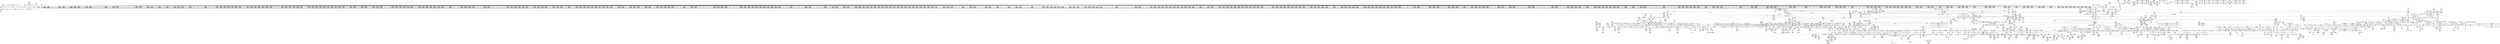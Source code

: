 digraph {
	CE0x3fc7c40 [shape=record,shape=Mrecord,label="{CE0x3fc7c40|GLOBAL:current_sid.__warned|Global_var:current_sid.__warned|*SummSource*}"]
	CE0x3fcdca0 [shape=record,shape=Mrecord,label="{CE0x3fcdca0|current_has_perm:tmp|*SummSource*}"]
	CE0x40aedc0 [shape=record,shape=Mrecord,label="{CE0x40aedc0|_call_void_asm_sideeffect_,_memory_,_dirflag_,_fpsr_,_flags_()_#3,_!dbg_!27711,_!srcloc_!27714|include/linux/rcupdate.h,244|*SummSink*}"]
	CE0x4036360 [shape=record,shape=Mrecord,label="{CE0x4036360|2472:_%struct.cred*,_:_CRE_776,780_|*MultipleSource*|Function::task_sid&Arg::task::|Function::current_has_perm&Arg::tsk::|Function::selinux_task_setpgid&Arg::p::|security/selinux/hooks.c,208}"]
	CE0x40a3650 [shape=record,shape=Mrecord,label="{CE0x40a3650|rcu_read_lock:tmp8|include/linux/rcupdate.h,882|*SummSink*}"]
	CE0x4050ee0 [shape=record,shape=Mrecord,label="{CE0x4050ee0|2472:_%struct.cred*,_:_CRE_3040,3048_|*MultipleSource*|Function::task_sid&Arg::task::|Function::current_has_perm&Arg::tsk::|Function::selinux_task_setpgid&Arg::p::|security/selinux/hooks.c,208}"]
	CE0x4030720 [shape=record,shape=Mrecord,label="{CE0x4030720|2472:_%struct.cred*,_:_CRE_592,600_|*MultipleSource*|Function::task_sid&Arg::task::|Function::current_has_perm&Arg::tsk::|Function::selinux_task_setpgid&Arg::p::|security/selinux/hooks.c,208}"]
	CE0x409ac80 [shape=record,shape=Mrecord,label="{CE0x409ac80|i32_883|*Constant*|*SummSource*}"]
	CE0x4035520 [shape=record,shape=Mrecord,label="{CE0x4035520|2472:_%struct.cred*,_:_CRE_728,732_|*MultipleSource*|Function::task_sid&Arg::task::|Function::current_has_perm&Arg::tsk::|Function::selinux_task_setpgid&Arg::p::|security/selinux/hooks.c,208}"]
	CE0x40e8b10 [shape=record,shape=Mrecord,label="{CE0x40e8b10|GLOBAL:__preempt_count_sub|*Constant*|*SummSink*}"]
	CE0x410d7e0 [shape=record,shape=Mrecord,label="{CE0x410d7e0|i64*_getelementptr_inbounds_(_4_x_i64_,_4_x_i64_*___llvm_gcov_ctr134,_i64_0,_i64_2)|*Constant*|*SummSink*}"]
	CE0x40abdb0 [shape=record,shape=Mrecord,label="{CE0x40abdb0|_call_void_mcount()_#3}"]
	CE0x40b51b0 [shape=record,shape=Mrecord,label="{CE0x40b51b0|rcu_read_unlock:land.lhs.true|*SummSource*}"]
	CE0x404ad20 [shape=record,shape=Mrecord,label="{CE0x404ad20|2472:_%struct.cred*,_:_CRE_2908,2909_}"]
	CE0x40a2950 [shape=record,shape=Mrecord,label="{CE0x40a2950|rcu_read_lock:tmp2|*SummSink*}"]
	CE0x4044990 [shape=record,shape=Mrecord,label="{CE0x4044990|2472:_%struct.cred*,_:_CRE_2600,2608_|*MultipleSource*|Function::task_sid&Arg::task::|Function::current_has_perm&Arg::tsk::|Function::selinux_task_setpgid&Arg::p::|security/selinux/hooks.c,208}"]
	CE0x401e650 [shape=record,shape=Mrecord,label="{CE0x401e650|2472:_%struct.cred*,_:_CRE_24,28_|*MultipleSource*|Function::task_sid&Arg::task::|Function::current_has_perm&Arg::tsk::|Function::selinux_task_setpgid&Arg::p::|security/selinux/hooks.c,208}"]
	CE0x40b0800 [shape=record,shape=Mrecord,label="{CE0x40b0800|rcu_read_unlock:tmp|*SummSink*}"]
	CE0x405f710 [shape=record,shape=Mrecord,label="{CE0x405f710|2472:_%struct.cred*,_:_CRE_6376,6384_|*MultipleSource*|Function::task_sid&Arg::task::|Function::current_has_perm&Arg::tsk::|Function::selinux_task_setpgid&Arg::p::|security/selinux/hooks.c,208}"]
	CE0x409bba0 [shape=record,shape=Mrecord,label="{CE0x409bba0|cred_sid:sid|security/selinux/hooks.c,197|*SummSource*}"]
	CE0x4022100 [shape=record,shape=Mrecord,label="{CE0x4022100|2472:_%struct.cred*,_:_CRE_248,256_|*MultipleSource*|Function::task_sid&Arg::task::|Function::current_has_perm&Arg::tsk::|Function::selinux_task_setpgid&Arg::p::|security/selinux/hooks.c,208}"]
	CE0x40f45f0 [shape=record,shape=Mrecord,label="{CE0x40f45f0|rcu_lock_release:tmp|*SummSource*}"]
	CE0x40b8b80 [shape=record,shape=Mrecord,label="{CE0x40b8b80|_call_void_mcount()_#3|*SummSink*}"]
	CE0x3feacd0 [shape=record,shape=Mrecord,label="{CE0x3feacd0|i64*_getelementptr_inbounds_(_2_x_i64_,_2_x_i64_*___llvm_gcov_ctr98,_i64_0,_i64_1)|*Constant*|*SummSink*}"]
	CE0x40b7b40 [shape=record,shape=Mrecord,label="{CE0x40b7b40|rcu_lock_acquire:tmp2|*SummSink*}"]
	CE0x4057e80 [shape=record,shape=Mrecord,label="{CE0x4057e80|2472:_%struct.cred*,_:_CRE_6184,6192_|*MultipleSource*|Function::task_sid&Arg::task::|Function::current_has_perm&Arg::tsk::|Function::selinux_task_setpgid&Arg::p::|security/selinux/hooks.c,208}"]
	CE0x4027600 [shape=record,shape=Mrecord,label="{CE0x4027600|i64*_getelementptr_inbounds_(_2_x_i64_,_2_x_i64_*___llvm_gcov_ctr131,_i64_0,_i64_0)|*Constant*|*SummSink*}"]
	CE0x4020110 [shape=record,shape=Mrecord,label="{CE0x4020110|i64*_getelementptr_inbounds_(_13_x_i64_,_13_x_i64_*___llvm_gcov_ctr126,_i64_0,_i64_1)|*Constant*|*SummSource*}"]
	CE0x401aa40 [shape=record,shape=Mrecord,label="{CE0x401aa40|__preempt_count_add:tmp7|./arch/x86/include/asm/preempt.h,73}"]
	CE0x40b9b40 [shape=record,shape=Mrecord,label="{CE0x40b9b40|rcu_read_unlock:tmp11|include/linux/rcupdate.h,933}"]
	CE0x40b2230 [shape=record,shape=Mrecord,label="{CE0x40b2230|rcu_read_unlock:tobool|include/linux/rcupdate.h,933|*SummSource*}"]
	CE0x409fae0 [shape=record,shape=Mrecord,label="{CE0x409fae0|__preempt_count_add:val|Function::__preempt_count_add&Arg::val::|*SummSource*}"]
	CE0x4062460 [shape=record,shape=Mrecord,label="{CE0x4062460|2472:_%struct.cred*,_:_CRE_6512,6520_|*MultipleSource*|Function::task_sid&Arg::task::|Function::current_has_perm&Arg::tsk::|Function::selinux_task_setpgid&Arg::p::|security/selinux/hooks.c,208}"]
	CE0x4063070 [shape=record,shape=Mrecord,label="{CE0x4063070|2472:_%struct.cred*,_:_CRE_6552,6560_|*MultipleSource*|Function::task_sid&Arg::task::|Function::current_has_perm&Arg::tsk::|Function::selinux_task_setpgid&Arg::p::|security/selinux/hooks.c,208}"]
	CE0x3fbd830 [shape=record,shape=Mrecord,label="{CE0x3fbd830|2472:_%struct.cred*,_:_CRE_692,693_}"]
	CE0x403f180 [shape=record,shape=Mrecord,label="{CE0x403f180|2472:_%struct.cred*,_:_CRE_2320,2328_|*MultipleSource*|Function::task_sid&Arg::task::|Function::current_has_perm&Arg::tsk::|Function::selinux_task_setpgid&Arg::p::|security/selinux/hooks.c,208}"]
	CE0x406d510 [shape=record,shape=Mrecord,label="{CE0x406d510|task_sid:tmp22|security/selinux/hooks.c,208|*SummSink*}"]
	CE0x3fc22e0 [shape=record,shape=Mrecord,label="{CE0x3fc22e0|current_sid:bb|*SummSource*}"]
	CE0x3fbb500 [shape=record,shape=Mrecord,label="{CE0x3fbb500|2472:_%struct.cred*,_:_CRE_184,192_|*MultipleSource*|Function::task_sid&Arg::task::|Function::current_has_perm&Arg::tsk::|Function::selinux_task_setpgid&Arg::p::|security/selinux/hooks.c,208}"]
	CE0x405c660 [shape=record,shape=Mrecord,label="{CE0x405c660|2472:_%struct.cred*,_:_CRE_6321,6322_}"]
	CE0x3fe1500 [shape=record,shape=Mrecord,label="{CE0x3fe1500|i32_77|*Constant*}"]
	CE0x3fe8cd0 [shape=record,shape=Mrecord,label="{CE0x3fe8cd0|get_current:tmp2|*SummSink*}"]
	CE0x3fefff0 [shape=record,shape=Mrecord,label="{CE0x3fefff0|2472:_%struct.cred*,_:_CRE_448,456_|*MultipleSource*|Function::task_sid&Arg::task::|Function::current_has_perm&Arg::tsk::|Function::selinux_task_setpgid&Arg::p::|security/selinux/hooks.c,208}"]
	CE0x4078dd0 [shape=record,shape=Mrecord,label="{CE0x4078dd0|rcu_read_lock:land.lhs.true2|*SummSink*}"]
	CE0x4001fb0 [shape=record,shape=Mrecord,label="{CE0x4001fb0|current_sid:tmp21|security/selinux/hooks.c,218|*SummSource*}"]
	CE0x4093cb0 [shape=record,shape=Mrecord,label="{CE0x4093cb0|i64*_getelementptr_inbounds_(_4_x_i64_,_4_x_i64_*___llvm_gcov_ctr130,_i64_0,_i64_0)|*Constant*|*SummSource*}"]
	CE0x403e5d0 [shape=record,shape=Mrecord,label="{CE0x403e5d0|2472:_%struct.cred*,_:_CRE_2280,2288_|*MultipleSource*|Function::task_sid&Arg::task::|Function::current_has_perm&Arg::tsk::|Function::selinux_task_setpgid&Arg::p::|security/selinux/hooks.c,208}"]
	CE0x405ed90 [shape=record,shape=Mrecord,label="{CE0x405ed90|2472:_%struct.cred*,_:_CRE_6354,6355_}"]
	CE0x4052b00 [shape=record,shape=Mrecord,label="{CE0x4052b00|2472:_%struct.cred*,_:_CRE_3120,3128_|*MultipleSource*|Function::task_sid&Arg::task::|Function::current_has_perm&Arg::tsk::|Function::selinux_task_setpgid&Arg::p::|security/selinux/hooks.c,208}"]
	CE0x3fbdf00 [shape=record,shape=Mrecord,label="{CE0x3fbdf00|2472:_%struct.cred*,_:_CRE_699,700_}"]
	CE0x4061880 [shape=record,shape=Mrecord,label="{CE0x4061880|2472:_%struct.cred*,_:_CRE_6480,6484_|*MultipleSource*|Function::task_sid&Arg::task::|Function::current_has_perm&Arg::tsk::|Function::selinux_task_setpgid&Arg::p::|security/selinux/hooks.c,208}"]
	CE0x3fbf930 [shape=record,shape=Mrecord,label="{CE0x3fbf930|_ret_i32_%retval.0,_!dbg_!27728|security/selinux/avc.c,775|*SummSource*}"]
	CE0x3fe0290 [shape=record,shape=Mrecord,label="{CE0x3fe0290|current_sid:tmp16|security/selinux/hooks.c,218|*SummSource*}"]
	CE0x40321b0 [shape=record,shape=Mrecord,label="{CE0x40321b0|task_sid:tmp17|security/selinux/hooks.c,208|*SummSource*}"]
	CE0x4001810 [shape=record,shape=Mrecord,label="{CE0x4001810|i32_78|*Constant*|*SummSource*}"]
	CE0x4039770 [shape=record,shape=Mrecord,label="{CE0x4039770|2472:_%struct.cred*,_:_CRE_1968,1976_|*MultipleSource*|Function::task_sid&Arg::task::|Function::current_has_perm&Arg::tsk::|Function::selinux_task_setpgid&Arg::p::|security/selinux/hooks.c,208}"]
	CE0x404d190 [shape=record,shape=Mrecord,label="{CE0x404d190|2472:_%struct.cred*,_:_CRE_2939,2940_}"]
	CE0x401c540 [shape=record,shape=Mrecord,label="{CE0x401c540|rcu_lock_acquire:entry|*SummSink*}"]
	CE0x40ba2e0 [shape=record,shape=Mrecord,label="{CE0x40ba2e0|__rcu_read_lock:tmp5|include/linux/rcupdate.h,239|*SummSink*}"]
	CE0x40626c0 [shape=record,shape=Mrecord,label="{CE0x40626c0|2472:_%struct.cred*,_:_CRE_6520,6528_|*MultipleSource*|Function::task_sid&Arg::task::|Function::current_has_perm&Arg::tsk::|Function::selinux_task_setpgid&Arg::p::|security/selinux/hooks.c,208}"]
	CE0x40e9110 [shape=record,shape=Mrecord,label="{CE0x40e9110|__preempt_count_sub:val|Function::__preempt_count_sub&Arg::val::}"]
	CE0x3fe4c60 [shape=record,shape=Mrecord,label="{CE0x3fe4c60|2472:_%struct.cred*,_:_CRE_176,184_|*MultipleSource*|Function::task_sid&Arg::task::|Function::current_has_perm&Arg::tsk::|Function::selinux_task_setpgid&Arg::p::|security/selinux/hooks.c,208}"]
	CE0x40478e0 [shape=record,shape=Mrecord,label="{CE0x40478e0|2472:_%struct.cred*,_:_CRE_2768,2776_|*MultipleSource*|Function::task_sid&Arg::task::|Function::current_has_perm&Arg::tsk::|Function::selinux_task_setpgid&Arg::p::|security/selinux/hooks.c,208}"]
	CE0x4074fa0 [shape=record,shape=Mrecord,label="{CE0x4074fa0|0:_i8,_:_GCMR_rcu_read_lock.__warned_internal_global_i8_0,_section_.data.unlikely_,_align_1:_elem_0:default:}"]
	CE0x40434a0 [shape=record,shape=Mrecord,label="{CE0x40434a0|2472:_%struct.cred*,_:_CRE_2535,2536_}"]
	CE0x3fc1c00 [shape=record,shape=Mrecord,label="{CE0x3fc1c00|current_sid:sid|security/selinux/hooks.c,220|*SummSource*}"]
	CE0x409f360 [shape=record,shape=Mrecord,label="{CE0x409f360|_call_void_mcount()_#3|*SummSource*}"]
	CE0x40b04d0 [shape=record,shape=Mrecord,label="{CE0x40b04d0|_call_void___preempt_count_add(i32_1)_#10,_!dbg_!27711|include/linux/rcupdate.h,239}"]
	CE0x4052180 [shape=record,shape=Mrecord,label="{CE0x4052180|2472:_%struct.cred*,_:_CRE_3104,3108_|*MultipleSource*|Function::task_sid&Arg::task::|Function::current_has_perm&Arg::tsk::|Function::selinux_task_setpgid&Arg::p::|security/selinux/hooks.c,208}"]
	CE0x4025490 [shape=record,shape=Mrecord,label="{CE0x4025490|get_current:tmp3|*SummSource*}"]
	CE0x3fc0590 [shape=record,shape=Mrecord,label="{CE0x3fc0590|current_sid:tmp9|security/selinux/hooks.c,218|*SummSink*}"]
	CE0x40bc9f0 [shape=record,shape=Mrecord,label="{CE0x40bc9f0|i64*_getelementptr_inbounds_(_11_x_i64_,_11_x_i64_*___llvm_gcov_ctr132,_i64_0,_i64_10)|*Constant*}"]
	CE0x4105150 [shape=record,shape=Mrecord,label="{CE0x4105150|__preempt_count_sub:tmp5|./arch/x86/include/asm/preempt.h,77|*SummSink*}"]
	CE0x404d9e0 [shape=record,shape=Mrecord,label="{CE0x404d9e0|2472:_%struct.cred*,_:_CRE_2946,2947_}"]
	CE0x4084c90 [shape=record,shape=Mrecord,label="{CE0x4084c90|_call_void___rcu_read_unlock()_#10,_!dbg_!27734|include/linux/rcupdate.h,937}"]
	CE0x409f870 [shape=record,shape=Mrecord,label="{CE0x409f870|rcu_read_unlock:call|include/linux/rcupdate.h,933}"]
	CE0x4074790 [shape=record,shape=Mrecord,label="{CE0x4074790|rcu_read_unlock:land.lhs.true2|*SummSink*}"]
	CE0x405d370 [shape=record,shape=Mrecord,label="{CE0x405d370|2472:_%struct.cred*,_:_CRE_6332,6333_}"]
	CE0x3fba640 [shape=record,shape=Mrecord,label="{CE0x3fba640|i64*_getelementptr_inbounds_(_4_x_i64_,_4_x_i64_*___llvm_gcov_ctr128,_i64_0,_i64_0)|*Constant*|*SummSink*}"]
	CE0x3fd6bb0 [shape=record,shape=Mrecord,label="{CE0x3fd6bb0|selinux_task_setpgid:tmp2|*SummSink*}"]
	CE0x40732c0 [shape=record,shape=Mrecord,label="{CE0x40732c0|rcu_read_lock:tmp3|*SummSink*}"]
	CE0x3fc1080 [shape=record,shape=Mrecord,label="{CE0x3fc1080|current_sid:tobool1|security/selinux/hooks.c,218|*SummSink*}"]
	CE0x4062de0 [shape=record,shape=Mrecord,label="{CE0x4062de0|2472:_%struct.cred*,_:_CRE_6544,6552_|*MultipleSource*|Function::task_sid&Arg::task::|Function::current_has_perm&Arg::tsk::|Function::selinux_task_setpgid&Arg::p::|security/selinux/hooks.c,208}"]
	CE0x4063790 [shape=record,shape=Mrecord,label="{CE0x4063790|2472:_%struct.cred*,_:_CRE_6576,6584_|*MultipleSource*|Function::task_sid&Arg::task::|Function::current_has_perm&Arg::tsk::|Function::selinux_task_setpgid&Arg::p::|security/selinux/hooks.c,208}"]
	CE0x4051600 [shape=record,shape=Mrecord,label="{CE0x4051600|2472:_%struct.cred*,_:_CRE_3064,3072_|*MultipleSource*|Function::task_sid&Arg::task::|Function::current_has_perm&Arg::tsk::|Function::selinux_task_setpgid&Arg::p::|security/selinux/hooks.c,208}"]
	CE0x40bdae0 [shape=record,shape=Mrecord,label="{CE0x40bdae0|_call_void_rcu_lock_release(%struct.lockdep_map*_rcu_lock_map)_#10,_!dbg_!27733|include/linux/rcupdate.h,935}"]
	CE0x3fe19f0 [shape=record,shape=Mrecord,label="{CE0x3fe19f0|_call_void_lockdep_rcu_suspicious(i8*_getelementptr_inbounds_(_25_x_i8_,_25_x_i8_*_.str3,_i32_0,_i32_0),_i32_218,_i8*_getelementptr_inbounds_(_45_x_i8_,_45_x_i8_*_.str12,_i32_0,_i32_0))_#10,_!dbg_!27727|security/selinux/hooks.c,218|*SummSink*}"]
	CE0x404e490 [shape=record,shape=Mrecord,label="{CE0x404e490|2472:_%struct.cred*,_:_CRE_2955,2956_}"]
	CE0x40bdb50 [shape=record,shape=Mrecord,label="{CE0x40bdb50|_call_void_rcu_lock_release(%struct.lockdep_map*_rcu_lock_map)_#10,_!dbg_!27733|include/linux/rcupdate.h,935|*SummSource*}"]
	CE0x3fcbfb0 [shape=record,shape=Mrecord,label="{CE0x3fcbfb0|current_sid:entry|*SummSource*}"]
	CE0x3fe7350 [shape=record,shape=Mrecord,label="{CE0x3fe7350|task_sid:tmp2|*SummSink*}"]
	CE0x40251a0 [shape=record,shape=Mrecord,label="{CE0x40251a0|rcu_read_lock:tmp|*SummSink*}"]
	CE0x405d4a0 [shape=record,shape=Mrecord,label="{CE0x405d4a0|2472:_%struct.cred*,_:_CRE_6333,6334_}"]
	CE0x4030f70 [shape=record,shape=Mrecord,label="{CE0x4030f70|2472:_%struct.cred*,_:_CRE_624,632_|*MultipleSource*|Function::task_sid&Arg::task::|Function::current_has_perm&Arg::tsk::|Function::selinux_task_setpgid&Arg::p::|security/selinux/hooks.c,208}"]
	CE0x4051a90 [shape=record,shape=Mrecord,label="{CE0x4051a90|2472:_%struct.cred*,_:_CRE_3080,3084_|*MultipleSource*|Function::task_sid&Arg::task::|Function::current_has_perm&Arg::tsk::|Function::selinux_task_setpgid&Arg::p::|security/selinux/hooks.c,208}"]
	CE0x40693a0 [shape=record,shape=Mrecord,label="{CE0x40693a0|task_sid:tmp10|security/selinux/hooks.c,208|*SummSink*}"]
	CE0x40b83a0 [shape=record,shape=Mrecord,label="{CE0x40b83a0|rcu_lock_acquire:tmp3|*SummSource*}"]
	CE0x40829b0 [shape=record,shape=Mrecord,label="{CE0x40829b0|task_sid:tmp6|security/selinux/hooks.c,208}"]
	CE0x413e1e0 [shape=record,shape=Mrecord,label="{CE0x413e1e0|__preempt_count_sub:do.end|*SummSink*}"]
	CE0x40f5880 [shape=record,shape=Mrecord,label="{CE0x40f5880|rcu_lock_release:bb|*SummSource*}"]
	CE0x40e9220 [shape=record,shape=Mrecord,label="{CE0x40e9220|__preempt_count_sub:val|Function::__preempt_count_sub&Arg::val::|*SummSource*}"]
	CE0x40bf740 [shape=record,shape=Mrecord,label="{CE0x40bf740|i64*_getelementptr_inbounds_(_11_x_i64_,_11_x_i64_*___llvm_gcov_ctr132,_i64_0,_i64_9)|*Constant*|*SummSource*}"]
	CE0x40ae580 [shape=record,shape=Mrecord,label="{CE0x40ae580|rcu_read_unlock:tmp|*SummSource*}"]
	CE0x40e9e40 [shape=record,shape=Mrecord,label="{CE0x40e9e40|i64*_getelementptr_inbounds_(_4_x_i64_,_4_x_i64_*___llvm_gcov_ctr134,_i64_0,_i64_3)|*Constant*}"]
	CE0x3fcacd0 [shape=record,shape=Mrecord,label="{CE0x3fcacd0|_ret_i32_%call,_!dbg_!27714|security/selinux/hooks.c,3574}"]
	CE0x3fc04c0 [shape=record,shape=Mrecord,label="{CE0x3fc04c0|current_sid:tmp9|security/selinux/hooks.c,218|*SummSource*}"]
	CE0x406bd20 [shape=record,shape=Mrecord,label="{CE0x406bd20|task_sid:tmp17|security/selinux/hooks.c,208}"]
	CE0x4072930 [shape=record,shape=Mrecord,label="{CE0x4072930|rcu_read_lock:tmp9|include/linux/rcupdate.h,882}"]
	CE0x4025eb0 [shape=record,shape=Mrecord,label="{CE0x4025eb0|task_sid:if.end}"]
	CE0x3fda660 [shape=record,shape=Mrecord,label="{CE0x3fda660|i64*_getelementptr_inbounds_(_2_x_i64_,_2_x_i64_*___llvm_gcov_ctr136,_i64_0,_i64_0)|*Constant*|*SummSink*}"]
	CE0x40aed50 [shape=record,shape=Mrecord,label="{CE0x40aed50|_call_void_asm_sideeffect_,_memory_,_dirflag_,_fpsr_,_flags_()_#3,_!dbg_!27711,_!srcloc_!27714|include/linux/rcupdate.h,244|*SummSource*}"]
	CE0x4020dd0 [shape=record,shape=Mrecord,label="{CE0x4020dd0|i64_2|*Constant*}"]
	CE0x3fbe1f0 [shape=record,shape=Mrecord,label="{CE0x3fbe1f0|2472:_%struct.cred*,_:_CRE_702,703_}"]
	CE0x408f860 [shape=record,shape=Mrecord,label="{CE0x408f860|i64_1|*Constant*}"]
	CE0x40a0300 [shape=record,shape=Mrecord,label="{CE0x40a0300|__rcu_read_lock:tmp7|include/linux/rcupdate.h,240}"]
	CE0x4096820 [shape=record,shape=Mrecord,label="{CE0x4096820|GLOBAL:lockdep_rcu_suspicious|*Constant*}"]
	CE0x4069fd0 [shape=record,shape=Mrecord,label="{CE0x4069fd0|task_sid:tmp13|security/selinux/hooks.c,208|*SummSource*}"]
	CE0x4055820 [shape=record,shape=Mrecord,label="{CE0x4055820|2472:_%struct.cred*,_:_CRE_5928,5936_|*MultipleSource*|Function::task_sid&Arg::task::|Function::current_has_perm&Arg::tsk::|Function::selinux_task_setpgid&Arg::p::|security/selinux/hooks.c,208}"]
	CE0x408f260 [shape=record,shape=Mrecord,label="{CE0x408f260|__rcu_read_unlock:tmp3|*SummSink*}"]
	CE0x3fcdfa0 [shape=record,shape=Mrecord,label="{CE0x3fcdfa0|current_sid:tmp12|security/selinux/hooks.c,218}"]
	CE0x4007ec0 [shape=record,shape=Mrecord,label="{CE0x4007ec0|__rcu_read_lock:entry|*SummSource*}"]
	CE0x4093e30 [shape=record,shape=Mrecord,label="{CE0x4093e30|rcu_lock_acquire:__here|*SummSource*}"]
	CE0x3fd1e20 [shape=record,shape=Mrecord,label="{CE0x3fd1e20|i64_6|*Constant*}"]
	CE0x3fb22d0 [shape=record,shape=Mrecord,label="{CE0x3fb22d0|avc_has_perm:auditdata|Function::avc_has_perm&Arg::auditdata::}"]
	CE0x40888b0 [shape=record,shape=Mrecord,label="{CE0x40888b0|rcu_lock_release:tmp7}"]
	CE0x406e520 [shape=record,shape=Mrecord,label="{CE0x406e520|task_sid:tmp24|security/selinux/hooks.c,208|*SummSink*}"]
	CE0x405cc50 [shape=record,shape=Mrecord,label="{CE0x405cc50|2472:_%struct.cred*,_:_CRE_6326,6327_}"]
	CE0x4081b10 [shape=record,shape=Mrecord,label="{CE0x4081b10|i64*_getelementptr_inbounds_(_2_x_i64_,_2_x_i64_*___llvm_gcov_ctr98,_i64_0,_i64_0)|*Constant*|*SummSink*}"]
	CE0x4014a10 [shape=record,shape=Mrecord,label="{CE0x4014a10|2472:_%struct.cred*,_:_CRE_304,312_|*MultipleSource*|Function::task_sid&Arg::task::|Function::current_has_perm&Arg::tsk::|Function::selinux_task_setpgid&Arg::p::|security/selinux/hooks.c,208}"]
	CE0x4064340 [shape=record,shape=Mrecord,label="{CE0x4064340|2472:_%struct.cred*,_:_CRE_6624,6632_|*MultipleSource*|Function::task_sid&Arg::task::|Function::current_has_perm&Arg::tsk::|Function::selinux_task_setpgid&Arg::p::|security/selinux/hooks.c,208}"]
	CE0x4087710 [shape=record,shape=Mrecord,label="{CE0x4087710|_call_void_lock_release(%struct.lockdep_map*_%map,_i32_1,_i64_ptrtoint_(i8*_blockaddress(_rcu_lock_release,_%__here)_to_i64))_#10,_!dbg_!27716|include/linux/rcupdate.h,423|*SummSink*}"]
	CE0x4098700 [shape=record,shape=Mrecord,label="{CE0x4098700|rcu_read_lock:tmp21|include/linux/rcupdate.h,884}"]
	CE0x3fb05e0 [shape=record,shape=Mrecord,label="{CE0x3fb05e0|avc_has_perm:tsid|Function::avc_has_perm&Arg::tsid::|*SummSource*}"]
	CE0x407eac0 [shape=record,shape=Mrecord,label="{CE0x407eac0|task_sid:tmp27|security/selinux/hooks.c,208|*SummSink*}"]
	CE0x410cd80 [shape=record,shape=Mrecord,label="{CE0x410cd80|__preempt_count_add:tmp|*SummSink*}"]
	CE0x4036cb0 [shape=record,shape=Mrecord,label="{CE0x4036cb0|2472:_%struct.cred*,_:_CRE_1824,1832_|*MultipleSource*|Function::task_sid&Arg::task::|Function::current_has_perm&Arg::tsk::|Function::selinux_task_setpgid&Arg::p::|security/selinux/hooks.c,208}"]
	CE0x402f510 [shape=record,shape=Mrecord,label="{CE0x402f510|rcu_read_lock:tmp18|include/linux/rcupdate.h,882|*SummSource*}"]
	CE0x3fce290 [shape=record,shape=Mrecord,label="{CE0x3fce290|current_sid:tmp12|security/selinux/hooks.c,218|*SummSink*}"]
	CE0x4001aa0 [shape=record,shape=Mrecord,label="{CE0x4001aa0|current_sid:cred|security/selinux/hooks.c,218|*SummSource*}"]
	CE0x4059d30 [shape=record,shape=Mrecord,label="{CE0x4059d30|2472:_%struct.cred*,_:_CRE_6288,6289_}"]
	CE0x475dce0 [shape=record,shape=Mrecord,label="{CE0x475dce0|selinux_task_setpgid:call|security/selinux/hooks.c,3574|*SummSink*}"]
	CE0x40b0300 [shape=record,shape=Mrecord,label="{CE0x40b0300|rcu_read_unlock:tmp4|include/linux/rcupdate.h,933}"]
	CE0x4015330 [shape=record,shape=Mrecord,label="{CE0x4015330|GLOBAL:rcu_read_lock|*Constant*|*SummSource*}"]
	CE0x3feac40 [shape=record,shape=Mrecord,label="{CE0x3feac40|current_sid:land.lhs.true2}"]
	CE0x40e1ae0 [shape=record,shape=Mrecord,label="{CE0x40e1ae0|i64*_getelementptr_inbounds_(_4_x_i64_,_4_x_i64_*___llvm_gcov_ctr130,_i64_0,_i64_3)|*Constant*|*SummSource*}"]
	CE0x3fe5430 [shape=record,shape=Mrecord,label="{CE0x3fe5430|current_sid:tmp13|security/selinux/hooks.c,218|*SummSource*}"]
	CE0x4087af0 [shape=record,shape=Mrecord,label="{CE0x4087af0|i64_ptrtoint_(i8*_blockaddress(_rcu_lock_release,_%__here)_to_i64)|*Constant*|*SummSource*}"]
	CE0x40faa50 [shape=record,shape=Mrecord,label="{CE0x40faa50|GLOBAL:lock_release|*Constant*|*SummSink*}"]
	CE0x4006770 [shape=record,shape=Mrecord,label="{CE0x4006770|task_sid:do.end6}"]
	CE0x3fc47b0 [shape=record,shape=Mrecord,label="{CE0x3fc47b0|_call_void_mcount()_#3}"]
	CE0x40aeef0 [shape=record,shape=Mrecord,label="{CE0x40aeef0|_call_void___preempt_count_sub(i32_1)_#10,_!dbg_!27715|include/linux/rcupdate.h,244}"]
	CE0x3fc6fb0 [shape=record,shape=Mrecord,label="{CE0x3fc6fb0|current_has_perm:tsk|Function::current_has_perm&Arg::tsk::|*SummSink*}"]
	CE0x4082d90 [shape=record,shape=Mrecord,label="{CE0x4082d90|GLOBAL:__llvm_gcov_ctr126|Global_var:__llvm_gcov_ctr126|*SummSource*}"]
	CE0x4055ce0 [shape=record,shape=Mrecord,label="{CE0x4055ce0|2472:_%struct.cred*,_:_CRE_5944,5952_|*MultipleSource*|Function::task_sid&Arg::task::|Function::current_has_perm&Arg::tsk::|Function::selinux_task_setpgid&Arg::p::|security/selinux/hooks.c,208}"]
	CE0x4013e70 [shape=record,shape=Mrecord,label="{CE0x4013e70|2472:_%struct.cred*,_:_CRE_460,464_|*MultipleSource*|Function::task_sid&Arg::task::|Function::current_has_perm&Arg::tsk::|Function::selinux_task_setpgid&Arg::p::|security/selinux/hooks.c,208}"]
	CE0x3fdf8b0 [shape=record,shape=Mrecord,label="{CE0x3fdf8b0|_ret_i32_%call2,_!dbg_!27718|security/selinux/hooks.c,1544|*SummSource*}"]
	CE0x406bc50 [shape=record,shape=Mrecord,label="{CE0x406bc50|task_sid:tmp15|security/selinux/hooks.c,208|*SummSink*}"]
	CE0x404ccd0 [shape=record,shape=Mrecord,label="{CE0x404ccd0|2472:_%struct.cred*,_:_CRE_2935,2936_}"]
	CE0x4066a70 [shape=record,shape=Mrecord,label="{CE0x4066a70|2472:_%struct.cred*,_:_CRE_10568,10572_|*MultipleSource*|Function::task_sid&Arg::task::|Function::current_has_perm&Arg::tsk::|Function::selinux_task_setpgid&Arg::p::|security/selinux/hooks.c,208}"]
	CE0x405a780 [shape=record,shape=Mrecord,label="{CE0x405a780|2472:_%struct.cred*,_:_CRE_6295,6296_}"]
	CE0x4093140 [shape=record,shape=Mrecord,label="{CE0x4093140|i32_2|*Constant*|*SummSource*}"]
	CE0x40748a0 [shape=record,shape=Mrecord,label="{CE0x40748a0|i64*_getelementptr_inbounds_(_11_x_i64_,_11_x_i64_*___llvm_gcov_ctr132,_i64_0,_i64_0)|*Constant*|*SummSource*}"]
	CE0x40c1540 [shape=record,shape=Mrecord,label="{CE0x40c1540|rcu_lock_release:map|Function::rcu_lock_release&Arg::map::}"]
	CE0x40019a0 [shape=record,shape=Mrecord,label="{CE0x40019a0|COLLAPSED:_GCMRE_current_task_external_global_%struct.task_struct*:_elem_0::|security/selinux/hooks.c,218}"]
	CE0x401e550 [shape=record,shape=Mrecord,label="{CE0x401e550|GLOBAL:__llvm_gcov_ctr127|Global_var:__llvm_gcov_ctr127|*SummSource*}"]
	CE0x40f6930 [shape=record,shape=Mrecord,label="{CE0x40f6930|rcu_lock_release:__here}"]
	CE0x40ea870 [shape=record,shape=Mrecord,label="{CE0x40ea870|__rcu_read_unlock:tmp6|include/linux/rcupdate.h,245|*SummSink*}"]
	CE0x40fdfd0 [shape=record,shape=Mrecord,label="{CE0x40fdfd0|__rcu_read_unlock:tmp2|*SummSource*}"]
	CE0x4024a90 [shape=record,shape=Mrecord,label="{CE0x4024a90|_call_void_mcount()_#3|*SummSink*}"]
	CE0x4067df0 [shape=record,shape=Mrecord,label="{CE0x4067df0|2472:_%struct.cred*,_:_CRE_10616,10624_|*MultipleSource*|Function::task_sid&Arg::task::|Function::current_has_perm&Arg::tsk::|Function::selinux_task_setpgid&Arg::p::|security/selinux/hooks.c,208}"]
	CE0x3fd1b30 [shape=record,shape=Mrecord,label="{CE0x3fd1b30|rcu_read_lock:call3|include/linux/rcupdate.h,882|*SummSource*}"]
	CE0x40304d0 [shape=record,shape=Mrecord,label="{CE0x40304d0|2472:_%struct.cred*,_:_CRE_584,592_|*MultipleSource*|Function::task_sid&Arg::task::|Function::current_has_perm&Arg::tsk::|Function::selinux_task_setpgid&Arg::p::|security/selinux/hooks.c,208}"]
	CE0x3fbecf0 [shape=record,shape=Mrecord,label="{CE0x3fbecf0|avc_has_perm:entry}"]
	CE0x401f460 [shape=record,shape=Mrecord,label="{CE0x401f460|_call_void_mcount()_#3|*SummSink*}"]
	CE0x40b78a0 [shape=record,shape=Mrecord,label="{CE0x40b78a0|__rcu_read_unlock:tmp4|include/linux/rcupdate.h,244}"]
	CE0x3fc4160 [shape=record,shape=Mrecord,label="{CE0x3fc4160|0:_i8,_:_GCMR_current_sid.__warned_internal_global_i8_0,_section_.data.unlikely_,_align_1:_elem_0:default:}"]
	CE0x3fdbf50 [shape=record,shape=Mrecord,label="{CE0x3fdbf50|i32_0|*Constant*|*SummSink*}"]
	CE0x40c1950 [shape=record,shape=Mrecord,label="{CE0x40c1950|GLOBAL:__rcu_read_unlock|*Constant*}"]
	CE0x402fab0 [shape=record,shape=Mrecord,label="{CE0x402fab0|_call_void_lockdep_rcu_suspicious(i8*_getelementptr_inbounds_(_25_x_i8_,_25_x_i8_*_.str45,_i32_0,_i32_0),_i32_883,_i8*_getelementptr_inbounds_(_42_x_i8_,_42_x_i8_*_.str46,_i32_0,_i32_0))_#10,_!dbg_!27728|include/linux/rcupdate.h,882}"]
	CE0x40509f0 [shape=record,shape=Mrecord,label="{CE0x40509f0|2472:_%struct.cred*,_:_CRE_3024,3032_|*MultipleSource*|Function::task_sid&Arg::task::|Function::current_has_perm&Arg::tsk::|Function::selinux_task_setpgid&Arg::p::|security/selinux/hooks.c,208}"]
	CE0x3fd3570 [shape=record,shape=Mrecord,label="{CE0x3fd3570|i64_0|*Constant*|*SummSink*}"]
	CE0x4071d70 [shape=record,shape=Mrecord,label="{CE0x4071d70|i64*_getelementptr_inbounds_(_11_x_i64_,_11_x_i64_*___llvm_gcov_ctr127,_i64_0,_i64_1)|*Constant*|*SummSink*}"]
	CE0x40a3d80 [shape=record,shape=Mrecord,label="{CE0x40a3d80|cred_sid:security|security/selinux/hooks.c,196|*SummSink*}"]
	CE0x4049300 [shape=record,shape=Mrecord,label="{CE0x4049300|2472:_%struct.cred*,_:_CRE_2856,2864_|*MultipleSource*|Function::task_sid&Arg::task::|Function::current_has_perm&Arg::tsk::|Function::selinux_task_setpgid&Arg::p::|security/selinux/hooks.c,208}"]
	CE0x3fca680 [shape=record,shape=Mrecord,label="{CE0x3fca680|i64_1|*Constant*}"]
	CE0x4046b00 [shape=record,shape=Mrecord,label="{CE0x4046b00|2472:_%struct.cred*,_:_CRE_2724,2725_|*MultipleSource*|Function::task_sid&Arg::task::|Function::current_has_perm&Arg::tsk::|Function::selinux_task_setpgid&Arg::p::|security/selinux/hooks.c,208}"]
	CE0x406d030 [shape=record,shape=Mrecord,label="{CE0x406d030|task_sid:tmp23|security/selinux/hooks.c,208}"]
	CE0x40276a0 [shape=record,shape=Mrecord,label="{CE0x40276a0|cred_sid:tmp}"]
	CE0x40e4fd0 [shape=record,shape=Mrecord,label="{CE0x40e4fd0|__rcu_read_unlock:bb|*SummSink*}"]
	CE0x4092390 [shape=record,shape=Mrecord,label="{CE0x4092390|_call_void_lock_acquire(%struct.lockdep_map*_%map,_i32_0,_i32_0,_i32_2,_i32_0,_%struct.lockdep_map*_null,_i64_ptrtoint_(i8*_blockaddress(_rcu_lock_acquire,_%__here)_to_i64))_#10,_!dbg_!27716|include/linux/rcupdate.h,418}"]
	CE0x40ea3d0 [shape=record,shape=Mrecord,label="{CE0x40ea3d0|i64*_getelementptr_inbounds_(_4_x_i64_,_4_x_i64_*___llvm_gcov_ctr134,_i64_0,_i64_3)|*Constant*|*SummSink*}"]
	CE0x3fdb7e0 [shape=record,shape=Mrecord,label="{CE0x3fdb7e0|i64_0|*Constant*}"]
	CE0x3fc1660 [shape=record,shape=Mrecord,label="{CE0x3fc1660|current_sid:sid|security/selinux/hooks.c,220|*SummSink*}"]
	CE0x40eadf0 [shape=record,shape=Mrecord,label="{CE0x40eadf0|__preempt_count_sub:do.body|*SummSink*}"]
	CE0x4044010 [shape=record,shape=Mrecord,label="{CE0x4044010|2472:_%struct.cred*,_:_CRE_2592,2594_|*MultipleSource*|Function::task_sid&Arg::task::|Function::current_has_perm&Arg::tsk::|Function::selinux_task_setpgid&Arg::p::|security/selinux/hooks.c,208}"]
	CE0x40687b0 [shape=record,shape=Mrecord,label="{CE0x40687b0|task_sid:tmp4|*LoadInst*|security/selinux/hooks.c,208}"]
	CE0x3fbf610 [shape=record,shape=Mrecord,label="{CE0x3fbf610|avc_has_perm:ssid|Function::avc_has_perm&Arg::ssid::|*SummSource*}"]
	CE0x3febb00 [shape=record,shape=Mrecord,label="{CE0x3febb00|rcu_read_lock:if.then|*SummSink*}"]
	CE0x4089d60 [shape=record,shape=Mrecord,label="{CE0x4089d60|__preempt_count_sub:do.end|*SummSource*}"]
	CE0x4083ce0 [shape=record,shape=Mrecord,label="{CE0x4083ce0|GLOBAL:task_sid.__warned|Global_var:task_sid.__warned}"]
	CE0x401c2d0 [shape=record,shape=Mrecord,label="{CE0x401c2d0|GLOBAL:rcu_lock_acquire|*Constant*|*SummSource*}"]
	CE0x40e9590 [shape=record,shape=Mrecord,label="{CE0x40e9590|_ret_void,_!dbg_!27720|./arch/x86/include/asm/preempt.h,78|*SummSource*}"]
	CE0x40056e0 [shape=record,shape=Mrecord,label="{CE0x40056e0|rcu_read_lock:tmp14|include/linux/rcupdate.h,882|*SummSource*}"]
	CE0x3fc6d60 [shape=record,shape=Mrecord,label="{CE0x3fc6d60|selinux_task_setpgid:p|Function::selinux_task_setpgid&Arg::p::|*SummSink*}"]
	CE0x406fb10 [shape=record,shape=Mrecord,label="{CE0x406fb10|task_sid:tmp20|security/selinux/hooks.c,208|*SummSink*}"]
	CE0x40bf6d0 [shape=record,shape=Mrecord,label="{CE0x40bf6d0|i64*_getelementptr_inbounds_(_11_x_i64_,_11_x_i64_*___llvm_gcov_ctr132,_i64_0,_i64_9)|*Constant*}"]
	CE0x4094520 [shape=record,shape=Mrecord,label="{CE0x4094520|rcu_lock_acquire:tmp|*SummSink*}"]
	CE0x40a0780 [shape=record,shape=Mrecord,label="{CE0x40a0780|GLOBAL:__llvm_gcov_ctr132|Global_var:__llvm_gcov_ctr132}"]
	CE0x3fd29b0 [shape=record,shape=Mrecord,label="{CE0x3fd29b0|current_sid:tmp20|security/selinux/hooks.c,218}"]
	CE0x40399d0 [shape=record,shape=Mrecord,label="{CE0x40399d0|2472:_%struct.cred*,_:_CRE_1976,1977_|*MultipleSource*|Function::task_sid&Arg::task::|Function::current_has_perm&Arg::tsk::|Function::selinux_task_setpgid&Arg::p::|security/selinux/hooks.c,208}"]
	CE0x40f8da0 [shape=record,shape=Mrecord,label="{CE0x40f8da0|__preempt_count_add:tmp3}"]
	CE0x40507c0 [shape=record,shape=Mrecord,label="{CE0x40507c0|2472:_%struct.cred*,_:_CRE_3008,3024_|*MultipleSource*|Function::task_sid&Arg::task::|Function::current_has_perm&Arg::tsk::|Function::selinux_task_setpgid&Arg::p::|security/selinux/hooks.c,208}"]
	CE0x410ce90 [shape=record,shape=Mrecord,label="{CE0x410ce90|__rcu_read_unlock:do.body|*SummSource*}"]
	CE0x40e5880 [shape=record,shape=Mrecord,label="{CE0x40e5880|_call_void_mcount()_#3|*SummSource*}"]
	CE0x3fd2cd0 [shape=record,shape=Mrecord,label="{CE0x3fd2cd0|current_sid:tmp20|security/selinux/hooks.c,218|*SummSink*}"]
	CE0x3fe53c0 [shape=record,shape=Mrecord,label="{CE0x3fe53c0|current_sid:tmp13|security/selinux/hooks.c,218}"]
	CE0x403f640 [shape=record,shape=Mrecord,label="{CE0x403f640|2472:_%struct.cred*,_:_CRE_2336,2344_|*MultipleSource*|Function::task_sid&Arg::task::|Function::current_has_perm&Arg::tsk::|Function::selinux_task_setpgid&Arg::p::|security/selinux/hooks.c,208}"]
	CE0x3fbfec0 [shape=record,shape=Mrecord,label="{CE0x3fbfec0|i64_4|*Constant*|*SummSource*}"]
	CE0x408f340 [shape=record,shape=Mrecord,label="{CE0x408f340|__preempt_count_add:tmp5|./arch/x86/include/asm/preempt.h,72}"]
	CE0x40e4e80 [shape=record,shape=Mrecord,label="{CE0x40e4e80|__rcu_read_unlock:bb}"]
	CE0x4037d50 [shape=record,shape=Mrecord,label="{CE0x4037d50|2472:_%struct.cred*,_:_CRE_1880,1888_|*MultipleSource*|Function::task_sid&Arg::task::|Function::current_has_perm&Arg::tsk::|Function::selinux_task_setpgid&Arg::p::|security/selinux/hooks.c,208}"]
	CE0x3fc2480 [shape=record,shape=Mrecord,label="{CE0x3fc2480|current_sid:bb|*SummSink*}"]
	CE0x3fcc040 [shape=record,shape=Mrecord,label="{CE0x3fcc040|current_sid:entry|*SummSink*}"]
	CE0x3fd2b30 [shape=record,shape=Mrecord,label="{CE0x3fd2b30|current_sid:tmp20|security/selinux/hooks.c,218|*SummSource*}"]
	CE0x40979e0 [shape=record,shape=Mrecord,label="{CE0x40979e0|i64*_getelementptr_inbounds_(_11_x_i64_,_11_x_i64_*___llvm_gcov_ctr127,_i64_0,_i64_9)|*Constant*|*SummSink*}"]
	CE0x40e5c90 [shape=record,shape=Mrecord,label="{CE0x40e5c90|i64_1|*Constant*}"]
	CE0x4027890 [shape=record,shape=Mrecord,label="{CE0x4027890|2472:_%struct.cred*,_:_CRE_200,208_|*MultipleSource*|Function::task_sid&Arg::task::|Function::current_has_perm&Arg::tsk::|Function::selinux_task_setpgid&Arg::p::|security/selinux/hooks.c,208}"]
	CE0x3fbdfc0 [shape=record,shape=Mrecord,label="{CE0x3fbdfc0|2472:_%struct.cred*,_:_CRE_700,701_}"]
	CE0x3fcc900 [shape=record,shape=Mrecord,label="{CE0x3fcc900|current_has_perm:call1|security/selinux/hooks.c,1543|*SummSource*}"]
	CE0x406f1a0 [shape=record,shape=Mrecord,label="{CE0x406f1a0|i64*_getelementptr_inbounds_(_13_x_i64_,_13_x_i64_*___llvm_gcov_ctr126,_i64_0,_i64_9)|*Constant*}"]
	CE0x409df40 [shape=record,shape=Mrecord,label="{CE0x409df40|rcu_read_unlock:tmp16|include/linux/rcupdate.h,933|*SummSource*}"]
	CE0x404e820 [shape=record,shape=Mrecord,label="{CE0x404e820|2472:_%struct.cred*,_:_CRE_2958,2959_}"]
	CE0x3fbeb50 [shape=record,shape=Mrecord,label="{CE0x3fbeb50|i32_(i32,_i32,_i16,_i32,_%struct.common_audit_data*)*_bitcast_(i32_(i32,_i32,_i16,_i32,_%struct.common_audit_data.495*)*_avc_has_perm_to_i32_(i32,_i32,_i16,_i32,_%struct.common_audit_data*)*)|*Constant*|*SummSource*}"]
	CE0x40b7130 [shape=record,shape=Mrecord,label="{CE0x40b7130|rcu_read_unlock:tmp13|include/linux/rcupdate.h,933}"]
	CE0x402a1f0 [shape=record,shape=Mrecord,label="{CE0x402a1f0|2472:_%struct.cred*,_:_CRE_288,296_|*MultipleSource*|Function::task_sid&Arg::task::|Function::current_has_perm&Arg::tsk::|Function::selinux_task_setpgid&Arg::p::|security/selinux/hooks.c,208}"]
	CE0x405fec0 [shape=record,shape=Mrecord,label="{CE0x405fec0|2472:_%struct.cred*,_:_CRE_6400,6408_|*MultipleSource*|Function::task_sid&Arg::task::|Function::current_has_perm&Arg::tsk::|Function::selinux_task_setpgid&Arg::p::|security/selinux/hooks.c,208}"]
	CE0x404ee10 [shape=record,shape=Mrecord,label="{CE0x404ee10|2472:_%struct.cred*,_:_CRE_2963,2964_}"]
	CE0x3fc7ff0 [shape=record,shape=Mrecord,label="{CE0x3fc7ff0|selinux_task_setpgid:tmp1|*SummSource*}"]
	CE0x4079190 [shape=record,shape=Mrecord,label="{CE0x4079190|__rcu_read_lock:tmp3|*SummSource*}"]
	CE0x40b93a0 [shape=record,shape=Mrecord,label="{CE0x40b93a0|__rcu_read_unlock:tmp4|include/linux/rcupdate.h,244|*SummSink*}"]
	CE0x3feb380 [shape=record,shape=Mrecord,label="{CE0x3feb380|rcu_read_unlock:if.end|*SummSink*}"]
	CE0x3fbbba0 [shape=record,shape=Mrecord,label="{CE0x3fbbba0|task_sid:tmp|*SummSource*}"]
	CE0x40f7710 [shape=record,shape=Mrecord,label="{CE0x40f7710|i64*_getelementptr_inbounds_(_4_x_i64_,_4_x_i64_*___llvm_gcov_ctr133,_i64_0,_i64_1)|*Constant*|*SummSink*}"]
	CE0x3fd2570 [shape=record,shape=Mrecord,label="{CE0x3fd2570|current_sid:tmp19|security/selinux/hooks.c,218|*SummSource*}"]
	CE0x402f800 [shape=record,shape=Mrecord,label="{CE0x402f800|i8_1|*Constant*}"]
	CE0x4064cf0 [shape=record,shape=Mrecord,label="{CE0x4064cf0|2472:_%struct.cred*,_:_CRE_6648,6656_|*MultipleSource*|Function::task_sid&Arg::task::|Function::current_has_perm&Arg::tsk::|Function::selinux_task_setpgid&Arg::p::|security/selinux/hooks.c,208}"]
	CE0x403deb0 [shape=record,shape=Mrecord,label="{CE0x403deb0|2472:_%struct.cred*,_:_CRE_2256,2264_|*MultipleSource*|Function::task_sid&Arg::task::|Function::current_has_perm&Arg::tsk::|Function::selinux_task_setpgid&Arg::p::|security/selinux/hooks.c,208}"]
	CE0x4007a90 [shape=record,shape=Mrecord,label="{CE0x4007a90|i32_77|*Constant*|*SummSink*}"]
	CE0x3fe54a0 [shape=record,shape=Mrecord,label="{CE0x3fe54a0|current_sid:tmp13|security/selinux/hooks.c,218|*SummSink*}"]
	CE0x40eb2d0 [shape=record,shape=Mrecord,label="{CE0x40eb2d0|i64*_getelementptr_inbounds_(_4_x_i64_,_4_x_i64_*___llvm_gcov_ctr135,_i64_0,_i64_1)|*Constant*}"]
	CE0x401d6c0 [shape=record,shape=Mrecord,label="{CE0x401d6c0|rcu_read_unlock:tmp1|*SummSource*}"]
	CE0x410d9e0 [shape=record,shape=Mrecord,label="{CE0x410d9e0|i64*_getelementptr_inbounds_(_4_x_i64_,_4_x_i64_*___llvm_gcov_ctr134,_i64_0,_i64_2)|*Constant*|*SummSource*}"]
	CE0x4066800 [shape=record,shape=Mrecord,label="{CE0x4066800|2472:_%struct.cred*,_:_CRE_10560,10568_|*MultipleSource*|Function::task_sid&Arg::task::|Function::current_has_perm&Arg::tsk::|Function::selinux_task_setpgid&Arg::p::|security/selinux/hooks.c,208}"]
	CE0x3fce650 [shape=record,shape=Mrecord,label="{CE0x3fce650|i64*_getelementptr_inbounds_(_11_x_i64_,_11_x_i64_*___llvm_gcov_ctr125,_i64_0,_i64_6)|*Constant*|*SummSource*}"]
	CE0x401d990 [shape=record,shape=Mrecord,label="{CE0x401d990|i64*_getelementptr_inbounds_(_11_x_i64_,_11_x_i64_*___llvm_gcov_ctr132,_i64_0,_i64_1)|*Constant*}"]
	CE0x40aaac0 [shape=record,shape=Mrecord,label="{CE0x40aaac0|__preempt_count_sub:tmp1}"]
	CE0x402f690 [shape=record,shape=Mrecord,label="{CE0x402f690|rcu_read_lock:tmp18|include/linux/rcupdate.h,882|*SummSink*}"]
	CE0x404be90 [shape=record,shape=Mrecord,label="{CE0x404be90|2472:_%struct.cred*,_:_CRE_2923,2924_}"]
	CE0x3fd8130 [shape=record,shape=Mrecord,label="{CE0x3fd8130|i32_218|*Constant*|*SummSink*}"]
	CE0x4004a60 [shape=record,shape=Mrecord,label="{CE0x4004a60|rcu_read_unlock:tmp14|include/linux/rcupdate.h,933|*SummSource*}"]
	CE0x410e750 [shape=record,shape=Mrecord,label="{CE0x410e750|__preempt_count_add:tmp4|./arch/x86/include/asm/preempt.h,72|*SummSink*}"]
	CE0x3fccda0 [shape=record,shape=Mrecord,label="{CE0x3fccda0|task_sid:entry|*SummSource*}"]
	CE0x407fb50 [shape=record,shape=Mrecord,label="{CE0x407fb50|cred_sid:cred|Function::cred_sid&Arg::cred::|*SummSource*}"]
	CE0x40f6630 [shape=record,shape=Mrecord,label="{CE0x40f6630|void_(i32*,_i32,_i32*)*_asm_addl_$1,_%gs:$0_,_*m,ri,*m,_dirflag_,_fpsr_,_flags_|*SummSource*}"]
	CE0x40322f0 [shape=record,shape=Mrecord,label="{CE0x40322f0|i64*_getelementptr_inbounds_(_13_x_i64_,_13_x_i64_*___llvm_gcov_ctr126,_i64_0,_i64_8)|*Constant*|*SummSource*}"]
	CE0x3fc7210 [shape=record,shape=Mrecord,label="{CE0x3fc7210|i32_0|*Constant*}"]
	CE0x3ff07e0 [shape=record,shape=Mrecord,label="{CE0x3ff07e0|task_sid:if.then|*SummSink*}"]
	CE0x408e630 [shape=record,shape=Mrecord,label="{CE0x408e630|i64*_getelementptr_inbounds_(_4_x_i64_,_4_x_i64_*___llvm_gcov_ctr128,_i64_0,_i64_1)|*Constant*}"]
	CE0x4086790 [shape=record,shape=Mrecord,label="{CE0x4086790|rcu_lock_release:tmp2}"]
	CE0x3fefab0 [shape=record,shape=Mrecord,label="{CE0x3fefab0|get_current:entry|*SummSink*}"]
	CE0x3fd4690 [shape=record,shape=Mrecord,label="{CE0x3fd4690|i8*_getelementptr_inbounds_(_25_x_i8_,_25_x_i8_*_.str3,_i32_0,_i32_0)|*Constant*|*SummSource*}"]
	CE0x409ba40 [shape=record,shape=Mrecord,label="{CE0x409ba40|cred_sid:sid|security/selinux/hooks.c,197|*SummSink*}"]
	CE0x40e3de0 [shape=record,shape=Mrecord,label="{CE0x40e3de0|rcu_lock_release:tmp5|include/linux/rcupdate.h,423|*SummSource*}"]
	CE0x40263f0 [shape=record,shape=Mrecord,label="{CE0x40263f0|rcu_lock_acquire:entry}"]
	CE0x40f52c0 [shape=record,shape=Mrecord,label="{CE0x40f52c0|rcu_lock_acquire:indirectgoto}"]
	CE0x40574a0 [shape=record,shape=Mrecord,label="{CE0x40574a0|2472:_%struct.cred*,_:_CRE_6144,6152_|*MultipleSource*|Function::task_sid&Arg::task::|Function::current_has_perm&Arg::tsk::|Function::selinux_task_setpgid&Arg::p::|security/selinux/hooks.c,208}"]
	CE0x40e96a0 [shape=record,shape=Mrecord,label="{CE0x40e96a0|__preempt_count_sub:sub|./arch/x86/include/asm/preempt.h,77|*SummSource*}"]
	CE0x40252f0 [shape=record,shape=Mrecord,label="{CE0x40252f0|i64_1|*Constant*}"]
	CE0x4093a30 [shape=record,shape=Mrecord,label="{CE0x4093a30|%struct.lockdep_map*_null|*Constant*|*SummSink*}"]
	CE0x3fdd380 [shape=record,shape=Mrecord,label="{CE0x3fdd380|_ret_i32_%call7,_!dbg_!27749|security/selinux/hooks.c,210|*SummSink*}"]
	CE0x4088600 [shape=record,shape=Mrecord,label="{CE0x4088600|i64*_getelementptr_inbounds_(_4_x_i64_,_4_x_i64_*___llvm_gcov_ctr133,_i64_0,_i64_3)|*Constant*|*SummSink*}"]
	CE0x4071590 [shape=record,shape=Mrecord,label="{CE0x4071590|_call_void_mcount()_#3|*SummSource*}"]
	CE0x3fe2580 [shape=record,shape=Mrecord,label="{CE0x3fe2580|current_sid:tmp2}"]
	CE0x40823a0 [shape=record,shape=Mrecord,label="{CE0x40823a0|task_sid:tobool|security/selinux/hooks.c,208|*SummSource*}"]
	CE0x403d070 [shape=record,shape=Mrecord,label="{CE0x403d070|2472:_%struct.cred*,_:_CRE_2144,2152_|*MultipleSource*|Function::task_sid&Arg::task::|Function::current_has_perm&Arg::tsk::|Function::selinux_task_setpgid&Arg::p::|security/selinux/hooks.c,208}"]
	CE0x405a3d0 [shape=record,shape=Mrecord,label="{CE0x405a3d0|2472:_%struct.cred*,_:_CRE_6291,6292_}"]
	CE0x40751f0 [shape=record,shape=Mrecord,label="{CE0x40751f0|rcu_read_lock:tmp8|include/linux/rcupdate.h,882|*SummSource*}"]
	CE0x40b8410 [shape=record,shape=Mrecord,label="{CE0x40b8410|rcu_lock_acquire:tmp3|*SummSink*}"]
	CE0x409a480 [shape=record,shape=Mrecord,label="{CE0x409a480|cred_sid:tmp4|*LoadInst*|security/selinux/hooks.c,196}"]
	CE0x40723b0 [shape=record,shape=Mrecord,label="{CE0x40723b0|rcu_read_lock:tmp8|include/linux/rcupdate.h,882}"]
	CE0x404f9f0 [shape=record,shape=Mrecord,label="{CE0x404f9f0|2472:_%struct.cred*,_:_CRE_2973,2974_}"]
	CE0x4001650 [shape=record,shape=Mrecord,label="{CE0x4001650|i32_78|*Constant*}"]
	CE0x3ff09f0 [shape=record,shape=Mrecord,label="{CE0x3ff09f0|task_sid:do.end|*SummSource*}"]
	CE0x40b6e90 [shape=record,shape=Mrecord,label="{CE0x40b6e90|rcu_read_unlock:call3|include/linux/rcupdate.h,933|*SummSource*}"]
	CE0x4012ca0 [shape=record,shape=Mrecord,label="{CE0x4012ca0|rcu_read_lock:entry|*SummSink*}"]
	CE0x408eeb0 [shape=record,shape=Mrecord,label="{CE0x408eeb0|i64*_getelementptr_inbounds_(_4_x_i64_,_4_x_i64_*___llvm_gcov_ctr134,_i64_0,_i64_1)|*Constant*}"]
	CE0x40b9e20 [shape=record,shape=Mrecord,label="{CE0x40b9e20|GLOBAL:rcu_read_unlock.__warned|Global_var:rcu_read_unlock.__warned|*SummSink*}"]
	CE0x3fe59b0 [shape=record,shape=Mrecord,label="{CE0x3fe59b0|current_sid:if.then|*SummSource*}"]
	CE0x40e6710 [shape=record,shape=Mrecord,label="{CE0x40e6710|rcu_lock_acquire:tmp1|*SummSource*}"]
	CE0x407fec0 [shape=record,shape=Mrecord,label="{CE0x407fec0|_ret_i32_%tmp6,_!dbg_!27716|security/selinux/hooks.c,197|*SummSource*}"]
	CE0x405f120 [shape=record,shape=Mrecord,label="{CE0x405f120|2472:_%struct.cred*,_:_CRE_6357,6358_}"]
	CE0x3fc7100 [shape=record,shape=Mrecord,label="{CE0x3fc7100|current_sid:call|security/selinux/hooks.c,218|*SummSink*}"]
	CE0x4038210 [shape=record,shape=Mrecord,label="{CE0x4038210|2472:_%struct.cred*,_:_CRE_1896,1900_|*MultipleSource*|Function::task_sid&Arg::task::|Function::current_has_perm&Arg::tsk::|Function::selinux_task_setpgid&Arg::p::|security/selinux/hooks.c,208}"]
	CE0x4097330 [shape=record,shape=Mrecord,label="{CE0x4097330|i8*_getelementptr_inbounds_(_42_x_i8_,_42_x_i8_*_.str46,_i32_0,_i32_0)|*Constant*}"]
	CE0x3fec660 [shape=record,shape=Mrecord,label="{CE0x3fec660|current_sid:tmp19|security/selinux/hooks.c,218}"]
	CE0x40ada70 [shape=record,shape=Mrecord,label="{CE0x40ada70|rcu_lock_release:tmp3}"]
	CE0x4082060 [shape=record,shape=Mrecord,label="{CE0x4082060|task_sid:call|security/selinux/hooks.c,208|*SummSink*}"]
	CE0x4088e10 [shape=record,shape=Mrecord,label="{CE0x4088e10|rcu_lock_release:indirectgoto|*SummSource*}"]
	CE0x404bfc0 [shape=record,shape=Mrecord,label="{CE0x404bfc0|2472:_%struct.cred*,_:_CRE_2924,2925_}"]
	CE0x4089c30 [shape=record,shape=Mrecord,label="{CE0x4089c30|__preempt_count_sub:tmp5|./arch/x86/include/asm/preempt.h,77}"]
	CE0x4020a70 [shape=record,shape=Mrecord,label="{CE0x4020a70|2472:_%struct.cred*,_:_CRE_92,96_|*MultipleSource*|Function::task_sid&Arg::task::|Function::current_has_perm&Arg::tsk::|Function::selinux_task_setpgid&Arg::p::|security/selinux/hooks.c,208}"]
	CE0x40497c0 [shape=record,shape=Mrecord,label="{CE0x40497c0|2472:_%struct.cred*,_:_CRE_2872,2876_|*MultipleSource*|Function::task_sid&Arg::task::|Function::current_has_perm&Arg::tsk::|Function::selinux_task_setpgid&Arg::p::|security/selinux/hooks.c,208}"]
	CE0x404e950 [shape=record,shape=Mrecord,label="{CE0x404e950|2472:_%struct.cred*,_:_CRE_2959,2960_}"]
	CE0x3fb1960 [shape=record,shape=Mrecord,label="{CE0x3fb1960|avc_has_perm:requested|Function::avc_has_perm&Arg::requested::}"]
	CE0x405eff0 [shape=record,shape=Mrecord,label="{CE0x405eff0|2472:_%struct.cred*,_:_CRE_6356,6357_}"]
	CE0x404f400 [shape=record,shape=Mrecord,label="{CE0x404f400|2472:_%struct.cred*,_:_CRE_2968,2969_}"]
	CE0x405c1a0 [shape=record,shape=Mrecord,label="{CE0x405c1a0|2472:_%struct.cred*,_:_CRE_6317,6318_}"]
	CE0x40386d0 [shape=record,shape=Mrecord,label="{CE0x40386d0|2472:_%struct.cred*,_:_CRE_1912,1920_|*MultipleSource*|Function::task_sid&Arg::task::|Function::current_has_perm&Arg::tsk::|Function::selinux_task_setpgid&Arg::p::|security/selinux/hooks.c,208}"]
	CE0x40bcef0 [shape=record,shape=Mrecord,label="{CE0x40bcef0|i64*_getelementptr_inbounds_(_11_x_i64_,_11_x_i64_*___llvm_gcov_ctr132,_i64_0,_i64_10)|*Constant*|*SummSink*}"]
	CE0x4088590 [shape=record,shape=Mrecord,label="{CE0x4088590|rcu_lock_release:tmp6}"]
	CE0x3febf70 [shape=record,shape=Mrecord,label="{CE0x3febf70|i64*_getelementptr_inbounds_(_11_x_i64_,_11_x_i64_*___llvm_gcov_ctr132,_i64_0,_i64_1)|*Constant*|*SummSource*}"]
	CE0x4043700 [shape=record,shape=Mrecord,label="{CE0x4043700|2472:_%struct.cred*,_:_CRE_2544,2568_|*MultipleSource*|Function::task_sid&Arg::task::|Function::current_has_perm&Arg::tsk::|Function::selinux_task_setpgid&Arg::p::|security/selinux/hooks.c,208}"]
	CE0x404db10 [shape=record,shape=Mrecord,label="{CE0x404db10|2472:_%struct.cred*,_:_CRE_2947,2948_}"]
	CE0x4069690 [shape=record,shape=Mrecord,label="{CE0x4069690|task_sid:tmp12|security/selinux/hooks.c,208}"]
	CE0x4007df0 [shape=record,shape=Mrecord,label="{CE0x4007df0|i32_77|*Constant*|*SummSource*}"]
	CE0x4002740 [shape=record,shape=Mrecord,label="{CE0x4002740|COLLAPSED:_CMRE:_elem_0::|security/selinux/hooks.c,218}"]
	CE0x40bcf60 [shape=record,shape=Mrecord,label="{CE0x40bcf60|rcu_read_unlock:tmp21|include/linux/rcupdate.h,935|*SummSink*}"]
	CE0x3fbd6f0 [shape=record,shape=Mrecord,label="{CE0x3fbd6f0|i64_1|*Constant*|*SummSink*}"]
	CE0x40e2140 [shape=record,shape=Mrecord,label="{CE0x40e2140|rcu_lock_acquire:tmp7}"]
	CE0x3fe4430 [shape=record,shape=Mrecord,label="{CE0x3fe4430|i64*_getelementptr_inbounds_(_11_x_i64_,_11_x_i64_*___llvm_gcov_ctr125,_i64_0,_i64_0)|*Constant*}"]
	CE0x4030d80 [shape=record,shape=Mrecord,label="{CE0x4030d80|2472:_%struct.cred*,_:_CRE_616,624_|*MultipleSource*|Function::task_sid&Arg::task::|Function::current_has_perm&Arg::tsk::|Function::selinux_task_setpgid&Arg::p::|security/selinux/hooks.c,208}"]
	CE0x4081720 [shape=record,shape=Mrecord,label="{CE0x4081720|i64*_getelementptr_inbounds_(_2_x_i64_,_2_x_i64_*___llvm_gcov_ctr98,_i64_0,_i64_0)|*Constant*}"]
	CE0x3fe9260 [shape=record,shape=Mrecord,label="{CE0x3fe9260|2472:_%struct.cred*,_:_CRE_408,416_|*MultipleSource*|Function::task_sid&Arg::task::|Function::current_has_perm&Arg::tsk::|Function::selinux_task_setpgid&Arg::p::|security/selinux/hooks.c,208}"]
	CE0x3fe9b20 [shape=record,shape=Mrecord,label="{CE0x3fe9b20|task_sid:do.body5|*SummSink*}"]
	CE0x406bad0 [shape=record,shape=Mrecord,label="{CE0x406bad0|task_sid:tmp16|security/selinux/hooks.c,208}"]
	CE0x405c070 [shape=record,shape=Mrecord,label="{CE0x405c070|2472:_%struct.cred*,_:_CRE_6316,6317_}"]
	CE0x40920c0 [shape=record,shape=Mrecord,label="{CE0x40920c0|rcu_lock_release:tmp4|include/linux/rcupdate.h,423|*SummSource*}"]
	CE0x401fc10 [shape=record,shape=Mrecord,label="{CE0x401fc10|cred_sid:tmp3|*SummSource*}"]
	CE0x4013280 [shape=record,shape=Mrecord,label="{CE0x4013280|i64*_getelementptr_inbounds_(_11_x_i64_,_11_x_i64_*___llvm_gcov_ctr127,_i64_0,_i64_0)|*Constant*}"]
	CE0x4081440 [shape=record,shape=Mrecord,label="{CE0x4081440|get_current:bb|*SummSource*}"]
	CE0x3fec2d0 [shape=record,shape=Mrecord,label="{CE0x3fec2d0|rcu_read_lock:tmp1|*SummSource*}"]
	CE0x40a3ea0 [shape=record,shape=Mrecord,label="{CE0x40a3ea0|cred_sid:security|security/selinux/hooks.c,196|*SummSource*}"]
	CE0x403ef20 [shape=record,shape=Mrecord,label="{CE0x403ef20|2472:_%struct.cred*,_:_CRE_2312,2320_|*MultipleSource*|Function::task_sid&Arg::task::|Function::current_has_perm&Arg::tsk::|Function::selinux_task_setpgid&Arg::p::|security/selinux/hooks.c,208}"]
	CE0x405ac40 [shape=record,shape=Mrecord,label="{CE0x405ac40|2472:_%struct.cred*,_:_CRE_6299,6300_}"]
	CE0x40e6470 [shape=record,shape=Mrecord,label="{CE0x40e6470|__rcu_read_unlock:tmp|*SummSink*}"]
	CE0x3fbee60 [shape=record,shape=Mrecord,label="{CE0x3fbee60|avc_has_perm:entry|*SummSource*}"]
	CE0x40bd710 [shape=record,shape=Mrecord,label="{CE0x40bd710|rcu_read_unlock:tmp22|include/linux/rcupdate.h,935|*SummSink*}"]
	CE0x4046d30 [shape=record,shape=Mrecord,label="{CE0x4046d30|2472:_%struct.cred*,_:_CRE_2728,2736_|*MultipleSource*|Function::task_sid&Arg::task::|Function::current_has_perm&Arg::tsk::|Function::selinux_task_setpgid&Arg::p::|security/selinux/hooks.c,208}"]
	CE0x4024430 [shape=record,shape=Mrecord,label="{CE0x4024430|%struct.task_struct*_(%struct.task_struct**)*_asm_movq_%gs:$_1:P_,$0_,_r,im,_dirflag_,_fpsr_,_flags_|*SummSource*}"]
	CE0x4020fd0 [shape=record,shape=Mrecord,label="{CE0x4020fd0|task_sid:tmp1|*SummSink*}"]
	CE0x4084280 [shape=record,shape=Mrecord,label="{CE0x4084280|0:_i8,_:_GCMR_task_sid.__warned_internal_global_i8_0,_section_.data.unlikely_,_align_1:_elem_0:default:}"]
	CE0x3fe1910 [shape=record,shape=Mrecord,label="{CE0x3fe1910|_call_void_lockdep_rcu_suspicious(i8*_getelementptr_inbounds_(_25_x_i8_,_25_x_i8_*_.str3,_i32_0,_i32_0),_i32_218,_i8*_getelementptr_inbounds_(_45_x_i8_,_45_x_i8_*_.str12,_i32_0,_i32_0))_#10,_!dbg_!27727|security/selinux/hooks.c,218}"]
	CE0x3fcca90 [shape=record,shape=Mrecord,label="{CE0x3fcca90|GLOBAL:task_sid|*Constant*|*SummSource*}"]
	CE0x41129b0 [shape=record,shape=Mrecord,label="{CE0x41129b0|i64*_getelementptr_inbounds_(_4_x_i64_,_4_x_i64_*___llvm_gcov_ctr129,_i64_0,_i64_2)|*Constant*|*SummSource*}"]
	CE0x4089060 [shape=record,shape=Mrecord,label="{CE0x4089060|i64*_getelementptr_inbounds_(_4_x_i64_,_4_x_i64_*___llvm_gcov_ctr133,_i64_0,_i64_0)|*Constant*|*SummSource*}"]
	CE0x40e5340 [shape=record,shape=Mrecord,label="{CE0x40e5340|__rcu_read_unlock:bb|*SummSource*}"]
	CE0x4071630 [shape=record,shape=Mrecord,label="{CE0x4071630|_call_void_mcount()_#3|*SummSink*}"]
	CE0x3fd28d0 [shape=record,shape=Mrecord,label="{CE0x3fd28d0|i64*_getelementptr_inbounds_(_11_x_i64_,_11_x_i64_*___llvm_gcov_ctr125,_i64_0,_i64_10)|*Constant*|*SummSink*}"]
	CE0x4043110 [shape=record,shape=Mrecord,label="{CE0x4043110|2472:_%struct.cred*,_:_CRE_2532,2533_}"]
	CE0x4092780 [shape=record,shape=Mrecord,label="{CE0x4092780|_call_void_asm_addl_$1,_%gs:$0_,_*m,ri,*m,_dirflag_,_fpsr_,_flags_(i32*___preempt_count,_i32_%val,_i32*___preempt_count)_#3,_!dbg_!27714,_!srcloc_!27717|./arch/x86/include/asm/preempt.h,72|*SummSink*}"]
	CE0x40785d0 [shape=record,shape=Mrecord,label="{CE0x40785d0|rcu_read_lock:tmp4|include/linux/rcupdate.h,882}"]
	CE0x40611c0 [shape=record,shape=Mrecord,label="{CE0x40611c0|2472:_%struct.cred*,_:_CRE_6472,6474_|*MultipleSource*|Function::task_sid&Arg::task::|Function::current_has_perm&Arg::tsk::|Function::selinux_task_setpgid&Arg::p::|security/selinux/hooks.c,208}"]
	CE0x40513a0 [shape=record,shape=Mrecord,label="{CE0x40513a0|2472:_%struct.cred*,_:_CRE_3056,3064_|*MultipleSource*|Function::task_sid&Arg::task::|Function::current_has_perm&Arg::tsk::|Function::selinux_task_setpgid&Arg::p::|security/selinux/hooks.c,208}"]
	CE0x3fd1cb0 [shape=record,shape=Mrecord,label="{CE0x3fd1cb0|rcu_read_lock:call3|include/linux/rcupdate.h,882|*SummSink*}"]
	CE0x40b11a0 [shape=record,shape=Mrecord,label="{CE0x40b11a0|rcu_read_unlock:tmp4|include/linux/rcupdate.h,933|*SummSink*}"]
	CE0x3ff0330 [shape=record,shape=Mrecord,label="{CE0x3ff0330|task_sid:call|security/selinux/hooks.c,208}"]
	CE0x3fd9390 [shape=record,shape=Mrecord,label="{CE0x3fd9390|selinux_task_setpgid:entry|*SummSource*}"]
	CE0x40aac40 [shape=record,shape=Mrecord,label="{CE0x40aac40|COLLAPSED:_GCMRE___llvm_gcov_ctr129_internal_global_4_x_i64_zeroinitializer:_elem_0:default:}"]
	CE0x4028f70 [shape=record,shape=Mrecord,label="{CE0x4028f70|task_sid:land.lhs.true2|*SummSource*}"]
	CE0x40613f0 [shape=record,shape=Mrecord,label="{CE0x40613f0|2472:_%struct.cred*,_:_CRE_6474,6476_|*MultipleSource*|Function::task_sid&Arg::task::|Function::current_has_perm&Arg::tsk::|Function::selinux_task_setpgid&Arg::p::|security/selinux/hooks.c,208}"]
	CE0x4080cd0 [shape=record,shape=Mrecord,label="{CE0x4080cd0|rcu_read_unlock:entry|*SummSink*}"]
	CE0x405d240 [shape=record,shape=Mrecord,label="{CE0x405d240|2472:_%struct.cred*,_:_CRE_6331,6332_}"]
	CE0x4068e00 [shape=record,shape=Mrecord,label="{CE0x4068e00|task_sid:tmp10|security/selinux/hooks.c,208}"]
	CE0x4061d40 [shape=record,shape=Mrecord,label="{CE0x4061d40|2472:_%struct.cred*,_:_CRE_6488,6492_|*MultipleSource*|Function::task_sid&Arg::task::|Function::current_has_perm&Arg::tsk::|Function::selinux_task_setpgid&Arg::p::|security/selinux/hooks.c,208}"]
	CE0x40b8770 [shape=record,shape=Mrecord,label="{CE0x40b8770|rcu_read_unlock:tmp10|include/linux/rcupdate.h,933}"]
	CE0x40202c0 [shape=record,shape=Mrecord,label="{CE0x40202c0|cred_sid:tmp1}"]
	CE0x405de20 [shape=record,shape=Mrecord,label="{CE0x405de20|2472:_%struct.cred*,_:_CRE_6341,6342_}"]
	CE0x402ab20 [shape=record,shape=Mrecord,label="{CE0x402ab20|rcu_read_lock:tmp11|include/linux/rcupdate.h,882|*SummSource*}"]
	CE0x4005bf0 [shape=record,shape=Mrecord,label="{CE0x4005bf0|i64*_getelementptr_inbounds_(_11_x_i64_,_11_x_i64_*___llvm_gcov_ctr127,_i64_0,_i64_0)|*Constant*|*SummSource*}"]
	CE0x3fcdc30 [shape=record,shape=Mrecord,label="{CE0x3fcdc30|COLLAPSED:_GCMRE___llvm_gcov_ctr136_internal_global_2_x_i64_zeroinitializer:_elem_0:default:}"]
	CE0x40e2490 [shape=record,shape=Mrecord,label="{CE0x40e2490|i8*_undef|*Constant*}"]
	CE0x4059f60 [shape=record,shape=Mrecord,label="{CE0x4059f60|2472:_%struct.cred*,_:_CRE_6289,6290_}"]
	CE0x408c210 [shape=record,shape=Mrecord,label="{CE0x408c210|__rcu_read_unlock:tmp1|*SummSink*}"]
	CE0x40a4890 [shape=record,shape=Mrecord,label="{CE0x40a4890|i64*_getelementptr_inbounds_(_4_x_i64_,_4_x_i64_*___llvm_gcov_ctr129,_i64_0,_i64_0)|*Constant*}"]
	CE0x405c9f0 [shape=record,shape=Mrecord,label="{CE0x405c9f0|2472:_%struct.cred*,_:_CRE_6324,6325_}"]
	CE0x40651b0 [shape=record,shape=Mrecord,label="{CE0x40651b0|2472:_%struct.cred*,_:_CRE_6660,6664_|*MultipleSource*|Function::task_sid&Arg::task::|Function::current_has_perm&Arg::tsk::|Function::selinux_task_setpgid&Arg::p::|security/selinux/hooks.c,208}"]
	CE0x3fc52a0 [shape=record,shape=Mrecord,label="{CE0x3fc52a0|GLOBAL:current_sid|*Constant*|*SummSource*}"]
	CE0x4099e50 [shape=record,shape=Mrecord,label="{CE0x4099e50|cred_sid:bb|*SummSink*}"]
	CE0x412cdc0 [shape=record,shape=Mrecord,label="{CE0x412cdc0|i64*_getelementptr_inbounds_(_4_x_i64_,_4_x_i64_*___llvm_gcov_ctr129,_i64_0,_i64_2)|*Constant*}"]
	CE0x4043370 [shape=record,shape=Mrecord,label="{CE0x4043370|2472:_%struct.cred*,_:_CRE_2534,2535_}"]
	CE0x4020f60 [shape=record,shape=Mrecord,label="{CE0x4020f60|task_sid:tmp1|*SummSource*}"]
	CE0x3fd4000 [shape=record,shape=Mrecord,label="{CE0x3fd4000|i64_3|*Constant*|*SummSource*}"]
	CE0x4080c60 [shape=record,shape=Mrecord,label="{CE0x4080c60|rcu_read_unlock:entry|*SummSource*}"]
	CE0x40925c0 [shape=record,shape=Mrecord,label="{CE0x40925c0|rcu_lock_acquire:tmp5|include/linux/rcupdate.h,418|*SummSource*}"]
	CE0x405e080 [shape=record,shape=Mrecord,label="{CE0x405e080|2472:_%struct.cred*,_:_CRE_6343,6344_}"]
	CE0x4055360 [shape=record,shape=Mrecord,label="{CE0x4055360|2472:_%struct.cred*,_:_CRE_5912,5920_|*MultipleSource*|Function::task_sid&Arg::task::|Function::current_has_perm&Arg::tsk::|Function::selinux_task_setpgid&Arg::p::|security/selinux/hooks.c,208}"]
	CE0x4057990 [shape=record,shape=Mrecord,label="{CE0x4057990|2472:_%struct.cred*,_:_CRE_6168,6176_|*MultipleSource*|Function::task_sid&Arg::task::|Function::current_has_perm&Arg::tsk::|Function::selinux_task_setpgid&Arg::p::|security/selinux/hooks.c,208}"]
	CE0x3fe1000 [shape=record,shape=Mrecord,label="{CE0x3fe1000|current_sid:do.end|*SummSource*}"]
	CE0x3ffeb50 [shape=record,shape=Mrecord,label="{CE0x3ffeb50|current_sid:tmp14|security/selinux/hooks.c,218|*SummSink*}"]
	CE0x3fed350 [shape=record,shape=Mrecord,label="{CE0x3fed350|current_sid:tmp18|security/selinux/hooks.c,218|*SummSource*}"]
	CE0x4036a20 [shape=record,shape=Mrecord,label="{CE0x4036a20|2472:_%struct.cred*,_:_CRE_1816,1817_|*MultipleSource*|Function::task_sid&Arg::task::|Function::current_has_perm&Arg::tsk::|Function::selinux_task_setpgid&Arg::p::|security/selinux/hooks.c,208}"]
	CE0x40021d0 [shape=record,shape=Mrecord,label="{CE0x40021d0|current_sid:tmp21|security/selinux/hooks.c,218|*SummSink*}"]
	CE0x40593b0 [shape=record,shape=Mrecord,label="{CE0x40593b0|2472:_%struct.cred*,_:_CRE_6248,6256_|*MultipleSource*|Function::task_sid&Arg::task::|Function::current_has_perm&Arg::tsk::|Function::selinux_task_setpgid&Arg::p::|security/selinux/hooks.c,208}"]
	CE0x40f7410 [shape=record,shape=Mrecord,label="{CE0x40f7410|rcu_lock_release:tmp1|*SummSink*}"]
	CE0x409ae00 [shape=record,shape=Mrecord,label="{CE0x409ae00|i32_883|*Constant*|*SummSink*}"]
	CE0x40ba170 [shape=record,shape=Mrecord,label="{CE0x40ba170|__rcu_read_lock:tmp5|include/linux/rcupdate.h,239|*SummSource*}"]
	CE0x40a2260 [shape=record,shape=Mrecord,label="{CE0x40a2260|__rcu_read_lock:tmp6|include/linux/rcupdate.h,240|*SummSink*}"]
	CE0x40e2700 [shape=record,shape=Mrecord,label="{CE0x40e2700|i8*_undef|*Constant*|*SummSource*}"]
	CE0x3fdef30 [shape=record,shape=Mrecord,label="{CE0x3fdef30|_ret_i32_%call,_!dbg_!27714|security/selinux/hooks.c,3574|*SummSink*}"]
	CE0x402b170 [shape=record,shape=Mrecord,label="{CE0x402b170|2472:_%struct.cred*,_:_CRE_336,344_|*MultipleSource*|Function::task_sid&Arg::task::|Function::current_has_perm&Arg::tsk::|Function::selinux_task_setpgid&Arg::p::|security/selinux/hooks.c,208}"]
	CE0x3fb1a40 [shape=record,shape=Mrecord,label="{CE0x3fb1a40|avc_has_perm:requested|Function::avc_has_perm&Arg::requested::|*SummSource*}"]
	CE0x40c1000 [shape=record,shape=Mrecord,label="{CE0x40c1000|GLOBAL:rcu_lock_release|*Constant*|*SummSink*}"]
	CE0x40adc50 [shape=record,shape=Mrecord,label="{CE0x40adc50|rcu_lock_release:tmp3|*SummSource*}"]
	CE0x40ac120 [shape=record,shape=Mrecord,label="{CE0x40ac120|i64*_getelementptr_inbounds_(_4_x_i64_,_4_x_i64_*___llvm_gcov_ctr135,_i64_0,_i64_3)|*Constant*}"]
	CE0x3fc7920 [shape=record,shape=Mrecord,label="{CE0x3fc7920|i64*_getelementptr_inbounds_(_2_x_i64_,_2_x_i64_*___llvm_gcov_ctr98,_i64_0,_i64_1)|*Constant*|*SummSource*}"]
	CE0x4006490 [shape=record,shape=Mrecord,label="{CE0x4006490|current_sid:tmp24|security/selinux/hooks.c,220|*SummSink*}"]
	CE0x4003470 [shape=record,shape=Mrecord,label="{CE0x4003470|_call_void_mcount()_#3|*SummSource*}"]
	CE0x40a1060 [shape=record,shape=Mrecord,label="{CE0x40a1060|rcu_read_unlock:if.end}"]
	CE0x401fac0 [shape=record,shape=Mrecord,label="{CE0x401fac0|cred_sid:tmp3}"]
	CE0x3fe96a0 [shape=record,shape=Mrecord,label="{CE0x3fe96a0|2472:_%struct.cred*,_:_CRE_424,428_|*MultipleSource*|Function::task_sid&Arg::task::|Function::current_has_perm&Arg::tsk::|Function::selinux_task_setpgid&Arg::p::|security/selinux/hooks.c,208}"]
	CE0x40eaf90 [shape=record,shape=Mrecord,label="{CE0x40eaf90|__preempt_count_sub:bb}"]
	CE0x3fe85d0 [shape=record,shape=Mrecord,label="{CE0x3fe85d0|get_current:tmp4|./arch/x86/include/asm/current.h,14|*SummSource*}"]
	CE0x3fec890 [shape=record,shape=Mrecord,label="{CE0x3fec890|i64*_getelementptr_inbounds_(_11_x_i64_,_11_x_i64_*___llvm_gcov_ctr125,_i64_0,_i64_10)|*Constant*}"]
	CE0x409d8f0 [shape=record,shape=Mrecord,label="{CE0x409d8f0|i64_1|*Constant*}"]
	CE0x40373d0 [shape=record,shape=Mrecord,label="{CE0x40373d0|2472:_%struct.cred*,_:_CRE_1848,1856_|*MultipleSource*|Function::task_sid&Arg::task::|Function::current_has_perm&Arg::tsk::|Function::selinux_task_setpgid&Arg::p::|security/selinux/hooks.c,208}"]
	CE0x409b9b0 [shape=record,shape=Mrecord,label="{CE0x409b9b0|cred_sid:sid|security/selinux/hooks.c,197}"]
	CE0x408e560 [shape=record,shape=Mrecord,label="{CE0x408e560|rcu_lock_acquire:tmp|*SummSource*}"]
	CE0x3fefb40 [shape=record,shape=Mrecord,label="{CE0x3fefb40|_ret_%struct.task_struct*_%tmp4,_!dbg_!27714|./arch/x86/include/asm/current.h,14|*SummSource*}"]
	CE0x3fc9680 [shape=record,shape=Mrecord,label="{CE0x3fc9680|__rcu_read_lock:tmp}"]
	CE0x3fd4b40 [shape=record,shape=Mrecord,label="{CE0x3fd4b40|i32_218|*Constant*}"]
	CE0x40ae300 [shape=record,shape=Mrecord,label="{CE0x40ae300|__rcu_read_lock:tmp3}"]
	CE0x40aabd0 [shape=record,shape=Mrecord,label="{CE0x40aabd0|__preempt_count_add:tmp}"]
	CE0x3fc01b0 [shape=record,shape=Mrecord,label="{CE0x3fc01b0|i64_5|*Constant*}"]
	CE0x404f8c0 [shape=record,shape=Mrecord,label="{CE0x404f8c0|2472:_%struct.cred*,_:_CRE_2972,2973_}"]
	CE0x53ffca0 [shape=record,shape=Mrecord,label="{CE0x53ffca0|i32_4096|*Constant*|*SummSink*}"]
	CE0x3fecf60 [shape=record,shape=Mrecord,label="{CE0x3fecf60|current_sid:tmp17|security/selinux/hooks.c,218|*SummSink*}"]
	CE0x3fef390 [shape=record,shape=Mrecord,label="{CE0x3fef390|GLOBAL:get_current|*Constant*}"]
	CE0x3fecb30 [shape=record,shape=Mrecord,label="{CE0x3fecb30|current_sid:tmp17|security/selinux/hooks.c,218}"]
	CE0x4035c40 [shape=record,shape=Mrecord,label="{CE0x4035c40|2472:_%struct.cred*,_:_CRE_760,768_|*MultipleSource*|Function::task_sid&Arg::task::|Function::current_has_perm&Arg::tsk::|Function::selinux_task_setpgid&Arg::p::|security/selinux/hooks.c,208}"]
	CE0x40bc0b0 [shape=record,shape=Mrecord,label="{CE0x40bc0b0|_call_void_lockdep_rcu_suspicious(i8*_getelementptr_inbounds_(_25_x_i8_,_25_x_i8_*_.str45,_i32_0,_i32_0),_i32_934,_i8*_getelementptr_inbounds_(_44_x_i8_,_44_x_i8_*_.str47,_i32_0,_i32_0))_#10,_!dbg_!27726|include/linux/rcupdate.h,933|*SummSink*}"]
	CE0x4104f90 [shape=record,shape=Mrecord,label="{CE0x4104f90|__preempt_count_sub:tmp5|./arch/x86/include/asm/preempt.h,77|*SummSource*}"]
	CE0x406b770 [shape=record,shape=Mrecord,label="{CE0x406b770|task_sid:tmp14|security/selinux/hooks.c,208|*SummSource*}"]
	CE0x3fd4240 [shape=record,shape=Mrecord,label="{CE0x3fd4240|get_current:tmp2}"]
	CE0x40639f0 [shape=record,shape=Mrecord,label="{CE0x40639f0|2472:_%struct.cred*,_:_CRE_6584,6600_|*MultipleSource*|Function::task_sid&Arg::task::|Function::current_has_perm&Arg::tsk::|Function::selinux_task_setpgid&Arg::p::|security/selinux/hooks.c,208}"]
	CE0x3fd5190 [shape=record,shape=Mrecord,label="{CE0x3fd5190|selinux_task_setpgid:tmp3|*SummSink*}"]
	CE0x40a20c0 [shape=record,shape=Mrecord,label="{CE0x40a20c0|rcu_read_unlock:tmp9|include/linux/rcupdate.h,933|*SummSink*}"]
	CE0x4003f40 [shape=record,shape=Mrecord,label="{CE0x4003f40|current_sid:tmp23|security/selinux/hooks.c,218}"]
	CE0x408e0b0 [shape=record,shape=Mrecord,label="{CE0x408e0b0|_call_void_lock_acquire(%struct.lockdep_map*_%map,_i32_0,_i32_0,_i32_2,_i32_0,_%struct.lockdep_map*_null,_i64_ptrtoint_(i8*_blockaddress(_rcu_lock_acquire,_%__here)_to_i64))_#10,_!dbg_!27716|include/linux/rcupdate.h,418|*SummSource*}"]
	CE0x40e5940 [shape=record,shape=Mrecord,label="{CE0x40e5940|_call_void_mcount()_#3|*SummSink*}"]
	CE0x3fe4a40 [shape=record,shape=Mrecord,label="{CE0x3fe4a40|2472:_%struct.cred*,_:_CRE_168,176_|*MultipleSource*|Function::task_sid&Arg::task::|Function::current_has_perm&Arg::tsk::|Function::selinux_task_setpgid&Arg::p::|security/selinux/hooks.c,208}"]
	CE0x4095060 [shape=record,shape=Mrecord,label="{CE0x4095060|rcu_read_lock:tmp5|include/linux/rcupdate.h,882|*SummSink*}"]
	CE0x40ac5f0 [shape=record,shape=Mrecord,label="{CE0x40ac5f0|rcu_read_unlock:tmp8|include/linux/rcupdate.h,933|*SummSource*}"]
	CE0x3fe7ee0 [shape=record,shape=Mrecord,label="{CE0x3fe7ee0|2472:_%struct.cred*,_:_CRE_296,304_|*MultipleSource*|Function::task_sid&Arg::task::|Function::current_has_perm&Arg::tsk::|Function::selinux_task_setpgid&Arg::p::|security/selinux/hooks.c,208}"]
	CE0x4039540 [shape=record,shape=Mrecord,label="{CE0x4039540|2472:_%struct.cred*,_:_CRE_1960,1968_|*MultipleSource*|Function::task_sid&Arg::task::|Function::current_has_perm&Arg::tsk::|Function::selinux_task_setpgid&Arg::p::|security/selinux/hooks.c,208}"]
	CE0x4067910 [shape=record,shape=Mrecord,label="{CE0x4067910|2472:_%struct.cred*,_:_CRE_10604,10608_|*MultipleSource*|Function::task_sid&Arg::task::|Function::current_has_perm&Arg::tsk::|Function::selinux_task_setpgid&Arg::p::|security/selinux/hooks.c,208}"]
	CE0x40bcb60 [shape=record,shape=Mrecord,label="{CE0x40bcb60|rcu_read_unlock:tmp21|include/linux/rcupdate.h,935|*SummSource*}"]
	CE0x4031c30 [shape=record,shape=Mrecord,label="{CE0x4031c30|2472:_%struct.cred*,_:_CRE_656,660_|*MultipleSource*|Function::task_sid&Arg::task::|Function::current_has_perm&Arg::tsk::|Function::selinux_task_setpgid&Arg::p::|security/selinux/hooks.c,208}"]
	CE0x404ac70 [shape=record,shape=Mrecord,label="{CE0x404ac70|2472:_%struct.cred*,_:_CRE_2907,2908_}"]
	CE0x404d060 [shape=record,shape=Mrecord,label="{CE0x404d060|2472:_%struct.cred*,_:_CRE_2938,2939_}"]
	CE0x4073250 [shape=record,shape=Mrecord,label="{CE0x4073250|rcu_read_lock:tmp3|*SummSource*}"]
	CE0x410e6e0 [shape=record,shape=Mrecord,label="{CE0x410e6e0|__preempt_count_add:tmp4|./arch/x86/include/asm/preempt.h,72|*SummSource*}"]
	CE0x40f7590 [shape=record,shape=Mrecord,label="{CE0x40f7590|i64*_getelementptr_inbounds_(_4_x_i64_,_4_x_i64_*___llvm_gcov_ctr133,_i64_0,_i64_1)|*Constant*|*SummSource*}"]
	CE0x40852c0 [shape=record,shape=Mrecord,label="{CE0x40852c0|GLOBAL:__rcu_read_unlock|*Constant*|*SummSource*}"]
	CE0x3fec260 [shape=record,shape=Mrecord,label="{CE0x3fec260|rcu_read_lock:tmp1}"]
	CE0x4045570 [shape=record,shape=Mrecord,label="{CE0x4045570|2472:_%struct.cred*,_:_CRE_2664,2672_|*MultipleSource*|Function::task_sid&Arg::task::|Function::current_has_perm&Arg::tsk::|Function::selinux_task_setpgid&Arg::p::|security/selinux/hooks.c,208}"]
	CE0x406b0d0 [shape=record,shape=Mrecord,label="{CE0x406b0d0|i64_6|*Constant*|*SummSink*}"]
	CE0x407e3e0 [shape=record,shape=Mrecord,label="{CE0x407e3e0|task_sid:tmp26|security/selinux/hooks.c,208|*SummSource*}"]
	CE0x3fbf360 [shape=record,shape=Mrecord,label="{CE0x3fbf360|avc_has_perm:ssid|Function::avc_has_perm&Arg::ssid::}"]
	CE0x4075490 [shape=record,shape=Mrecord,label="{CE0x4075490|_call_void_asm_sideeffect_,_memory_,_dirflag_,_fpsr_,_flags_()_#3,_!dbg_!27714,_!srcloc_!27715|include/linux/rcupdate.h,239|*SummSink*}"]
	CE0x4041550 [shape=record,shape=Mrecord,label="{CE0x4041550|2472:_%struct.cred*,_:_CRE_2480,2488_|*MultipleSource*|Function::task_sid&Arg::task::|Function::current_has_perm&Arg::tsk::|Function::selinux_task_setpgid&Arg::p::|security/selinux/hooks.c,208}"]
	CE0x409cb20 [shape=record,shape=Mrecord,label="{CE0x409cb20|cred_sid:tmp6|security/selinux/hooks.c,197|*SummSink*}"]
	CE0x3736fe0 [shape=record,shape=Mrecord,label="{CE0x3736fe0|_call_void_mcount()_#3|*SummSink*}"]
	CE0x3ff08b0 [shape=record,shape=Mrecord,label="{CE0x3ff08b0|task_sid:do.end}"]
	CE0x409a680 [shape=record,shape=Mrecord,label="{CE0x409a680|cred_sid:tmp4|*LoadInst*|security/selinux/hooks.c,196|*SummSource*}"]
	CE0x409eb60 [shape=record,shape=Mrecord,label="{CE0x409eb60|rcu_read_unlock:tmp12|include/linux/rcupdate.h,933|*SummSink*}"]
	CE0x40e3150 [shape=record,shape=Mrecord,label="{CE0x40e3150|_call_void_mcount()_#3}"]
	CE0x4095e80 [shape=record,shape=Mrecord,label="{CE0x4095e80|_call_void_asm_addl_$1,_%gs:$0_,_*m,ri,*m,_dirflag_,_fpsr_,_flags_(i32*___preempt_count,_i32_%val,_i32*___preempt_count)_#3,_!dbg_!27714,_!srcloc_!27717|./arch/x86/include/asm/preempt.h,72}"]
	CE0x409f740 [shape=record,shape=Mrecord,label="{CE0x409f740|_call_void_mcount()_#3|*SummSink*}"]
	CE0x4058ef0 [shape=record,shape=Mrecord,label="{CE0x4058ef0|2472:_%struct.cred*,_:_CRE_6232,6240_|*MultipleSource*|Function::task_sid&Arg::task::|Function::current_has_perm&Arg::tsk::|Function::selinux_task_setpgid&Arg::p::|security/selinux/hooks.c,208}"]
	CE0x3fd13f0 [shape=record,shape=Mrecord,label="{CE0x3fd13f0|rcu_lock_acquire:map|Function::rcu_lock_acquire&Arg::map::}"]
	CE0x4025810 [shape=record,shape=Mrecord,label="{CE0x4025810|2472:_%struct.cred*,_:_CRE_112,116_|*MultipleSource*|Function::task_sid&Arg::task::|Function::current_has_perm&Arg::tsk::|Function::selinux_task_setpgid&Arg::p::|security/selinux/hooks.c,208}"]
	CE0x3fdd4b0 [shape=record,shape=Mrecord,label="{CE0x3fdd4b0|current_has_perm:call2|security/selinux/hooks.c,1544|*SummSink*}"]
	CE0x4035050 [shape=record,shape=Mrecord,label="{CE0x4035050|COLLAPSED:_GCMRE___llvm_gcov_ctr131_internal_global_2_x_i64_zeroinitializer:_elem_0:default:}"]
	CE0x40f4e00 [shape=record,shape=Mrecord,label="{CE0x40f4e00|__rcu_read_unlock:do.end}"]
	CE0x40561d0 [shape=record,shape=Mrecord,label="{CE0x40561d0|2472:_%struct.cred*,_:_CRE_5960,5968_|*MultipleSource*|Function::task_sid&Arg::task::|Function::current_has_perm&Arg::tsk::|Function::selinux_task_setpgid&Arg::p::|security/selinux/hooks.c,208}"]
	CE0x407e5d0 [shape=record,shape=Mrecord,label="{CE0x407e5d0|task_sid:call7|security/selinux/hooks.c,208}"]
	CE0x3fbf0f0 [shape=record,shape=Mrecord,label="{CE0x3fbf0f0|avc_has_perm:entry|*SummSink*}"]
	CE0x4084450 [shape=record,shape=Mrecord,label="{CE0x4084450|task_sid:tobool1|security/selinux/hooks.c,208}"]
	CE0x40087c0 [shape=record,shape=Mrecord,label="{CE0x40087c0|2472:_%struct.cred*,_:_CRE_360,368_|*MultipleSource*|Function::task_sid&Arg::task::|Function::current_has_perm&Arg::tsk::|Function::selinux_task_setpgid&Arg::p::|security/selinux/hooks.c,208}"]
	CE0x404cf30 [shape=record,shape=Mrecord,label="{CE0x404cf30|2472:_%struct.cred*,_:_CRE_2937,2938_}"]
	CE0x4052fc0 [shape=record,shape=Mrecord,label="{CE0x4052fc0|2472:_%struct.cred*,_:_CRE_3136,3140_|*MultipleSource*|Function::task_sid&Arg::task::|Function::current_has_perm&Arg::tsk::|Function::selinux_task_setpgid&Arg::p::|security/selinux/hooks.c,208}"]
	CE0x3fe3b60 [shape=record,shape=Mrecord,label="{CE0x3fe3b60|2472:_%struct.cred*,_:_CRE_240,248_|*MultipleSource*|Function::task_sid&Arg::task::|Function::current_has_perm&Arg::tsk::|Function::selinux_task_setpgid&Arg::p::|security/selinux/hooks.c,208}"]
	CE0x4040480 [shape=record,shape=Mrecord,label="{CE0x4040480|2472:_%struct.cred*,_:_CRE_2384,2392_|*MultipleSource*|Function::task_sid&Arg::task::|Function::current_has_perm&Arg::tsk::|Function::selinux_task_setpgid&Arg::p::|security/selinux/hooks.c,208}"]
	CE0x3fb80b0 [shape=record,shape=Mrecord,label="{CE0x3fb80b0|selinux_task_setpgid:bb|*SummSource*}"]
	CE0x409e650 [shape=record,shape=Mrecord,label="{CE0x409e650|rcu_lock_acquire:indirectgoto|*SummSink*}"]
	CE0x4030940 [shape=record,shape=Mrecord,label="{CE0x4030940|2472:_%struct.cred*,_:_CRE_600,608_|*MultipleSource*|Function::task_sid&Arg::task::|Function::current_has_perm&Arg::tsk::|Function::selinux_task_setpgid&Arg::p::|security/selinux/hooks.c,208}"]
	CE0x4028180 [shape=record,shape=Mrecord,label="{CE0x4028180|2472:_%struct.cred*,_:_CRE_144,152_|*MultipleSource*|Function::task_sid&Arg::task::|Function::current_has_perm&Arg::tsk::|Function::selinux_task_setpgid&Arg::p::|security/selinux/hooks.c,208}"]
	CE0x3fe6b30 [shape=record,shape=Mrecord,label="{CE0x3fe6b30|2472:_%struct.cred*,_:_CRE_56,64_|*MultipleSource*|Function::task_sid&Arg::task::|Function::current_has_perm&Arg::tsk::|Function::selinux_task_setpgid&Arg::p::|security/selinux/hooks.c,208}"]
	CE0x4096510 [shape=record,shape=Mrecord,label="{CE0x4096510|_call_void_lockdep_rcu_suspicious(i8*_getelementptr_inbounds_(_25_x_i8_,_25_x_i8_*_.str45,_i32_0,_i32_0),_i32_883,_i8*_getelementptr_inbounds_(_42_x_i8_,_42_x_i8_*_.str46,_i32_0,_i32_0))_#10,_!dbg_!27728|include/linux/rcupdate.h,882|*SummSink*}"]
	CE0x3fe3ed0 [shape=record,shape=Mrecord,label="{CE0x3fe3ed0|current_sid:tmp6|security/selinux/hooks.c,218|*SummSource*}"]
	CE0x4083ea0 [shape=record,shape=Mrecord,label="{CE0x4083ea0|GLOBAL:task_sid.__warned|Global_var:task_sid.__warned|*SummSource*}"]
	CE0x40b5050 [shape=record,shape=Mrecord,label="{CE0x40b5050|rcu_read_unlock:land.lhs.true|*SummSink*}"]
	CE0x4080b20 [shape=record,shape=Mrecord,label="{CE0x4080b20|GLOBAL:rcu_read_unlock|*Constant*|*SummSink*}"]
	CE0x3fda910 [shape=record,shape=Mrecord,label="{CE0x3fda910|current_sid:tmp3|*SummSink*}"]
	CE0x3fe7880 [shape=record,shape=Mrecord,label="{CE0x3fe7880|cred_sid:tmp2|*SummSink*}"]
	CE0x4072800 [shape=record,shape=Mrecord,label="{CE0x4072800|i64_5|*Constant*}"]
	CE0x409dbe0 [shape=record,shape=Mrecord,label="{CE0x409dbe0|rcu_read_unlock:tmp15|include/linux/rcupdate.h,933|*SummSink*}"]
	"CONST[source:0(mediator),value:2(dynamic)][purpose:{object}]"
	CE0x4099920 [shape=record,shape=Mrecord,label="{CE0x4099920|rcu_read_lock:tmp22|include/linux/rcupdate.h,884|*SummSink*}"]
	CE0x408e790 [shape=record,shape=Mrecord,label="{CE0x408e790|__rcu_read_lock:tmp1|*SummSink*}"]
	CE0x403fb00 [shape=record,shape=Mrecord,label="{CE0x403fb00|2472:_%struct.cred*,_:_CRE_2352,2360_|*MultipleSource*|Function::task_sid&Arg::task::|Function::current_has_perm&Arg::tsk::|Function::selinux_task_setpgid&Arg::p::|security/selinux/hooks.c,208}"]
	CE0x40af640 [shape=record,shape=Mrecord,label="{CE0x40af640|rcu_read_unlock:tmp14|include/linux/rcupdate.h,933}"]
	CE0x3fe1870 [shape=record,shape=Mrecord,label="{CE0x3fe1870|_ret_void,_!dbg_!27735|include/linux/rcupdate.h,884|*SummSink*}"]
	CE0x4085a80 [shape=record,shape=Mrecord,label="{CE0x4085a80|_ret_void,_!dbg_!27717|include/linux/rcupdate.h,245|*SummSource*}"]
	CE0x40b65d0 [shape=record,shape=Mrecord,label="{CE0x40b65d0|i64*_getelementptr_inbounds_(_4_x_i64_,_4_x_i64_*___llvm_gcov_ctr128,_i64_0,_i64_2)|*Constant*|*SummSink*}"]
	CE0x4055a80 [shape=record,shape=Mrecord,label="{CE0x4055a80|2472:_%struct.cred*,_:_CRE_5936,5944_|*MultipleSource*|Function::task_sid&Arg::task::|Function::current_has_perm&Arg::tsk::|Function::selinux_task_setpgid&Arg::p::|security/selinux/hooks.c,208}"]
	CE0x4039e60 [shape=record,shape=Mrecord,label="{CE0x4039e60|2472:_%struct.cred*,_:_CRE_1984,2016_|*MultipleSource*|Function::task_sid&Arg::task::|Function::current_has_perm&Arg::tsk::|Function::selinux_task_setpgid&Arg::p::|security/selinux/hooks.c,208}"]
	CE0x3fd87c0 [shape=record,shape=Mrecord,label="{CE0x3fd87c0|i64*_getelementptr_inbounds_(_11_x_i64_,_11_x_i64_*___llvm_gcov_ctr125,_i64_0,_i64_9)|*Constant*}"]
	CE0x403a580 [shape=record,shape=Mrecord,label="{CE0x403a580|2472:_%struct.cred*,_:_CRE_2032,2036_|*MultipleSource*|Function::task_sid&Arg::task::|Function::current_has_perm&Arg::tsk::|Function::selinux_task_setpgid&Arg::p::|security/selinux/hooks.c,208}"]
	CE0x3fc5420 [shape=record,shape=Mrecord,label="{CE0x3fc5420|GLOBAL:current_sid|*Constant*|*SummSink*}"]
	CE0x3fbd930 [shape=record,shape=Mrecord,label="{CE0x3fbd930|2472:_%struct.cred*,_:_CRE_693,694_}"]
	CE0x3fefdd0 [shape=record,shape=Mrecord,label="{CE0x3fefdd0|2472:_%struct.cred*,_:_CRE_440,448_|*MultipleSource*|Function::task_sid&Arg::task::|Function::current_has_perm&Arg::tsk::|Function::selinux_task_setpgid&Arg::p::|security/selinux/hooks.c,208}"]
	CE0x4062920 [shape=record,shape=Mrecord,label="{CE0x4062920|2472:_%struct.cred*,_:_CRE_6528,6536_|*MultipleSource*|Function::task_sid&Arg::task::|Function::current_has_perm&Arg::tsk::|Function::selinux_task_setpgid&Arg::p::|security/selinux/hooks.c,208}"]
	CE0x4004790 [shape=record,shape=Mrecord,label="{CE0x4004790|i32_1|*Constant*|*SummSource*}"]
	CE0x3fbe320 [shape=record,shape=Mrecord,label="{CE0x3fbe320|2472:_%struct.cred*,_:_CRE_703,704_}"]
	CE0x40136e0 [shape=record,shape=Mrecord,label="{CE0x40136e0|task_sid:real_cred|security/selinux/hooks.c,208}"]
	CE0x4044bf0 [shape=record,shape=Mrecord,label="{CE0x4044bf0|2472:_%struct.cred*,_:_CRE_2608,2616_|*MultipleSource*|Function::task_sid&Arg::task::|Function::current_has_perm&Arg::tsk::|Function::selinux_task_setpgid&Arg::p::|security/selinux/hooks.c,208}"]
	CE0x40b0de0 [shape=record,shape=Mrecord,label="{CE0x40b0de0|i64*_getelementptr_inbounds_(_4_x_i64_,_4_x_i64_*___llvm_gcov_ctr133,_i64_0,_i64_1)|*Constant*}"]
	CE0x3fe7b70 [shape=record,shape=Mrecord,label="{CE0x3fe7b70|2472:_%struct.cred*,_:_CRE_72,76_|*MultipleSource*|Function::task_sid&Arg::task::|Function::current_has_perm&Arg::tsk::|Function::selinux_task_setpgid&Arg::p::|security/selinux/hooks.c,208}"]
	CE0x405dbc0 [shape=record,shape=Mrecord,label="{CE0x405dbc0|2472:_%struct.cred*,_:_CRE_6339,6340_}"]
	CE0x403bd40 [shape=record,shape=Mrecord,label="{CE0x403bd40|2472:_%struct.cred*,_:_CRE_2080,2088_|*MultipleSource*|Function::task_sid&Arg::task::|Function::current_has_perm&Arg::tsk::|Function::selinux_task_setpgid&Arg::p::|security/selinux/hooks.c,208}"]
	CE0x402efc0 [shape=record,shape=Mrecord,label="{CE0x402efc0|rcu_read_lock:tmp17|include/linux/rcupdate.h,882|*SummSource*}"]
	CE0x401a360 [shape=record,shape=Mrecord,label="{CE0x401a360|__preempt_count_add:bb|*SummSink*}"]
	CE0x40367c0 [shape=record,shape=Mrecord,label="{CE0x40367c0|2472:_%struct.cred*,_:_CRE_1808,1816_|*MultipleSource*|Function::task_sid&Arg::task::|Function::current_has_perm&Arg::tsk::|Function::selinux_task_setpgid&Arg::p::|security/selinux/hooks.c,208}"]
	CE0x4088ad0 [shape=record,shape=Mrecord,label="{CE0x4088ad0|rcu_lock_release:tmp7|*SummSource*}"]
	CE0x40aab30 [shape=record,shape=Mrecord,label="{CE0x40aab30|__preempt_count_sub:tmp1|*SummSource*}"]
	CE0x409a880 [shape=record,shape=Mrecord,label="{CE0x409a880|cred_sid:tmp4|*LoadInst*|security/selinux/hooks.c,196|*SummSink*}"]
	CE0x3fe6a80 [shape=record,shape=Mrecord,label="{CE0x3fe6a80|rcu_read_lock:land.lhs.true2|*SummSource*}"]
	CE0x4098f80 [shape=record,shape=Mrecord,label="{CE0x4098f80|i64*_getelementptr_inbounds_(_11_x_i64_,_11_x_i64_*___llvm_gcov_ctr127,_i64_0,_i64_10)|*Constant*|*SummSource*}"]
	CE0x4072c60 [shape=record,shape=Mrecord,label="{CE0x4072c60|rcu_read_lock:tmp9|include/linux/rcupdate.h,882|*SummSource*}"]
	CE0x4004570 [shape=record,shape=Mrecord,label="{CE0x4004570|i32_1|*Constant*}"]
	CE0x406e340 [shape=record,shape=Mrecord,label="{CE0x406e340|i64*_getelementptr_inbounds_(_13_x_i64_,_13_x_i64_*___llvm_gcov_ctr126,_i64_0,_i64_11)|*Constant*|*SummSource*}"]
	CE0x401dc30 [shape=record,shape=Mrecord,label="{CE0x401dc30|i64*_getelementptr_inbounds_(_11_x_i64_,_11_x_i64_*___llvm_gcov_ctr127,_i64_0,_i64_1)|*Constant*}"]
	CE0x4032f20 [shape=record,shape=Mrecord,label="{CE0x4032f20|task_sid:tmp18|security/selinux/hooks.c,208|*SummSink*}"]
	CE0x3fcc380 [shape=record,shape=Mrecord,label="{CE0x3fcc380|_ret_i32_%tmp24,_!dbg_!27742|security/selinux/hooks.c,220|*SummSink*}"]
	CE0x3fe0160 [shape=record,shape=Mrecord,label="{CE0x3fe0160|i64*_getelementptr_inbounds_(_2_x_i64_,_2_x_i64_*___llvm_gcov_ctr279,_i64_0,_i64_0)|*Constant*|*SummSource*}"]
	CE0x3fda9d0 [shape=record,shape=Mrecord,label="{CE0x3fda9d0|_call_void_mcount()_#3}"]
	CE0x4062200 [shape=record,shape=Mrecord,label="{CE0x4062200|2472:_%struct.cred*,_:_CRE_6504,6512_|*MultipleSource*|Function::task_sid&Arg::task::|Function::current_has_perm&Arg::tsk::|Function::selinux_task_setpgid&Arg::p::|security/selinux/hooks.c,208}"]
	CE0x4074290 [shape=record,shape=Mrecord,label="{CE0x4074290|rcu_read_unlock:bb|*SummSource*}"]
	CE0x40c0690 [shape=record,shape=Mrecord,label="{CE0x40c0690|rcu_read_unlock:tmp21|include/linux/rcupdate.h,935}"]
	CE0x4088470 [shape=record,shape=Mrecord,label="{CE0x4088470|i64*_getelementptr_inbounds_(_4_x_i64_,_4_x_i64_*___llvm_gcov_ctr133,_i64_0,_i64_3)|*Constant*|*SummSource*}"]
	CE0x3fd59e0 [shape=record,shape=Mrecord,label="{CE0x3fd59e0|i64*_getelementptr_inbounds_(_2_x_i64_,_2_x_i64_*___llvm_gcov_ctr279,_i64_0,_i64_0)|*Constant*|*SummSink*}"]
	CE0x40919f0 [shape=record,shape=Mrecord,label="{CE0x40919f0|_call_void_mcount()_#3|*SummSource*}"]
	CE0x404f070 [shape=record,shape=Mrecord,label="{CE0x404f070|2472:_%struct.cred*,_:_CRE_2965,2966_}"]
	CE0x410ebd0 [shape=record,shape=Mrecord,label="{CE0x410ebd0|__preempt_count_add:tmp6|./arch/x86/include/asm/preempt.h,73|*SummSink*}"]
	CE0x401b830 [shape=record,shape=Mrecord,label="{CE0x401b830|GLOBAL:__preempt_count_add|*Constant*|*SummSource*}"]
	CE0x404cba0 [shape=record,shape=Mrecord,label="{CE0x404cba0|2472:_%struct.cred*,_:_CRE_2934,2935_}"]
	CE0x4054060 [shape=record,shape=Mrecord,label="{CE0x4054060|2472:_%struct.cred*,_:_CRE_3168,5856_|*MultipleSource*|Function::task_sid&Arg::task::|Function::current_has_perm&Arg::tsk::|Function::selinux_task_setpgid&Arg::p::|security/selinux/hooks.c,208}"]
	CE0x4041c40 [shape=record,shape=Mrecord,label="{CE0x4041c40|2472:_%struct.cred*,_:_CRE_2508,2512_|*MultipleSource*|Function::task_sid&Arg::task::|Function::current_has_perm&Arg::tsk::|Function::selinux_task_setpgid&Arg::p::|security/selinux/hooks.c,208}"]
	CE0x3fdb930 [shape=record,shape=Mrecord,label="{CE0x3fdb930|i64_2|*Constant*|*SummSink*}"]
	CE0x4049c80 [shape=record,shape=Mrecord,label="{CE0x4049c80|2472:_%struct.cred*,_:_CRE_2880,2884_|*MultipleSource*|Function::task_sid&Arg::task::|Function::current_has_perm&Arg::tsk::|Function::selinux_task_setpgid&Arg::p::|security/selinux/hooks.c,208}"]
	CE0x40f4c10 [shape=record,shape=Mrecord,label="{CE0x40f4c10|GLOBAL:lock_acquire|*Constant*}"]
	CE0x3fb89a0 [shape=record,shape=Mrecord,label="{CE0x3fb89a0|selinux_task_setpgid:entry}"]
	CE0x3fb0a20 [shape=record,shape=Mrecord,label="{CE0x3fb0a20|i16_2|*Constant*|*SummSource*}"]
	CE0x3fb0f00 [shape=record,shape=Mrecord,label="{CE0x3fb0f00|avc_has_perm:tclass|Function::avc_has_perm&Arg::tclass::|*SummSink*}"]
	CE0x3fbc3c0 [shape=record,shape=Mrecord,label="{CE0x3fbc3c0|task_sid:land.lhs.true|*SummSink*}"]
	CE0x3fb0880 [shape=record,shape=Mrecord,label="{CE0x3fb0880|i16_2|*Constant*}"]
	CE0x4015b60 [shape=record,shape=Mrecord,label="{CE0x4015b60|2472:_%struct.cred*,_:_CRE_216,224_|*MultipleSource*|Function::task_sid&Arg::task::|Function::current_has_perm&Arg::tsk::|Function::selinux_task_setpgid&Arg::p::|security/selinux/hooks.c,208}"]
	CE0x40bf4b0 [shape=record,shape=Mrecord,label="{CE0x40bf4b0|i8*_getelementptr_inbounds_(_44_x_i8_,_44_x_i8_*_.str47,_i32_0,_i32_0)|*Constant*}"]
	CE0x3fe3500 [shape=record,shape=Mrecord,label="{CE0x3fe3500|current_sid:tmp8|security/selinux/hooks.c,218}"]
	CE0x40e2390 [shape=record,shape=Mrecord,label="{CE0x40e2390|rcu_lock_acquire:tmp7|*SummSink*}"]
	CE0x4023fb0 [shape=record,shape=Mrecord,label="{CE0x4023fb0|2472:_%struct.cred*,_:_CRE_96,104_|*MultipleSource*|Function::task_sid&Arg::task::|Function::current_has_perm&Arg::tsk::|Function::selinux_task_setpgid&Arg::p::|security/selinux/hooks.c,208}"]
	CE0x3fdbb00 [shape=record,shape=Mrecord,label="{CE0x3fdbb00|current_sid:tmp4|security/selinux/hooks.c,218|*SummSource*}"]
	CE0x4031e50 [shape=record,shape=Mrecord,label="{CE0x4031e50|2472:_%struct.cred*,_:_CRE_664,672_|*MultipleSource*|Function::task_sid&Arg::task::|Function::current_has_perm&Arg::tsk::|Function::selinux_task_setpgid&Arg::p::|security/selinux/hooks.c,208}"]
	CE0x405c8c0 [shape=record,shape=Mrecord,label="{CE0x405c8c0|2472:_%struct.cred*,_:_CRE_6323,6324_}"]
	CE0x40aff00 [shape=record,shape=Mrecord,label="{CE0x40aff00|rcu_lock_acquire:tmp2|*SummSource*}"]
	CE0x4006da0 [shape=record,shape=Mrecord,label="{CE0x4006da0|_call_void___rcu_read_lock()_#10,_!dbg_!27710|include/linux/rcupdate.h,879}"]
	CE0x4074c90 [shape=record,shape=Mrecord,label="{CE0x4074c90|GLOBAL:__llvm_gcov_ctr132|Global_var:__llvm_gcov_ctr132|*SummSink*}"]
	CE0x401e260 [shape=record,shape=Mrecord,label="{CE0x401e260|GLOBAL:__llvm_gcov_ctr127|Global_var:__llvm_gcov_ctr127}"]
	CE0x3fd62e0 [shape=record,shape=Mrecord,label="{CE0x3fd62e0|2472:_%struct.cred*,_:_CRE_392,400_|*MultipleSource*|Function::task_sid&Arg::task::|Function::current_has_perm&Arg::tsk::|Function::selinux_task_setpgid&Arg::p::|security/selinux/hooks.c,208}"]
	CE0x3fe1760 [shape=record,shape=Mrecord,label="{CE0x3fe1760|_ret_void,_!dbg_!27735|include/linux/rcupdate.h,884|*SummSource*}"]
	CE0x40758b0 [shape=record,shape=Mrecord,label="{CE0x40758b0|rcu_read_unlock:tmp5|include/linux/rcupdate.h,933|*SummSink*}"]
	CE0x406c150 [shape=record,shape=Mrecord,label="{CE0x406c150|task_sid:tmp16|security/selinux/hooks.c,208|*SummSink*}"]
	CE0x3fe0070 [shape=record,shape=Mrecord,label="{CE0x3fe0070|i64*_getelementptr_inbounds_(_2_x_i64_,_2_x_i64_*___llvm_gcov_ctr136,_i64_0,_i64_1)|*Constant*|*SummSink*}"]
	CE0x40645d0 [shape=record,shape=Mrecord,label="{CE0x40645d0|2472:_%struct.cred*,_:_CRE_6632,6640_|*MultipleSource*|Function::task_sid&Arg::task::|Function::current_has_perm&Arg::tsk::|Function::selinux_task_setpgid&Arg::p::|security/selinux/hooks.c,208}"]
	CE0x4098200 [shape=record,shape=Mrecord,label="{CE0x4098200|rcu_read_lock:tmp20|include/linux/rcupdate.h,882}"]
	CE0x40406e0 [shape=record,shape=Mrecord,label="{CE0x40406e0|2472:_%struct.cred*,_:_CRE_2392,2400_|*MultipleSource*|Function::task_sid&Arg::task::|Function::current_has_perm&Arg::tsk::|Function::selinux_task_setpgid&Arg::p::|security/selinux/hooks.c,208}"]
	CE0x40471f0 [shape=record,shape=Mrecord,label="{CE0x40471f0|2472:_%struct.cred*,_:_CRE_2744,2752_|*MultipleSource*|Function::task_sid&Arg::task::|Function::current_has_perm&Arg::tsk::|Function::selinux_task_setpgid&Arg::p::|security/selinux/hooks.c,208}"]
	CE0x3fc46a0 [shape=record,shape=Mrecord,label="{CE0x3fc46a0|current_has_perm:tmp3|*SummSink*}"]
	CE0x40aae30 [shape=record,shape=Mrecord,label="{CE0x40aae30|__preempt_count_add:tmp|*SummSource*}"]
	CE0x40697a0 [shape=record,shape=Mrecord,label="{CE0x40697a0|task_sid:tmp11|security/selinux/hooks.c,208|*SummSource*}"]
	CE0x40e9ac0 [shape=record,shape=Mrecord,label="{CE0x40e9ac0|__preempt_count_add:tmp2}"]
	CE0x409f6d0 [shape=record,shape=Mrecord,label="{CE0x409f6d0|_call_void_mcount()_#3|*SummSource*}"]
	CE0x4099290 [shape=record,shape=Mrecord,label="{CE0x4099290|rcu_read_lock:tmp22|include/linux/rcupdate.h,884}"]
	CE0x403cbb0 [shape=record,shape=Mrecord,label="{CE0x403cbb0|2472:_%struct.cred*,_:_CRE_2128,2136_|*MultipleSource*|Function::task_sid&Arg::task::|Function::current_has_perm&Arg::tsk::|Function::selinux_task_setpgid&Arg::p::|security/selinux/hooks.c,208}"]
	CE0x4066320 [shape=record,shape=Mrecord,label="{CE0x4066320|2472:_%struct.cred*,_:_CRE_10544,10548_|*MultipleSource*|Function::task_sid&Arg::task::|Function::current_has_perm&Arg::tsk::|Function::selinux_task_setpgid&Arg::p::|security/selinux/hooks.c,208}"]
	CE0x409bff0 [shape=record,shape=Mrecord,label="{CE0x409bff0|rcu_read_unlock:do.end}"]
	CE0x4080ab0 [shape=record,shape=Mrecord,label="{CE0x4080ab0|GLOBAL:rcu_read_unlock|*Constant*|*SummSource*}"]
	CE0x3fbe450 [shape=record,shape=Mrecord,label="{CE0x3fbe450|2472:_%struct.cred*,_:_CRE_704,712_|*MultipleSource*|Function::task_sid&Arg::task::|Function::current_has_perm&Arg::tsk::|Function::selinux_task_setpgid&Arg::p::|security/selinux/hooks.c,208}"]
	CE0x404b180 [shape=record,shape=Mrecord,label="{CE0x404b180|2472:_%struct.cred*,_:_CRE_2912,2913_}"]
	CE0x40804d0 [shape=record,shape=Mrecord,label="{CE0x40804d0|_call_void_rcu_read_unlock()_#10,_!dbg_!27748|security/selinux/hooks.c,209}"]
	CE0x40528a0 [shape=record,shape=Mrecord,label="{CE0x40528a0|2472:_%struct.cred*,_:_CRE_3116,3120_|*MultipleSource*|Function::task_sid&Arg::task::|Function::current_has_perm&Arg::tsk::|Function::selinux_task_setpgid&Arg::p::|security/selinux/hooks.c,208}"]
	CE0x40e9fc0 [shape=record,shape=Mrecord,label="{CE0x40e9fc0|i64*_getelementptr_inbounds_(_4_x_i64_,_4_x_i64_*___llvm_gcov_ctr134,_i64_0,_i64_3)|*Constant*|*SummSource*}"]
	CE0x4085f90 [shape=record,shape=Mrecord,label="{CE0x4085f90|__rcu_read_lock:do.end|*SummSink*}"]
	CE0x405be10 [shape=record,shape=Mrecord,label="{CE0x405be10|2472:_%struct.cred*,_:_CRE_6314,6315_}"]
	CE0x405df50 [shape=record,shape=Mrecord,label="{CE0x405df50|2472:_%struct.cred*,_:_CRE_6342,6343_}"]
	CE0x40a1940 [shape=record,shape=Mrecord,label="{CE0x40a1940|rcu_read_unlock:tmp3}"]
	CE0x3fd4a20 [shape=record,shape=Mrecord,label="{CE0x3fd4a20|GLOBAL:lockdep_rcu_suspicious|*Constant*|*SummSink*}"]
	CE0x40028b0 [shape=record,shape=Mrecord,label="{CE0x40028b0|current_sid:security|security/selinux/hooks.c,218}"]
	CE0x3fe25f0 [shape=record,shape=Mrecord,label="{CE0x3fe25f0|current_sid:tmp2|*SummSource*}"]
	CE0x40937b0 [shape=record,shape=Mrecord,label="{CE0x40937b0|%struct.lockdep_map*_null|*Constant*|*SummSource*}"]
	CE0x4053940 [shape=record,shape=Mrecord,label="{CE0x4053940|2472:_%struct.cred*,_:_CRE_3152,3160_|*MultipleSource*|Function::task_sid&Arg::task::|Function::current_has_perm&Arg::tsk::|Function::selinux_task_setpgid&Arg::p::|security/selinux/hooks.c,208}"]
	CE0x401c1a0 [shape=record,shape=Mrecord,label="{CE0x401c1a0|get_current:tmp|*SummSource*}"]
	CE0x4051140 [shape=record,shape=Mrecord,label="{CE0x4051140|2472:_%struct.cred*,_:_CRE_3048,3056_|*MultipleSource*|Function::task_sid&Arg::task::|Function::current_has_perm&Arg::tsk::|Function::selinux_task_setpgid&Arg::p::|security/selinux/hooks.c,208}"]
	CE0x4023ab0 [shape=record,shape=Mrecord,label="{CE0x4023ab0|GLOBAL:current_task|Global_var:current_task|*SummSink*}"]
	CE0x401df20 [shape=record,shape=Mrecord,label="{CE0x401df20|_call_void_rcu_read_lock()_#10,_!dbg_!27712|security/selinux/hooks.c,207|*SummSink*}"]
	CE0x4054520 [shape=record,shape=Mrecord,label="{CE0x4054520|2472:_%struct.cred*,_:_CRE_5864,5872_|*MultipleSource*|Function::task_sid&Arg::task::|Function::current_has_perm&Arg::tsk::|Function::selinux_task_setpgid&Arg::p::|security/selinux/hooks.c,208}"]
	CE0x4002550 [shape=record,shape=Mrecord,label="{CE0x4002550|i32_22|*Constant*|*SummSink*}"]
	CE0x40a0210 [shape=record,shape=Mrecord,label="{CE0x40a0210|rcu_read_unlock:tmp2|*SummSink*}"]
	CE0x40b12d0 [shape=record,shape=Mrecord,label="{CE0x40b12d0|rcu_read_unlock:tmp5|include/linux/rcupdate.h,933}"]
	CE0x40a01a0 [shape=record,shape=Mrecord,label="{CE0x40a01a0|rcu_read_unlock:tmp2|*SummSource*}"]
	CE0x4046640 [shape=record,shape=Mrecord,label="{CE0x4046640|2472:_%struct.cred*,_:_CRE_2712,2720_|*MultipleSource*|Function::task_sid&Arg::task::|Function::current_has_perm&Arg::tsk::|Function::selinux_task_setpgid&Arg::p::|security/selinux/hooks.c,208}"]
	CE0x40f4ef0 [shape=record,shape=Mrecord,label="{CE0x40f4ef0|_call_void_mcount()_#3}"]
	CE0x405cd80 [shape=record,shape=Mrecord,label="{CE0x405cd80|2472:_%struct.cred*,_:_CRE_6327,6328_}"]
	CE0x40f84e0 [shape=record,shape=Mrecord,label="{CE0x40f84e0|i64*_getelementptr_inbounds_(_4_x_i64_,_4_x_i64_*___llvm_gcov_ctr129,_i64_0,_i64_0)|*Constant*|*SummSink*}"]
	CE0x40affc0 [shape=record,shape=Mrecord,label="{CE0x40affc0|rcu_read_unlock:call|include/linux/rcupdate.h,933|*SummSink*}"]
	CE0x3fcc740 [shape=record,shape=Mrecord,label="{CE0x3fcc740|current_has_perm:call1|security/selinux/hooks.c,1543}"]
	CE0x404ce00 [shape=record,shape=Mrecord,label="{CE0x404ce00|2472:_%struct.cred*,_:_CRE_2936,2937_}"]
	CE0x3fcc2e0 [shape=record,shape=Mrecord,label="{CE0x3fcc2e0|_ret_i32_%tmp24,_!dbg_!27742|security/selinux/hooks.c,220|*SummSource*}"]
	CE0x40b9f90 [shape=record,shape=Mrecord,label="{CE0x40b9f90|rcu_read_unlock:tmp8|include/linux/rcupdate.h,933}"]
	CE0x403d530 [shape=record,shape=Mrecord,label="{CE0x403d530|2472:_%struct.cred*,_:_CRE_2160,2168_|*MultipleSource*|Function::task_sid&Arg::task::|Function::current_has_perm&Arg::tsk::|Function::selinux_task_setpgid&Arg::p::|security/selinux/hooks.c,208}"]
	CE0x40beae0 [shape=record,shape=Mrecord,label="{CE0x40beae0|i32_934|*Constant*}"]
	CE0x40536e0 [shape=record,shape=Mrecord,label="{CE0x40536e0|2472:_%struct.cred*,_:_CRE_3148,3152_|*MultipleSource*|Function::task_sid&Arg::task::|Function::current_has_perm&Arg::tsk::|Function::selinux_task_setpgid&Arg::p::|security/selinux/hooks.c,208}"]
	CE0x40e9b30 [shape=record,shape=Mrecord,label="{CE0x40e9b30|__preempt_count_add:tmp2|*SummSource*}"]
	CE0x404e5c0 [shape=record,shape=Mrecord,label="{CE0x404e5c0|2472:_%struct.cred*,_:_CRE_2956,2957_}"]
	CE0x4080fe0 [shape=record,shape=Mrecord,label="{CE0x4080fe0|_ret_void,_!dbg_!27735|include/linux/rcupdate.h,938}"]
	CE0x408c8d0 [shape=record,shape=Mrecord,label="{CE0x408c8d0|__rcu_read_lock:tmp1|*SummSource*}"]
	CE0x4098bc0 [shape=record,shape=Mrecord,label="{CE0x4098bc0|i64*_getelementptr_inbounds_(_11_x_i64_,_11_x_i64_*___llvm_gcov_ctr127,_i64_0,_i64_10)|*Constant*}"]
	CE0x4042eb0 [shape=record,shape=Mrecord,label="{CE0x4042eb0|2472:_%struct.cred*,_:_CRE_2530,2531_}"]
	CE0x4043240 [shape=record,shape=Mrecord,label="{CE0x4043240|2472:_%struct.cred*,_:_CRE_2533,2534_}"]
	CE0x407f930 [shape=record,shape=Mrecord,label="{CE0x407f930|cred_sid:cred|Function::cred_sid&Arg::cred::}"]
	CE0x3fd3f90 [shape=record,shape=Mrecord,label="{CE0x3fd3f90|i64_3|*Constant*}"]
	CE0x4006170 [shape=record,shape=Mrecord,label="{CE0x4006170|current_sid:tmp24|security/selinux/hooks.c,220}"]
	CE0x4079330 [shape=record,shape=Mrecord,label="{CE0x4079330|get_current:tmp1|*SummSource*}"]
	CE0x3fd83c0 [shape=record,shape=Mrecord,label="{CE0x3fd83c0|i8*_getelementptr_inbounds_(_45_x_i8_,_45_x_i8_*_.str12,_i32_0,_i32_0)|*Constant*}"]
	CE0x40b3200 [shape=record,shape=Mrecord,label="{CE0x40b3200|i64*_getelementptr_inbounds_(_11_x_i64_,_11_x_i64_*___llvm_gcov_ctr132,_i64_0,_i64_8)|*Constant*|*SummSource*}"]
	CE0x40020e0 [shape=record,shape=Mrecord,label="{CE0x40020e0|i32_22|*Constant*}"]
	CE0x404c480 [shape=record,shape=Mrecord,label="{CE0x404c480|2472:_%struct.cred*,_:_CRE_2928,2929_}"]
	CE0x3fd3a10 [shape=record,shape=Mrecord,label="{CE0x3fd3a10|_call_void_rcu_read_lock()_#10,_!dbg_!27712|security/selinux/hooks.c,207}"]
	CE0x406fd40 [shape=record,shape=Mrecord,label="{CE0x406fd40|task_sid:tmp22|security/selinux/hooks.c,208}"]
	CE0x3fc9560 [shape=record,shape=Mrecord,label="{CE0x3fc9560|current_sid:call4|security/selinux/hooks.c,218|*SummSink*}"]
	CE0x4096240 [shape=record,shape=Mrecord,label="{CE0x4096240|i8*_getelementptr_inbounds_(_25_x_i8_,_25_x_i8_*_.str45,_i32_0,_i32_0)|*Constant*|*SummSink*}"]
	CE0x40bd270 [shape=record,shape=Mrecord,label="{CE0x40bd270|rcu_read_unlock:tmp22|include/linux/rcupdate.h,935|*SummSource*}"]
	CE0x3fcd500 [shape=record,shape=Mrecord,label="{CE0x3fcd500|_ret_i32_%call7,_!dbg_!27749|security/selinux/hooks.c,210|*SummSource*}"]
	CE0x406b660 [shape=record,shape=Mrecord,label="{CE0x406b660|task_sid:tmp15|security/selinux/hooks.c,208}"]
	CE0x403fff0 [shape=record,shape=Mrecord,label="{CE0x403fff0|2472:_%struct.cred*,_:_CRE_2368,2376_|*MultipleSource*|Function::task_sid&Arg::task::|Function::current_has_perm&Arg::tsk::|Function::selinux_task_setpgid&Arg::p::|security/selinux/hooks.c,208}"]
	CE0x409c7e0 [shape=record,shape=Mrecord,label="{CE0x409c7e0|cred_sid:tmp6|security/selinux/hooks.c,197}"]
	CE0x4047450 [shape=record,shape=Mrecord,label="{CE0x4047450|2472:_%struct.cred*,_:_CRE_2752,2760_|*MultipleSource*|Function::task_sid&Arg::task::|Function::current_has_perm&Arg::tsk::|Function::selinux_task_setpgid&Arg::p::|security/selinux/hooks.c,208}"]
	CE0x40c1260 [shape=record,shape=Mrecord,label="{CE0x40c1260|GLOBAL:rcu_lock_release|*Constant*|*SummSource*}"]
	CE0x4004040 [shape=record,shape=Mrecord,label="{CE0x4004040|current_sid:tmp22|security/selinux/hooks.c,218|*SummSink*}"]
	CE0x4054ea0 [shape=record,shape=Mrecord,label="{CE0x4054ea0|2472:_%struct.cred*,_:_CRE_5896,5904_|*MultipleSource*|Function::task_sid&Arg::task::|Function::current_has_perm&Arg::tsk::|Function::selinux_task_setpgid&Arg::p::|security/selinux/hooks.c,208}"]
	CE0x403d790 [shape=record,shape=Mrecord,label="{CE0x403d790|2472:_%struct.cred*,_:_CRE_2168,2240_|*MultipleSource*|Function::task_sid&Arg::task::|Function::current_has_perm&Arg::tsk::|Function::selinux_task_setpgid&Arg::p::|security/selinux/hooks.c,208}"]
	CE0x3fdd080 [shape=record,shape=Mrecord,label="{CE0x3fdd080|current_sid:call|security/selinux/hooks.c,218|*SummSource*}"]
	CE0x4031190 [shape=record,shape=Mrecord,label="{CE0x4031190|2472:_%struct.cred*,_:_CRE_632,640_|*MultipleSource*|Function::task_sid&Arg::task::|Function::current_has_perm&Arg::tsk::|Function::selinux_task_setpgid&Arg::p::|security/selinux/hooks.c,208}"]
	CE0x412e020 [shape=record,shape=Mrecord,label="{CE0x412e020|_call_void_mcount()_#3}"]
	CE0x407eb90 [shape=record,shape=Mrecord,label="{CE0x407eb90|GLOBAL:cred_sid|*Constant*}"]
	CE0x4094aa0 [shape=record,shape=Mrecord,label="{CE0x4094aa0|rcu_read_lock:tmp7|include/linux/rcupdate.h,882|*SummSink*}"]
	"CONST[source:0(mediator),value:0(static)][purpose:{operation}][SrcIdx:1]"
	CE0x40e3410 [shape=record,shape=Mrecord,label="{CE0x40e3410|_call_void_mcount()_#3|*SummSource*}"]
	CE0x40af060 [shape=record,shape=Mrecord,label="{CE0x40af060|_call_void___preempt_count_sub(i32_1)_#10,_!dbg_!27715|include/linux/rcupdate.h,244|*SummSource*}"]
	CE0x4081300 [shape=record,shape=Mrecord,label="{CE0x4081300|_ret_void,_!dbg_!27735|include/linux/rcupdate.h,938|*SummSink*}"]
	CE0x4049560 [shape=record,shape=Mrecord,label="{CE0x4049560|2472:_%struct.cred*,_:_CRE_2864,2872_|*MultipleSource*|Function::task_sid&Arg::task::|Function::current_has_perm&Arg::tsk::|Function::selinux_task_setpgid&Arg::p::|security/selinux/hooks.c,208}"]
	CE0x3fef600 [shape=record,shape=Mrecord,label="{CE0x3fef600|GLOBAL:get_current|*Constant*|*SummSource*}"]
	CE0x4042c50 [shape=record,shape=Mrecord,label="{CE0x4042c50|2472:_%struct.cred*,_:_CRE_2528,2529_}"]
	CE0x4047b40 [shape=record,shape=Mrecord,label="{CE0x4047b40|2472:_%struct.cred*,_:_CRE_2776,2784_|*MultipleSource*|Function::task_sid&Arg::task::|Function::current_has_perm&Arg::tsk::|Function::selinux_task_setpgid&Arg::p::|security/selinux/hooks.c,208}"]
	CE0x4060d00 [shape=record,shape=Mrecord,label="{CE0x4060d00|2472:_%struct.cred*,_:_CRE_6456,6464_|*MultipleSource*|Function::task_sid&Arg::task::|Function::current_has_perm&Arg::tsk::|Function::selinux_task_setpgid&Arg::p::|security/selinux/hooks.c,208}"]
	CE0x4069ce0 [shape=record,shape=Mrecord,label="{CE0x4069ce0|task_sid:call3|security/selinux/hooks.c,208}"]
	CE0x401a490 [shape=record,shape=Mrecord,label="{CE0x401a490|__preempt_count_add:do.body}"]
	CE0x40814b0 [shape=record,shape=Mrecord,label="{CE0x40814b0|get_current:bb|*SummSink*}"]
	CE0x4030090 [shape=record,shape=Mrecord,label="{CE0x4030090|2472:_%struct.cred*,_:_CRE_568,576_|*MultipleSource*|Function::task_sid&Arg::task::|Function::current_has_perm&Arg::tsk::|Function::selinux_task_setpgid&Arg::p::|security/selinux/hooks.c,208}"]
	CE0x4057010 [shape=record,shape=Mrecord,label="{CE0x4057010|2472:_%struct.cred*,_:_CRE_6008,6136_|*MultipleSource*|Function::task_sid&Arg::task::|Function::current_has_perm&Arg::tsk::|Function::selinux_task_setpgid&Arg::p::|security/selinux/hooks.c,208}"]
	CE0x4080560 [shape=record,shape=Mrecord,label="{CE0x4080560|_call_void_rcu_read_unlock()_#10,_!dbg_!27748|security/selinux/hooks.c,209|*SummSource*}"]
	CE0x3fbc790 [shape=record,shape=Mrecord,label="{CE0x3fbc790|current_sid:land.lhs.true2|*SummSink*}"]
	CE0x404b9d0 [shape=record,shape=Mrecord,label="{CE0x404b9d0|2472:_%struct.cred*,_:_CRE_2919,2920_}"]
	CE0x40605e0 [shape=record,shape=Mrecord,label="{CE0x40605e0|2472:_%struct.cred*,_:_CRE_6432,6436_|*MultipleSource*|Function::task_sid&Arg::task::|Function::current_has_perm&Arg::tsk::|Function::selinux_task_setpgid&Arg::p::|security/selinux/hooks.c,208}"]
	CE0x40abed0 [shape=record,shape=Mrecord,label="{CE0x40abed0|GLOBAL:__preempt_count|Global_var:__preempt_count}"]
	CE0x402b2c0 [shape=record,shape=Mrecord,label="{CE0x402b2c0|2472:_%struct.cred*,_:_CRE_400,408_|*MultipleSource*|Function::task_sid&Arg::task::|Function::current_has_perm&Arg::tsk::|Function::selinux_task_setpgid&Arg::p::|security/selinux/hooks.c,208}"]
	CE0x4005010 [shape=record,shape=Mrecord,label="{CE0x4005010|rcu_read_unlock:tmp15|include/linux/rcupdate.h,933|*SummSource*}"]
	CE0x40b0670 [shape=record,shape=Mrecord,label="{CE0x40b0670|_call_void___preempt_count_add(i32_1)_#10,_!dbg_!27711|include/linux/rcupdate.h,239|*SummSink*}"]
	CE0x4022dc0 [shape=record,shape=Mrecord,label="{CE0x4022dc0|2472:_%struct.cred*,_:_CRE_264,272_|*MultipleSource*|Function::task_sid&Arg::task::|Function::current_has_perm&Arg::tsk::|Function::selinux_task_setpgid&Arg::p::|security/selinux/hooks.c,208}"]
	CE0x3ff0410 [shape=record,shape=Mrecord,label="{CE0x3ff0410|rcu_read_lock:tmp4|include/linux/rcupdate.h,882|*SummSink*}"]
	CE0x404af20 [shape=record,shape=Mrecord,label="{CE0x404af20|2472:_%struct.cred*,_:_CRE_2910,2911_}"]
	CE0x4047680 [shape=record,shape=Mrecord,label="{CE0x4047680|2472:_%struct.cred*,_:_CRE_2760,2768_|*MultipleSource*|Function::task_sid&Arg::task::|Function::current_has_perm&Arg::tsk::|Function::selinux_task_setpgid&Arg::p::|security/selinux/hooks.c,208}"]
	CE0x404ece0 [shape=record,shape=Mrecord,label="{CE0x404ece0|2472:_%struct.cred*,_:_CRE_2962,2963_}"]
	CE0x40f3d70 [shape=record,shape=Mrecord,label="{CE0x40f3d70|_call_void_mcount()_#3|*SummSource*}"]
	CE0x406f210 [shape=record,shape=Mrecord,label="{CE0x406f210|i64*_getelementptr_inbounds_(_13_x_i64_,_13_x_i64_*___llvm_gcov_ctr126,_i64_0,_i64_9)|*Constant*|*SummSource*}"]
	CE0x3fe4560 [shape=record,shape=Mrecord,label="{CE0x3fe4560|i64*_getelementptr_inbounds_(_11_x_i64_,_11_x_i64_*___llvm_gcov_ctr125,_i64_0,_i64_0)|*Constant*|*SummSource*}"]
	CE0x3fb0e30 [shape=record,shape=Mrecord,label="{CE0x3fb0e30|avc_has_perm:tclass|Function::avc_has_perm&Arg::tclass::|*SummSource*}"]
	CE0x406cc40 [shape=record,shape=Mrecord,label="{CE0x406cc40|i8*_getelementptr_inbounds_(_41_x_i8_,_41_x_i8_*_.str44,_i32_0,_i32_0)|*Constant*}"]
	CE0x4073d20 [shape=record,shape=Mrecord,label="{CE0x4073d20|_ret_void,_!dbg_!27717|include/linux/rcupdate.h,419|*SummSource*}"]
	CE0x4095170 [shape=record,shape=Mrecord,label="{CE0x4095170|rcu_read_lock:tmp6|include/linux/rcupdate.h,882}"]
	CE0x3fef780 [shape=record,shape=Mrecord,label="{CE0x3fef780|GLOBAL:get_current|*Constant*|*SummSink*}"]
	CE0x3ffe9d0 [shape=record,shape=Mrecord,label="{CE0x3ffe9d0|current_sid:tmp14|security/selinux/hooks.c,218|*SummSource*}"]
	CE0x3fca270 [shape=record,shape=Mrecord,label="{CE0x3fca270|current_sid:tmp4|security/selinux/hooks.c,218|*SummSink*}"]
	CE0x3fe0710 [shape=record,shape=Mrecord,label="{CE0x3fe0710|i8_1|*Constant*|*SummSink*}"]
	CE0x40ad640 [shape=record,shape=Mrecord,label="{CE0x40ad640|rcu_lock_acquire:tmp4|include/linux/rcupdate.h,418|*SummSource*}"]
	CE0x4058a30 [shape=record,shape=Mrecord,label="{CE0x4058a30|2472:_%struct.cred*,_:_CRE_6216,6224_|*MultipleSource*|Function::task_sid&Arg::task::|Function::current_has_perm&Arg::tsk::|Function::selinux_task_setpgid&Arg::p::|security/selinux/hooks.c,208}"]
	CE0x408c1a0 [shape=record,shape=Mrecord,label="{CE0x408c1a0|__rcu_read_unlock:tmp1|*SummSource*}"]
	CE0x406b460 [shape=record,shape=Mrecord,label="{CE0x406b460|i64_7|*Constant*|*SummSink*}"]
	CE0x408e480 [shape=record,shape=Mrecord,label="{CE0x408e480|rcu_lock_acquire:tmp}"]
	CE0x4068d00 [shape=record,shape=Mrecord,label="{CE0x4068d00|task_sid:tobool1|security/selinux/hooks.c,208|*SummSource*}"]
	CE0x40b40a0 [shape=record,shape=Mrecord,label="{CE0x40b40a0|rcu_read_unlock:tobool1|include/linux/rcupdate.h,933}"]
	CE0x4072240 [shape=record,shape=Mrecord,label="{CE0x4072240|GLOBAL:rcu_read_lock.__warned|Global_var:rcu_read_lock.__warned|*SummSink*}"]
	CE0x4005860 [shape=record,shape=Mrecord,label="{CE0x4005860|rcu_read_lock:tmp14|include/linux/rcupdate.h,882|*SummSink*}"]
	CE0x4032220 [shape=record,shape=Mrecord,label="{CE0x4032220|task_sid:tmp17|security/selinux/hooks.c,208|*SummSink*}"]
	CE0x3fe9960 [shape=record,shape=Mrecord,label="{CE0x3fe9960|task_sid:do.body}"]
	CE0x4015880 [shape=record,shape=Mrecord,label="{CE0x4015880|i64*_getelementptr_inbounds_(_2_x_i64_,_2_x_i64_*___llvm_gcov_ctr131,_i64_0,_i64_1)|*Constant*|*SummSource*}"]
	CE0x3fe33f0 [shape=record,shape=Mrecord,label="{CE0x3fe33f0|GLOBAL:current_sid.__warned|Global_var:current_sid.__warned|*SummSink*}"]
	CE0x4039080 [shape=record,shape=Mrecord,label="{CE0x4039080|2472:_%struct.cred*,_:_CRE_1944,1952_|*MultipleSource*|Function::task_sid&Arg::task::|Function::current_has_perm&Arg::tsk::|Function::selinux_task_setpgid&Arg::p::|security/selinux/hooks.c,208}"]
	CE0x3fe88c0 [shape=record,shape=Mrecord,label="{CE0x3fe88c0|task_sid:tmp3}"]
	CE0x406f8d0 [shape=record,shape=Mrecord,label="{CE0x406f8d0|task_sid:tmp21|security/selinux/hooks.c,208}"]
	CE0x409d000 [shape=record,shape=Mrecord,label="{CE0x409d000|rcu_read_unlock:do.end|*SummSource*}"]
	CE0x40595e0 [shape=record,shape=Mrecord,label="{CE0x40595e0|2472:_%struct.cred*,_:_CRE_6256,6264_|*MultipleSource*|Function::task_sid&Arg::task::|Function::current_has_perm&Arg::tsk::|Function::selinux_task_setpgid&Arg::p::|security/selinux/hooks.c,208}"]
	CE0x406f860 [shape=record,shape=Mrecord,label="{CE0x406f860|task_sid:tmp20|security/selinux/hooks.c,208}"]
	CE0x4094ff0 [shape=record,shape=Mrecord,label="{CE0x4094ff0|rcu_read_lock:tmp5|include/linux/rcupdate.h,882|*SummSource*}"]
	CE0x40ea680 [shape=record,shape=Mrecord,label="{CE0x40ea680|__rcu_read_unlock:tmp6|include/linux/rcupdate.h,245}"]
	CE0x4025a30 [shape=record,shape=Mrecord,label="{CE0x4025a30|2472:_%struct.cred*,_:_CRE_120,128_|*MultipleSource*|Function::task_sid&Arg::task::|Function::current_has_perm&Arg::tsk::|Function::selinux_task_setpgid&Arg::p::|security/selinux/hooks.c,208}"]
	CE0x4071780 [shape=record,shape=Mrecord,label="{CE0x4071780|GLOBAL:__rcu_read_lock|*Constant*}"]
	CE0x3fea7e0 [shape=record,shape=Mrecord,label="{CE0x3fea7e0|cred_sid:tmp|*SummSink*}"]
	CE0x4026db0 [shape=record,shape=Mrecord,label="{CE0x4026db0|__rcu_read_lock:tmp4|include/linux/rcupdate.h,239|*SummSink*}"]
	CE0x4048290 [shape=record,shape=Mrecord,label="{CE0x4048290|2472:_%struct.cred*,_:_CRE_2800,2808_|*MultipleSource*|Function::task_sid&Arg::task::|Function::current_has_perm&Arg::tsk::|Function::selinux_task_setpgid&Arg::p::|security/selinux/hooks.c,208}"]
	CE0x3fc19d0 [shape=record,shape=Mrecord,label="{CE0x3fc19d0|rcu_read_lock:do.body}"]
	CE0x3fd49b0 [shape=record,shape=Mrecord,label="{CE0x3fd49b0|GLOBAL:lockdep_rcu_suspicious|*Constant*|*SummSource*}"]
	CE0x4076060 [shape=record,shape=Mrecord,label="{CE0x4076060|rcu_read_lock:land.lhs.true|*SummSource*}"]
	CE0x3fbf9a0 [shape=record,shape=Mrecord,label="{CE0x3fbf9a0|_ret_i32_%retval.0,_!dbg_!27728|security/selinux/avc.c,775|*SummSink*}"]
	CE0x3fdade0 [shape=record,shape=Mrecord,label="{CE0x3fdade0|current_has_perm:bb|*SummSource*}"]
	CE0x3fc56e0 [shape=record,shape=Mrecord,label="{CE0x3fc56e0|selinux_task_setpgid:p|Function::selinux_task_setpgid&Arg::p::}"]
	CE0x409d1c0 [shape=record,shape=Mrecord,label="{CE0x409d1c0|rcu_read_unlock:do.end|*SummSink*}"]
	CE0x40e2320 [shape=record,shape=Mrecord,label="{CE0x40e2320|rcu_lock_acquire:tmp7|*SummSource*}"]
	CE0x3fc4320 [shape=record,shape=Mrecord,label="{CE0x3fc4320|current_sid:tmp8|security/selinux/hooks.c,218|*SummSource*}"]
	CE0x406d4a0 [shape=record,shape=Mrecord,label="{CE0x406d4a0|task_sid:tmp22|security/selinux/hooks.c,208|*SummSource*}"]
	CE0x401e420 [shape=record,shape=Mrecord,label="{CE0x401e420|GLOBAL:__llvm_gcov_ctr127|Global_var:__llvm_gcov_ctr127|*SummSink*}"]
	CE0x3fe03c0 [shape=record,shape=Mrecord,label="{CE0x3fe03c0|i8_1|*Constant*}"]
	CE0x3fd96b0 [shape=record,shape=Mrecord,label="{CE0x3fd96b0|i32_4096|*Constant*|*SummSource*}"]
	CE0x4022fe0 [shape=record,shape=Mrecord,label="{CE0x4022fe0|2472:_%struct.cred*,_:_CRE_272,280_|*MultipleSource*|Function::task_sid&Arg::task::|Function::current_has_perm&Arg::tsk::|Function::selinux_task_setpgid&Arg::p::|security/selinux/hooks.c,208}"]
	CE0x3fbaaf0 [shape=record,shape=Mrecord,label="{CE0x3fbaaf0|current_sid:if.end|*SummSource*}"]
	CE0x40825a0 [shape=record,shape=Mrecord,label="{CE0x40825a0|task_sid:tmp5|security/selinux/hooks.c,208}"]
	CE0x40e4370 [shape=record,shape=Mrecord,label="{CE0x40e4370|_call_void_asm_addl_$1,_%gs:$0_,_*m,ri,*m,_dirflag_,_fpsr_,_flags_(i32*___preempt_count,_i32_%sub,_i32*___preempt_count)_#3,_!dbg_!27717,_!srcloc_!27718|./arch/x86/include/asm/preempt.h,77|*SummSource*}"]
	CE0x3fc9bd0 [shape=record,shape=Mrecord,label="{CE0x3fc9bd0|current_has_perm:bb|*SummSink*}"]
	CE0x403f3e0 [shape=record,shape=Mrecord,label="{CE0x403f3e0|2472:_%struct.cred*,_:_CRE_2328,2336_|*MultipleSource*|Function::task_sid&Arg::task::|Function::current_has_perm&Arg::tsk::|Function::selinux_task_setpgid&Arg::p::|security/selinux/hooks.c,208}"]
	CE0x40f6ba0 [shape=record,shape=Mrecord,label="{CE0x40f6ba0|__rcu_read_lock:do.body|*SummSource*}"]
	CE0x40489e0 [shape=record,shape=Mrecord,label="{CE0x40489e0|2472:_%struct.cred*,_:_CRE_2824,2832_|*MultipleSource*|Function::task_sid&Arg::task::|Function::current_has_perm&Arg::tsk::|Function::selinux_task_setpgid&Arg::p::|security/selinux/hooks.c,208}"]
	CE0x4036f10 [shape=record,shape=Mrecord,label="{CE0x4036f10|2472:_%struct.cred*,_:_CRE_1832,1840_|*MultipleSource*|Function::task_sid&Arg::task::|Function::current_has_perm&Arg::tsk::|Function::selinux_task_setpgid&Arg::p::|security/selinux/hooks.c,208}"]
	CE0x403e830 [shape=record,shape=Mrecord,label="{CE0x403e830|2472:_%struct.cred*,_:_CRE_2288,2296_|*MultipleSource*|Function::task_sid&Arg::task::|Function::current_has_perm&Arg::tsk::|Function::selinux_task_setpgid&Arg::p::|security/selinux/hooks.c,208}"]
	CE0x3fc8420 [shape=record,shape=Mrecord,label="{CE0x3fc8420|current_has_perm:entry}"]
	CE0x405ceb0 [shape=record,shape=Mrecord,label="{CE0x405ceb0|2472:_%struct.cred*,_:_CRE_6328,6329_}"]
	CE0x4099cd0 [shape=record,shape=Mrecord,label="{CE0x4099cd0|cred_sid:bb|*SummSource*}"]
	CE0x4087880 [shape=record,shape=Mrecord,label="{CE0x4087880|i32_1|*Constant*}"]
	CE0x40b7910 [shape=record,shape=Mrecord,label="{CE0x40b7910|__rcu_read_unlock:tmp4|include/linux/rcupdate.h,244|*SummSource*}"]
	CE0x3fdee60 [shape=record,shape=Mrecord,label="{CE0x3fdee60|current_has_perm:bb}"]
	CE0x401bf40 [shape=record,shape=Mrecord,label="{CE0x401bf40|rcu_read_lock:do.end|*SummSink*}"]
	CE0x3fba1e0 [shape=record,shape=Mrecord,label="{CE0x3fba1e0|i64*_getelementptr_inbounds_(_11_x_i64_,_11_x_i64_*___llvm_gcov_ctr125,_i64_0,_i64_1)|*Constant*|*SummSource*}"]
	CE0x40f6f90 [shape=record,shape=Mrecord,label="{CE0x40f6f90|__rcu_read_lock:do.body|*SummSink*}"]
	CE0x408f0c0 [shape=record,shape=Mrecord,label="{CE0x408f0c0|__rcu_read_unlock:tmp3}"]
	CE0x3fe69c0 [shape=record,shape=Mrecord,label="{CE0x3fe69c0|rcu_read_lock:land.lhs.true2}"]
	CE0x4078930 [shape=record,shape=Mrecord,label="{CE0x4078930|rcu_read_lock:tmp4|include/linux/rcupdate.h,882|*SummSource*}"]
	CE0x40c14d0 [shape=record,shape=Mrecord,label="{CE0x40c14d0|rcu_lock_release:entry|*SummSink*}"]
	CE0x3fc8980 [shape=record,shape=Mrecord,label="{CE0x3fc8980|selinux_task_setpgid:tmp|*SummSource*}"]
	CE0x4065d60 [shape=record,shape=Mrecord,label="{CE0x4065d60|2472:_%struct.cred*,_:_CRE_10528,10536_|*MultipleSource*|Function::task_sid&Arg::task::|Function::current_has_perm&Arg::tsk::|Function::selinux_task_setpgid&Arg::p::|security/selinux/hooks.c,208}"]
	CE0x4008380 [shape=record,shape=Mrecord,label="{CE0x4008380|2472:_%struct.cred*,_:_CRE_344,352_|*MultipleSource*|Function::task_sid&Arg::task::|Function::current_has_perm&Arg::tsk::|Function::selinux_task_setpgid&Arg::p::|security/selinux/hooks.c,208}"]
	CE0x404fb20 [shape=record,shape=Mrecord,label="{CE0x404fb20|2472:_%struct.cred*,_:_CRE_2974,2975_}"]
	CE0x40632d0 [shape=record,shape=Mrecord,label="{CE0x40632d0|2472:_%struct.cred*,_:_CRE_6560,6568_|*MultipleSource*|Function::task_sid&Arg::task::|Function::current_has_perm&Arg::tsk::|Function::selinux_task_setpgid&Arg::p::|security/selinux/hooks.c,208}"]
	CE0x40043e0 [shape=record,shape=Mrecord,label="{CE0x40043e0|current_sid:tmp23|security/selinux/hooks.c,218|*SummSink*}"]
	CE0x403ea90 [shape=record,shape=Mrecord,label="{CE0x403ea90|2472:_%struct.cred*,_:_CRE_2296,2304_|*MultipleSource*|Function::task_sid&Arg::task::|Function::current_has_perm&Arg::tsk::|Function::selinux_task_setpgid&Arg::p::|security/selinux/hooks.c,208}"]
	CE0x3fd37e0 [shape=record,shape=Mrecord,label="{CE0x3fd37e0|GLOBAL:__llvm_gcov_ctr125|Global_var:__llvm_gcov_ctr125|*SummSource*}"]
	CE0x4053480 [shape=record,shape=Mrecord,label="{CE0x4053480|2472:_%struct.cred*,_:_CRE_3144,3148_|*MultipleSource*|Function::task_sid&Arg::task::|Function::current_has_perm&Arg::tsk::|Function::selinux_task_setpgid&Arg::p::|security/selinux/hooks.c,208}"]
	CE0x405cb20 [shape=record,shape=Mrecord,label="{CE0x405cb20|2472:_%struct.cred*,_:_CRE_6325,6326_}"]
	CE0x3fe2e20 [shape=record,shape=Mrecord,label="{CE0x3fe2e20|current_sid:tmp6|security/selinux/hooks.c,218|*SummSink*}"]
	CE0x3fb0cc0 [shape=record,shape=Mrecord,label="{CE0x3fb0cc0|%struct.common_audit_data*_null|*Constant*}"]
	CE0x4069c50 [shape=record,shape=Mrecord,label="{CE0x4069c50|task_sid:tmp12|security/selinux/hooks.c,208|*SummSink*}"]
	CE0x4023610 [shape=record,shape=Mrecord,label="{CE0x4023610|rcu_read_unlock:tmp3|*SummSink*}"]
	CE0x3fb0370 [shape=record,shape=Mrecord,label="{CE0x3fb0370|avc_has_perm:ssid|Function::avc_has_perm&Arg::ssid::|*SummSink*}"]
	CE0x4006a50 [shape=record,shape=Mrecord,label="{CE0x4006a50|_call_void___rcu_read_lock()_#10,_!dbg_!27710|include/linux/rcupdate.h,879|*SummSource*}"]
	CE0x4004260 [shape=record,shape=Mrecord,label="{CE0x4004260|current_sid:tmp23|security/selinux/hooks.c,218|*SummSource*}"]
	CE0x409f0c0 [shape=record,shape=Mrecord,label="{CE0x409f0c0|_call_void_mcount()_#3}"]
	CE0x40e8fd0 [shape=record,shape=Mrecord,label="{CE0x40e8fd0|_ret_void,_!dbg_!27720|./arch/x86/include/asm/preempt.h,78}"]
	CE0x3fea050 [shape=record,shape=Mrecord,label="{CE0x3fea050|i64*_getelementptr_inbounds_(_11_x_i64_,_11_x_i64_*___llvm_gcov_ctr125,_i64_0,_i64_8)|*Constant*}"]
	CE0x3fe4090 [shape=record,shape=Mrecord,label="{CE0x3fe4090|2472:_%struct.cred*,_:_CRE_136,144_|*MultipleSource*|Function::task_sid&Arg::task::|Function::current_has_perm&Arg::tsk::|Function::selinux_task_setpgid&Arg::p::|security/selinux/hooks.c,208}"]
	CE0x3fd84f0 [shape=record,shape=Mrecord,label="{CE0x3fd84f0|i8*_getelementptr_inbounds_(_45_x_i8_,_45_x_i8_*_.str12,_i32_0,_i32_0)|*Constant*|*SummSink*}"]
	CE0x40219c0 [shape=record,shape=Mrecord,label="{CE0x40219c0|task_sid:bb|*SummSink*}"]
	CE0x3fb0dc0 [shape=record,shape=Mrecord,label="{CE0x3fb0dc0|avc_has_perm:tclass|Function::avc_has_perm&Arg::tclass::}"]
	CE0x4030b60 [shape=record,shape=Mrecord,label="{CE0x4030b60|2472:_%struct.cred*,_:_CRE_608,616_|*MultipleSource*|Function::task_sid&Arg::task::|Function::current_has_perm&Arg::tsk::|Function::selinux_task_setpgid&Arg::p::|security/selinux/hooks.c,208}"]
	CE0x404bc30 [shape=record,shape=Mrecord,label="{CE0x404bc30|2472:_%struct.cred*,_:_CRE_2921,2922_}"]
	CE0x40068a0 [shape=record,shape=Mrecord,label="{CE0x40068a0|task_sid:do.end6|*SummSource*}"]
	CE0x4045a30 [shape=record,shape=Mrecord,label="{CE0x4045a30|2472:_%struct.cred*,_:_CRE_2680,2688_|*MultipleSource*|Function::task_sid&Arg::task::|Function::current_has_perm&Arg::tsk::|Function::selinux_task_setpgid&Arg::p::|security/selinux/hooks.c,208}"]
	CE0x4068a20 [shape=record,shape=Mrecord,label="{CE0x4068a20|task_sid:tmp4|*LoadInst*|security/selinux/hooks.c,208|*SummSource*}"]
	CE0x4024960 [shape=record,shape=Mrecord,label="{CE0x4024960|task_sid:tmp}"]
	CE0x3fc9c40 [shape=record,shape=Mrecord,label="{CE0x3fc9c40|i64*_getelementptr_inbounds_(_2_x_i64_,_2_x_i64_*___llvm_gcov_ctr136,_i64_0,_i64_0)|*Constant*}"]
	CE0x408f680 [shape=record,shape=Mrecord,label="{CE0x408f680|__preempt_count_add:tmp5|./arch/x86/include/asm/preempt.h,72|*SummSink*}"]
	CE0x407df40 [shape=record,shape=Mrecord,label="{CE0x407df40|task_sid:tmp27|security/selinux/hooks.c,208}"]
	CE0x40e9c60 [shape=record,shape=Mrecord,label="{CE0x40e9c60|_ret_void,_!dbg_!27720|./arch/x86/include/asm/preempt.h,78|*SummSink*}"]
	CE0x4040ba0 [shape=record,shape=Mrecord,label="{CE0x4040ba0|2472:_%struct.cred*,_:_CRE_2408,2416_|*MultipleSource*|Function::task_sid&Arg::task::|Function::current_has_perm&Arg::tsk::|Function::selinux_task_setpgid&Arg::p::|security/selinux/hooks.c,208}"]
	CE0x3fd2820 [shape=record,shape=Mrecord,label="{CE0x3fd2820|i64*_getelementptr_inbounds_(_11_x_i64_,_11_x_i64_*___llvm_gcov_ctr125,_i64_0,_i64_10)|*Constant*|*SummSource*}"]
	CE0x40f0dc0 [shape=record,shape=Mrecord,label="{CE0x40f0dc0|__preempt_count_sub:tmp1|*SummSink*}"]
	CE0x3fe7810 [shape=record,shape=Mrecord,label="{CE0x3fe7810|cred_sid:tmp2|*SummSource*}"]
	CE0x3fe4700 [shape=record,shape=Mrecord,label="{CE0x3fe4700|current_sid:do.body|*SummSource*}"]
	CE0x4063c20 [shape=record,shape=Mrecord,label="{CE0x4063c20|2472:_%struct.cred*,_:_CRE_6600,6608_|*MultipleSource*|Function::task_sid&Arg::task::|Function::current_has_perm&Arg::tsk::|Function::selinux_task_setpgid&Arg::p::|security/selinux/hooks.c,208}"]
	CE0x402f030 [shape=record,shape=Mrecord,label="{CE0x402f030|rcu_read_lock:tmp17|include/linux/rcupdate.h,882|*SummSink*}"]
	CE0x4027070 [shape=record,shape=Mrecord,label="{CE0x4027070|2472:_%struct.cred*,_:_CRE_128,136_|*MultipleSource*|Function::task_sid&Arg::task::|Function::current_has_perm&Arg::tsk::|Function::selinux_task_setpgid&Arg::p::|security/selinux/hooks.c,208}"]
	CE0x4087f30 [shape=record,shape=Mrecord,label="{CE0x4087f30|i64_ptrtoint_(i8*_blockaddress(_rcu_lock_release,_%__here)_to_i64)|*Constant*|*SummSink*}"]
	CE0x4033320 [shape=record,shape=Mrecord,label="{CE0x4033320|task_sid:tmp19|security/selinux/hooks.c,208|*SummSink*}"]
	CE0x3fbc1c0 [shape=record,shape=Mrecord,label="{CE0x3fbc1c0|COLLAPSED:_GCMRE___llvm_gcov_ctr125_internal_global_11_x_i64_zeroinitializer:_elem_0:default:}"]
	CE0x40b43f0 [shape=record,shape=Mrecord,label="{CE0x40b43f0|rcu_lock_acquire:__here|*SummSink*}"]
	CE0x4008100 [shape=record,shape=Mrecord,label="{CE0x4008100|_call_void_rcu_lock_acquire(%struct.lockdep_map*_rcu_lock_map)_#10,_!dbg_!27711|include/linux/rcupdate.h,881}"]
	CE0x4099030 [shape=record,shape=Mrecord,label="{CE0x4099030|i64*_getelementptr_inbounds_(_11_x_i64_,_11_x_i64_*___llvm_gcov_ctr127,_i64_0,_i64_10)|*Constant*|*SummSink*}"]
	CE0x4097fd0 [shape=record,shape=Mrecord,label="{CE0x4097fd0|rcu_read_lock:tmp19|include/linux/rcupdate.h,882}"]
	CE0x40a0bd0 [shape=record,shape=Mrecord,label="{CE0x40a0bd0|i64*_getelementptr_inbounds_(_4_x_i64_,_4_x_i64_*___llvm_gcov_ctr128,_i64_0,_i64_3)|*Constant*|*SummSource*}"]
	CE0x408a850 [shape=record,shape=Mrecord,label="{CE0x408a850|__preempt_count_sub:bb|*SummSink*}"]
	CE0x4073bd0 [shape=record,shape=Mrecord,label="{CE0x4073bd0|_ret_void,_!dbg_!27717|include/linux/rcupdate.h,419}"]
	CE0x3fc2900 [shape=record,shape=Mrecord,label="{CE0x3fc2900|i64*_getelementptr_inbounds_(_2_x_i64_,_2_x_i64_*___llvm_gcov_ctr279,_i64_0,_i64_0)|*Constant*}"]
	CE0x406b380 [shape=record,shape=Mrecord,label="{CE0x406b380|i64_7|*Constant*|*SummSource*}"]
	CE0x3fc1900 [shape=record,shape=Mrecord,label="{CE0x3fc1900|rcu_read_lock:bb|*SummSink*}"]
	CE0x4083810 [shape=record,shape=Mrecord,label="{CE0x4083810|task_sid:tmp8|security/selinux/hooks.c,208|*SummSource*}"]
	CE0x404a3d0 [shape=record,shape=Mrecord,label="{CE0x404a3d0|2472:_%struct.cred*,_:_CRE_2900,2904_|*MultipleSource*|Function::task_sid&Arg::task::|Function::current_has_perm&Arg::tsk::|Function::selinux_task_setpgid&Arg::p::|security/selinux/hooks.c,208}"]
	CE0x4024b30 [shape=record,shape=Mrecord,label="{CE0x4024b30|get_current:tmp4|./arch/x86/include/asm/current.h,14}"]
	CE0x40add90 [shape=record,shape=Mrecord,label="{CE0x40add90|rcu_lock_acquire:bb|*SummSource*}"]
	CE0x405b490 [shape=record,shape=Mrecord,label="{CE0x405b490|2472:_%struct.cred*,_:_CRE_6306,6307_}"]
	CE0x4084e30 [shape=record,shape=Mrecord,label="{CE0x4084e30|_call_void___rcu_read_unlock()_#10,_!dbg_!27734|include/linux/rcupdate.h,937|*SummSink*}"]
	CE0x40b62b0 [shape=record,shape=Mrecord,label="{CE0x40b62b0|rcu_read_unlock:tmp11|include/linux/rcupdate.h,933|*SummSink*}"]
	CE0x406c520 [shape=record,shape=Mrecord,label="{CE0x406c520|i32_208|*Constant*|*SummSource*}"]
	CE0x404c5b0 [shape=record,shape=Mrecord,label="{CE0x404c5b0|2472:_%struct.cred*,_:_CRE_2929,2930_}"]
	CE0x406e840 [shape=record,shape=Mrecord,label="{CE0x406e840|task_sid:tmp25|security/selinux/hooks.c,208|*SummSource*}"]
	CE0x4044e50 [shape=record,shape=Mrecord,label="{CE0x4044e50|2472:_%struct.cred*,_:_CRE_2616,2648_|*MultipleSource*|Function::task_sid&Arg::task::|Function::current_has_perm&Arg::tsk::|Function::selinux_task_setpgid&Arg::p::|security/selinux/hooks.c,208}"]
	CE0x404d780 [shape=record,shape=Mrecord,label="{CE0x404d780|2472:_%struct.cred*,_:_CRE_2944,2945_}"]
	CE0x3fbaf70 [shape=record,shape=Mrecord,label="{CE0x3fbaf70|i64_1|*Constant*}"]
	CE0x40f5360 [shape=record,shape=Mrecord,label="{CE0x40f5360|i8*_undef|*Constant*|*SummSink*}"]
	CE0x3fb1080 [shape=record,shape=Mrecord,label="{CE0x3fb1080|current_sid:tmp15|security/selinux/hooks.c,218|*SummSink*}"]
	CE0x40011b0 [shape=record,shape=Mrecord,label="{CE0x40011b0|_ret_%struct.task_struct*_%tmp4,_!dbg_!27714|./arch/x86/include/asm/current.h,14}"]
	CE0x40315d0 [shape=record,shape=Mrecord,label="{CE0x40315d0|2472:_%struct.cred*,_:_CRE_644,648_|*MultipleSource*|Function::task_sid&Arg::task::|Function::current_has_perm&Arg::tsk::|Function::selinux_task_setpgid&Arg::p::|security/selinux/hooks.c,208}"]
	CE0x403acd0 [shape=record,shape=Mrecord,label="{CE0x403acd0|2472:_%struct.cred*,_:_CRE_2044,2048_|*MultipleSource*|Function::task_sid&Arg::task::|Function::current_has_perm&Arg::tsk::|Function::selinux_task_setpgid&Arg::p::|security/selinux/hooks.c,208}"]
	CE0x40fa630 [shape=record,shape=Mrecord,label="{CE0x40fa630|rcu_lock_release:tmp6|*SummSource*}"]
	CE0x40a4220 [shape=record,shape=Mrecord,label="{CE0x40a4220|i64*_getelementptr_inbounds_(_11_x_i64_,_11_x_i64_*___llvm_gcov_ctr127,_i64_0,_i64_1)|*Constant*|*SummSource*}"]
	CE0x406b560 [shape=record,shape=Mrecord,label="{CE0x406b560|task_sid:tmp14|security/selinux/hooks.c,208}"]
	CE0x40ad210 [shape=record,shape=Mrecord,label="{CE0x40ad210|__preempt_count_add:val|Function::__preempt_count_add&Arg::val::}"]
	CE0x401be10 [shape=record,shape=Mrecord,label="{CE0x401be10|GLOBAL:rcu_read_lock.__warned|Global_var:rcu_read_lock.__warned|*SummSource*}"]
	CE0x3fc4bf0 [shape=record,shape=Mrecord,label="{CE0x3fc4bf0|current_has_perm:call|security/selinux/hooks.c,1542}"]
	CE0x3fe28f0 [shape=record,shape=Mrecord,label="{CE0x3fe28f0|current_sid:tmp3}"]
	CE0x3fbdd30 [shape=record,shape=Mrecord,label="{CE0x3fbdd30|2472:_%struct.cred*,_:_CRE_697,698_}"]
	CE0x4001060 [shape=record,shape=Mrecord,label="{CE0x4001060|2472:_%struct.cred*,_:_CRE_691,692_}"]
	CE0x405e1b0 [shape=record,shape=Mrecord,label="{CE0x405e1b0|2472:_%struct.cred*,_:_CRE_6344,6345_}"]
	CE0x40afbb0 [shape=record,shape=Mrecord,label="{CE0x40afbb0|i64*_getelementptr_inbounds_(_4_x_i64_,_4_x_i64_*___llvm_gcov_ctr130,_i64_0,_i64_1)|*Constant*|*SummSink*}"]
	CE0x40802b0 [shape=record,shape=Mrecord,label="{CE0x40802b0|GLOBAL:rcu_read_unlock|*Constant*}"]
	CE0x40c00e0 [shape=record,shape=Mrecord,label="{CE0x40c00e0|rcu_read_unlock:tmp19|include/linux/rcupdate.h,933|*SummSource*}"]
	CE0x404dc40 [shape=record,shape=Mrecord,label="{CE0x404dc40|2472:_%struct.cred*,_:_CRE_2948,2949_}"]
	CE0x404a170 [shape=record,shape=Mrecord,label="{CE0x404a170|2472:_%struct.cred*,_:_CRE_2896,2900_|*MultipleSource*|Function::task_sid&Arg::task::|Function::current_has_perm&Arg::tsk::|Function::selinux_task_setpgid&Arg::p::|security/selinux/hooks.c,208}"]
	CE0x3fd24e0 [shape=record,shape=Mrecord,label="{CE0x3fd24e0|rcu_read_lock:do.body|*SummSink*}"]
	CE0x409e5e0 [shape=record,shape=Mrecord,label="{CE0x409e5e0|rcu_lock_acquire:indirectgoto|*SummSource*}"]
	CE0x406ac50 [shape=record,shape=Mrecord,label="{CE0x406ac50|i64_6|*Constant*}"]
	CE0x40e1c70 [shape=record,shape=Mrecord,label="{CE0x40e1c70|i64*_getelementptr_inbounds_(_4_x_i64_,_4_x_i64_*___llvm_gcov_ctr130,_i64_0,_i64_3)|*Constant*|*SummSink*}"]
	CE0x40249d0 [shape=record,shape=Mrecord,label="{CE0x40249d0|COLLAPSED:_GCMRE___llvm_gcov_ctr126_internal_global_13_x_i64_zeroinitializer:_elem_0:default:}"]
	CE0x40317f0 [shape=record,shape=Mrecord,label="{CE0x40317f0|2472:_%struct.cred*,_:_CRE_648,652_|*MultipleSource*|Function::task_sid&Arg::task::|Function::current_has_perm&Arg::tsk::|Function::selinux_task_setpgid&Arg::p::|security/selinux/hooks.c,208}"]
	CE0x403d9f0 [shape=record,shape=Mrecord,label="{CE0x403d9f0|2472:_%struct.cred*,_:_CRE_2240,2248_|*MultipleSource*|Function::task_sid&Arg::task::|Function::current_has_perm&Arg::tsk::|Function::selinux_task_setpgid&Arg::p::|security/selinux/hooks.c,208}"]
	CE0x3fdddf0 [shape=record,shape=Mrecord,label="{CE0x3fdddf0|current_has_perm:tmp2|*SummSink*}"]
	CE0x40abcf0 [shape=record,shape=Mrecord,label="{CE0x40abcf0|__preempt_count_add:tmp3|*SummSink*}"]
	CE0x3fcdec0 [shape=record,shape=Mrecord,label="{CE0x3fcdec0|current_sid:tmp11|security/selinux/hooks.c,218|*SummSink*}"]
	CE0x4050330 [shape=record,shape=Mrecord,label="{CE0x4050330|2472:_%struct.cred*,_:_CRE_2992,3000_|*MultipleSource*|Function::task_sid&Arg::task::|Function::current_has_perm&Arg::tsk::|Function::selinux_task_setpgid&Arg::p::|security/selinux/hooks.c,208}"]
	CE0x3fd4d90 [shape=record,shape=Mrecord,label="{CE0x3fd4d90|i32_218|*Constant*|*SummSource*}"]
	CE0x410d170 [shape=record,shape=Mrecord,label="{CE0x410d170|i64*_getelementptr_inbounds_(_4_x_i64_,_4_x_i64_*___llvm_gcov_ctr129,_i64_0,_i64_1)|*Constant*}"]
	CE0x404ef40 [shape=record,shape=Mrecord,label="{CE0x404ef40|2472:_%struct.cred*,_:_CRE_2964,2965_}"]
	CE0x404c0f0 [shape=record,shape=Mrecord,label="{CE0x404c0f0|2472:_%struct.cred*,_:_CRE_2925,2926_}"]
	CE0x409fcc0 [shape=record,shape=Mrecord,label="{CE0x409fcc0|_ret_void,_!dbg_!27719|./arch/x86/include/asm/preempt.h,73|*SummSource*}"]
	CE0x401ec90 [shape=record,shape=Mrecord,label="{CE0x401ec90|GLOBAL:__rcu_read_lock|*Constant*|*SummSource*}"]
	CE0x3fb8390 [shape=record,shape=Mrecord,label="{CE0x3fb8390|current_has_perm:tsk|Function::current_has_perm&Arg::tsk::}"]
	CE0x405e540 [shape=record,shape=Mrecord,label="{CE0x405e540|2472:_%struct.cred*,_:_CRE_6347,6348_}"]
	CE0x40600f0 [shape=record,shape=Mrecord,label="{CE0x40600f0|2472:_%struct.cred*,_:_CRE_6408,6424_|*MultipleSource*|Function::task_sid&Arg::task::|Function::current_has_perm&Arg::tsk::|Function::selinux_task_setpgid&Arg::p::|security/selinux/hooks.c,208}"]
	CE0x40b2100 [shape=record,shape=Mrecord,label="{CE0x40b2100|rcu_read_unlock:tobool|include/linux/rcupdate.h,933}"]
	CE0x403e110 [shape=record,shape=Mrecord,label="{CE0x403e110|2472:_%struct.cred*,_:_CRE_2264,2272_|*MultipleSource*|Function::task_sid&Arg::task::|Function::current_has_perm&Arg::tsk::|Function::selinux_task_setpgid&Arg::p::|security/selinux/hooks.c,208}"]
	CE0x4064a90 [shape=record,shape=Mrecord,label="{CE0x4064a90|2472:_%struct.cred*,_:_CRE_6644,6648_|*MultipleSource*|Function::task_sid&Arg::task::|Function::current_has_perm&Arg::tsk::|Function::selinux_task_setpgid&Arg::p::|security/selinux/hooks.c,208}"]
	CE0x4053ba0 [shape=record,shape=Mrecord,label="{CE0x4053ba0|2472:_%struct.cred*,_:_CRE_3160,3164_|*MultipleSource*|Function::task_sid&Arg::task::|Function::current_has_perm&Arg::tsk::|Function::selinux_task_setpgid&Arg::p::|security/selinux/hooks.c,208}"]
	CE0x3fc9150 [shape=record,shape=Mrecord,label="{CE0x3fc9150|current_sid:call4|security/selinux/hooks.c,218}"]
	CE0x3fdbdd0 [shape=record,shape=Mrecord,label="{CE0x3fdbdd0|i32_0|*Constant*|*SummSource*}"]
	CE0x40acaa0 [shape=record,shape=Mrecord,label="{CE0x40acaa0|__preempt_count_add:entry|*SummSink*}"]
	CE0x3fbebc0 [shape=record,shape=Mrecord,label="{CE0x3fbebc0|i32_(i32,_i32,_i16,_i32,_%struct.common_audit_data*)*_bitcast_(i32_(i32,_i32,_i16,_i32,_%struct.common_audit_data.495*)*_avc_has_perm_to_i32_(i32,_i32,_i16,_i32,_%struct.common_audit_data*)*)|*Constant*|*SummSink*}"]
	CE0x3fbfb80 [shape=record,shape=Mrecord,label="{CE0x3fbfb80|current_sid:do.body}"]
	CE0x4002920 [shape=record,shape=Mrecord,label="{CE0x4002920|current_sid:security|security/selinux/hooks.c,218|*SummSource*}"]
	CE0x4026080 [shape=record,shape=Mrecord,label="{CE0x4026080|task_sid:if.then}"]
	CE0x40450b0 [shape=record,shape=Mrecord,label="{CE0x40450b0|2472:_%struct.cred*,_:_CRE_2648,2656_|*MultipleSource*|Function::task_sid&Arg::task::|Function::current_has_perm&Arg::tsk::|Function::selinux_task_setpgid&Arg::p::|security/selinux/hooks.c,208}"]
	CE0x4061ae0 [shape=record,shape=Mrecord,label="{CE0x4061ae0|2472:_%struct.cred*,_:_CRE_6484,6488_|*MultipleSource*|Function::task_sid&Arg::task::|Function::current_has_perm&Arg::tsk::|Function::selinux_task_setpgid&Arg::p::|security/selinux/hooks.c,208}"]
	CE0x4037140 [shape=record,shape=Mrecord,label="{CE0x4037140|2472:_%struct.cred*,_:_CRE_1840,1844_|*MultipleSource*|Function::task_sid&Arg::task::|Function::current_has_perm&Arg::tsk::|Function::selinux_task_setpgid&Arg::p::|security/selinux/hooks.c,208}"]
	CE0x409d9d0 [shape=record,shape=Mrecord,label="{CE0x409d9d0|rcu_lock_release:tmp1|*SummSource*}"]
	CE0x4083620 [shape=record,shape=Mrecord,label="{CE0x4083620|task_sid:tmp7|security/selinux/hooks.c,208|*SummSink*}"]
	CE0x3fdfd30 [shape=record,shape=Mrecord,label="{CE0x3fdfd30|i64*_getelementptr_inbounds_(_2_x_i64_,_2_x_i64_*___llvm_gcov_ctr136,_i64_0,_i64_1)|*Constant*}"]
	CE0x40b7dd0 [shape=record,shape=Mrecord,label="{CE0x40b7dd0|rcu_lock_acquire:tmp3}"]
	CE0x40b2b20 [shape=record,shape=Mrecord,label="{CE0x40b2b20|0:_i8,_:_GCMR_rcu_read_unlock.__warned_internal_global_i8_0,_section_.data.unlikely_,_align_1:_elem_0:default:}"]
	CE0x4015d80 [shape=record,shape=Mrecord,label="{CE0x4015d80|2472:_%struct.cred*,_:_CRE_224,232_|*MultipleSource*|Function::task_sid&Arg::task::|Function::current_has_perm&Arg::tsk::|Function::selinux_task_setpgid&Arg::p::|security/selinux/hooks.c,208}"]
	CE0x4085d00 [shape=record,shape=Mrecord,label="{CE0x4085d00|__rcu_read_lock:do.end|*SummSource*}"]
	CE0x4078790 [shape=record,shape=Mrecord,label="{CE0x4078790|i64_0|*Constant*}"]
	CE0x3fd3700 [shape=record,shape=Mrecord,label="{CE0x3fd3700|current_sid:tmp5|security/selinux/hooks.c,218}"]
	CE0x3fd5580 [shape=record,shape=Mrecord,label="{CE0x3fd5580|current_has_perm:tmp|*SummSink*}"]
	CE0x404ffe0 [shape=record,shape=Mrecord,label="{CE0x404ffe0|2472:_%struct.cred*,_:_CRE_2984,2988_|*MultipleSource*|Function::task_sid&Arg::task::|Function::current_has_perm&Arg::tsk::|Function::selinux_task_setpgid&Arg::p::|security/selinux/hooks.c,208}"]
	CE0x406c0e0 [shape=record,shape=Mrecord,label="{CE0x406c0e0|task_sid:tmp16|security/selinux/hooks.c,208|*SummSource*}"]
	CE0x3fec1f0 [shape=record,shape=Mrecord,label="{CE0x3fec1f0|i64_1|*Constant*}"]
	CE0x40e6880 [shape=record,shape=Mrecord,label="{CE0x40e6880|rcu_lock_acquire:tmp1|*SummSink*}"]
	CE0x40b3940 [shape=record,shape=Mrecord,label="{CE0x40b3940|rcu_read_unlock:if.then|*SummSource*}"]
	CE0x40c0150 [shape=record,shape=Mrecord,label="{CE0x40c0150|rcu_read_unlock:tmp19|include/linux/rcupdate.h,933|*SummSink*}"]
	CE0x4083020 [shape=record,shape=Mrecord,label="{CE0x4083020|task_sid:tmp6|security/selinux/hooks.c,208|*SummSource*}"]
	CE0x4023740 [shape=record,shape=Mrecord,label="{CE0x4023740|_call_void_mcount()_#3}"]
	CE0x4094590 [shape=record,shape=Mrecord,label="{CE0x4094590|rcu_lock_acquire:tmp1}"]
	CE0x3fbb050 [shape=record,shape=Mrecord,label="{CE0x3fbb050|current_sid:tmp1|*SummSource*}"]
	CE0x40a0fd0 [shape=record,shape=Mrecord,label="{CE0x40a0fd0|rcu_read_unlock:do.body|*SummSink*}"]
	CE0x40e9330 [shape=record,shape=Mrecord,label="{CE0x40e9330|__preempt_count_sub:val|Function::__preempt_count_sub&Arg::val::|*SummSink*}"]
	CE0x406d730 [shape=record,shape=Mrecord,label="{CE0x406d730|task_sid:tmp23|security/selinux/hooks.c,208|*SummSource*}"]
	CE0x4026950 [shape=record,shape=Mrecord,label="{CE0x4026950|2472:_%struct.cred*,_:_CRE_160,164_|*MultipleSource*|Function::task_sid&Arg::task::|Function::current_has_perm&Arg::tsk::|Function::selinux_task_setpgid&Arg::p::|security/selinux/hooks.c,208}"]
	CE0x4083f30 [shape=record,shape=Mrecord,label="{CE0x4083f30|GLOBAL:task_sid.__warned|Global_var:task_sid.__warned|*SummSink*}"]
	CE0x4092ec0 [shape=record,shape=Mrecord,label="{CE0x4092ec0|i64*_getelementptr_inbounds_(_4_x_i64_,_4_x_i64_*___llvm_gcov_ctr128,_i64_0,_i64_1)|*Constant*|*SummSink*}"]
	CE0x402e8e0 [shape=record,shape=Mrecord,label="{CE0x402e8e0|i64*_getelementptr_inbounds_(_11_x_i64_,_11_x_i64_*___llvm_gcov_ctr127,_i64_0,_i64_8)|*Constant*|*SummSource*}"]
	CE0x4075640 [shape=record,shape=Mrecord,label="{CE0x4075640|i64*_getelementptr_inbounds_(_4_x_i64_,_4_x_i64_*___llvm_gcov_ctr128,_i64_0,_i64_3)|*Constant*}"]
	CE0x3fbe890 [shape=record,shape=Mrecord,label="{CE0x3fbe890|current_has_perm:call2|security/selinux/hooks.c,1544}"]
	CE0x402a730 [shape=record,shape=Mrecord,label="{CE0x402a730|rcu_read_lock:tmp10|include/linux/rcupdate.h,882|*SummSink*}"]
	CE0x40abbf0 [shape=record,shape=Mrecord,label="{CE0x40abbf0|__preempt_count_add:tmp3|*SummSource*}"]
	CE0x402ad60 [shape=record,shape=Mrecord,label="{CE0x402ad60|2472:_%struct.cred*,_:_CRE_320,328_|*MultipleSource*|Function::task_sid&Arg::task::|Function::current_has_perm&Arg::tsk::|Function::selinux_task_setpgid&Arg::p::|security/selinux/hooks.c,208}"]
	CE0x40c0af0 [shape=record,shape=Mrecord,label="{CE0x40c0af0|i64*_getelementptr_inbounds_(_4_x_i64_,_4_x_i64_*___llvm_gcov_ctr130,_i64_0,_i64_1)|*Constant*|*SummSource*}"]
	CE0x4025aa0 [shape=record,shape=Mrecord,label="{CE0x4025aa0|rcu_read_lock:call|include/linux/rcupdate.h,882|*SummSink*}"]
	CE0x40b8890 [shape=record,shape=Mrecord,label="{CE0x40b8890|rcu_read_unlock:tmp10|include/linux/rcupdate.h,933|*SummSource*}"]
	CE0x40b3b10 [shape=record,shape=Mrecord,label="{CE0x40b3b10|_call_void_asm_sideeffect_,_memory_,_dirflag_,_fpsr_,_flags_()_#3,_!dbg_!27714,_!srcloc_!27715|include/linux/rcupdate.h,239}"]
	CE0x413e3f0 [shape=record,shape=Mrecord,label="{CE0x413e3f0|__preempt_count_sub:do.end}"]
	CE0x40e8cc0 [shape=record,shape=Mrecord,label="{CE0x40e8cc0|__preempt_count_sub:entry}"]
	CE0x405a220 [shape=record,shape=Mrecord,label="{CE0x405a220|2472:_%struct.cred*,_:_CRE_6290,6291_}"]
	CE0x405b5c0 [shape=record,shape=Mrecord,label="{CE0x405b5c0|2472:_%struct.cred*,_:_CRE_6307,6308_}"]
	CE0x4020180 [shape=record,shape=Mrecord,label="{CE0x4020180|i64*_getelementptr_inbounds_(_13_x_i64_,_13_x_i64_*___llvm_gcov_ctr126,_i64_0,_i64_1)|*Constant*|*SummSink*}"]
	CE0x3fce110 [shape=record,shape=Mrecord,label="{CE0x3fce110|current_sid:tmp12|security/selinux/hooks.c,218|*SummSource*}"]
	CE0x4112b30 [shape=record,shape=Mrecord,label="{CE0x4112b30|i64*_getelementptr_inbounds_(_4_x_i64_,_4_x_i64_*___llvm_gcov_ctr129,_i64_0,_i64_2)|*Constant*|*SummSink*}"]
	CE0x3fdf920 [shape=record,shape=Mrecord,label="{CE0x3fdf920|_ret_i32_%call2,_!dbg_!27718|security/selinux/hooks.c,1544|*SummSink*}"]
	CE0x406e6a0 [shape=record,shape=Mrecord,label="{CE0x406e6a0|task_sid:tmp26|security/selinux/hooks.c,208}"]
	CE0x40412f0 [shape=record,shape=Mrecord,label="{CE0x40412f0|2472:_%struct.cred*,_:_CRE_2472,2480_|*MultipleSource*|Function::task_sid&Arg::task::|Function::current_has_perm&Arg::tsk::|Function::selinux_task_setpgid&Arg::p::|security/selinux/hooks.c,208}"]
	CE0x406f400 [shape=record,shape=Mrecord,label="{CE0x406f400|i64*_getelementptr_inbounds_(_13_x_i64_,_13_x_i64_*___llvm_gcov_ctr126,_i64_0,_i64_9)|*Constant*|*SummSink*}"]
	CE0x408e4f0 [shape=record,shape=Mrecord,label="{CE0x408e4f0|COLLAPSED:_GCMRE___llvm_gcov_ctr130_internal_global_4_x_i64_zeroinitializer:_elem_0:default:}"]
	CE0x40e8530 [shape=record,shape=Mrecord,label="{CE0x40e8530|GLOBAL:__preempt_count_sub|*Constant*}"]
	CE0x40419e0 [shape=record,shape=Mrecord,label="{CE0x40419e0|2472:_%struct.cred*,_:_CRE_2504,2508_|*MultipleSource*|Function::task_sid&Arg::task::|Function::current_has_perm&Arg::tsk::|Function::selinux_task_setpgid&Arg::p::|security/selinux/hooks.c,208}"]
	CE0x3fbdc30 [shape=record,shape=Mrecord,label="{CE0x3fbdc30|2472:_%struct.cred*,_:_CRE_696,697_}"]
	CE0x402a8a0 [shape=record,shape=Mrecord,label="{CE0x402a8a0|rcu_read_lock:tmp11|include/linux/rcupdate.h,882}"]
	CE0x40e3070 [shape=record,shape=Mrecord,label="{CE0x40e3070|rcu_lock_release:tmp3|*SummSink*}"]
	CE0x40ac800 [shape=record,shape=Mrecord,label="{CE0x40ac800|rcu_read_unlock:tmp9|include/linux/rcupdate.h,933}"]
	CE0x40129c0 [shape=record,shape=Mrecord,label="{CE0x40129c0|rcu_read_lock:entry|*SummSource*}"]
	CE0x404ea80 [shape=record,shape=Mrecord,label="{CE0x404ea80|2472:_%struct.cred*,_:_CRE_2960,2961_}"]
	CE0x409e810 [shape=record,shape=Mrecord,label="{CE0x409e810|rcu_read_unlock:tmp12|include/linux/rcupdate.h,933}"]
	CE0x40fa840 [shape=record,shape=Mrecord,label="{CE0x40fa840|GLOBAL:lock_release|*Constant*}"]
	CE0x404d650 [shape=record,shape=Mrecord,label="{CE0x404d650|2472:_%struct.cred*,_:_CRE_2943,2944_}"]
	CE0x4099430 [shape=record,shape=Mrecord,label="{CE0x4099430|rcu_read_lock:tmp22|include/linux/rcupdate.h,884|*SummSource*}"]
	CE0x40ab830 [shape=record,shape=Mrecord,label="{CE0x40ab830|GLOBAL:__preempt_count|Global_var:__preempt_count|*SummSink*}"]
	CE0x3fc8310 [shape=record,shape=Mrecord,label="{CE0x3fc8310|GLOBAL:current_has_perm|*Constant*|*SummSource*}"]
	CE0x40085a0 [shape=record,shape=Mrecord,label="{CE0x40085a0|2472:_%struct.cred*,_:_CRE_352,360_|*MultipleSource*|Function::task_sid&Arg::task::|Function::current_has_perm&Arg::tsk::|Function::selinux_task_setpgid&Arg::p::|security/selinux/hooks.c,208}"]
	CE0x4060f60 [shape=record,shape=Mrecord,label="{CE0x4060f60|2472:_%struct.cred*,_:_CRE_6464,6472_|*MultipleSource*|Function::task_sid&Arg::task::|Function::current_has_perm&Arg::tsk::|Function::selinux_task_setpgid&Arg::p::|security/selinux/hooks.c,208}"]
	CE0x404b8a0 [shape=record,shape=Mrecord,label="{CE0x404b8a0|2472:_%struct.cred*,_:_CRE_2918,2919_}"]
	CE0x40f4ca0 [shape=record,shape=Mrecord,label="{CE0x40f4ca0|i32_2|*Constant*}"]
	CE0x409d960 [shape=record,shape=Mrecord,label="{CE0x409d960|rcu_lock_release:tmp1}"]
	CE0x3fc44a0 [shape=record,shape=Mrecord,label="{CE0x3fc44a0|i64*_getelementptr_inbounds_(_2_x_i64_,_2_x_i64_*___llvm_gcov_ctr279,_i64_0,_i64_1)|*Constant*|*SummSource*}"]
	CE0x3fd6ee0 [shape=record,shape=Mrecord,label="{CE0x3fd6ee0|_call_void_mcount()_#3|*SummSink*}"]
	CE0x405d5d0 [shape=record,shape=Mrecord,label="{CE0x405d5d0|2472:_%struct.cred*,_:_CRE_6334,6335_}"]
	CE0x4026630 [shape=record,shape=Mrecord,label="{CE0x4026630|_call_void_rcu_lock_acquire(%struct.lockdep_map*_rcu_lock_map)_#10,_!dbg_!27711|include/linux/rcupdate.h,881|*SummSource*}"]
	CE0x409e780 [shape=record,shape=Mrecord,label="{CE0x409e780|rcu_lock_acquire:__here}"]
	CE0x4042d80 [shape=record,shape=Mrecord,label="{CE0x4042d80|2472:_%struct.cred*,_:_CRE_2529,2530_}"]
	CE0x4021b00 [shape=record,shape=Mrecord,label="{CE0x4021b00|task_sid:bb}"]
	CE0x40676a0 [shape=record,shape=Mrecord,label="{CE0x40676a0|2472:_%struct.cred*,_:_CRE_10600,10604_|*MultipleSource*|Function::task_sid&Arg::task::|Function::current_has_perm&Arg::tsk::|Function::selinux_task_setpgid&Arg::p::|security/selinux/hooks.c,208}"]
	CE0x405b360 [shape=record,shape=Mrecord,label="{CE0x405b360|2472:_%struct.cred*,_:_CRE_6305,6306_}"]
	CE0x40a0ec0 [shape=record,shape=Mrecord,label="{CE0x40a0ec0|i64*_getelementptr_inbounds_(_4_x_i64_,_4_x_i64_*___llvm_gcov_ctr128,_i64_0,_i64_3)|*Constant*|*SummSink*}"]
	CE0x40952e0 [shape=record,shape=Mrecord,label="{CE0x40952e0|rcu_read_lock:tmp6|include/linux/rcupdate.h,882|*SummSource*}"]
	CE0x40484f0 [shape=record,shape=Mrecord,label="{CE0x40484f0|2472:_%struct.cred*,_:_CRE_2808,2816_|*MultipleSource*|Function::task_sid&Arg::task::|Function::current_has_perm&Arg::tsk::|Function::selinux_task_setpgid&Arg::p::|security/selinux/hooks.c,208}"]
	CE0x3fddd80 [shape=record,shape=Mrecord,label="{CE0x3fddd80|current_has_perm:tmp2|*SummSource*}"]
	CE0x401b7c0 [shape=record,shape=Mrecord,label="{CE0x401b7c0|GLOBAL:__preempt_count_add|*Constant*|*SummSink*}"]
	CE0x40a28c0 [shape=record,shape=Mrecord,label="{CE0x40a28c0|rcu_read_unlock:tmp}"]
	CE0x410e950 [shape=record,shape=Mrecord,label="{CE0x410e950|__preempt_count_sub:tmp2}"]
	CE0x40f4370 [shape=record,shape=Mrecord,label="{CE0x40f4370|__rcu_read_lock:bb|*SummSink*}"]
	CE0x3fcc490 [shape=record,shape=Mrecord,label="{CE0x3fcc490|current_has_perm:call1|security/selinux/hooks.c,1543|*SummSink*}"]
	CE0x40017a0 [shape=record,shape=Mrecord,label="{CE0x40017a0|i32_78|*Constant*|*SummSink*}"]
	CE0x3fbb6f0 [shape=record,shape=Mrecord,label="{CE0x3fbb6f0|2472:_%struct.cred*,_:_CRE_192,200_|*MultipleSource*|Function::task_sid&Arg::task::|Function::current_has_perm&Arg::tsk::|Function::selinux_task_setpgid&Arg::p::|security/selinux/hooks.c,208}"]
	CE0x3fd8f80 [shape=record,shape=Mrecord,label="{CE0x3fd8f80|current_sid:tmp7|security/selinux/hooks.c,218}"]
	CE0x4033150 [shape=record,shape=Mrecord,label="{CE0x4033150|_call_void_lockdep_rcu_suspicious(i8*_getelementptr_inbounds_(_25_x_i8_,_25_x_i8_*_.str3,_i32_0,_i32_0),_i32_208,_i8*_getelementptr_inbounds_(_41_x_i8_,_41_x_i8_*_.str44,_i32_0,_i32_0))_#10,_!dbg_!27732|security/selinux/hooks.c,208}"]
	CE0x407e270 [shape=record,shape=Mrecord,label="{CE0x407e270|i64*_getelementptr_inbounds_(_13_x_i64_,_13_x_i64_*___llvm_gcov_ctr126,_i64_0,_i64_12)|*Constant*|*SummSource*}"]
	CE0x3fd40e0 [shape=record,shape=Mrecord,label="{CE0x3fd40e0|i64_3|*Constant*|*SummSink*}"]
	CE0x4097880 [shape=record,shape=Mrecord,label="{CE0x4097880|i64*_getelementptr_inbounds_(_11_x_i64_,_11_x_i64_*___llvm_gcov_ctr127,_i64_0,_i64_9)|*Constant*|*SummSource*}"]
	CE0x3fbe0c0 [shape=record,shape=Mrecord,label="{CE0x3fbe0c0|2472:_%struct.cred*,_:_CRE_701,702_}"]
	CE0x4082880 [shape=record,shape=Mrecord,label="{CE0x4082880|task_sid:tmp5|security/selinux/hooks.c,208|*SummSink*}"]
	CE0x40bce40 [shape=record,shape=Mrecord,label="{CE0x40bce40|i64*_getelementptr_inbounds_(_11_x_i64_,_11_x_i64_*___llvm_gcov_ctr132,_i64_0,_i64_10)|*Constant*|*SummSource*}"]
	CE0x4084d00 [shape=record,shape=Mrecord,label="{CE0x4084d00|_call_void___rcu_read_unlock()_#10,_!dbg_!27734|include/linux/rcupdate.h,937|*SummSource*}"]
	CE0x4053e00 [shape=record,shape=Mrecord,label="{CE0x4053e00|2472:_%struct.cred*,_:_CRE_3164,3168_|*MultipleSource*|Function::task_sid&Arg::task::|Function::current_has_perm&Arg::tsk::|Function::selinux_task_setpgid&Arg::p::|security/selinux/hooks.c,208}"]
	CE0x4061fa0 [shape=record,shape=Mrecord,label="{CE0x4061fa0|2472:_%struct.cred*,_:_CRE_6496,6504_|*MultipleSource*|Function::task_sid&Arg::task::|Function::current_has_perm&Arg::tsk::|Function::selinux_task_setpgid&Arg::p::|security/selinux/hooks.c,208}"]
	CE0x404f790 [shape=record,shape=Mrecord,label="{CE0x404f790|2472:_%struct.cred*,_:_CRE_2971,2972_}"]
	CE0x40542c0 [shape=record,shape=Mrecord,label="{CE0x40542c0|2472:_%struct.cred*,_:_CRE_5856,5860_|*MultipleSource*|Function::task_sid&Arg::task::|Function::current_has_perm&Arg::tsk::|Function::selinux_task_setpgid&Arg::p::|security/selinux/hooks.c,208}"]
	CE0x40a0130 [shape=record,shape=Mrecord,label="{CE0x40a0130|rcu_read_unlock:tmp2}"]
	CE0x403af00 [shape=record,shape=Mrecord,label="{CE0x403af00|2472:_%struct.cred*,_:_CRE_2048,2052_|*MultipleSource*|Function::task_sid&Arg::task::|Function::current_has_perm&Arg::tsk::|Function::selinux_task_setpgid&Arg::p::|security/selinux/hooks.c,208}"]
	CE0x4063530 [shape=record,shape=Mrecord,label="{CE0x4063530|2472:_%struct.cred*,_:_CRE_6568,6576_|*MultipleSource*|Function::task_sid&Arg::task::|Function::current_has_perm&Arg::tsk::|Function::selinux_task_setpgid&Arg::p::|security/selinux/hooks.c,208}"]
	CE0x40342a0 [shape=record,shape=Mrecord,label="{CE0x40342a0|2472:_%struct.cred*,_:_CRE_680,688_|*MultipleSource*|Function::task_sid&Arg::task::|Function::current_has_perm&Arg::tsk::|Function::selinux_task_setpgid&Arg::p::|security/selinux/hooks.c,208}"]
	CE0x4056690 [shape=record,shape=Mrecord,label="{CE0x4056690|2472:_%struct.cred*,_:_CRE_5976,5984_|*MultipleSource*|Function::task_sid&Arg::task::|Function::current_has_perm&Arg::tsk::|Function::selinux_task_setpgid&Arg::p::|security/selinux/hooks.c,208}"]
	CE0x406a6a0 [shape=record,shape=Mrecord,label="{CE0x406a6a0|task_sid:tobool4|security/selinux/hooks.c,208|*SummSource*}"]
	CE0x3fdb9d0 [shape=record,shape=Mrecord,label="{CE0x3fdb9d0|current_sid:tmp4|security/selinux/hooks.c,218}"]
	CE0x3fe9ce0 [shape=record,shape=Mrecord,label="{CE0x3fe9ce0|i1_true|*Constant*|*SummSink*}"]
	CE0x40a2810 [shape=record,shape=Mrecord,label="{CE0x40a2810|i64*_getelementptr_inbounds_(_11_x_i64_,_11_x_i64_*___llvm_gcov_ctr132,_i64_0,_i64_0)|*Constant*|*SummSink*}"]
	CE0x4065410 [shape=record,shape=Mrecord,label="{CE0x4065410|2472:_%struct.cred*,_:_CRE_6664,6668_|*MultipleSource*|Function::task_sid&Arg::task::|Function::current_has_perm&Arg::tsk::|Function::selinux_task_setpgid&Arg::p::|security/selinux/hooks.c,208}"]
	CE0x4085b90 [shape=record,shape=Mrecord,label="{CE0x4085b90|_ret_void,_!dbg_!27717|include/linux/rcupdate.h,245|*SummSink*}"]
	CE0x402e2e0 [shape=record,shape=Mrecord,label="{CE0x402e2e0|rcu_read_lock:tmp16|include/linux/rcupdate.h,882|*SummSource*}"]
	CE0x3fdf6c0 [shape=record,shape=Mrecord,label="{CE0x3fdf6c0|current_has_perm:perms|Function::current_has_perm&Arg::perms::|*SummSource*}"]
	CE0x3fe5b10 [shape=record,shape=Mrecord,label="{CE0x3fe5b10|i64*_getelementptr_inbounds_(_2_x_i64_,_2_x_i64_*___llvm_gcov_ctr131,_i64_0,_i64_1)|*Constant*|*SummSink*}"]
	CE0x4072ae0 [shape=record,shape=Mrecord,label="{CE0x4072ae0|rcu_read_lock:tmp10|include/linux/rcupdate.h,882}"]
	CE0x4093740 [shape=record,shape=Mrecord,label="{CE0x4093740|%struct.lockdep_map*_null|*Constant*}"]
	CE0x40f8a50 [shape=record,shape=Mrecord,label="{CE0x40f8a50|__preempt_count_sub:tmp3}"]
	CE0x4003920 [shape=record,shape=Mrecord,label="{CE0x4003920|current_sid:security|security/selinux/hooks.c,218|*SummSink*}"]
	CE0x403d2d0 [shape=record,shape=Mrecord,label="{CE0x403d2d0|2472:_%struct.cred*,_:_CRE_2152,2160_|*MultipleSource*|Function::task_sid&Arg::task::|Function::current_has_perm&Arg::tsk::|Function::selinux_task_setpgid&Arg::p::|security/selinux/hooks.c,208}"]
	CE0x40f7da0 [shape=record,shape=Mrecord,label="{CE0x40f7da0|__rcu_read_unlock:tmp5|include/linux/rcupdate.h,244|*SummSink*}"]
	CE0x40ea6f0 [shape=record,shape=Mrecord,label="{CE0x40ea6f0|__rcu_read_unlock:tmp6|include/linux/rcupdate.h,245|*SummSource*}"]
	CE0x40e5a50 [shape=record,shape=Mrecord,label="{CE0x40e5a50|i64*_getelementptr_inbounds_(_4_x_i64_,_4_x_i64_*___llvm_gcov_ctr134,_i64_0,_i64_2)|*Constant*}"]
	CE0x40a0410 [shape=record,shape=Mrecord,label="{CE0x40a0410|__rcu_read_lock:tmp7|include/linux/rcupdate.h,240|*SummSource*}"]
	CE0x4075f30 [shape=record,shape=Mrecord,label="{CE0x4075f30|rcu_lock_acquire:tmp5|include/linux/rcupdate.h,418}"]
	CE0x40241d0 [shape=record,shape=Mrecord,label="{CE0x40241d0|2472:_%struct.cred*,_:_CRE_104,112_|*MultipleSource*|Function::task_sid&Arg::task::|Function::current_has_perm&Arg::tsk::|Function::selinux_task_setpgid&Arg::p::|security/selinux/hooks.c,208}"]
	CE0x4000b00 [shape=record,shape=Mrecord,label="{CE0x4000b00|2472:_%struct.cred*,_:_CRE_528,536_|*MultipleSource*|Function::task_sid&Arg::task::|Function::current_has_perm&Arg::tsk::|Function::selinux_task_setpgid&Arg::p::|security/selinux/hooks.c,208}"]
	CE0x4060aa0 [shape=record,shape=Mrecord,label="{CE0x4060aa0|2472:_%struct.cred*,_:_CRE_6448,6456_|*MultipleSource*|Function::task_sid&Arg::task::|Function::current_has_perm&Arg::tsk::|Function::selinux_task_setpgid&Arg::p::|security/selinux/hooks.c,208}"]
	CE0x403dc50 [shape=record,shape=Mrecord,label="{CE0x403dc50|2472:_%struct.cred*,_:_CRE_2248,2256_|*MultipleSource*|Function::task_sid&Arg::task::|Function::current_has_perm&Arg::tsk::|Function::selinux_task_setpgid&Arg::p::|security/selinux/hooks.c,208}"]
	CE0x4056430 [shape=record,shape=Mrecord,label="{CE0x4056430|2472:_%struct.cred*,_:_CRE_5968,5976_|*MultipleSource*|Function::task_sid&Arg::task::|Function::current_has_perm&Arg::tsk::|Function::selinux_task_setpgid&Arg::p::|security/selinux/hooks.c,208}"]
	CE0x3fc0250 [shape=record,shape=Mrecord,label="{CE0x3fc0250|i64_5|*Constant*|*SummSource*}"]
	CE0x4089230 [shape=record,shape=Mrecord,label="{CE0x4089230|i64*_getelementptr_inbounds_(_4_x_i64_,_4_x_i64_*___llvm_gcov_ctr133,_i64_0,_i64_0)|*Constant*|*SummSink*}"]
	CE0x3fc2e40 [shape=record,shape=Mrecord,label="{CE0x3fc2e40|i64_ptrtoint_(i8*_blockaddress(_rcu_lock_acquire,_%__here)_to_i64)|*Constant*|*SummSink*}"]
	CE0x40282d0 [shape=record,shape=Mrecord,label="{CE0x40282d0|2472:_%struct.cred*,_:_CRE_152,160_|*MultipleSource*|Function::task_sid&Arg::task::|Function::current_has_perm&Arg::tsk::|Function::selinux_task_setpgid&Arg::p::|security/selinux/hooks.c,208}"]
	CE0x3fc6f40 [shape=record,shape=Mrecord,label="{CE0x3fc6f40|current_has_perm:tsk|Function::current_has_perm&Arg::tsk::|*SummSource*}"]
	CE0x3fd98d0 [shape=record,shape=Mrecord,label="{CE0x3fd98d0|current_has_perm:tmp1}"]
	CE0x4099fc0 [shape=record,shape=Mrecord,label="{CE0x4099fc0|i64*_getelementptr_inbounds_(_2_x_i64_,_2_x_i64_*___llvm_gcov_ctr131,_i64_0,_i64_0)|*Constant*}"]
	CE0x403c200 [shape=record,shape=Mrecord,label="{CE0x403c200|2472:_%struct.cred*,_:_CRE_2096,2104_|*MultipleSource*|Function::task_sid&Arg::task::|Function::current_has_perm&Arg::tsk::|Function::selinux_task_setpgid&Arg::p::|security/selinux/hooks.c,208}"]
	"CONST[source:2(external),value:2(dynamic)][purpose:{subject}][SrcIdx:2]"
	CE0x3fd38f0 [shape=record,shape=Mrecord,label="{CE0x3fd38f0|current_sid:tmp5|security/selinux/hooks.c,218|*SummSource*}"]
	CE0x4001930 [shape=record,shape=Mrecord,label="{CE0x4001930|current_sid:cred|security/selinux/hooks.c,218}"]
	CE0x406fec0 [shape=record,shape=Mrecord,label="{CE0x406fec0|task_sid:tmp21|security/selinux/hooks.c,208|*SummSink*}"]
	CE0x4025500 [shape=record,shape=Mrecord,label="{CE0x4025500|get_current:tmp3|*SummSink*}"]
	CE0x40c0070 [shape=record,shape=Mrecord,label="{CE0x40c0070|rcu_read_unlock:tmp19|include/linux/rcupdate.h,933}"]
	CE0x402af50 [shape=record,shape=Mrecord,label="{CE0x402af50|2472:_%struct.cred*,_:_CRE_328,336_|*MultipleSource*|Function::task_sid&Arg::task::|Function::current_has_perm&Arg::tsk::|Function::selinux_task_setpgid&Arg::p::|security/selinux/hooks.c,208}"]
	CE0x3fe3d50 [shape=record,shape=Mrecord,label="{CE0x3fe3d50|current_sid:tmp6|security/selinux/hooks.c,218}"]
	CE0x4020ef0 [shape=record,shape=Mrecord,label="{CE0x4020ef0|task_sid:tmp1}"]
	CE0x402a600 [shape=record,shape=Mrecord,label="{CE0x402a600|rcu_read_lock:tmp10|include/linux/rcupdate.h,882|*SummSource*}"]
	CE0x407ded0 [shape=record,shape=Mrecord,label="{CE0x407ded0|i64*_getelementptr_inbounds_(_13_x_i64_,_13_x_i64_*___llvm_gcov_ctr126,_i64_0,_i64_12)|*Constant*}"]
	CE0x3fbfdc0 [shape=record,shape=Mrecord,label="{CE0x3fbfdc0|current_sid:bb}"]
	CE0x4057c20 [shape=record,shape=Mrecord,label="{CE0x4057c20|2472:_%struct.cred*,_:_CRE_6176,6180_|*MultipleSource*|Function::task_sid&Arg::task::|Function::current_has_perm&Arg::tsk::|Function::selinux_task_setpgid&Arg::p::|security/selinux/hooks.c,208}"]
	CE0x40760d0 [shape=record,shape=Mrecord,label="{CE0x40760d0|rcu_read_lock:land.lhs.true|*SummSink*}"]
	CE0x3fd21f0 [shape=record,shape=Mrecord,label="{CE0x3fd21f0|i64_7|*Constant*}"]
	CE0x406cd00 [shape=record,shape=Mrecord,label="{CE0x406cd00|i8*_getelementptr_inbounds_(_41_x_i8_,_41_x_i8_*_.str44,_i32_0,_i32_0)|*Constant*|*SummSource*}"]
	CE0x40359e0 [shape=record,shape=Mrecord,label="{CE0x40359e0|2472:_%struct.cred*,_:_CRE_744,760_|*MultipleSource*|Function::task_sid&Arg::task::|Function::current_has_perm&Arg::tsk::|Function::selinux_task_setpgid&Arg::p::|security/selinux/hooks.c,208}"]
	CE0x3fbaa00 [shape=record,shape=Mrecord,label="{CE0x3fbaa00|current_sid:if.end}"]
	CE0x403aa70 [shape=record,shape=Mrecord,label="{CE0x403aa70|2472:_%struct.cred*,_:_CRE_2040,2044_|*MultipleSource*|Function::task_sid&Arg::task::|Function::current_has_perm&Arg::tsk::|Function::selinux_task_setpgid&Arg::p::|security/selinux/hooks.c,208}"]
	CE0x410eb60 [shape=record,shape=Mrecord,label="{CE0x410eb60|__preempt_count_add:tmp6|./arch/x86/include/asm/preempt.h,73|*SummSource*}"]
	CE0x40e35f0 [shape=record,shape=Mrecord,label="{CE0x40e35f0|void_(i32*,_i32,_i32*)*_asm_addl_$1,_%gs:$0_,_*m,ri,*m,_dirflag_,_fpsr_,_flags_}"]
	CE0x40a3850 [shape=record,shape=Mrecord,label="{CE0x40a3850|rcu_read_lock:tobool1|include/linux/rcupdate.h,882|*SummSource*}"]
	CE0x3fb0430 [shape=record,shape=Mrecord,label="{CE0x3fb0430|avc_has_perm:tsid|Function::avc_has_perm&Arg::tsid::}"]
	CE0x3fdff60 [shape=record,shape=Mrecord,label="{CE0x3fdff60|i64*_getelementptr_inbounds_(_2_x_i64_,_2_x_i64_*___llvm_gcov_ctr136,_i64_0,_i64_1)|*Constant*|*SummSource*}"]
	CE0x4072d30 [shape=record,shape=Mrecord,label="{CE0x4072d30|rcu_read_lock:tmp9|include/linux/rcupdate.h,882|*SummSink*}"]
	CE0x402f2c0 [shape=record,shape=Mrecord,label="{CE0x402f2c0|rcu_read_lock:tmp18|include/linux/rcupdate.h,882}"]
	CE0x3fdfe60 [shape=record,shape=Mrecord,label="{CE0x3fdfe60|current_has_perm:tmp1|*SummSink*}"]
	CE0x40798e0 [shape=record,shape=Mrecord,label="{CE0x40798e0|i64*_getelementptr_inbounds_(_11_x_i64_,_11_x_i64_*___llvm_gcov_ctr127,_i64_0,_i64_0)|*Constant*|*SummSink*}"]
	CE0x404feb0 [shape=record,shape=Mrecord,label="{CE0x404feb0|2472:_%struct.cred*,_:_CRE_2980,2984_|*MultipleSource*|Function::task_sid&Arg::task::|Function::current_has_perm&Arg::tsk::|Function::selinux_task_setpgid&Arg::p::|security/selinux/hooks.c,208}"]
	CE0x4044270 [shape=record,shape=Mrecord,label="{CE0x4044270|2472:_%struct.cred*,_:_CRE_2594,2596_|*MultipleSource*|Function::task_sid&Arg::task::|Function::current_has_perm&Arg::tsk::|Function::selinux_task_setpgid&Arg::p::|security/selinux/hooks.c,208}"]
	CE0x4049a20 [shape=record,shape=Mrecord,label="{CE0x4049a20|2472:_%struct.cred*,_:_CRE_2876,2880_|*MultipleSource*|Function::task_sid&Arg::task::|Function::current_has_perm&Arg::tsk::|Function::selinux_task_setpgid&Arg::p::|security/selinux/hooks.c,208}"]
	CE0x4038e20 [shape=record,shape=Mrecord,label="{CE0x4038e20|2472:_%struct.cred*,_:_CRE_1936,1944_|*MultipleSource*|Function::task_sid&Arg::task::|Function::current_has_perm&Arg::tsk::|Function::selinux_task_setpgid&Arg::p::|security/selinux/hooks.c,208}"]
	CE0x4022600 [shape=record,shape=Mrecord,label="{CE0x4022600|rcu_read_lock:tmp12|include/linux/rcupdate.h,882}"]
	CE0x4075840 [shape=record,shape=Mrecord,label="{CE0x4075840|rcu_read_unlock:tmp5|include/linux/rcupdate.h,933|*SummSource*}"]
	"CONST[source:1(input),value:2(dynamic)][purpose:{object}][SrcIdx:0]"
	CE0x405cfe0 [shape=record,shape=Mrecord,label="{CE0x405cfe0|2472:_%struct.cred*,_:_CRE_6329,6330_}"]
	CE0x3fe2fe0 [shape=record,shape=Mrecord,label="{CE0x3fe2fe0|i64_1|*Constant*}"]
	CE0x401f3f0 [shape=record,shape=Mrecord,label="{CE0x401f3f0|_call_void_mcount()_#3|*SummSource*}"]
	CE0x403ecc0 [shape=record,shape=Mrecord,label="{CE0x403ecc0|2472:_%struct.cred*,_:_CRE_2304,2312_|*MultipleSource*|Function::task_sid&Arg::task::|Function::current_has_perm&Arg::tsk::|Function::selinux_task_setpgid&Arg::p::|security/selinux/hooks.c,208}"]
	CE0x3fe16c0 [shape=record,shape=Mrecord,label="{CE0x3fe16c0|_ret_void,_!dbg_!27735|include/linux/rcupdate.h,884}"]
	CE0x4037fb0 [shape=record,shape=Mrecord,label="{CE0x4037fb0|2472:_%struct.cred*,_:_CRE_1888,1896_|*MultipleSource*|Function::task_sid&Arg::task::|Function::current_has_perm&Arg::tsk::|Function::selinux_task_setpgid&Arg::p::|security/selinux/hooks.c,208}"]
	CE0x40efef0 [shape=record,shape=Mrecord,label="{CE0x40efef0|__preempt_count_sub:tmp4|./arch/x86/include/asm/preempt.h,77|*SummSource*}"]
	CE0x40f43e0 [shape=record,shape=Mrecord,label="{CE0x40f43e0|__rcu_read_lock:do.body}"]
	CE0x4013d30 [shape=record,shape=Mrecord,label="{CE0x4013d30|get_current:tmp|*SummSink*}"]
	CE0x40392e0 [shape=record,shape=Mrecord,label="{CE0x40392e0|2472:_%struct.cred*,_:_CRE_1952,1960_|*MultipleSource*|Function::task_sid&Arg::task::|Function::current_has_perm&Arg::tsk::|Function::selinux_task_setpgid&Arg::p::|security/selinux/hooks.c,208}"]
	CE0x40427a0 [shape=record,shape=Mrecord,label="{CE0x40427a0|2472:_%struct.cred*,_:_CRE_2523,2524_}"]
	CE0x3fb0b50 [shape=record,shape=Mrecord,label="{CE0x3fb0b50|i16_2|*Constant*|*SummSink*}"]
	CE0x404c220 [shape=record,shape=Mrecord,label="{CE0x404c220|2472:_%struct.cred*,_:_CRE_2926,2927_}"]
	CE0x4004d00 [shape=record,shape=Mrecord,label="{CE0x4004d00|rcu_read_unlock:tmp15|include/linux/rcupdate.h,933}"]
	CE0x402e130 [shape=record,shape=Mrecord,label="{CE0x402e130|rcu_read_lock:tmp16|include/linux/rcupdate.h,882}"]
	CE0x3fc4a70 [shape=record,shape=Mrecord,label="{CE0x3fc4a70|_call_void_mcount()_#3|*SummSource*}"]
	CE0x3fc79d0 [shape=record,shape=Mrecord,label="{CE0x3fc79d0|GLOBAL:current_sid.__warned|Global_var:current_sid.__warned}"]
	CE0x4037630 [shape=record,shape=Mrecord,label="{CE0x4037630|2472:_%struct.cred*,_:_CRE_1856,1864_|*MultipleSource*|Function::task_sid&Arg::task::|Function::current_has_perm&Arg::tsk::|Function::selinux_task_setpgid&Arg::p::|security/selinux/hooks.c,208}"]
	CE0x40be7a0 [shape=record,shape=Mrecord,label="{CE0x40be7a0|i8*_getelementptr_inbounds_(_44_x_i8_,_44_x_i8_*_.str47,_i32_0,_i32_0)|*Constant*|*SummSource*}"]
	CE0x4069be0 [shape=record,shape=Mrecord,label="{CE0x4069be0|task_sid:tmp12|security/selinux/hooks.c,208|*SummSource*}"]
	CE0x3fc9720 [shape=record,shape=Mrecord,label="{CE0x3fc9720|i64*_getelementptr_inbounds_(_4_x_i64_,_4_x_i64_*___llvm_gcov_ctr128,_i64_0,_i64_0)|*Constant*}"]
	CE0x3fd5000 [shape=record,shape=Mrecord,label="{CE0x3fd5000|current_sid:if.then}"]
	CE0x3feba30 [shape=record,shape=Mrecord,label="{CE0x3feba30|rcu_read_lock:if.then|*SummSource*}"]
	CE0x404dfd0 [shape=record,shape=Mrecord,label="{CE0x404dfd0|2472:_%struct.cred*,_:_CRE_2951,2952_}"]
	CE0x40e83a0 [shape=record,shape=Mrecord,label="{CE0x40e83a0|_call_void___preempt_count_sub(i32_1)_#10,_!dbg_!27715|include/linux/rcupdate.h,244|*SummSink*}"]
	CE0x413f780 [shape=record,shape=Mrecord,label="{CE0x413f780|i64*_getelementptr_inbounds_(_4_x_i64_,_4_x_i64_*___llvm_gcov_ctr135,_i64_0,_i64_2)|*Constant*|*SummSink*}"]
	CE0x4029120 [shape=record,shape=Mrecord,label="{CE0x4029120|task_sid:if.end|*SummSource*}"]
	CE0x409fd30 [shape=record,shape=Mrecord,label="{CE0x409fd30|_ret_void,_!dbg_!27719|./arch/x86/include/asm/preempt.h,73|*SummSink*}"]
	CE0x40f6b00 [shape=record,shape=Mrecord,label="{CE0x40f6b00|__rcu_read_unlock:tmp|*SummSource*}"]
	CE0x40004a0 [shape=record,shape=Mrecord,label="{CE0x40004a0|2472:_%struct.cred*,_:_CRE_504,512_|*MultipleSource*|Function::task_sid&Arg::task::|Function::current_has_perm&Arg::tsk::|Function::selinux_task_setpgid&Arg::p::|security/selinux/hooks.c,208}"]
	CE0x405fa00 [shape=record,shape=Mrecord,label="{CE0x405fa00|2472:_%struct.cred*,_:_CRE_6384,6392_|*MultipleSource*|Function::task_sid&Arg::task::|Function::current_has_perm&Arg::tsk::|Function::selinux_task_setpgid&Arg::p::|security/selinux/hooks.c,208}"]
	CE0x405d960 [shape=record,shape=Mrecord,label="{CE0x405d960|2472:_%struct.cred*,_:_CRE_6337,6338_}"]
	CE0x3fbc020 [shape=record,shape=Mrecord,label="{CE0x3fbc020|i64*_getelementptr_inbounds_(_11_x_i64_,_11_x_i64_*___llvm_gcov_ctr125,_i64_0,_i64_0)|*Constant*|*SummSink*}"]
	CE0x40b9cf0 [shape=record,shape=Mrecord,label="{CE0x40b9cf0|GLOBAL:rcu_read_unlock.__warned|Global_var:rcu_read_unlock.__warned|*SummSource*}"]
	CE0x405aea0 [shape=record,shape=Mrecord,label="{CE0x405aea0|2472:_%struct.cred*,_:_CRE_6301,6302_}"]
	CE0x4099c60 [shape=record,shape=Mrecord,label="{CE0x4099c60|cred_sid:bb}"]
	CE0x408f7f0 [shape=record,shape=Mrecord,label="{CE0x408f7f0|__preempt_count_sub:tmp|*SummSink*}"]
	CE0x4000cf0 [shape=record,shape=Mrecord,label="{CE0x4000cf0|2472:_%struct.cred*,_:_CRE_536,544_|*MultipleSource*|Function::task_sid&Arg::task::|Function::current_has_perm&Arg::tsk::|Function::selinux_task_setpgid&Arg::p::|security/selinux/hooks.c,208}"]
	CE0x40a2630 [shape=record,shape=Mrecord,label="{CE0x40a2630|i64*_getelementptr_inbounds_(_11_x_i64_,_11_x_i64_*___llvm_gcov_ctr132,_i64_0,_i64_0)|*Constant*}"]
	CE0x40b4f20 [shape=record,shape=Mrecord,label="{CE0x40b4f20|_call_void_lockdep_rcu_suspicious(i8*_getelementptr_inbounds_(_25_x_i8_,_25_x_i8_*_.str45,_i32_0,_i32_0),_i32_934,_i8*_getelementptr_inbounds_(_44_x_i8_,_44_x_i8_*_.str47,_i32_0,_i32_0))_#10,_!dbg_!27726|include/linux/rcupdate.h,933}"]
	CE0x40aaf30 [shape=record,shape=Mrecord,label="{CE0x40aaf30|i64*_getelementptr_inbounds_(_4_x_i64_,_4_x_i64_*___llvm_gcov_ctr135,_i64_0,_i64_0)|*Constant*|*SummSink*}"]
	CE0x3fdb8c0 [shape=record,shape=Mrecord,label="{CE0x3fdb8c0|i64_2|*Constant*|*SummSource*}"]
	CE0x3fd1900 [shape=record,shape=Mrecord,label="{CE0x3fd1900|rcu_read_unlock:tmp7|include/linux/rcupdate.h,933}"]
	CE0x3fda870 [shape=record,shape=Mrecord,label="{CE0x3fda870|current_sid:tmp3|*SummSource*}"]
	CE0x403fd90 [shape=record,shape=Mrecord,label="{CE0x403fd90|2472:_%struct.cred*,_:_CRE_2360,2368_|*MultipleSource*|Function::task_sid&Arg::task::|Function::current_has_perm&Arg::tsk::|Function::selinux_task_setpgid&Arg::p::|security/selinux/hooks.c,208}"]
	CE0x40255a0 [shape=record,shape=Mrecord,label="{CE0x40255a0|_call_void_mcount()_#3}"]
	CE0x3fbb790 [shape=record,shape=Mrecord,label="{CE0x3fbb790|current_sid:tmp|*SummSource*}"]
	CE0x3fe5a20 [shape=record,shape=Mrecord,label="{CE0x3fe5a20|current_sid:if.then|*SummSink*}"]
	"CONST[source:0(mediator),value:2(dynamic)][purpose:{subject}][SrcIdx:3]"
	CE0x404bb00 [shape=record,shape=Mrecord,label="{CE0x404bb00|2472:_%struct.cred*,_:_CRE_2920,2921_}"]
	CE0x3fbffd0 [shape=record,shape=Mrecord,label="{CE0x3fbffd0|i64_4|*Constant*|*SummSink*}"]
	CE0x3fc34e0 [shape=record,shape=Mrecord,label="{CE0x3fc34e0|GLOBAL:current_has_perm|*Constant*}"]
	CE0x406b200 [shape=record,shape=Mrecord,label="{CE0x406b200|task_sid:tmp14|security/selinux/hooks.c,208|*SummSink*}"]
	CE0x401fc80 [shape=record,shape=Mrecord,label="{CE0x401fc80|cred_sid:tmp3|*SummSink*}"]
	CE0x4085500 [shape=record,shape=Mrecord,label="{CE0x4085500|__rcu_read_unlock:entry|*SummSink*}"]
	CE0x3fb86b0 [shape=record,shape=Mrecord,label="{CE0x3fb86b0|selinux_task_setpgid:entry|*SummSink*}"]
	CE0x406bbe0 [shape=record,shape=Mrecord,label="{CE0x406bbe0|task_sid:tmp15|security/selinux/hooks.c,208|*SummSource*}"]
	CE0x403f8a0 [shape=record,shape=Mrecord,label="{CE0x403f8a0|2472:_%struct.cred*,_:_CRE_2344,2352_|*MultipleSource*|Function::task_sid&Arg::task::|Function::current_has_perm&Arg::tsk::|Function::selinux_task_setpgid&Arg::p::|security/selinux/hooks.c,208}"]
	CE0x40859c0 [shape=record,shape=Mrecord,label="{CE0x40859c0|_ret_void,_!dbg_!27717|include/linux/rcupdate.h,245}"]
	CE0x40bed30 [shape=record,shape=Mrecord,label="{CE0x40bed30|i32_934|*Constant*|*SummSource*}"]
	CE0x40ab6a0 [shape=record,shape=Mrecord,label="{CE0x40ab6a0|GLOBAL:__preempt_count|Global_var:__preempt_count|*SummSource*}"]
	CE0x404a890 [shape=record,shape=Mrecord,label="{CE0x404a890|2472:_%struct.cred*,_:_CRE_2905,2906_}"]
	CE0x4088b40 [shape=record,shape=Mrecord,label="{CE0x4088b40|rcu_lock_release:tmp7|*SummSink*}"]
	CE0x4079200 [shape=record,shape=Mrecord,label="{CE0x4079200|__rcu_read_lock:tmp3|*SummSink*}"]
	CE0x40917a0 [shape=record,shape=Mrecord,label="{CE0x40917a0|__preempt_count_add:do.end}"]
	CE0x40af940 [shape=record,shape=Mrecord,label="{CE0x40af940|rcu_read_unlock:if.then|*SummSink*}"]
	CE0x3fe20d0 [shape=record,shape=Mrecord,label="{CE0x3fe20d0|i8*_getelementptr_inbounds_(_25_x_i8_,_25_x_i8_*_.str3,_i32_0,_i32_0)|*Constant*}"]
	CE0x404e100 [shape=record,shape=Mrecord,label="{CE0x404e100|2472:_%struct.cred*,_:_CRE_2952,2953_}"]
	CE0x4072fa0 [shape=record,shape=Mrecord,label="{CE0x4072fa0|rcu_read_lock:do.body|*SummSource*}"]
	CE0x40aaa00 [shape=record,shape=Mrecord,label="{CE0x40aaa00|i64*_getelementptr_inbounds_(_4_x_i64_,_4_x_i64_*___llvm_gcov_ctr129,_i64_0,_i64_0)|*Constant*|*SummSource*}"]
	CE0x3fc4ae0 [shape=record,shape=Mrecord,label="{CE0x3fc4ae0|_call_void_mcount()_#3|*SummSink*}"]
	CE0x3fb1390 [shape=record,shape=Mrecord,label="{CE0x3fb1390|current_sid:tmp16|security/selinux/hooks.c,218}"]
	CE0x40585a0 [shape=record,shape=Mrecord,label="{CE0x40585a0|2472:_%struct.cred*,_:_CRE_6200,6208_|*MultipleSource*|Function::task_sid&Arg::task::|Function::current_has_perm&Arg::tsk::|Function::selinux_task_setpgid&Arg::p::|security/selinux/hooks.c,208}"]
	CE0x3fe7f80 [shape=record,shape=Mrecord,label="{CE0x3fe7f80|GLOBAL:rcu_lock_acquire|*Constant*}"]
	CE0x405bf40 [shape=record,shape=Mrecord,label="{CE0x405bf40|2472:_%struct.cred*,_:_CRE_6315,6316_}"]
	CE0x401f980 [shape=record,shape=Mrecord,label="{CE0x401f980|2472:_%struct.cred*,_:_CRE_84,88_|*MultipleSource*|Function::task_sid&Arg::task::|Function::current_has_perm&Arg::tsk::|Function::selinux_task_setpgid&Arg::p::|security/selinux/hooks.c,208}"]
	CE0x3fc0320 [shape=record,shape=Mrecord,label="{CE0x3fc0320|i64_5|*Constant*|*SummSink*}"]
	CE0x408ecb0 [shape=record,shape=Mrecord,label="{CE0x408ecb0|i64*_getelementptr_inbounds_(_4_x_i64_,_4_x_i64_*___llvm_gcov_ctr129,_i64_0,_i64_3)|*Constant*}"]
	CE0x3fe6d50 [shape=record,shape=Mrecord,label="{CE0x3fe6d50|2472:_%struct.cred*,_:_CRE_64,72_|*MultipleSource*|Function::task_sid&Arg::task::|Function::current_has_perm&Arg::tsk::|Function::selinux_task_setpgid&Arg::p::|security/selinux/hooks.c,208}"]
	CE0x405da90 [shape=record,shape=Mrecord,label="{CE0x405da90|2472:_%struct.cred*,_:_CRE_6338,6339_}"]
	CE0x3fc5500 [shape=record,shape=Mrecord,label="{CE0x3fc5500|current_sid:entry}"]
	CE0x4024f80 [shape=record,shape=Mrecord,label="{CE0x4024f80|rcu_read_lock:tmp|*SummSource*}"]
	CE0x40aa740 [shape=record,shape=Mrecord,label="{CE0x40aa740|i64*_getelementptr_inbounds_(_4_x_i64_,_4_x_i64_*___llvm_gcov_ctr135,_i64_0,_i64_2)|*Constant*|*SummSource*}"]
	CE0x40ab940 [shape=record,shape=Mrecord,label="{CE0x40ab940|COLLAPSED:_GCMRE___llvm_gcov_ctr135_internal_global_4_x_i64_zeroinitializer:_elem_0:default:}"]
	CE0x4086c50 [shape=record,shape=Mrecord,label="{CE0x4086c50|GLOBAL:lock_acquire|*Constant*|*SummSink*}"]
	CE0x406e4b0 [shape=record,shape=Mrecord,label="{CE0x406e4b0|task_sid:tmp24|security/selinux/hooks.c,208|*SummSource*}"]
	CE0x407fc90 [shape=record,shape=Mrecord,label="{CE0x407fc90|_ret_i32_%tmp6,_!dbg_!27716|security/selinux/hooks.c,197}"]
	CE0x40e3f50 [shape=record,shape=Mrecord,label="{CE0x40e3f50|rcu_lock_release:tmp5|include/linux/rcupdate.h,423|*SummSink*}"]
	CE0x3fcdbc0 [shape=record,shape=Mrecord,label="{CE0x3fcdbc0|current_has_perm:tmp}"]
	CE0x404ca70 [shape=record,shape=Mrecord,label="{CE0x404ca70|2472:_%struct.cred*,_:_CRE_2933,2934_}"]
	CE0x4055100 [shape=record,shape=Mrecord,label="{CE0x4055100|2472:_%struct.cred*,_:_CRE_5904,5912_|*MultipleSource*|Function::task_sid&Arg::task::|Function::current_has_perm&Arg::tsk::|Function::selinux_task_setpgid&Arg::p::|security/selinux/hooks.c,208}"]
	CE0x4093550 [shape=record,shape=Mrecord,label="{CE0x4093550|i32_2|*Constant*|*SummSink*}"]
	CE0x40f6e80 [shape=record,shape=Mrecord,label="{CE0x40f6e80|i64*_getelementptr_inbounds_(_4_x_i64_,_4_x_i64_*___llvm_gcov_ctr134,_i64_0,_i64_0)|*Constant*|*SummSink*}"]
	CE0x3fb1fb0 [shape=record,shape=Mrecord,label="{CE0x3fb1fb0|avc_has_perm:auditdata|Function::avc_has_perm&Arg::auditdata::|*SummSink*}"]
	CE0x409ac10 [shape=record,shape=Mrecord,label="{CE0x409ac10|i32_883|*Constant*}"]
	CE0x404f2d0 [shape=record,shape=Mrecord,label="{CE0x404f2d0|2472:_%struct.cred*,_:_CRE_2967,2968_}"]
	CE0x405d110 [shape=record,shape=Mrecord,label="{CE0x405d110|2472:_%struct.cred*,_:_CRE_6330,6331_}"]
	CE0x40e4630 [shape=record,shape=Mrecord,label="{CE0x40e4630|i64*_getelementptr_inbounds_(_4_x_i64_,_4_x_i64_*___llvm_gcov_ctr129,_i64_0,_i64_3)|*Constant*|*SummSink*}"]
	CE0x40f51b0 [shape=record,shape=Mrecord,label="{CE0x40f51b0|rcu_lock_acquire:bb}"]
	CE0x4074510 [shape=record,shape=Mrecord,label="{CE0x4074510|rcu_read_unlock:land.lhs.true2|*SummSource*}"]
	CE0x403b3c0 [shape=record,shape=Mrecord,label="{CE0x403b3c0|2472:_%struct.cred*,_:_CRE_2056,2057_|*MultipleSource*|Function::task_sid&Arg::task::|Function::current_has_perm&Arg::tsk::|Function::selinux_task_setpgid&Arg::p::|security/selinux/hooks.c,208}"]
	CE0x3fd3650 [shape=record,shape=Mrecord,label="{CE0x3fd3650|GLOBAL:__llvm_gcov_ctr125|Global_var:__llvm_gcov_ctr125|*SummSink*}"]
	CE0x4059ad0 [shape=record,shape=Mrecord,label="{CE0x4059ad0|2472:_%struct.cred*,_:_CRE_6280,6284_|*MultipleSource*|Function::task_sid&Arg::task::|Function::current_has_perm&Arg::tsk::|Function::selinux_task_setpgid&Arg::p::|security/selinux/hooks.c,208}"]
	CE0x410cc30 [shape=record,shape=Mrecord,label="{CE0x410cc30|__rcu_read_unlock:do.body}"]
	CE0x40e9ba0 [shape=record,shape=Mrecord,label="{CE0x40e9ba0|__preempt_count_add:tmp2|*SummSink*}"]
	CE0x4013170 [shape=record,shape=Mrecord,label="{CE0x4013170|rcu_read_lock:if.end|*SummSink*}"]
	CE0x409d860 [shape=record,shape=Mrecord,label="{CE0x409d860|rcu_lock_release:tmp|*SummSink*}"]
	CE0x40b6910 [shape=record,shape=Mrecord,label="{CE0x40b6910|i64*_getelementptr_inbounds_(_4_x_i64_,_4_x_i64_*___llvm_gcov_ctr128,_i64_0,_i64_2)|*Constant*}"]
	CE0x40fe040 [shape=record,shape=Mrecord,label="{CE0x40fe040|__rcu_read_unlock:tmp2|*SummSink*}"]
	CE0x402e460 [shape=record,shape=Mrecord,label="{CE0x402e460|rcu_read_lock:tmp16|include/linux/rcupdate.h,882|*SummSink*}"]
	CE0x4097460 [shape=record,shape=Mrecord,label="{CE0x4097460|i8*_getelementptr_inbounds_(_42_x_i8_,_42_x_i8_*_.str46,_i32_0,_i32_0)|*Constant*|*SummSink*}"]
	CE0x40155f0 [shape=record,shape=Mrecord,label="{CE0x40155f0|i64*_getelementptr_inbounds_(_2_x_i64_,_2_x_i64_*___llvm_gcov_ctr131,_i64_0,_i64_1)|*Constant*}"]
	CE0x40490d0 [shape=record,shape=Mrecord,label="{CE0x40490d0|2472:_%struct.cred*,_:_CRE_2848,2856_|*MultipleSource*|Function::task_sid&Arg::task::|Function::current_has_perm&Arg::tsk::|Function::selinux_task_setpgid&Arg::p::|security/selinux/hooks.c,208}"]
	CE0x4037890 [shape=record,shape=Mrecord,label="{CE0x4037890|2472:_%struct.cred*,_:_CRE_1864,1872_|*MultipleSource*|Function::task_sid&Arg::task::|Function::current_has_perm&Arg::tsk::|Function::selinux_task_setpgid&Arg::p::|security/selinux/hooks.c,208}"]
	CE0x40261d0 [shape=record,shape=Mrecord,label="{CE0x40261d0|task_sid:if.then|*SummSource*}"]
	CE0x40a3a50 [shape=record,shape=Mrecord,label="{CE0x40a3a50|i64_4|*Constant*}"]
	CE0x40811f0 [shape=record,shape=Mrecord,label="{CE0x40811f0|_ret_void,_!dbg_!27735|include/linux/rcupdate.h,938|*SummSource*}"]
	CE0x40e3c60 [shape=record,shape=Mrecord,label="{CE0x40e3c60|rcu_lock_release:tmp5|include/linux/rcupdate.h,423}"]
	CE0x3fc7f80 [shape=record,shape=Mrecord,label="{CE0x3fc7f80|i64*_getelementptr_inbounds_(_2_x_i64_,_2_x_i64_*___llvm_gcov_ctr279,_i64_0,_i64_1)|*Constant*}"]
	CE0x4028530 [shape=record,shape=Mrecord,label="{CE0x4028530|rcu_read_lock:call|include/linux/rcupdate.h,882|*SummSource*}"]
	CE0x3fbe9c0 [shape=record,shape=Mrecord,label="{CE0x3fbe9c0|current_has_perm:call2|security/selinux/hooks.c,1544|*SummSource*}"]
	CE0x40b1c30 [shape=record,shape=Mrecord,label="{CE0x40b1c30|_call_void_mcount()_#3|*SummSource*}"]
	CE0x40836b0 [shape=record,shape=Mrecord,label="{CE0x40836b0|task_sid:tmp8|security/selinux/hooks.c,208}"]
	CE0x3fc0140 [shape=record,shape=Mrecord,label="{CE0x3fc0140|current_sid:tmp10|security/selinux/hooks.c,218}"]
	CE0x40313b0 [shape=record,shape=Mrecord,label="{CE0x40313b0|2472:_%struct.cred*,_:_CRE_640,644_|*MultipleSource*|Function::task_sid&Arg::task::|Function::current_has_perm&Arg::tsk::|Function::selinux_task_setpgid&Arg::p::|security/selinux/hooks.c,208}"]
	CE0x409e1e0 [shape=record,shape=Mrecord,label="{CE0x409e1e0|i64*_getelementptr_inbounds_(_11_x_i64_,_11_x_i64_*___llvm_gcov_ctr132,_i64_0,_i64_8)|*Constant*}"]
	CE0x3fcc0d0 [shape=record,shape=Mrecord,label="{CE0x3fcc0d0|_ret_i32_%tmp24,_!dbg_!27742|security/selinux/hooks.c,220}"]
	CE0x40839d0 [shape=record,shape=Mrecord,label="{CE0x40839d0|task_sid:tmp8|security/selinux/hooks.c,208|*SummSink*}"]
	CE0x403c6c0 [shape=record,shape=Mrecord,label="{CE0x403c6c0|2472:_%struct.cred*,_:_CRE_2112,2120_|*MultipleSource*|Function::task_sid&Arg::task::|Function::current_has_perm&Arg::tsk::|Function::selinux_task_setpgid&Arg::p::|security/selinux/hooks.c,208}"]
	CE0x405a680 [shape=record,shape=Mrecord,label="{CE0x405a680|2472:_%struct.cred*,_:_CRE_6294,6295_}"]
	CE0x3fe1980 [shape=record,shape=Mrecord,label="{CE0x3fe1980|_call_void_lockdep_rcu_suspicious(i8*_getelementptr_inbounds_(_25_x_i8_,_25_x_i8_*_.str3,_i32_0,_i32_0),_i32_218,_i8*_getelementptr_inbounds_(_45_x_i8_,_45_x_i8_*_.str12,_i32_0,_i32_0))_#10,_!dbg_!27727|security/selinux/hooks.c,218|*SummSource*}"]
	CE0x4003c50 [shape=record,shape=Mrecord,label="{CE0x4003c50|current_sid:tmp22|security/selinux/hooks.c,218}"]
	CE0x3fc5640 [shape=record,shape=Mrecord,label="{CE0x3fc5640|selinux_task_setpgid:p|Function::selinux_task_setpgid&Arg::p::|*SummSource*}"]
	CE0x4060840 [shape=record,shape=Mrecord,label="{CE0x4060840|2472:_%struct.cred*,_:_CRE_6440,6448_|*MultipleSource*|Function::task_sid&Arg::task::|Function::current_has_perm&Arg::tsk::|Function::selinux_task_setpgid&Arg::p::|security/selinux/hooks.c,208}"]
	CE0x4001b70 [shape=record,shape=Mrecord,label="{CE0x4001b70|current_sid:cred|security/selinux/hooks.c,218|*SummSink*}"]
	CE0x403b620 [shape=record,shape=Mrecord,label="{CE0x403b620|2472:_%struct.cred*,_:_CRE_2064,2072_|*MultipleSource*|Function::task_sid&Arg::task::|Function::current_has_perm&Arg::tsk::|Function::selinux_task_setpgid&Arg::p::|security/selinux/hooks.c,208}"]
	CE0x412d120 [shape=record,shape=Mrecord,label="{CE0x412d120|__preempt_count_add:tmp1|*SummSink*}"]
	CE0x40799f0 [shape=record,shape=Mrecord,label="{CE0x40799f0|rcu_read_lock:tmp}"]
	CE0x40ae090 [shape=record,shape=Mrecord,label="{CE0x40ae090|i64*_getelementptr_inbounds_(_4_x_i64_,_4_x_i64_*___llvm_gcov_ctr128,_i64_0,_i64_0)|*Constant*|*SummSource*}"]
	CE0x3fc82a0 [shape=record,shape=Mrecord,label="{CE0x3fc82a0|GLOBAL:current_has_perm|*Constant*|*SummSink*}"]
	CE0x40f3e70 [shape=record,shape=Mrecord,label="{CE0x40f3e70|_call_void_mcount()_#3|*SummSink*}"]
	CE0x40089e0 [shape=record,shape=Mrecord,label="{CE0x40089e0|2472:_%struct.cred*,_:_CRE_368,376_|*MultipleSource*|Function::task_sid&Arg::task::|Function::current_has_perm&Arg::tsk::|Function::selinux_task_setpgid&Arg::p::|security/selinux/hooks.c,208}"]
	CE0x405a480 [shape=record,shape=Mrecord,label="{CE0x405a480|2472:_%struct.cred*,_:_CRE_6292,6293_}"]
	CE0x3fe61e0 [shape=record,shape=Mrecord,label="{CE0x3fe61e0|2472:_%struct.cred*,_:_CRE_16,20_|*MultipleSource*|Function::task_sid&Arg::task::|Function::current_has_perm&Arg::tsk::|Function::selinux_task_setpgid&Arg::p::|security/selinux/hooks.c,208}"]
	CE0x3fe0b50 [shape=record,shape=Mrecord,label="{CE0x3fe0b50|current_sid:tobool1|security/selinux/hooks.c,218}"]
	CE0x3fb1010 [shape=record,shape=Mrecord,label="{CE0x3fb1010|current_sid:tmp15|security/selinux/hooks.c,218|*SummSource*}"]
	CE0x3fecef0 [shape=record,shape=Mrecord,label="{CE0x3fecef0|current_sid:tmp17|security/selinux/hooks.c,218|*SummSource*}"]
	CE0x40efe80 [shape=record,shape=Mrecord,label="{CE0x40efe80|__preempt_count_sub:tmp4|./arch/x86/include/asm/preempt.h,77}"]
	CE0x3fb0fa0 [shape=record,shape=Mrecord,label="{CE0x3fb0fa0|current_sid:tmp15|security/selinux/hooks.c,218}"]
	CE0x406b310 [shape=record,shape=Mrecord,label="{CE0x406b310|i64_7|*Constant*}"]
	CE0x401d2e0 [shape=record,shape=Mrecord,label="{CE0x401d2e0|GLOBAL:rcu_lock_map|Global_var:rcu_lock_map|*SummSink*}"]
	CE0x4048c40 [shape=record,shape=Mrecord,label="{CE0x4048c40|2472:_%struct.cred*,_:_CRE_2832,2840_|*MultipleSource*|Function::task_sid&Arg::task::|Function::current_has_perm&Arg::tsk::|Function::selinux_task_setpgid&Arg::p::|security/selinux/hooks.c,208}"]
	CE0x4055f70 [shape=record,shape=Mrecord,label="{CE0x4055f70|2472:_%struct.cred*,_:_CRE_5952,5960_|*MultipleSource*|Function::task_sid&Arg::task::|Function::current_has_perm&Arg::tsk::|Function::selinux_task_setpgid&Arg::p::|security/selinux/hooks.c,208}"]
	CE0x3fbe580 [shape=record,shape=Mrecord,label="{CE0x3fbe580|2472:_%struct.cred*,_:_CRE_712,720_|*MultipleSource*|Function::task_sid&Arg::task::|Function::current_has_perm&Arg::tsk::|Function::selinux_task_setpgid&Arg::p::|security/selinux/hooks.c,208}"]
	CE0x4086870 [shape=record,shape=Mrecord,label="{CE0x4086870|rcu_lock_release:tmp2|*SummSink*}"]
	CE0x4006300 [shape=record,shape=Mrecord,label="{CE0x4006300|current_sid:tmp24|security/selinux/hooks.c,220|*SummSource*}"]
	CE0x3fd6de0 [shape=record,shape=Mrecord,label="{CE0x3fd6de0|_call_void_mcount()_#3|*SummSource*}"]
	CE0x4019ea0 [shape=record,shape=Mrecord,label="{CE0x4019ea0|__rcu_read_unlock:tmp7|include/linux/rcupdate.h,245|*SummSource*}"]
	CE0x4074470 [shape=record,shape=Mrecord,label="{CE0x4074470|rcu_read_unlock:land.lhs.true2}"]
	CE0x4067b80 [shape=record,shape=Mrecord,label="{CE0x4067b80|2472:_%struct.cred*,_:_CRE_10608,10609_|*MultipleSource*|Function::task_sid&Arg::task::|Function::current_has_perm&Arg::tsk::|Function::selinux_task_setpgid&Arg::p::|security/selinux/hooks.c,208}"]
	CE0x3fc27e0 [shape=record,shape=Mrecord,label="{CE0x3fc27e0|current_sid:do.end}"]
	CE0x3fb2130 [shape=record,shape=Mrecord,label="{CE0x3fb2130|_ret_i32_%retval.0,_!dbg_!27728|security/selinux/avc.c,775}"]
	CE0x3fd1790 [shape=record,shape=Mrecord,label="{CE0x3fd1790|rcu_read_unlock:tmp6|include/linux/rcupdate.h,933|*SummSink*}"]
	CE0x405b6f0 [shape=record,shape=Mrecord,label="{CE0x405b6f0|2472:_%struct.cred*,_:_CRE_6308,6309_}"]
	CE0x4021950 [shape=record,shape=Mrecord,label="{CE0x4021950|task_sid:bb|*SummSource*}"]
	CE0x4098d30 [shape=record,shape=Mrecord,label="{CE0x4098d30|rcu_read_lock:tmp21|include/linux/rcupdate.h,884|*SummSource*}"]
	CE0x406cfc0 [shape=record,shape=Mrecord,label="{CE0x406cfc0|i64*_getelementptr_inbounds_(_13_x_i64_,_13_x_i64_*___llvm_gcov_ctr126,_i64_0,_i64_10)|*Constant*}"]
	CE0x408f1a0 [shape=record,shape=Mrecord,label="{CE0x408f1a0|__rcu_read_unlock:tmp3|*SummSource*}"]
	CE0x4029060 [shape=record,shape=Mrecord,label="{CE0x4029060|task_sid:land.lhs.true2|*SummSink*}"]
	CE0x40b1d90 [shape=record,shape=Mrecord,label="{CE0x40b1d90|i64*_getelementptr_inbounds_(_4_x_i64_,_4_x_i64_*___llvm_gcov_ctr130,_i64_0,_i64_2)|*Constant*}"]
	CE0x406dfa0 [shape=record,shape=Mrecord,label="{CE0x406dfa0|i64*_getelementptr_inbounds_(_13_x_i64_,_13_x_i64_*___llvm_gcov_ctr126,_i64_0,_i64_11)|*Constant*}"]
	CE0x404b3e0 [shape=record,shape=Mrecord,label="{CE0x404b3e0|2472:_%struct.cred*,_:_CRE_2914,2915_}"]
	CE0x40bf520 [shape=record,shape=Mrecord,label="{CE0x40bf520|i8*_getelementptr_inbounds_(_44_x_i8_,_44_x_i8_*_.str47,_i32_0,_i32_0)|*Constant*|*SummSink*}"]
	CE0x40f28c0 [shape=record,shape=Mrecord,label="{CE0x40f28c0|__preempt_count_sub:tmp6|./arch/x86/include/asm/preempt.h,78|*SummSink*}"]
	CE0x406c1e0 [shape=record,shape=Mrecord,label="{CE0x406c1e0|i64*_getelementptr_inbounds_(_13_x_i64_,_13_x_i64_*___llvm_gcov_ctr126,_i64_0,_i64_8)|*Constant*}"]
	CE0x404d2c0 [shape=record,shape=Mrecord,label="{CE0x404d2c0|2472:_%struct.cred*,_:_CRE_2940,2941_}"]
	CE0x40671c0 [shape=record,shape=Mrecord,label="{CE0x40671c0|2472:_%struct.cred*,_:_CRE_10584,10592_|*MultipleSource*|Function::task_sid&Arg::task::|Function::current_has_perm&Arg::tsk::|Function::selinux_task_setpgid&Arg::p::|security/selinux/hooks.c,208}"]
	CE0x3fd9240 [shape=record,shape=Mrecord,label="{CE0x3fd9240|current_sid:tmp7|security/selinux/hooks.c,218|*SummSink*}"]
	CE0x40848f0 [shape=record,shape=Mrecord,label="{CE0x40848f0|_ret_void,_!dbg_!27717|include/linux/rcupdate.h,424}"]
	CE0x405c400 [shape=record,shape=Mrecord,label="{CE0x405c400|2472:_%struct.cred*,_:_CRE_6319,6320_}"]
	CE0x40e7800 [shape=record,shape=Mrecord,label="{CE0x40e7800|i64*_getelementptr_inbounds_(_4_x_i64_,_4_x_i64_*___llvm_gcov_ctr134,_i64_0,_i64_0)|*Constant*}"]
	CE0x3fb8220 [shape=record,shape=Mrecord,label="{CE0x3fb8220|current_has_perm:entry|*SummSource*}"]
	CE0x406da80 [shape=record,shape=Mrecord,label="{CE0x406da80|task_sid:tmp23|security/selinux/hooks.c,208|*SummSink*}"]
	CE0x3fea0c0 [shape=record,shape=Mrecord,label="{CE0x3fea0c0|i64*_getelementptr_inbounds_(_11_x_i64_,_11_x_i64_*___llvm_gcov_ctr125,_i64_0,_i64_8)|*Constant*|*SummSource*}"]
	CE0x3fdb850 [shape=record,shape=Mrecord,label="{CE0x3fdb850|i64_2|*Constant*}"]
	CE0x4082720 [shape=record,shape=Mrecord,label="{CE0x4082720|task_sid:tmp5|security/selinux/hooks.c,208|*SummSource*}"]
	CE0x3fc4630 [shape=record,shape=Mrecord,label="{CE0x3fc4630|current_has_perm:tmp3|*SummSource*}"]
	CE0x40b6440 [shape=record,shape=Mrecord,label="{CE0x40b6440|i64*_getelementptr_inbounds_(_4_x_i64_,_4_x_i64_*___llvm_gcov_ctr128,_i64_0,_i64_2)|*Constant*|*SummSource*}"]
	CE0x4098040 [shape=record,shape=Mrecord,label="{CE0x4098040|rcu_read_lock:tmp19|include/linux/rcupdate.h,882|*SummSource*}"]
	CE0x405a580 [shape=record,shape=Mrecord,label="{CE0x405a580|2472:_%struct.cred*,_:_CRE_6293,6294_}"]
	CE0x412df40 [shape=record,shape=Mrecord,label="{CE0x412df40|__preempt_count_sub:tmp3|*SummSink*}"]
	CE0x404b510 [shape=record,shape=Mrecord,label="{CE0x404b510|2472:_%struct.cred*,_:_CRE_2915,2916_}"]
	CE0x40072e0 [shape=record,shape=Mrecord,label="{CE0x40072e0|_call_void_mcount()_#3|*SummSink*}"]
	CE0x4013a30 [shape=record,shape=Mrecord,label="{CE0x4013a30|get_current:tmp1|*SummSink*}"]
	CE0x401eb70 [shape=record,shape=Mrecord,label="{CE0x401eb70|__rcu_read_lock:entry}"]
	CE0x404c810 [shape=record,shape=Mrecord,label="{CE0x404c810|2472:_%struct.cred*,_:_CRE_2931,2932_}"]
	CE0x40af4d0 [shape=record,shape=Mrecord,label="{CE0x40af4d0|rcu_read_unlock:tmp13|include/linux/rcupdate.h,933|*SummSink*}"]
	CE0x5351aa0 [shape=record,shape=Mrecord,label="{CE0x5351aa0|i64_1|*Constant*|*SummSource*}"]
	CE0x4020330 [shape=record,shape=Mrecord,label="{CE0x4020330|cred_sid:tmp1|*SummSource*}"]
	CE0x3fe71e0 [shape=record,shape=Mrecord,label="{CE0x3fe71e0|_ret_void,_!dbg_!27717|include/linux/rcupdate.h,240|*SummSink*}"]
	CE0x40444d0 [shape=record,shape=Mrecord,label="{CE0x40444d0|2472:_%struct.cred*,_:_CRE_2596,2598_|*MultipleSource*|Function::task_sid&Arg::task::|Function::current_has_perm&Arg::tsk::|Function::selinux_task_setpgid&Arg::p::|security/selinux/hooks.c,208}"]
	CE0x401bb60 [shape=record,shape=Mrecord,label="{CE0x401bb60|GLOBAL:rcu_read_lock.__warned|Global_var:rcu_read_lock.__warned}"]
	"CONST[source:0(mediator),value:2(dynamic)][purpose:{subject}]"
	CE0x40a2050 [shape=record,shape=Mrecord,label="{CE0x40a2050|rcu_read_unlock:tmp9|include/linux/rcupdate.h,933|*SummSource*}"]
	CE0x4045ef0 [shape=record,shape=Mrecord,label="{CE0x4045ef0|2472:_%struct.cred*,_:_CRE_2692,2696_|*MultipleSource*|Function::task_sid&Arg::task::|Function::current_has_perm&Arg::tsk::|Function::selinux_task_setpgid&Arg::p::|security/selinux/hooks.c,208}"]
	CE0x4013780 [shape=record,shape=Mrecord,label="{CE0x4013780|task_sid:real_cred|security/selinux/hooks.c,208|*SummSource*}"]
	CE0x3fd9860 [shape=record,shape=Mrecord,label="{CE0x3fd9860|i64_1|*Constant*}"]
	CE0x406cdb0 [shape=record,shape=Mrecord,label="{CE0x406cdb0|i8*_getelementptr_inbounds_(_41_x_i8_,_41_x_i8_*_.str44,_i32_0,_i32_0)|*Constant*|*SummSink*}"]
	CE0x40b9620 [shape=record,shape=Mrecord,label="{CE0x40b9620|__rcu_read_unlock:tmp5|include/linux/rcupdate.h,244}"]
	CE0x404c350 [shape=record,shape=Mrecord,label="{CE0x404c350|2472:_%struct.cred*,_:_CRE_2927,2928_}"]
	CE0x405e410 [shape=record,shape=Mrecord,label="{CE0x405e410|2472:_%struct.cred*,_:_CRE_6346,6347_}"]
	CE0x4024d80 [shape=record,shape=Mrecord,label="{CE0x4024d80|rcu_read_lock:if.end}"]
	CE0x409d3e0 [shape=record,shape=Mrecord,label="{CE0x409d3e0|rcu_read_unlock:call|include/linux/rcupdate.h,933|*SummSource*}"]
	CE0x4007270 [shape=record,shape=Mrecord,label="{CE0x4007270|_call_void_mcount()_#3}"]
	CE0x407efe0 [shape=record,shape=Mrecord,label="{CE0x407efe0|task_sid:call7|security/selinux/hooks.c,208|*SummSource*}"]
	CE0x4032070 [shape=record,shape=Mrecord,label="{CE0x4032070|2472:_%struct.cred*,_:_CRE_672,680_|*MultipleSource*|Function::task_sid&Arg::task::|Function::current_has_perm&Arg::tsk::|Function::selinux_task_setpgid&Arg::p::|security/selinux/hooks.c,208}"]
	CE0x40c0560 [shape=record,shape=Mrecord,label="{CE0x40c0560|rcu_read_unlock:tmp20|include/linux/rcupdate.h,933|*SummSource*}"]
	CE0x40e1ec0 [shape=record,shape=Mrecord,label="{CE0x40e1ec0|rcu_lock_acquire:tmp6|*SummSink*}"]
	CE0x4051860 [shape=record,shape=Mrecord,label="{CE0x4051860|2472:_%struct.cred*,_:_CRE_3072,3080_|*MultipleSource*|Function::task_sid&Arg::task::|Function::current_has_perm&Arg::tsk::|Function::selinux_task_setpgid&Arg::p::|security/selinux/hooks.c,208}"]
	CE0x40f6ca0 [shape=record,shape=Mrecord,label="{CE0x40f6ca0|i64*_getelementptr_inbounds_(_4_x_i64_,_4_x_i64_*___llvm_gcov_ctr134,_i64_0,_i64_0)|*Constant*|*SummSource*}"]
	CE0x3fd5200 [shape=record,shape=Mrecord,label="{CE0x3fd5200|_call_void_mcount()_#3}"]
	CE0x4021830 [shape=record,shape=Mrecord,label="{CE0x4021830|task_sid:land.lhs.true|*SummSource*}"]
	CE0x404fd80 [shape=record,shape=Mrecord,label="{CE0x404fd80|2472:_%struct.cred*,_:_CRE_2976,2980_|*MultipleSource*|Function::task_sid&Arg::task::|Function::current_has_perm&Arg::tsk::|Function::selinux_task_setpgid&Arg::p::|security/selinux/hooks.c,208}"]
	CE0x401f210 [shape=record,shape=Mrecord,label="{CE0x401f210|task_sid:tmp2|*SummSource*}"]
	CE0x3fecac0 [shape=record,shape=Mrecord,label="{CE0x3fecac0|i64*_getelementptr_inbounds_(_11_x_i64_,_11_x_i64_*___llvm_gcov_ctr125,_i64_0,_i64_9)|*Constant*|*SummSink*}"]
	CE0x407f120 [shape=record,shape=Mrecord,label="{CE0x407f120|GLOBAL:cred_sid|*Constant*|*SummSource*}"]
	CE0x401feb0 [shape=record,shape=Mrecord,label="{CE0x401feb0|i64*_getelementptr_inbounds_(_13_x_i64_,_13_x_i64_*___llvm_gcov_ctr126,_i64_0,_i64_1)|*Constant*}"]
	CE0x3fd9f30 [shape=record,shape=Mrecord,label="{CE0x3fd9f30|current_sid:tmp10|security/selinux/hooks.c,218|*SummSink*}"]
	CE0x4047da0 [shape=record,shape=Mrecord,label="{CE0x4047da0|2472:_%struct.cred*,_:_CRE_2784,2792_|*MultipleSource*|Function::task_sid&Arg::task::|Function::current_has_perm&Arg::tsk::|Function::selinux_task_setpgid&Arg::p::|security/selinux/hooks.c,208}"]
	CE0x4002cc0 [shape=record,shape=Mrecord,label="{CE0x4002cc0|current_sid:tmp8|security/selinux/hooks.c,218|*SummSink*}"]
	CE0x3fdf5d0 [shape=record,shape=Mrecord,label="{CE0x3fdf5d0|current_has_perm:perms|Function::current_has_perm&Arg::perms::}"]
	CE0x40b6180 [shape=record,shape=Mrecord,label="{CE0x40b6180|rcu_read_unlock:tmp11|include/linux/rcupdate.h,933|*SummSource*}"]
	CE0x3fccb00 [shape=record,shape=Mrecord,label="{CE0x3fccb00|GLOBAL:task_sid|*Constant*|*SummSink*}"]
	CE0x401e790 [shape=record,shape=Mrecord,label="{CE0x401e790|2472:_%struct.cred*,_:_CRE_40,44_|*MultipleSource*|Function::task_sid&Arg::task::|Function::current_has_perm&Arg::tsk::|Function::selinux_task_setpgid&Arg::p::|security/selinux/hooks.c,208}"]
	CE0x401d580 [shape=record,shape=Mrecord,label="{CE0x401d580|rcu_lock_acquire:map|Function::rcu_lock_acquire&Arg::map::|*SummSink*}"]
	CE0x4058800 [shape=record,shape=Mrecord,label="{CE0x4058800|2472:_%struct.cred*,_:_CRE_6208,6216_|*MultipleSource*|Function::task_sid&Arg::task::|Function::current_has_perm&Arg::tsk::|Function::selinux_task_setpgid&Arg::p::|security/selinux/hooks.c,208}"]
	CE0x4093010 [shape=record,shape=Mrecord,label="{CE0x4093010|__rcu_read_lock:bb|*SummSource*}"]
	CE0x40fa8b0 [shape=record,shape=Mrecord,label="{CE0x40fa8b0|GLOBAL:lock_release|*Constant*|*SummSource*}"]
	CE0x3ffee50 [shape=record,shape=Mrecord,label="{CE0x3ffee50|i1_true|*Constant*|*SummSource*}"]
	CE0x402e5d0 [shape=record,shape=Mrecord,label="{CE0x402e5d0|i64*_getelementptr_inbounds_(_11_x_i64_,_11_x_i64_*___llvm_gcov_ctr127,_i64_0,_i64_8)|*Constant*}"]
	CE0x3ffe830 [shape=record,shape=Mrecord,label="{CE0x3ffe830|current_sid:tmp14|security/selinux/hooks.c,218}"]
	CE0x3fba5b0 [shape=record,shape=Mrecord,label="{CE0x3fba5b0|COLLAPSED:_GCMRE___llvm_gcov_ctr98_internal_global_2_x_i64_zeroinitializer:_elem_0:default:}"]
	CE0x40afe90 [shape=record,shape=Mrecord,label="{CE0x40afe90|rcu_lock_acquire:tmp2}"]
	CE0x4058c60 [shape=record,shape=Mrecord,label="{CE0x4058c60|2472:_%struct.cred*,_:_CRE_6224,6232_|*MultipleSource*|Function::task_sid&Arg::task::|Function::current_has_perm&Arg::tsk::|Function::selinux_task_setpgid&Arg::p::|security/selinux/hooks.c,208}"]
	CE0x4020850 [shape=record,shape=Mrecord,label="{CE0x4020850|2472:_%struct.cred*,_:_CRE_88,92_|*MultipleSource*|Function::task_sid&Arg::task::|Function::current_has_perm&Arg::tsk::|Function::selinux_task_setpgid&Arg::p::|security/selinux/hooks.c,208}"]
	CE0x403ce10 [shape=record,shape=Mrecord,label="{CE0x403ce10|2472:_%struct.cred*,_:_CRE_2136,2144_|*MultipleSource*|Function::task_sid&Arg::task::|Function::current_has_perm&Arg::tsk::|Function::selinux_task_setpgid&Arg::p::|security/selinux/hooks.c,208}"]
	CE0x3fed710 [shape=record,shape=Mrecord,label="{CE0x3fed710|current_sid:do.body|*SummSink*}"]
	CE0x3fec130 [shape=record,shape=Mrecord,label="{CE0x3fec130|i64*_getelementptr_inbounds_(_11_x_i64_,_11_x_i64_*___llvm_gcov_ctr132,_i64_0,_i64_1)|*Constant*|*SummSink*}"]
	CE0x4024650 [shape=record,shape=Mrecord,label="{CE0x4024650|i64*_getelementptr_inbounds_(_13_x_i64_,_13_x_i64_*___llvm_gcov_ctr126,_i64_0,_i64_0)|*Constant*}"]
	CE0x4043b20 [shape=record,shape=Mrecord,label="{CE0x4043b20|2472:_%struct.cred*,_:_CRE_2576,2584_|*MultipleSource*|Function::task_sid&Arg::task::|Function::current_has_perm&Arg::tsk::|Function::selinux_task_setpgid&Arg::p::|security/selinux/hooks.c,208}"]
	CE0x401ac00 [shape=record,shape=Mrecord,label="{CE0x401ac00|__preempt_count_add:tmp7|./arch/x86/include/asm/preempt.h,73|*SummSource*}"]
	CE0x4000280 [shape=record,shape=Mrecord,label="{CE0x4000280|2472:_%struct.cred*,_:_CRE_496,504_|*MultipleSource*|Function::task_sid&Arg::task::|Function::current_has_perm&Arg::tsk::|Function::selinux_task_setpgid&Arg::p::|security/selinux/hooks.c,208}"]
	CE0x4014c30 [shape=record,shape=Mrecord,label="{CE0x4014c30|2472:_%struct.cred*,_:_CRE_312,320_|*MultipleSource*|Function::task_sid&Arg::task::|Function::current_has_perm&Arg::tsk::|Function::selinux_task_setpgid&Arg::p::|security/selinux/hooks.c,208}"]
	CE0x40af3a0 [shape=record,shape=Mrecord,label="{CE0x40af3a0|rcu_read_unlock:tmp13|include/linux/rcupdate.h,933|*SummSource*}"]
	CE0x40b3c90 [shape=record,shape=Mrecord,label="{CE0x40b3c90|_call_void_asm_sideeffect_,_memory_,_dirflag_,_fpsr_,_flags_()_#3,_!dbg_!27714,_!srcloc_!27715|include/linux/rcupdate.h,239|*SummSource*}"]
	CE0x40ad5d0 [shape=record,shape=Mrecord,label="{CE0x40ad5d0|rcu_lock_acquire:tmp4|include/linux/rcupdate.h,418}"]
	CE0x4034950 [shape=record,shape=Mrecord,label="{CE0x4034950|2472:_%struct.cred*,_:_CRE_690,691_}"]
	CE0x4014090 [shape=record,shape=Mrecord,label="{CE0x4014090|2472:_%struct.cred*,_:_CRE_464,472_|*MultipleSource*|Function::task_sid&Arg::task::|Function::current_has_perm&Arg::tsk::|Function::selinux_task_setpgid&Arg::p::|security/selinux/hooks.c,208}"]
	CE0x405eec0 [shape=record,shape=Mrecord,label="{CE0x405eec0|2472:_%struct.cred*,_:_CRE_6355,6356_}"]
	CE0x409b530 [shape=record,shape=Mrecord,label="{CE0x409b530|cred_sid:tmp5|security/selinux/hooks.c,196|*SummSource*}"]
	CE0x4031a10 [shape=record,shape=Mrecord,label="{CE0x4031a10|2472:_%struct.cred*,_:_CRE_652,656_|*MultipleSource*|Function::task_sid&Arg::task::|Function::current_has_perm&Arg::tsk::|Function::selinux_task_setpgid&Arg::p::|security/selinux/hooks.c,208}"]
	CE0x3ff06c0 [shape=record,shape=Mrecord,label="{CE0x3ff06c0|rcu_read_lock:tmp5|include/linux/rcupdate.h,882}"]
	CE0x40c1400 [shape=record,shape=Mrecord,label="{CE0x40c1400|rcu_lock_release:entry|*SummSource*}"]
	CE0x4007f30 [shape=record,shape=Mrecord,label="{CE0x4007f30|__rcu_read_lock:entry|*SummSink*}"]
	CE0x4092220 [shape=record,shape=Mrecord,label="{CE0x4092220|rcu_lock_acquire:tmp5|include/linux/rcupdate.h,418|*SummSink*}"]
	CE0x4052d60 [shape=record,shape=Mrecord,label="{CE0x4052d60|2472:_%struct.cred*,_:_CRE_3128,3136_|*MultipleSource*|Function::task_sid&Arg::task::|Function::current_has_perm&Arg::tsk::|Function::selinux_task_setpgid&Arg::p::|security/selinux/hooks.c,208}"]
	CE0x40b4800 [shape=record,shape=Mrecord,label="{CE0x40b4800|rcu_read_unlock:tmp17|include/linux/rcupdate.h,933|*SummSink*}"]
	CE0x405a9e0 [shape=record,shape=Mrecord,label="{CE0x405a9e0|2472:_%struct.cred*,_:_CRE_6297,6298_}"]
	CE0x3fe8390 [shape=record,shape=Mrecord,label="{CE0x3fe8390|task_sid:do.body5|*SummSource*}"]
	CE0x401c970 [shape=record,shape=Mrecord,label="{CE0x401c970|__rcu_read_lock:tmp|*SummSource*}"]
	CE0x40eac50 [shape=record,shape=Mrecord,label="{CE0x40eac50|__rcu_read_unlock:do.end|*SummSource*}"]
	CE0x406c780 [shape=record,shape=Mrecord,label="{CE0x406c780|i32_208|*Constant*|*SummSink*}"]
	CE0x40ab380 [shape=record,shape=Mrecord,label="{CE0x40ab380|__preempt_count_sub:sub|./arch/x86/include/asm/preempt.h,77}"]
	CE0x40ac8a0 [shape=record,shape=Mrecord,label="{CE0x40ac8a0|__preempt_count_add:entry}"]
	CE0x3fe3c10 [shape=record,shape=Mrecord,label="{CE0x3fe3c10|current_sid:tmp5|security/selinux/hooks.c,218|*SummSink*}"]
	CE0x4021bd0 [shape=record,shape=Mrecord,label="{CE0x4021bd0|task_sid:do.body|*SummSink*}"]
	CE0x3ff01e0 [shape=record,shape=Mrecord,label="{CE0x3ff01e0|2472:_%struct.cred*,_:_CRE_456,460_|*MultipleSource*|Function::task_sid&Arg::task::|Function::current_has_perm&Arg::tsk::|Function::selinux_task_setpgid&Arg::p::|security/selinux/hooks.c,208}"]
	CE0x4027ab0 [shape=record,shape=Mrecord,label="{CE0x4027ab0|2472:_%struct.cred*,_:_CRE_208,216_|*MultipleSource*|Function::task_sid&Arg::task::|Function::current_has_perm&Arg::tsk::|Function::selinux_task_setpgid&Arg::p::|security/selinux/hooks.c,208}"]
	CE0x4043db0 [shape=record,shape=Mrecord,label="{CE0x4043db0|2472:_%struct.cred*,_:_CRE_2584,2592_|*MultipleSource*|Function::task_sid&Arg::task::|Function::current_has_perm&Arg::tsk::|Function::selinux_task_setpgid&Arg::p::|security/selinux/hooks.c,208}"]
	CE0x3fdcbc0 [shape=record,shape=Mrecord,label="{CE0x3fdcbc0|selinux_task_setpgid:call|security/selinux/hooks.c,3574|*SummSource*}"]
	CE0x4041090 [shape=record,shape=Mrecord,label="{CE0x4041090|2472:_%struct.cred*,_:_CRE_2424,2472_|*MultipleSource*|Function::task_sid&Arg::task::|Function::current_has_perm&Arg::tsk::|Function::selinux_task_setpgid&Arg::p::|security/selinux/hooks.c,208}"]
	CE0x4097810 [shape=record,shape=Mrecord,label="{CE0x4097810|i64*_getelementptr_inbounds_(_11_x_i64_,_11_x_i64_*___llvm_gcov_ctr127,_i64_0,_i64_9)|*Constant*}"]
	CE0x3fd1330 [shape=record,shape=Mrecord,label="{CE0x3fd1330|GLOBAL:rcu_lock_map|Global_var:rcu_lock_map|*SummSource*}"]
	CE0x40ef900 [shape=record,shape=Mrecord,label="{CE0x40ef900|i64*_getelementptr_inbounds_(_4_x_i64_,_4_x_i64_*___llvm_gcov_ctr135,_i64_0,_i64_0)|*Constant*}"]
	CE0x3fe9ab0 [shape=record,shape=Mrecord,label="{CE0x3fe9ab0|task_sid:do.body5}"]
	CE0x40ae290 [shape=record,shape=Mrecord,label="{CE0x40ae290|__rcu_read_lock:tmp2|*SummSource*}"]
	CE0x406ad20 [shape=record,shape=Mrecord,label="{CE0x406ad20|i64_6|*Constant*|*SummSource*}"]
	CE0x4036100 [shape=record,shape=Mrecord,label="{CE0x4036100|2472:_%struct.cred*,_:_CRE_772,776_|*MultipleSource*|Function::task_sid&Arg::task::|Function::current_has_perm&Arg::tsk::|Function::selinux_task_setpgid&Arg::p::|security/selinux/hooks.c,208}"]
	CE0x40875e0 [shape=record,shape=Mrecord,label="{CE0x40875e0|_call_void_lock_release(%struct.lockdep_map*_%map,_i32_1,_i64_ptrtoint_(i8*_blockaddress(_rcu_lock_release,_%__here)_to_i64))_#10,_!dbg_!27716|include/linux/rcupdate.h,423|*SummSource*}"]
	CE0x40892d0 [shape=record,shape=Mrecord,label="{CE0x40892d0|rcu_lock_release:tmp}"]
	CE0x4050590 [shape=record,shape=Mrecord,label="{CE0x4050590|2472:_%struct.cred*,_:_CRE_3000,3008_|*MultipleSource*|Function::task_sid&Arg::task::|Function::current_has_perm&Arg::tsk::|Function::selinux_task_setpgid&Arg::p::|security/selinux/hooks.c,208}"]
	CE0x4054c40 [shape=record,shape=Mrecord,label="{CE0x4054c40|2472:_%struct.cred*,_:_CRE_5888,5896_|*MultipleSource*|Function::task_sid&Arg::task::|Function::current_has_perm&Arg::tsk::|Function::selinux_task_setpgid&Arg::p::|security/selinux/hooks.c,208}"]
	CE0x4072090 [shape=record,shape=Mrecord,label="{CE0x4072090|rcu_read_lock:tmp2|*SummSource*}"]
	CE0x407e370 [shape=record,shape=Mrecord,label="{CE0x407e370|i64*_getelementptr_inbounds_(_13_x_i64_,_13_x_i64_*___llvm_gcov_ctr126,_i64_0,_i64_12)|*Constant*|*SummSink*}"]
	CE0x410d280 [shape=record,shape=Mrecord,label="{CE0x410d280|__rcu_read_unlock:do.body|*SummSink*}"]
	CE0x3fd6fd0 [shape=record,shape=Mrecord,label="{CE0x3fd6fd0|current_sid:call|security/selinux/hooks.c,218}"]
	CE0x3fde0e0 [shape=record,shape=Mrecord,label="{CE0x3fde0e0|current_has_perm:tmp3}"]
	CE0x3fd90c0 [shape=record,shape=Mrecord,label="{CE0x3fd90c0|current_sid:tmp7|security/selinux/hooks.c,218|*SummSource*}"]
	CE0x4051f20 [shape=record,shape=Mrecord,label="{CE0x4051f20|2472:_%struct.cred*,_:_CRE_3096,3104_|*MultipleSource*|Function::task_sid&Arg::task::|Function::current_has_perm&Arg::tsk::|Function::selinux_task_setpgid&Arg::p::|security/selinux/hooks.c,208}"]
	CE0x403c950 [shape=record,shape=Mrecord,label="{CE0x403c950|2472:_%struct.cred*,_:_CRE_2120,2128_|*MultipleSource*|Function::task_sid&Arg::task::|Function::current_has_perm&Arg::tsk::|Function::selinux_task_setpgid&Arg::p::|security/selinux/hooks.c,208}"]
	CE0x40b4250 [shape=record,shape=Mrecord,label="{CE0x40b4250|rcu_read_unlock:tobool1|include/linux/rcupdate.h,933|*SummSink*}"]
	CE0x4032780 [shape=record,shape=Mrecord,label="{CE0x4032780|i64*_getelementptr_inbounds_(_13_x_i64_,_13_x_i64_*___llvm_gcov_ctr126,_i64_0,_i64_8)|*Constant*|*SummSink*}"]
	CE0x4079010 [shape=record,shape=Mrecord,label="{CE0x4079010|__rcu_read_lock:tmp2|*SummSink*}"]
	CE0x4092050 [shape=record,shape=Mrecord,label="{CE0x4092050|rcu_lock_release:tmp4|include/linux/rcupdate.h,423}"]
	CE0x3fc4ed0 [shape=record,shape=Mrecord,label="{CE0x3fc4ed0|current_has_perm:call|security/selinux/hooks.c,1542|*SummSink*}"]
	CE0x40b0540 [shape=record,shape=Mrecord,label="{CE0x40b0540|_call_void___preempt_count_add(i32_1)_#10,_!dbg_!27711|include/linux/rcupdate.h,239|*SummSource*}"]
	CE0x4059150 [shape=record,shape=Mrecord,label="{CE0x4059150|2472:_%struct.cred*,_:_CRE_6240,6248_|*MultipleSource*|Function::task_sid&Arg::task::|Function::current_has_perm&Arg::tsk::|Function::selinux_task_setpgid&Arg::p::|security/selinux/hooks.c,208}"]
	CE0x407f5f0 [shape=record,shape=Mrecord,label="{CE0x407f5f0|cred_sid:entry}"]
	CE0x3fda490 [shape=record,shape=Mrecord,label="{CE0x3fda490|i64*_getelementptr_inbounds_(_2_x_i64_,_2_x_i64_*___llvm_gcov_ctr136,_i64_0,_i64_0)|*Constant*|*SummSource*}"]
	CE0x3fed800 [shape=record,shape=Mrecord,label="{CE0x3fed800|current_sid:if.end|*SummSink*}"]
	CE0x407f580 [shape=record,shape=Mrecord,label="{CE0x407f580|GLOBAL:cred_sid|*Constant*|*SummSink*}"]
	CE0x3fe77a0 [shape=record,shape=Mrecord,label="{CE0x3fe77a0|cred_sid:tmp2}"]
	CE0x3fb8320 [shape=record,shape=Mrecord,label="{CE0x3fb8320|current_has_perm:entry|*SummSink*}"]
	CE0x4065b00 [shape=record,shape=Mrecord,label="{CE0x4065b00|2472:_%struct.cred*,_:_CRE_6688,10528_|*MultipleSource*|Function::task_sid&Arg::task::|Function::current_has_perm&Arg::tsk::|Function::selinux_task_setpgid&Arg::p::|security/selinux/hooks.c,208}"]
	CE0x40a2b80 [shape=record,shape=Mrecord,label="{CE0x40a2b80|rcu_read_lock:tmp3}"]
	CE0x3fd6c20 [shape=record,shape=Mrecord,label="{CE0x3fd6c20|selinux_task_setpgid:tmp2|*SummSource*}"]
	CE0x403e370 [shape=record,shape=Mrecord,label="{CE0x403e370|2472:_%struct.cred*,_:_CRE_2272,2280_|*MultipleSource*|Function::task_sid&Arg::task::|Function::current_has_perm&Arg::tsk::|Function::selinux_task_setpgid&Arg::p::|security/selinux/hooks.c,208}"]
	CE0x401f520 [shape=record,shape=Mrecord,label="{CE0x401f520|i32_22|*Constant*}"]
	CE0x404bd60 [shape=record,shape=Mrecord,label="{CE0x404bd60|2472:_%struct.cred*,_:_CRE_2922,2923_}"]
	CE0x3fbda30 [shape=record,shape=Mrecord,label="{CE0x3fbda30|2472:_%struct.cred*,_:_CRE_694,695_}"]
	CE0x40417b0 [shape=record,shape=Mrecord,label="{CE0x40417b0|2472:_%struct.cred*,_:_CRE_2488,2504_|*MultipleSource*|Function::task_sid&Arg::task::|Function::current_has_perm&Arg::tsk::|Function::selinux_task_setpgid&Arg::p::|security/selinux/hooks.c,208}"]
	CE0x4048ea0 [shape=record,shape=Mrecord,label="{CE0x4048ea0|2472:_%struct.cred*,_:_CRE_2840,2848_|*MultipleSource*|Function::task_sid&Arg::task::|Function::current_has_perm&Arg::tsk::|Function::selinux_task_setpgid&Arg::p::|security/selinux/hooks.c,208}"]
	CE0x40073a0 [shape=record,shape=Mrecord,label="{CE0x40073a0|GLOBAL:rcu_read_lock|*Constant*}"]
	CE0x3fc93e0 [shape=record,shape=Mrecord,label="{CE0x3fc93e0|current_sid:call4|security/selinux/hooks.c,218|*SummSource*}"]
	CE0x40759c0 [shape=record,shape=Mrecord,label="{CE0x40759c0|rcu_read_unlock:tmp6|include/linux/rcupdate.h,933}"]
	CE0x4074360 [shape=record,shape=Mrecord,label="{CE0x4074360|rcu_read_unlock:bb|*SummSink*}"]
	CE0x40302b0 [shape=record,shape=Mrecord,label="{CE0x40302b0|2472:_%struct.cred*,_:_CRE_576,584_|*MultipleSource*|Function::task_sid&Arg::task::|Function::current_has_perm&Arg::tsk::|Function::selinux_task_setpgid&Arg::p::|security/selinux/hooks.c,208}"]
	CE0x3fbe6b0 [shape=record,shape=Mrecord,label="{CE0x3fbe6b0|2472:_%struct.cred*,_:_CRE_720,728_|*MultipleSource*|Function::task_sid&Arg::task::|Function::current_has_perm&Arg::tsk::|Function::selinux_task_setpgid&Arg::p::|security/selinux/hooks.c,208}"]
	CE0x3fd5ea0 [shape=record,shape=Mrecord,label="{CE0x3fd5ea0|2472:_%struct.cred*,_:_CRE_376,384_|*MultipleSource*|Function::task_sid&Arg::task::|Function::current_has_perm&Arg::tsk::|Function::selinux_task_setpgid&Arg::p::|security/selinux/hooks.c,208}"]
	CE0x3fe9480 [shape=record,shape=Mrecord,label="{CE0x3fe9480|2472:_%struct.cred*,_:_CRE_416,424_|*MultipleSource*|Function::task_sid&Arg::task::|Function::current_has_perm&Arg::tsk::|Function::selinux_task_setpgid&Arg::p::|security/selinux/hooks.c,208}"]
	CE0x40b9000 [shape=record,shape=Mrecord,label="{CE0x40b9000|GLOBAL:rcu_read_unlock.__warned|Global_var:rcu_read_unlock.__warned}"]
	CE0x3feaa60 [shape=record,shape=Mrecord,label="{CE0x3feaa60|current_sid:land.lhs.true|*SummSource*}"]
	CE0x40b10c0 [shape=record,shape=Mrecord,label="{CE0x40b10c0|rcu_read_unlock:tobool|include/linux/rcupdate.h,933|*SummSink*}"]
	CE0x4002340 [shape=record,shape=Mrecord,label="{CE0x4002340|i32_22|*Constant*|*SummSource*}"]
	CE0x3fe6f40 [shape=record,shape=Mrecord,label="{CE0x3fe6f40|_ret_void,_!dbg_!27717|include/linux/rcupdate.h,240}"]
	CE0x4094d20 [shape=record,shape=Mrecord,label="{CE0x4094d20|rcu_read_unlock:tmp7|include/linux/rcupdate.h,933|*SummSource*}"]
	CE0x4093b30 [shape=record,shape=Mrecord,label="{CE0x4093b30|i64*_getelementptr_inbounds_(_4_x_i64_,_4_x_i64_*___llvm_gcov_ctr130,_i64_0,_i64_0)|*Constant*|*SummSink*}"]
	CE0x3fc6c90 [shape=record,shape=Mrecord,label="{CE0x3fc6c90|selinux_task_setpgid:tmp2}"]
	CE0x401a780 [shape=record,shape=Mrecord,label="{CE0x401a780|__preempt_count_add:do.body|*SummSink*}"]
	CE0x4043830 [shape=record,shape=Mrecord,label="{CE0x4043830|2472:_%struct.cred*,_:_CRE_2568,2576_|*MultipleSource*|Function::task_sid&Arg::task::|Function::current_has_perm&Arg::tsk::|Function::selinux_task_setpgid&Arg::p::|security/selinux/hooks.c,208}"]
	CE0x40fd100 [shape=record,shape=Mrecord,label="{CE0x40fd100|__preempt_count_sub:tmp6|./arch/x86/include/asm/preempt.h,78}"]
	CE0x402fe70 [shape=record,shape=Mrecord,label="{CE0x402fe70|2472:_%struct.cred*,_:_CRE_560,568_|*MultipleSource*|Function::task_sid&Arg::task::|Function::current_has_perm&Arg::tsk::|Function::selinux_task_setpgid&Arg::p::|security/selinux/hooks.c,208}"]
	CE0x40147f0 [shape=record,shape=Mrecord,label="{CE0x40147f0|2472:_%struct.cred*,_:_CRE_488,496_|*MultipleSource*|Function::task_sid&Arg::task::|Function::current_has_perm&Arg::tsk::|Function::selinux_task_setpgid&Arg::p::|security/selinux/hooks.c,208}"]
	CE0x407e450 [shape=record,shape=Mrecord,label="{CE0x407e450|task_sid:tmp26|security/selinux/hooks.c,208|*SummSink*}"]
	CE0x3fda2c0 [shape=record,shape=Mrecord,label="{CE0x3fda2c0|current_sid:tmp11|security/selinux/hooks.c,218|*SummSource*}"]
	CE0x3febcf0 [shape=record,shape=Mrecord,label="{CE0x3febcf0|rcu_read_lock:if.then}"]
	CE0x4098410 [shape=record,shape=Mrecord,label="{CE0x4098410|rcu_read_lock:tmp20|include/linux/rcupdate.h,882|*SummSource*}"]
	CE0x4042850 [shape=record,shape=Mrecord,label="{CE0x4042850|2472:_%struct.cred*,_:_CRE_2524,2525_}"]
	CE0x4064f50 [shape=record,shape=Mrecord,label="{CE0x4064f50|2472:_%struct.cred*,_:_CRE_6656,6660_|*MultipleSource*|Function::task_sid&Arg::task::|Function::current_has_perm&Arg::tsk::|Function::selinux_task_setpgid&Arg::p::|security/selinux/hooks.c,208}"]
	CE0x4056db0 [shape=record,shape=Mrecord,label="{CE0x4056db0|2472:_%struct.cred*,_:_CRE_6000,6008_|*MultipleSource*|Function::task_sid&Arg::task::|Function::current_has_perm&Arg::tsk::|Function::selinux_task_setpgid&Arg::p::|security/selinux/hooks.c,208}"]
	CE0x40283b0 [shape=record,shape=Mrecord,label="{CE0x40283b0|_ret_void,_!dbg_!27717|include/linux/rcupdate.h,419|*SummSink*}"]
	CE0x4092940 [shape=record,shape=Mrecord,label="{CE0x4092940|void_(i32*,_i32,_i32*)*_asm_addl_$1,_%gs:$0_,_*m,ri,*m,_dirflag_,_fpsr_,_flags_}"]
	CE0x4036590 [shape=record,shape=Mrecord,label="{CE0x4036590|2472:_%struct.cred*,_:_CRE_784,1808_|*MultipleSource*|Function::task_sid&Arg::task::|Function::current_has_perm&Arg::tsk::|Function::selinux_task_setpgid&Arg::p::|security/selinux/hooks.c,208}"]
	CE0x3fd4830 [shape=record,shape=Mrecord,label="{CE0x3fd4830|GLOBAL:lockdep_rcu_suspicious|*Constant*}"]
	CE0x4021a90 [shape=record,shape=Mrecord,label="{CE0x4021a90|task_sid:do.body|*SummSource*}"]
	CE0x403a320 [shape=record,shape=Mrecord,label="{CE0x403a320|2472:_%struct.cred*,_:_CRE_2020,2032_|*MultipleSource*|Function::task_sid&Arg::task::|Function::current_has_perm&Arg::tsk::|Function::selinux_task_setpgid&Arg::p::|security/selinux/hooks.c,208}"]
	CE0x40a4f80 [shape=record,shape=Mrecord,label="{CE0x40a4f80|__preempt_count_sub:do.body}"]
	CE0x3fdc0e0 [shape=record,shape=Mrecord,label="{CE0x3fdc0e0|selinux_task_setpgid:tmp3}"]
	CE0x406e010 [shape=record,shape=Mrecord,label="{CE0x406e010|task_sid:tmp25|security/selinux/hooks.c,208}"]
	CE0x40e4bd0 [shape=record,shape=Mrecord,label="{CE0x40e4bd0|i8*_undef|*Constant*}"]
	CE0x4088d50 [shape=record,shape=Mrecord,label="{CE0x4088d50|rcu_lock_release:__here|*SummSink*}"]
	CE0x409e070 [shape=record,shape=Mrecord,label="{CE0x409e070|rcu_read_unlock:tmp16|include/linux/rcupdate.h,933|*SummSink*}"]
	CE0x4045c90 [shape=record,shape=Mrecord,label="{CE0x4045c90|2472:_%struct.cred*,_:_CRE_2688,2692_|*MultipleSource*|Function::task_sid&Arg::task::|Function::current_has_perm&Arg::tsk::|Function::selinux_task_setpgid&Arg::p::|security/selinux/hooks.c,208}"]
	CE0x404fc50 [shape=record,shape=Mrecord,label="{CE0x404fc50|2472:_%struct.cred*,_:_CRE_2975,2976_}"]
	CE0x4035780 [shape=record,shape=Mrecord,label="{CE0x4035780|2472:_%struct.cred*,_:_CRE_736,744_|*MultipleSource*|Function::task_sid&Arg::task::|Function::current_has_perm&Arg::tsk::|Function::selinux_task_setpgid&Arg::p::|security/selinux/hooks.c,208}"]
	CE0x40990a0 [shape=record,shape=Mrecord,label="{CE0x40990a0|rcu_read_lock:tmp21|include/linux/rcupdate.h,884|*SummSink*}"]
	CE0x4001e30 [shape=record,shape=Mrecord,label="{CE0x4001e30|current_sid:tmp21|security/selinux/hooks.c,218}"]
	CE0x404ae20 [shape=record,shape=Mrecord,label="{CE0x404ae20|2472:_%struct.cred*,_:_CRE_2909,2910_}"]
	CE0x40e8c50 [shape=record,shape=Mrecord,label="{CE0x40e8c50|__preempt_count_sub:entry|*SummSource*}"]
	CE0x4040e00 [shape=record,shape=Mrecord,label="{CE0x4040e00|2472:_%struct.cred*,_:_CRE_2416,2424_|*MultipleSource*|Function::task_sid&Arg::task::|Function::current_has_perm&Arg::tsk::|Function::selinux_task_setpgid&Arg::p::|security/selinux/hooks.c,208}"]
	CE0x4061650 [shape=record,shape=Mrecord,label="{CE0x4061650|2472:_%struct.cred*,_:_CRE_6476,6480_|*MultipleSource*|Function::task_sid&Arg::task::|Function::current_has_perm&Arg::tsk::|Function::selinux_task_setpgid&Arg::p::|security/selinux/hooks.c,208}"]
	CE0x4095650 [shape=record,shape=Mrecord,label="{CE0x4095650|__rcu_read_lock:tmp5|include/linux/rcupdate.h,239}"]
	CE0x40144d0 [shape=record,shape=Mrecord,label="{CE0x40144d0|2472:_%struct.cred*,_:_CRE_480,488_|*MultipleSource*|Function::task_sid&Arg::task::|Function::current_has_perm&Arg::tsk::|Function::selinux_task_setpgid&Arg::p::|security/selinux/hooks.c,208}"]
	CE0x4049f10 [shape=record,shape=Mrecord,label="{CE0x4049f10|2472:_%struct.cred*,_:_CRE_2888,2896_|*MultipleSource*|Function::task_sid&Arg::task::|Function::current_has_perm&Arg::tsk::|Function::selinux_task_setpgid&Arg::p::|security/selinux/hooks.c,208}"]
	CE0x40640e0 [shape=record,shape=Mrecord,label="{CE0x40640e0|2472:_%struct.cred*,_:_CRE_6616,6624_|*MultipleSource*|Function::task_sid&Arg::task::|Function::current_has_perm&Arg::tsk::|Function::selinux_task_setpgid&Arg::p::|security/selinux/hooks.c,208}"]
	CE0x4094e50 [shape=record,shape=Mrecord,label="{CE0x4094e50|rcu_read_unlock:tmp7|include/linux/rcupdate.h,933|*SummSink*}"]
	CE0x40e6500 [shape=record,shape=Mrecord,label="{CE0x40e6500|__rcu_read_unlock:tmp1}"]
	CE0x40ac3f0 [shape=record,shape=Mrecord,label="{CE0x40ac3f0|__preempt_count_add:do.end|*SummSink*}"]
	CE0x3fb78b0 [shape=record,shape=Mrecord,label="{CE0x3fb78b0|selinux_task_setpgid:bb}"]
	CE0x3fc11b0 [shape=record,shape=Mrecord,label="{CE0x3fc11b0|i64_4|*Constant*}"]
	CE0x3ffeee0 [shape=record,shape=Mrecord,label="{CE0x3ffeee0|current_sid:tobool|security/selinux/hooks.c,218|*SummSource*}"]
	CE0x4022930 [shape=record,shape=Mrecord,label="{CE0x4022930|rcu_read_lock:tmp12|include/linux/rcupdate.h,882|*SummSink*}"]
	CE0x40332b0 [shape=record,shape=Mrecord,label="{CE0x40332b0|task_sid:tmp19|security/selinux/hooks.c,208|*SummSource*}"]
	CE0x405ad70 [shape=record,shape=Mrecord,label="{CE0x405ad70|2472:_%struct.cred*,_:_CRE_6300,6301_}"]
	CE0x4044730 [shape=record,shape=Mrecord,label="{CE0x4044730|2472:_%struct.cred*,_:_CRE_2598,2600_|*MultipleSource*|Function::task_sid&Arg::task::|Function::current_has_perm&Arg::tsk::|Function::selinux_task_setpgid&Arg::p::|security/selinux/hooks.c,208}"]
	CE0x401d650 [shape=record,shape=Mrecord,label="{CE0x401d650|rcu_read_lock:call|include/linux/rcupdate.h,882}"]
	CE0x407f6c0 [shape=record,shape=Mrecord,label="{CE0x407f6c0|cred_sid:entry|*SummSource*}"]
	CE0x4038bc0 [shape=record,shape=Mrecord,label="{CE0x4038bc0|2472:_%struct.cred*,_:_CRE_1928,1936_|*MultipleSource*|Function::task_sid&Arg::task::|Function::current_has_perm&Arg::tsk::|Function::selinux_task_setpgid&Arg::p::|security/selinux/hooks.c,208}"]
	CE0x4075b30 [shape=record,shape=Mrecord,label="{CE0x4075b30|rcu_read_unlock:tmp6|include/linux/rcupdate.h,933|*SummSource*}"]
	CE0x40b4130 [shape=record,shape=Mrecord,label="{CE0x40b4130|rcu_read_unlock:tobool1|include/linux/rcupdate.h,933|*SummSource*}"]
	CE0x401a2f0 [shape=record,shape=Mrecord,label="{CE0x401a2f0|__preempt_count_add:bb|*SummSource*}"]
	CE0x40549e0 [shape=record,shape=Mrecord,label="{CE0x40549e0|2472:_%struct.cred*,_:_CRE_5880,5888_|*MultipleSource*|Function::task_sid&Arg::task::|Function::current_has_perm&Arg::tsk::|Function::selinux_task_setpgid&Arg::p::|security/selinux/hooks.c,208}"]
	CE0x4039c30 [shape=record,shape=Mrecord,label="{CE0x4039c30|2472:_%struct.cred*,_:_CRE_1980,1984_|*MultipleSource*|Function::task_sid&Arg::task::|Function::current_has_perm&Arg::tsk::|Function::selinux_task_setpgid&Arg::p::|security/selinux/hooks.c,208}"]
	CE0x3fe89f0 [shape=record,shape=Mrecord,label="{CE0x3fe89f0|_call_void_mcount()_#3|*SummSource*}"]
	CE0x3fc4fe0 [shape=record,shape=Mrecord,label="{CE0x3fc4fe0|GLOBAL:current_sid|*Constant*}"]
	CE0x4098590 [shape=record,shape=Mrecord,label="{CE0x4098590|rcu_read_lock:tmp20|include/linux/rcupdate.h,882|*SummSink*}"]
	CE0x401cd40 [shape=record,shape=Mrecord,label="{CE0x401cd40|rcu_read_lock:tmp6|include/linux/rcupdate.h,882|*SummSink*}"]
	CE0x40b1130 [shape=record,shape=Mrecord,label="{CE0x40b1130|rcu_read_unlock:tmp4|include/linux/rcupdate.h,933|*SummSource*}"]
	CE0x40a3ca0 [shape=record,shape=Mrecord,label="{CE0x40a3ca0|cred_sid:security|security/selinux/hooks.c,196}"]
	CE0x4060350 [shape=record,shape=Mrecord,label="{CE0x4060350|2472:_%struct.cred*,_:_CRE_6424,6432_|*MultipleSource*|Function::task_sid&Arg::task::|Function::current_has_perm&Arg::tsk::|Function::selinux_task_setpgid&Arg::p::|security/selinux/hooks.c,208}"]
	CE0x5351b10 [shape=record,shape=Mrecord,label="{CE0x5351b10|selinux_task_setpgid:tmp|*SummSink*}"]
	CE0x4096080 [shape=record,shape=Mrecord,label="{CE0x4096080|_call_void_lockdep_rcu_suspicious(i8*_getelementptr_inbounds_(_25_x_i8_,_25_x_i8_*_.str45,_i32_0,_i32_0),_i32_883,_i8*_getelementptr_inbounds_(_42_x_i8_,_42_x_i8_*_.str46,_i32_0,_i32_0))_#10,_!dbg_!27728|include/linux/rcupdate.h,882|*SummSource*}"]
	CE0x401f760 [shape=record,shape=Mrecord,label="{CE0x401f760|2472:_%struct.cred*,_:_CRE_80,84_|*MultipleSource*|Function::task_sid&Arg::task::|Function::current_has_perm&Arg::tsk::|Function::selinux_task_setpgid&Arg::p::|security/selinux/hooks.c,208}"]
	CE0x403a810 [shape=record,shape=Mrecord,label="{CE0x403a810|2472:_%struct.cred*,_:_CRE_2036,2040_|*MultipleSource*|Function::task_sid&Arg::task::|Function::current_has_perm&Arg::tsk::|Function::selinux_task_setpgid&Arg::p::|security/selinux/hooks.c,208}"]
	CE0x4048780 [shape=record,shape=Mrecord,label="{CE0x4048780|2472:_%struct.cred*,_:_CRE_2816,2824_|*MultipleSource*|Function::task_sid&Arg::task::|Function::current_has_perm&Arg::tsk::|Function::selinux_task_setpgid&Arg::p::|security/selinux/hooks.c,208}"]
	CE0x4025b80 [shape=record,shape=Mrecord,label="{CE0x4025b80|i32_0|*Constant*}"]
	CE0x409cc20 [shape=record,shape=Mrecord,label="{CE0x409cc20|rcu_read_unlock:land.lhs.true}"]
	CE0x401d880 [shape=record,shape=Mrecord,label="{CE0x401d880|rcu_read_unlock:tmp1|*SummSink*}"]
	CE0x4066ce0 [shape=record,shape=Mrecord,label="{CE0x4066ce0|2472:_%struct.cred*,_:_CRE_10572,10576_|*MultipleSource*|Function::task_sid&Arg::task::|Function::current_has_perm&Arg::tsk::|Function::selinux_task_setpgid&Arg::p::|security/selinux/hooks.c,208}"]
	CE0x409d250 [shape=record,shape=Mrecord,label="{CE0x409d250|rcu_read_unlock:if.then}"]
	CE0x3fc8d10 [shape=record,shape=Mrecord,label="{CE0x3fc8d10|selinux_task_setpgid:tmp}"]
	CE0x3fe3050 [shape=record,shape=Mrecord,label="{CE0x3fe3050|get_current:tmp1}"]
	CE0x406a5d0 [shape=record,shape=Mrecord,label="{CE0x406a5d0|task_sid:call3|security/selinux/hooks.c,208|*SummSink*}"]
	CE0x3fd3770 [shape=record,shape=Mrecord,label="{CE0x3fd3770|GLOBAL:__llvm_gcov_ctr125|Global_var:__llvm_gcov_ctr125}"]
	CE0x40f5940 [shape=record,shape=Mrecord,label="{CE0x40f5940|rcu_lock_release:bb|*SummSink*}"]
	CE0x406fa20 [shape=record,shape=Mrecord,label="{CE0x406fa20|task_sid:tmp20|security/selinux/hooks.c,208|*SummSource*}"]
	CE0x40008e0 [shape=record,shape=Mrecord,label="{CE0x40008e0|2472:_%struct.cred*,_:_CRE_520,524_|*MultipleSource*|Function::task_sid&Arg::task::|Function::current_has_perm&Arg::tsk::|Function::selinux_task_setpgid&Arg::p::|security/selinux/hooks.c,208}"]
	CE0x475dc40 [shape=record,shape=Mrecord,label="{CE0x475dc40|selinux_task_setpgid:call|security/selinux/hooks.c,3574}"]
	CE0x40f7c30 [shape=record,shape=Mrecord,label="{CE0x40f7c30|__rcu_read_unlock:tmp5|include/linux/rcupdate.h,244|*SummSource*}"]
	CE0x3fcd000 [shape=record,shape=Mrecord,label="{CE0x3fcd000|task_sid:task|Function::task_sid&Arg::task::}"]
	CE0x4022490 [shape=record,shape=Mrecord,label="{CE0x4022490|rcu_read_lock:tmp11|include/linux/rcupdate.h,882|*SummSink*}"]
	CE0x405e2e0 [shape=record,shape=Mrecord,label="{CE0x405e2e0|2472:_%struct.cred*,_:_CRE_6345,6346_}"]
	CE0x4096990 [shape=record,shape=Mrecord,label="{CE0x4096990|i8*_getelementptr_inbounds_(_25_x_i8_,_25_x_i8_*_.str45,_i32_0,_i32_0)|*Constant*}"]
	CE0x3fbc4d0 [shape=record,shape=Mrecord,label="{CE0x3fbc4d0|task_sid:land.lhs.true2}"]
	CE0x3fd9db0 [shape=record,shape=Mrecord,label="{CE0x3fd9db0|current_sid:tmp10|security/selinux/hooks.c,218|*SummSource*}"]
	CE0x405e670 [shape=record,shape=Mrecord,label="{CE0x405e670|2472:_%struct.cred*,_:_CRE_6348,6349_}"]
	CE0x407fbc0 [shape=record,shape=Mrecord,label="{CE0x407fbc0|cred_sid:cred|Function::cred_sid&Arg::cred::|*SummSink*}"]
	CE0x3fbdb30 [shape=record,shape=Mrecord,label="{CE0x3fbdb30|2472:_%struct.cred*,_:_CRE_695,696_}"]
	CE0x403a0c0 [shape=record,shape=Mrecord,label="{CE0x403a0c0|2472:_%struct.cred*,_:_CRE_2016,2020_|*MultipleSource*|Function::task_sid&Arg::task::|Function::current_has_perm&Arg::tsk::|Function::selinux_task_setpgid&Arg::p::|security/selinux/hooks.c,208}"]
	CE0x406d610 [shape=record,shape=Mrecord,label="{CE0x406d610|task_sid:tmp24|security/selinux/hooks.c,208}"]
	CE0x3fe8d40 [shape=record,shape=Mrecord,label="{CE0x3fe8d40|get_current:tmp2|*SummSource*}"]
	CE0x4085490 [shape=record,shape=Mrecord,label="{CE0x4085490|__rcu_read_unlock:entry|*SummSource*}"]
	CE0x3fe9e10 [shape=record,shape=Mrecord,label="{CE0x3fe9e10|i64*_getelementptr_inbounds_(_11_x_i64_,_11_x_i64_*___llvm_gcov_ctr125,_i64_0,_i64_8)|*Constant*|*SummSink*}"]
	CE0x40e3480 [shape=record,shape=Mrecord,label="{CE0x40e3480|_call_void_asm_addl_$1,_%gs:$0_,_*m,ri,*m,_dirflag_,_fpsr_,_flags_(i32*___preempt_count,_i32_%sub,_i32*___preempt_count)_#3,_!dbg_!27717,_!srcloc_!27718|./arch/x86/include/asm/preempt.h,77|*SummSink*}"]
	CE0x40e7a20 [shape=record,shape=Mrecord,label="{CE0x40e7a20|i64*_getelementptr_inbounds_(_4_x_i64_,_4_x_i64_*___llvm_gcov_ctr129,_i64_0,_i64_1)|*Constant*|*SummSink*}"]
	CE0x40f57c0 [shape=record,shape=Mrecord,label="{CE0x40f57c0|rcu_lock_release:bb}"]
	CE0x3fce7f0 [shape=record,shape=Mrecord,label="{CE0x3fce7f0|i64*_getelementptr_inbounds_(_2_x_i64_,_2_x_i64_*___llvm_gcov_ctr98,_i64_0,_i64_1)|*Constant*}"]
	CE0x4057240 [shape=record,shape=Mrecord,label="{CE0x4057240|2472:_%struct.cred*,_:_CRE_6136,6140_|*MultipleSource*|Function::task_sid&Arg::task::|Function::current_has_perm&Arg::tsk::|Function::selinux_task_setpgid&Arg::p::|security/selinux/hooks.c,208}"]
	CE0x4042100 [shape=record,shape=Mrecord,label="{CE0x4042100|2472:_%struct.cred*,_:_CRE_2520,2521_}"]
	CE0x405ab10 [shape=record,shape=Mrecord,label="{CE0x405ab10|2472:_%struct.cred*,_:_CRE_6298,6299_}"]
	CE0x406fe50 [shape=record,shape=Mrecord,label="{CE0x406fe50|task_sid:tmp21|security/selinux/hooks.c,208|*SummSource*}"]
	CE0x40821a0 [shape=record,shape=Mrecord,label="{CE0x40821a0|task_sid:tobool|security/selinux/hooks.c,208}"]
	CE0x40bac30 [shape=record,shape=Mrecord,label="{CE0x40bac30|i64*_getelementptr_inbounds_(_4_x_i64_,_4_x_i64_*___llvm_gcov_ctr135,_i64_0,_i64_3)|*Constant*|*SummSource*}"]
	CE0x4091b30 [shape=record,shape=Mrecord,label="{CE0x4091b30|i64*_getelementptr_inbounds_(_4_x_i64_,_4_x_i64_*___llvm_gcov_ctr133,_i64_0,_i64_2)|*Constant*|*SummSource*}"]
	CE0x40333f0 [shape=record,shape=Mrecord,label="{CE0x40333f0|_call_void_lockdep_rcu_suspicious(i8*_getelementptr_inbounds_(_25_x_i8_,_25_x_i8_*_.str3,_i32_0,_i32_0),_i32_208,_i8*_getelementptr_inbounds_(_41_x_i8_,_41_x_i8_*_.str44,_i32_0,_i32_0))_#10,_!dbg_!27732|security/selinux/hooks.c,208|*SummSource*}"]
	CE0x4006eb0 [shape=record,shape=Mrecord,label="{CE0x4006eb0|cred_sid:tmp5|security/selinux/hooks.c,196}"]
	CE0x405fc60 [shape=record,shape=Mrecord,label="{CE0x405fc60|2472:_%struct.cred*,_:_CRE_6392,6400_|*MultipleSource*|Function::task_sid&Arg::task::|Function::current_has_perm&Arg::tsk::|Function::selinux_task_setpgid&Arg::p::|security/selinux/hooks.c,208}"]
	CE0x40ff540 [shape=record,shape=Mrecord,label="{CE0x40ff540|__preempt_count_sub:tmp7|./arch/x86/include/asm/preempt.h,78|*SummSink*}"]
	CE0x409b5f0 [shape=record,shape=Mrecord,label="{CE0x409b5f0|cred_sid:tmp5|security/selinux/hooks.c,196|*SummSink*}"]
	CE0x40f5220 [shape=record,shape=Mrecord,label="{CE0x40f5220|rcu_lock_acquire:bb|*SummSink*}"]
	CE0x4066590 [shape=record,shape=Mrecord,label="{CE0x4066590|2472:_%struct.cred*,_:_CRE_10552,10560_|*MultipleSource*|Function::task_sid&Arg::task::|Function::current_has_perm&Arg::tsk::|Function::selinux_task_setpgid&Arg::p::|security/selinux/hooks.c,208}"]
	CE0x4095ef0 [shape=record,shape=Mrecord,label="{CE0x4095ef0|_call_void_asm_addl_$1,_%gs:$0_,_*m,ri,*m,_dirflag_,_fpsr_,_flags_(i32*___preempt_count,_i32_%val,_i32*___preempt_count)_#3,_!dbg_!27714,_!srcloc_!27717|./arch/x86/include/asm/preempt.h,72|*SummSource*}"]
	CE0x4026cd0 [shape=record,shape=Mrecord,label="{CE0x4026cd0|__rcu_read_lock:tmp4|include/linux/rcupdate.h,239}"]
	CE0x40006c0 [shape=record,shape=Mrecord,label="{CE0x40006c0|2472:_%struct.cred*,_:_CRE_512,520_|*MultipleSource*|Function::task_sid&Arg::task::|Function::current_has_perm&Arg::tsk::|Function::selinux_task_setpgid&Arg::p::|security/selinux/hooks.c,208}"]
	CE0x40ad130 [shape=record,shape=Mrecord,label="{CE0x40ad130|_ret_void,_!dbg_!27719|./arch/x86/include/asm/preempt.h,73}"]
	CE0x40f2040 [shape=record,shape=Mrecord,label="{CE0x40f2040|i64*_getelementptr_inbounds_(_4_x_i64_,_4_x_i64_*___llvm_gcov_ctr135,_i64_0,_i64_2)|*Constant*}"]
	CE0x3fdf560 [shape=record,shape=Mrecord,label="{CE0x3fdf560|current_has_perm:perms|Function::current_has_perm&Arg::perms::|*SummSink*}"]
	CE0x40eff60 [shape=record,shape=Mrecord,label="{CE0x40eff60|__preempt_count_sub:tmp4|./arch/x86/include/asm/preempt.h,77|*SummSink*}"]
	CE0x4069810 [shape=record,shape=Mrecord,label="{CE0x4069810|task_sid:tmp11|security/selinux/hooks.c,208|*SummSink*}"]
	CE0x40e1e50 [shape=record,shape=Mrecord,label="{CE0x40e1e50|rcu_lock_acquire:tmp6|*SummSource*}"]
	CE0x40012e0 [shape=record,shape=Mrecord,label="{CE0x40012e0|_ret_%struct.task_struct*_%tmp4,_!dbg_!27714|./arch/x86/include/asm/current.h,14|*SummSink*}"]
	CE0x40e46a0 [shape=record,shape=Mrecord,label="{CE0x40e46a0|__preempt_count_add:tmp6|./arch/x86/include/asm/preempt.h,73}"]
	CE0x3fc2ce0 [shape=record,shape=Mrecord,label="{CE0x3fc2ce0|i64_ptrtoint_(i8*_blockaddress(_rcu_lock_acquire,_%__here)_to_i64)|*Constant*|*SummSource*}"]
	CE0x3fccc30 [shape=record,shape=Mrecord,label="{CE0x3fccc30|task_sid:entry}"]
	CE0x404ebb0 [shape=record,shape=Mrecord,label="{CE0x404ebb0|2472:_%struct.cred*,_:_CRE_2961,2962_}"]
	CE0x40344c0 [shape=record,shape=Mrecord,label="{CE0x40344c0|2472:_%struct.cred*,_:_CRE_688,689_}"]
	CE0x40580e0 [shape=record,shape=Mrecord,label="{CE0x40580e0|2472:_%struct.cred*,_:_CRE_6192,6196_|*MultipleSource*|Function::task_sid&Arg::task::|Function::current_has_perm&Arg::tsk::|Function::selinux_task_setpgid&Arg::p::|security/selinux/hooks.c,208}"]
	CE0x40c0340 [shape=record,shape=Mrecord,label="{CE0x40c0340|rcu_read_unlock:tmp20|include/linux/rcupdate.h,933}"]
	CE0x40523e0 [shape=record,shape=Mrecord,label="{CE0x40523e0|2472:_%struct.cred*,_:_CRE_3108,3112_|*MultipleSource*|Function::task_sid&Arg::task::|Function::current_has_perm&Arg::tsk::|Function::selinux_task_setpgid&Arg::p::|security/selinux/hooks.c,208}"]
	CE0x412ccd0 [shape=record,shape=Mrecord,label="{CE0x412ccd0|_call_void_mcount()_#3|*SummSink*}"]
	CE0x40bdc80 [shape=record,shape=Mrecord,label="{CE0x40bdc80|_call_void_rcu_lock_release(%struct.lockdep_map*_rcu_lock_map)_#10,_!dbg_!27733|include/linux/rcupdate.h,935|*SummSink*}"]
	CE0x3fddd10 [shape=record,shape=Mrecord,label="{CE0x3fddd10|current_has_perm:tmp2}"]
	CE0x40849e0 [shape=record,shape=Mrecord,label="{CE0x40849e0|_ret_void,_!dbg_!27717|include/linux/rcupdate.h,424|*SummSource*}"]
	CE0x40b99d0 [shape=record,shape=Mrecord,label="{CE0x40b99d0|rcu_read_unlock:tmp10|include/linux/rcupdate.h,933|*SummSink*}"]
	CE0x4012950 [shape=record,shape=Mrecord,label="{CE0x4012950|rcu_read_lock:entry}"]
	CE0x4004b90 [shape=record,shape=Mrecord,label="{CE0x4004b90|rcu_read_unlock:tmp14|include/linux/rcupdate.h,933|*SummSink*}"]
	CE0x401e6f0 [shape=record,shape=Mrecord,label="{CE0x401e6f0|2472:_%struct.cred*,_:_CRE_32,40_|*MultipleSource*|Function::task_sid&Arg::task::|Function::current_has_perm&Arg::tsk::|Function::selinux_task_setpgid&Arg::p::|security/selinux/hooks.c,208}"]
	CE0x40425f0 [shape=record,shape=Mrecord,label="{CE0x40425f0|2472:_%struct.cred*,_:_CRE_2522,2523_}"]
	CE0x405f5e0 [shape=record,shape=Mrecord,label="{CE0x405f5e0|2472:_%struct.cred*,_:_CRE_6368,6376_|*MultipleSource*|Function::task_sid&Arg::task::|Function::current_has_perm&Arg::tsk::|Function::selinux_task_setpgid&Arg::p::|security/selinux/hooks.c,208}"]
	CE0x40b1790 [shape=record,shape=Mrecord,label="{CE0x40b1790|__rcu_read_lock:tmp6|include/linux/rcupdate.h,240}"]
	CE0x406d430 [shape=record,shape=Mrecord,label="{CE0x406d430|i64*_getelementptr_inbounds_(_13_x_i64_,_13_x_i64_*___llvm_gcov_ctr126,_i64_0,_i64_10)|*Constant*|*SummSink*}"]
	CE0x3fbde60 [shape=record,shape=Mrecord,label="{CE0x3fbde60|2472:_%struct.cred*,_:_CRE_698,699_}"]
	CE0x4081f50 [shape=record,shape=Mrecord,label="{CE0x4081f50|task_sid:call|security/selinux/hooks.c,208|*SummSource*}"]
	CE0x40e48d0 [shape=record,shape=Mrecord,label="{CE0x40e48d0|rcu_lock_release:indirectgoto|*SummSink*}"]
	CE0x3fbc150 [shape=record,shape=Mrecord,label="{CE0x3fbc150|current_sid:tmp}"]
	CE0x40f6a90 [shape=record,shape=Mrecord,label="{CE0x40f6a90|COLLAPSED:_GCMRE___llvm_gcov_ctr134_internal_global_4_x_i64_zeroinitializer:_elem_0:default:}"]
	CE0x4131630 [shape=record,shape=Mrecord,label="{CE0x4131630|i64*_getelementptr_inbounds_(_4_x_i64_,_4_x_i64_*___llvm_gcov_ctr135,_i64_0,_i64_1)|*Constant*|*SummSink*}"]
	CE0x3fdd5b0 [shape=record,shape=Mrecord,label="{CE0x3fdd5b0|i32_(i32,_i32,_i16,_i32,_%struct.common_audit_data*)*_bitcast_(i32_(i32,_i32,_i16,_i32,_%struct.common_audit_data.495*)*_avc_has_perm_to_i32_(i32,_i32,_i16,_i32,_%struct.common_audit_data*)*)|*Constant*}"]
	CE0x403c460 [shape=record,shape=Mrecord,label="{CE0x403c460|2472:_%struct.cred*,_:_CRE_2104,2112_|*MultipleSource*|Function::task_sid&Arg::task::|Function::current_has_perm&Arg::tsk::|Function::selinux_task_setpgid&Arg::p::|security/selinux/hooks.c,208}"]
	CE0x40468a0 [shape=record,shape=Mrecord,label="{CE0x40468a0|2472:_%struct.cred*,_:_CRE_2720,2724_|*MultipleSource*|Function::task_sid&Arg::task::|Function::current_has_perm&Arg::tsk::|Function::selinux_task_setpgid&Arg::p::|security/selinux/hooks.c,208}"]
	CE0x4020d60 [shape=record,shape=Mrecord,label="{CE0x4020d60|i64_3|*Constant*}"]
	CE0x4024e90 [shape=record,shape=Mrecord,label="{CE0x4024e90|rcu_read_lock:if.end|*SummSource*}"]
	CE0x40142b0 [shape=record,shape=Mrecord,label="{CE0x40142b0|2472:_%struct.cred*,_:_CRE_472,480_|*MultipleSource*|Function::task_sid&Arg::task::|Function::current_has_perm&Arg::tsk::|Function::selinux_task_setpgid&Arg::p::|security/selinux/hooks.c,208}"]
	CE0x4051cc0 [shape=record,shape=Mrecord,label="{CE0x4051cc0|2472:_%struct.cred*,_:_CRE_3088,3096_|*MultipleSource*|Function::task_sid&Arg::task::|Function::current_has_perm&Arg::tsk::|Function::selinux_task_setpgid&Arg::p::|security/selinux/hooks.c,208}"]
	CE0x4021d10 [shape=record,shape=Mrecord,label="{CE0x4021d10|task_sid:do.end6|*SummSink*}"]
	CE0x40c1840 [shape=record,shape=Mrecord,label="{CE0x40c1840|rcu_lock_release:map|Function::rcu_lock_release&Arg::map::|*SummSink*}"]
	CE0x40980b0 [shape=record,shape=Mrecord,label="{CE0x40980b0|rcu_read_lock:tmp19|include/linux/rcupdate.h,882|*SummSink*}"]
	CE0x3fb0710 [shape=record,shape=Mrecord,label="{CE0x3fb0710|avc_has_perm:tsid|Function::avc_has_perm&Arg::tsid::|*SummSink*}"]
	CE0x40227b0 [shape=record,shape=Mrecord,label="{CE0x40227b0|rcu_read_lock:tmp12|include/linux/rcupdate.h,882|*SummSource*}"]
	CE0x53ffe20 [shape=record,shape=Mrecord,label="{CE0x53ffe20|_ret_i32_%call2,_!dbg_!27718|security/selinux/hooks.c,1544}"]
	CE0x4065640 [shape=record,shape=Mrecord,label="{CE0x4065640|2472:_%struct.cred*,_:_CRE_6672,6680_|*MultipleSource*|Function::task_sid&Arg::task::|Function::current_has_perm&Arg::tsk::|Function::selinux_task_setpgid&Arg::p::|security/selinux/hooks.c,208}"]
	CE0x40f2850 [shape=record,shape=Mrecord,label="{CE0x40f2850|__preempt_count_sub:tmp6|./arch/x86/include/asm/preempt.h,78|*SummSource*}"]
	CE0x4022aa0 [shape=record,shape=Mrecord,label="{CE0x4022aa0|rcu_read_lock:call3|include/linux/rcupdate.h,882}"]
	CE0x40bf9c0 [shape=record,shape=Mrecord,label="{CE0x40bf9c0|i64*_getelementptr_inbounds_(_11_x_i64_,_11_x_i64_*___llvm_gcov_ctr132,_i64_0,_i64_9)|*Constant*|*SummSink*}"]
	CE0x3fc0f00 [shape=record,shape=Mrecord,label="{CE0x3fc0f00|current_sid:tobool1|security/selinux/hooks.c,218|*SummSource*}"]
	CE0x40ad320 [shape=record,shape=Mrecord,label="{CE0x40ad320|__preempt_count_add:val|Function::__preempt_count_add&Arg::val::|*SummSink*}"]
	CE0x401ed00 [shape=record,shape=Mrecord,label="{CE0x401ed00|GLOBAL:__rcu_read_lock|*Constant*|*SummSink*}"]
	CE0x402b640 [shape=record,shape=Mrecord,label="{CE0x402b640|rcu_read_lock:tobool|include/linux/rcupdate.h,882|*SummSink*}"]
	CE0x404b050 [shape=record,shape=Mrecord,label="{CE0x404b050|2472:_%struct.cred*,_:_CRE_2911,2912_}"]
	CE0x404d3f0 [shape=record,shape=Mrecord,label="{CE0x404d3f0|2472:_%struct.cred*,_:_CRE_2941,2942_}"]
	CE0x407f050 [shape=record,shape=Mrecord,label="{CE0x407f050|task_sid:call7|security/selinux/hooks.c,208|*SummSink*}"]
	CE0x40a1bf0 [shape=record,shape=Mrecord,label="{CE0x40a1bf0|i64*_getelementptr_inbounds_(_4_x_i64_,_4_x_i64_*___llvm_gcov_ctr133,_i64_0,_i64_0)|*Constant*}"]
	CE0x4082c20 [shape=record,shape=Mrecord,label="{CE0x4082c20|GLOBAL:__llvm_gcov_ctr126|Global_var:__llvm_gcov_ctr126}"]
	CE0x40b84f0 [shape=record,shape=Mrecord,label="{CE0x40b84f0|_call_void_mcount()_#3}"]
	CE0x4084620 [shape=record,shape=Mrecord,label="{CE0x4084620|task_sid:tmp9|security/selinux/hooks.c,208|*SummSink*}"]
	CE0x40568f0 [shape=record,shape=Mrecord,label="{CE0x40568f0|2472:_%struct.cred*,_:_CRE_5984,5992_|*MultipleSource*|Function::task_sid&Arg::task::|Function::current_has_perm&Arg::tsk::|Function::selinux_task_setpgid&Arg::p::|security/selinux/hooks.c,208}"]
	CE0x4068d70 [shape=record,shape=Mrecord,label="{CE0x4068d70|task_sid:tobool1|security/selinux/hooks.c,208|*SummSink*}"]
	CE0x40808e0 [shape=record,shape=Mrecord,label="{CE0x40808e0|rcu_read_unlock:entry}"]
	CE0x40a40d0 [shape=record,shape=Mrecord,label="{CE0x40a40d0|rcu_read_lock:tmp1|*SummSink*}"]
	CE0x408c580 [shape=record,shape=Mrecord,label="{CE0x408c580|i64*_getelementptr_inbounds_(_4_x_i64_,_4_x_i64_*___llvm_gcov_ctr130,_i64_0,_i64_2)|*Constant*|*SummSink*}"]
	CE0x4081850 [shape=record,shape=Mrecord,label="{CE0x4081850|i64*_getelementptr_inbounds_(_2_x_i64_,_2_x_i64_*___llvm_gcov_ctr98,_i64_0,_i64_0)|*Constant*|*SummSource*}"]
	CE0x3fd60c0 [shape=record,shape=Mrecord,label="{CE0x3fd60c0|2472:_%struct.cred*,_:_CRE_384,392_|*MultipleSource*|Function::task_sid&Arg::task::|Function::current_has_perm&Arg::tsk::|Function::selinux_task_setpgid&Arg::p::|security/selinux/hooks.c,208}"]
	CE0x4088c90 [shape=record,shape=Mrecord,label="{CE0x4088c90|rcu_lock_release:__here|*SummSource*}"]
	CE0x3ffec80 [shape=record,shape=Mrecord,label="{CE0x3ffec80|i1_true|*Constant*}"]
	CE0x404f1a0 [shape=record,shape=Mrecord,label="{CE0x404f1a0|2472:_%struct.cred*,_:_CRE_2966,2967_}"]
	CE0x40338c0 [shape=record,shape=Mrecord,label="{CE0x40338c0|i32_208|*Constant*}"]
	CE0x4045310 [shape=record,shape=Mrecord,label="{CE0x4045310|2472:_%struct.cred*,_:_CRE_2656,2664_|*MultipleSource*|Function::task_sid&Arg::task::|Function::current_has_perm&Arg::tsk::|Function::selinux_task_setpgid&Arg::p::|security/selinux/hooks.c,208}"]
	CE0x403b160 [shape=record,shape=Mrecord,label="{CE0x403b160|2472:_%struct.cred*,_:_CRE_2052,2056_|*MultipleSource*|Function::task_sid&Arg::task::|Function::current_has_perm&Arg::tsk::|Function::selinux_task_setpgid&Arg::p::|security/selinux/hooks.c,208}"]
	CE0x3fc8090 [shape=record,shape=Mrecord,label="{CE0x3fc8090|selinux_task_setpgid:tmp1|*SummSink*}"]
	CE0x404b2b0 [shape=record,shape=Mrecord,label="{CE0x404b2b0|2472:_%struct.cred*,_:_CRE_2913,2914_}"]
	CE0x3fb15b0 [shape=record,shape=Mrecord,label="{CE0x3fb15b0|current_sid:tmp16|security/selinux/hooks.c,218|*SummSink*}"]
	CE0x40690f0 [shape=record,shape=Mrecord,label="{CE0x40690f0|task_sid:tmp11|security/selinux/hooks.c,208}"]
	CE0x40eaab0 [shape=record,shape=Mrecord,label="{CE0x40eaab0|__preempt_count_add:bb}"]
	CE0x404f530 [shape=record,shape=Mrecord,label="{CE0x404f530|2472:_%struct.cred*,_:_CRE_2969,2970_}"]
	CE0x4082510 [shape=record,shape=Mrecord,label="{CE0x4082510|task_sid:tobool|security/selinux/hooks.c,208|*SummSink*}"]
	CE0x4092c10 [shape=record,shape=Mrecord,label="{CE0x4092c10|i64*_getelementptr_inbounds_(_4_x_i64_,_4_x_i64_*___llvm_gcov_ctr130,_i64_0,_i64_0)|*Constant*}"]
	CE0x40262c0 [shape=record,shape=Mrecord,label="{CE0x40262c0|_call_void_rcu_lock_acquire(%struct.lockdep_map*_rcu_lock_map)_#10,_!dbg_!27711|include/linux/rcupdate.h,881|*SummSink*}"]
	CE0x4042950 [shape=record,shape=Mrecord,label="{CE0x4042950|2472:_%struct.cred*,_:_CRE_2525,2526_}"]
	CE0x3ff1240 [shape=record,shape=Mrecord,label="{CE0x3ff1240|current_sid:tmp1|*SummSink*}"]
	CE0x4085c90 [shape=record,shape=Mrecord,label="{CE0x4085c90|__rcu_read_lock:do.end}"]
	CE0x407e770 [shape=record,shape=Mrecord,label="{CE0x407e770|task_sid:tmp27|security/selinux/hooks.c,208|*SummSource*}"]
	CE0x40a21f0 [shape=record,shape=Mrecord,label="{CE0x40a21f0|__rcu_read_lock:tmp6|include/linux/rcupdate.h,240|*SummSource*}"]
	CE0x4063e80 [shape=record,shape=Mrecord,label="{CE0x4063e80|2472:_%struct.cred*,_:_CRE_6608,6616_|*MultipleSource*|Function::task_sid&Arg::task::|Function::current_has_perm&Arg::tsk::|Function::selinux_task_setpgid&Arg::p::|security/selinux/hooks.c,208}"]
	CE0x40e49e0 [shape=record,shape=Mrecord,label="{CE0x40e49e0|i64*_getelementptr_inbounds_(_4_x_i64_,_4_x_i64_*___llvm_gcov_ctr134,_i64_0,_i64_1)|*Constant*|*SummSink*}"]
	CE0x40ad6b0 [shape=record,shape=Mrecord,label="{CE0x40ad6b0|rcu_lock_acquire:tmp4|include/linux/rcupdate.h,418|*SummSink*}"]
	CE0x3fe2660 [shape=record,shape=Mrecord,label="{CE0x3fe2660|current_sid:tmp2|*SummSink*}"]
	CE0x3fed5d0 [shape=record,shape=Mrecord,label="{CE0x3fed5d0|current_sid:do.end|*SummSink*}"]
	CE0x3fbbdd0 [shape=record,shape=Mrecord,label="{CE0x3fbbdd0|task_sid:tmp|*SummSink*}"]
	CE0x40afac0 [shape=record,shape=Mrecord,label="{CE0x40afac0|rcu_read_unlock:do.body}"]
	CE0x4024750 [shape=record,shape=Mrecord,label="{CE0x4024750|i64*_getelementptr_inbounds_(_13_x_i64_,_13_x_i64_*___llvm_gcov_ctr126,_i64_0,_i64_0)|*Constant*|*SummSource*}"]
	CE0x406d330 [shape=record,shape=Mrecord,label="{CE0x406d330|i64*_getelementptr_inbounds_(_13_x_i64_,_13_x_i64_*___llvm_gcov_ctr126,_i64_0,_i64_10)|*Constant*|*SummSource*}"]
	CE0x4080020 [shape=record,shape=Mrecord,label="{CE0x4080020|_ret_i32_%tmp6,_!dbg_!27716|security/selinux/hooks.c,197|*SummSink*}"]
	CE0x4086800 [shape=record,shape=Mrecord,label="{CE0x4086800|rcu_lock_release:tmp2|*SummSource*}"]
	CE0x3fe70d0 [shape=record,shape=Mrecord,label="{CE0x3fe70d0|_ret_void,_!dbg_!27717|include/linux/rcupdate.h,240|*SummSource*}"]
	CE0x40457d0 [shape=record,shape=Mrecord,label="{CE0x40457d0|2472:_%struct.cred*,_:_CRE_2672,2680_|*MultipleSource*|Function::task_sid&Arg::task::|Function::current_has_perm&Arg::tsk::|Function::selinux_task_setpgid&Arg::p::|security/selinux/hooks.c,208}"]
	CE0x40f4990 [shape=record,shape=Mrecord,label="{CE0x40f4990|i32_0|*Constant*}"]
	CE0x405ec60 [shape=record,shape=Mrecord,label="{CE0x405ec60|2472:_%struct.cred*,_:_CRE_6353,6354_}"]
	CE0x405f250 [shape=record,shape=Mrecord,label="{CE0x405f250|2472:_%struct.cred*,_:_CRE_6358,6359_}"]
	CE0x3fd3e70 [shape=record,shape=Mrecord,label="{CE0x3fd3e70|current_sid:tobool|security/selinux/hooks.c,218}"]
	CE0x404b640 [shape=record,shape=Mrecord,label="{CE0x404b640|2472:_%struct.cred*,_:_CRE_2916,2917_}"]
	CE0x405c2d0 [shape=record,shape=Mrecord,label="{CE0x405c2d0|2472:_%struct.cred*,_:_CRE_6318,6319_}"]
	CE0x4094920 [shape=record,shape=Mrecord,label="{CE0x4094920|rcu_read_lock:tmp7|include/linux/rcupdate.h,882|*SummSource*}"]
	CE0x4033780 [shape=record,shape=Mrecord,label="{CE0x4033780|_call_void_lockdep_rcu_suspicious(i8*_getelementptr_inbounds_(_25_x_i8_,_25_x_i8_*_.str3,_i32_0,_i32_0),_i32_208,_i8*_getelementptr_inbounds_(_41_x_i8_,_41_x_i8_*_.str44,_i32_0,_i32_0))_#10,_!dbg_!27732|security/selinux/hooks.c,208|*SummSink*}"]
	CE0x4086070 [shape=record,shape=Mrecord,label="{CE0x4086070|__rcu_read_lock:bb}"]
	CE0x3feb2e0 [shape=record,shape=Mrecord,label="{CE0x3feb2e0|rcu_read_unlock:if.end|*SummSource*}"]
	CE0x40e8ec0 [shape=record,shape=Mrecord,label="{CE0x40e8ec0|__preempt_count_sub:entry|*SummSink*}"]
	CE0x4079a60 [shape=record,shape=Mrecord,label="{CE0x4079a60|COLLAPSED:_GCMRE___llvm_gcov_ctr127_internal_global_11_x_i64_zeroinitializer:_elem_0:default:}"]
	CE0x4006b90 [shape=record,shape=Mrecord,label="{CE0x4006b90|_call_void___rcu_read_lock()_#10,_!dbg_!27710|include/linux/rcupdate.h,879|*SummSink*}"]
	CE0x4067430 [shape=record,shape=Mrecord,label="{CE0x4067430|2472:_%struct.cred*,_:_CRE_10592,10600_|*MultipleSource*|Function::task_sid&Arg::task::|Function::current_has_perm&Arg::tsk::|Function::selinux_task_setpgid&Arg::p::|security/selinux/hooks.c,208}"]
	CE0x40ab310 [shape=record,shape=Mrecord,label="{CE0x40ab310|i32_0|*Constant*}"]
	CE0x405f4b0 [shape=record,shape=Mrecord,label="{CE0x405f4b0|2472:_%struct.cred*,_:_CRE_6360,6368_|*MultipleSource*|Function::task_sid&Arg::task::|Function::current_has_perm&Arg::tsk::|Function::selinux_task_setpgid&Arg::p::|security/selinux/hooks.c,208}"]
	CE0x40efcf0 [shape=record,shape=Mrecord,label="{CE0x40efcf0|i64*_getelementptr_inbounds_(_4_x_i64_,_4_x_i64_*___llvm_gcov_ctr135,_i64_0,_i64_0)|*Constant*|*SummSource*}"]
	CE0x3fd6870 [shape=record,shape=Mrecord,label="{CE0x3fd6870|_ret_i32_%call,_!dbg_!27714|security/selinux/hooks.c,3574|*SummSource*}"]
	CE0x3fcd390 [shape=record,shape=Mrecord,label="{CE0x3fcd390|_ret_i32_%call7,_!dbg_!27749|security/selinux/hooks.c,210}"]
	CE0x40b4790 [shape=record,shape=Mrecord,label="{CE0x40b4790|rcu_read_unlock:tmp17|include/linux/rcupdate.h,933|*SummSource*}"]
	CE0x3fe8640 [shape=record,shape=Mrecord,label="{CE0x3fe8640|get_current:tmp4|./arch/x86/include/asm/current.h,14|*SummSink*}"]
	CE0x412d440 [shape=record,shape=Mrecord,label="{CE0x412d440|__preempt_count_sub:tmp7|./arch/x86/include/asm/preempt.h,78}"]
	CE0x405b230 [shape=record,shape=Mrecord,label="{CE0x405b230|2472:_%struct.cred*,_:_CRE_6304,6305_}"]
	CE0x405d830 [shape=record,shape=Mrecord,label="{CE0x405d830|2472:_%struct.cred*,_:_CRE_6336,6337_}"]
	CE0x40555c0 [shape=record,shape=Mrecord,label="{CE0x40555c0|2472:_%struct.cred*,_:_CRE_5920,5928_|*MultipleSource*|Function::task_sid&Arg::task::|Function::current_has_perm&Arg::tsk::|Function::selinux_task_setpgid&Arg::p::|security/selinux/hooks.c,208}"]
	CE0x4040250 [shape=record,shape=Mrecord,label="{CE0x4040250|2472:_%struct.cred*,_:_CRE_2376,2384_|*MultipleSource*|Function::task_sid&Arg::task::|Function::current_has_perm&Arg::tsk::|Function::selinux_task_setpgid&Arg::p::|security/selinux/hooks.c,208}"]
	CE0x4046150 [shape=record,shape=Mrecord,label="{CE0x4046150|2472:_%struct.cred*,_:_CRE_2696,2704_|*MultipleSource*|Function::task_sid&Arg::task::|Function::current_has_perm&Arg::tsk::|Function::selinux_task_setpgid&Arg::p::|security/selinux/hooks.c,208}"]
	CE0x3fcd250 [shape=record,shape=Mrecord,label="{CE0x3fcd250|task_sid:task|Function::task_sid&Arg::task::|*SummSource*}"]
	CE0x4065fc0 [shape=record,shape=Mrecord,label="{CE0x4065fc0|2472:_%struct.cred*,_:_CRE_10536,10544_|*MultipleSource*|Function::task_sid&Arg::task::|Function::current_has_perm&Arg::tsk::|Function::selinux_task_setpgid&Arg::p::|security/selinux/hooks.c,208}"]
	CE0x3fcc610 [shape=record,shape=Mrecord,label="{CE0x3fcc610|GLOBAL:task_sid|*Constant*}"]
	CE0x405ea00 [shape=record,shape=Mrecord,label="{CE0x405ea00|2472:_%struct.cred*,_:_CRE_6351,6352_}"]
	CE0x40f6f20 [shape=record,shape=Mrecord,label="{CE0x40f6f20|__rcu_read_unlock:tmp}"]
	CE0x4057730 [shape=record,shape=Mrecord,label="{CE0x4057730|2472:_%struct.cred*,_:_CRE_6152,6168_|*MultipleSource*|Function::task_sid&Arg::task::|Function::current_has_perm&Arg::tsk::|Function::selinux_task_setpgid&Arg::p::|security/selinux/hooks.c,208}"]
	CE0x404aac0 [shape=record,shape=Mrecord,label="{CE0x404aac0|2472:_%struct.cred*,_:_CRE_2906,2907_}"]
	CE0x4083a60 [shape=record,shape=Mrecord,label="{CE0x4083a60|task_sid:tmp9|security/selinux/hooks.c,208}"]
	CE0x403b880 [shape=record,shape=Mrecord,label="{CE0x403b880|2472:_%struct.cred*,_:_CRE_2072,2076_|*MultipleSource*|Function::task_sid&Arg::task::|Function::current_has_perm&Arg::tsk::|Function::selinux_task_setpgid&Arg::p::|security/selinux/hooks.c,208}"]
	CE0x3fc3410 [shape=record,shape=Mrecord,label="{CE0x3fc3410|_call_void_mcount()_#3|*SummSource*}"]
	CE0x40052d0 [shape=record,shape=Mrecord,label="{CE0x40052d0|rcu_read_lock:tmp13|include/linux/rcupdate.h,882|*SummSource*}"]
	CE0x40b4db0 [shape=record,shape=Mrecord,label="{CE0x40b4db0|rcu_read_unlock:tmp18|include/linux/rcupdate.h,933|*SummSink*}"]
	CE0x401f1a0 [shape=record,shape=Mrecord,label="{CE0x401f1a0|task_sid:tmp2}"]
	CE0x40ae510 [shape=record,shape=Mrecord,label="{CE0x40ae510|COLLAPSED:_GCMRE___llvm_gcov_ctr132_internal_global_11_x_i64_zeroinitializer:_elem_0:default:}"]
	CE0x40a4ff0 [shape=record,shape=Mrecord,label="{CE0x40a4ff0|__preempt_count_sub:do.body|*SummSource*}"]
	CE0x3fce3c0 [shape=record,shape=Mrecord,label="{CE0x3fce3c0|i64*_getelementptr_inbounds_(_11_x_i64_,_11_x_i64_*___llvm_gcov_ctr125,_i64_0,_i64_6)|*Constant*}"]
	CE0x40beff0 [shape=record,shape=Mrecord,label="{CE0x40beff0|i32_934|*Constant*|*SummSink*}"]
	CE0x4062b80 [shape=record,shape=Mrecord,label="{CE0x4062b80|2472:_%struct.cred*,_:_CRE_6536,6544_|*MultipleSource*|Function::task_sid&Arg::task::|Function::current_has_perm&Arg::tsk::|Function::selinux_task_setpgid&Arg::p::|security/selinux/hooks.c,208}"]
	CE0x4064830 [shape=record,shape=Mrecord,label="{CE0x4064830|2472:_%struct.cred*,_:_CRE_6640,6644_|*MultipleSource*|Function::task_sid&Arg::task::|Function::current_has_perm&Arg::tsk::|Function::selinux_task_setpgid&Arg::p::|security/selinux/hooks.c,208}"]
	CE0x3fb1bb0 [shape=record,shape=Mrecord,label="{CE0x3fb1bb0|avc_has_perm:requested|Function::avc_has_perm&Arg::requested::|*SummSink*}"]
	CE0x3fefbb0 [shape=record,shape=Mrecord,label="{CE0x3fefbb0|2472:_%struct.cred*,_:_CRE_432,440_|*MultipleSource*|Function::task_sid&Arg::task::|Function::current_has_perm&Arg::tsk::|Function::selinux_task_setpgid&Arg::p::|security/selinux/hooks.c,208}"]
	CE0x4000f10 [shape=record,shape=Mrecord,label="{CE0x4000f10|2472:_%struct.cred*,_:_CRE_544,552_|*MultipleSource*|Function::task_sid&Arg::task::|Function::current_has_perm&Arg::tsk::|Function::selinux_task_setpgid&Arg::p::|security/selinux/hooks.c,208}"]
	"CONST[source:0(mediator),value:0(static)][purpose:{operation}]"
	CE0x3feb440 [shape=record,shape=Mrecord,label="{CE0x3feb440|rcu_read_unlock:bb}"]
	CE0x3fe68b0 [shape=record,shape=Mrecord,label="{CE0x3fe68b0|rcu_read_lock:do.end|*SummSource*}"]
	CE0x40b95b0 [shape=record,shape=Mrecord,label="{CE0x40b95b0|_call_void_asm_sideeffect_,_memory_,_dirflag_,_fpsr_,_flags_()_#3,_!dbg_!27711,_!srcloc_!27714|include/linux/rcupdate.h,244}"]
	CE0x406a110 [shape=record,shape=Mrecord,label="{CE0x406a110|task_sid:tobool4|security/selinux/hooks.c,208}"]
	CE0x3fed4d0 [shape=record,shape=Mrecord,label="{CE0x3fed4d0|current_sid:tmp18|security/selinux/hooks.c,218|*SummSink*}"]
	CE0x40b1ca0 [shape=record,shape=Mrecord,label="{CE0x40b1ca0|_call_void_mcount()_#3|*SummSink*}"]
	CE0x4002c00 [shape=record,shape=Mrecord,label="{CE0x4002c00|0:_i32,_4:_i32,_8:_i32,_12:_i32,_:_CMRE_4,8_|*MultipleSource*|security/selinux/hooks.c,218|security/selinux/hooks.c,218|security/selinux/hooks.c,220}"]
	CE0x401fd80 [shape=record,shape=Mrecord,label="{CE0x401fd80|_call_void_mcount()_#3}"]
	CE0x4048030 [shape=record,shape=Mrecord,label="{CE0x4048030|2472:_%struct.cred*,_:_CRE_2792,2800_|*MultipleSource*|Function::task_sid&Arg::task::|Function::current_has_perm&Arg::tsk::|Function::selinux_task_setpgid&Arg::p::|security/selinux/hooks.c,208}"]
	CE0x40a0580 [shape=record,shape=Mrecord,label="{CE0x40a0580|__rcu_read_lock:tmp7|include/linux/rcupdate.h,240|*SummSink*}"]
	CE0x401ad20 [shape=record,shape=Mrecord,label="{CE0x401ad20|__preempt_count_add:tmp7|./arch/x86/include/asm/preempt.h,73|*SummSink*}"]
	CE0x407f850 [shape=record,shape=Mrecord,label="{CE0x407f850|cred_sid:entry|*SummSink*}"]
	CE0x40ab530 [shape=record,shape=Mrecord,label="{CE0x40ab530|GLOBAL:__preempt_count|Global_var:__preempt_count}"]
	CE0x4087c50 [shape=record,shape=Mrecord,label="{CE0x4087c50|i64*_getelementptr_inbounds_(_4_x_i64_,_4_x_i64_*___llvm_gcov_ctr133,_i64_0,_i64_3)|*Constant*}"]
	CE0x4058340 [shape=record,shape=Mrecord,label="{CE0x4058340|2472:_%struct.cred*,_:_CRE_6196,6200_|*MultipleSource*|Function::task_sid&Arg::task::|Function::current_has_perm&Arg::tsk::|Function::selinux_task_setpgid&Arg::p::|security/selinux/hooks.c,208}"]
	CE0x3fc03c0 [shape=record,shape=Mrecord,label="{CE0x3fc03c0|current_sid:tmp9|security/selinux/hooks.c,218}"]
	CE0x405ba80 [shape=record,shape=Mrecord,label="{CE0x405ba80|2472:_%struct.cred*,_:_CRE_6311,6312_}"]
	CE0x409dd00 [shape=record,shape=Mrecord,label="{CE0x409dd00|rcu_read_unlock:tmp16|include/linux/rcupdate.h,933}"]
	CE0x40b4c80 [shape=record,shape=Mrecord,label="{CE0x40b4c80|rcu_read_unlock:tmp18|include/linux/rcupdate.h,933|*SummSource*}"]
	CE0x403bae0 [shape=record,shape=Mrecord,label="{CE0x403bae0|2472:_%struct.cred*,_:_CRE_2076,2080_|*MultipleSource*|Function::task_sid&Arg::task::|Function::current_has_perm&Arg::tsk::|Function::selinux_task_setpgid&Arg::p::|security/selinux/hooks.c,208}"]
	CE0x409f3d0 [shape=record,shape=Mrecord,label="{CE0x409f3d0|_call_void_mcount()_#3|*SummSink*}"]
	CE0x4096c50 [shape=record,shape=Mrecord,label="{CE0x4096c50|i8*_getelementptr_inbounds_(_25_x_i8_,_25_x_i8_*_.str45,_i32_0,_i32_0)|*Constant*|*SummSource*}"]
	CE0x4003dd0 [shape=record,shape=Mrecord,label="{CE0x4003dd0|current_sid:tmp22|security/selinux/hooks.c,218|*SummSource*}"]
	CE0x4042b50 [shape=record,shape=Mrecord,label="{CE0x4042b50|2472:_%struct.cred*,_:_CRE_2527,2528_}"]
	CE0x401c900 [shape=record,shape=Mrecord,label="{CE0x401c900|COLLAPSED:_GCMRE___llvm_gcov_ctr128_internal_global_4_x_i64_zeroinitializer:_elem_0:default:}"]
	CE0x40e9800 [shape=record,shape=Mrecord,label="{CE0x40e9800|_call_void_asm_addl_$1,_%gs:$0_,_*m,ri,*m,_dirflag_,_fpsr_,_flags_(i32*___preempt_count,_i32_%sub,_i32*___preempt_count)_#3,_!dbg_!27717,_!srcloc_!27718|./arch/x86/include/asm/preempt.h,77}"]
	CE0x401e800 [shape=record,shape=Mrecord,label="{CE0x401e800|2472:_%struct.cred*,_:_CRE_48,56_|*MultipleSource*|Function::task_sid&Arg::task::|Function::current_has_perm&Arg::tsk::|Function::selinux_task_setpgid&Arg::p::|security/selinux/hooks.c,208}"]
	CE0x404c6e0 [shape=record,shape=Mrecord,label="{CE0x404c6e0|2472:_%struct.cred*,_:_CRE_2930,2931_}"]
	CE0x4022320 [shape=record,shape=Mrecord,label="{CE0x4022320|2472:_%struct.cred*,_:_CRE_256,264_|*MultipleSource*|Function::task_sid&Arg::task::|Function::current_has_perm&Arg::tsk::|Function::selinux_task_setpgid&Arg::p::|security/selinux/hooks.c,208}"]
	CE0x3fda060 [shape=record,shape=Mrecord,label="{CE0x3fda060|current_sid:tmp11|security/selinux/hooks.c,218}"]
	CE0x402fc50 [shape=record,shape=Mrecord,label="{CE0x402fc50|2472:_%struct.cred*,_:_CRE_552,560_|*MultipleSource*|Function::task_sid&Arg::task::|Function::current_has_perm&Arg::tsk::|Function::selinux_task_setpgid&Arg::p::|security/selinux/hooks.c,208}"]
	CE0x40f4580 [shape=record,shape=Mrecord,label="{CE0x40f4580|COLLAPSED:_GCMRE___llvm_gcov_ctr133_internal_global_4_x_i64_zeroinitializer:_elem_0:default:}"]
	CE0x3fe0590 [shape=record,shape=Mrecord,label="{CE0x3fe0590|i8_1|*Constant*|*SummSource*}"]
	CE0x405b100 [shape=record,shape=Mrecord,label="{CE0x405b100|2472:_%struct.cred*,_:_CRE_6303,6304_}"]
	CE0x4007980 [shape=record,shape=Mrecord,label="{CE0x4007980|GLOBAL:current_task|Global_var:current_task|*SummSource*}"]
	CE0x404e360 [shape=record,shape=Mrecord,label="{CE0x404e360|2472:_%struct.cred*,_:_CRE_2954,2955_}"]
	CE0x40b4720 [shape=record,shape=Mrecord,label="{CE0x40b4720|rcu_read_unlock:tmp17|include/linux/rcupdate.h,933}"]
	CE0x408f500 [shape=record,shape=Mrecord,label="{CE0x408f500|__preempt_count_add:tmp5|./arch/x86/include/asm/preempt.h,72|*SummSource*}"]
	CE0x4069270 [shape=record,shape=Mrecord,label="{CE0x4069270|task_sid:tmp10|security/selinux/hooks.c,208|*SummSource*}"]
	CE0x3fd3d90 [shape=record,shape=Mrecord,label="{CE0x3fd3d90|current_sid:tobool|security/selinux/hooks.c,218|*SummSink*}"]
	CE0x4042fe0 [shape=record,shape=Mrecord,label="{CE0x4042fe0|2472:_%struct.cred*,_:_CRE_2531,2532_}"]
	CE0x3fef910 [shape=record,shape=Mrecord,label="{CE0x3fef910|get_current:entry}"]
	CE0x405bce0 [shape=record,shape=Mrecord,label="{CE0x405bce0|2472:_%struct.cred*,_:_CRE_6313,6314_}"]
	CE0x3fe4270 [shape=record,shape=Mrecord,label="{CE0x3fe4270|2472:_%struct.cred*,_:_CRE_20,24_|*MultipleSource*|Function::task_sid&Arg::task::|Function::current_has_perm&Arg::tsk::|Function::selinux_task_setpgid&Arg::p::|security/selinux/hooks.c,208}"]
	CE0x40248c0 [shape=record,shape=Mrecord,label="{CE0x40248c0|i64*_getelementptr_inbounds_(_13_x_i64_,_13_x_i64_*___llvm_gcov_ctr126,_i64_0,_i64_0)|*Constant*|*SummSink*}"]
	CE0x40f54b0 [shape=record,shape=Mrecord,label="{CE0x40f54b0|rcu_lock_release:indirectgoto}"]
	CE0x409bdf0 [shape=record,shape=Mrecord,label="{CE0x409bdf0|4:_i32,_:_CRE_4,8_|*MultipleSource*|security/selinux/hooks.c,196|security/selinux/hooks.c,197|*LoadInst*|security/selinux/hooks.c,196}"]
	CE0x405b950 [shape=record,shape=Mrecord,label="{CE0x405b950|2472:_%struct.cred*,_:_CRE_6310,6311_}"]
	CE0x40b34a0 [shape=record,shape=Mrecord,label="{CE0x40b34a0|i64*_getelementptr_inbounds_(_11_x_i64_,_11_x_i64_*___llvm_gcov_ctr132,_i64_0,_i64_8)|*Constant*|*SummSink*}"]
	CE0x40c0880 [shape=record,shape=Mrecord,label="{CE0x40c0880|i64*_getelementptr_inbounds_(_4_x_i64_,_4_x_i64_*___llvm_gcov_ctr130,_i64_0,_i64_1)|*Constant*}"]
	CE0x4042360 [shape=record,shape=Mrecord,label="{CE0x4042360|2472:_%struct.cred*,_:_CRE_2521,2522_}"]
	CE0x40153a0 [shape=record,shape=Mrecord,label="{CE0x40153a0|GLOBAL:rcu_read_lock|*Constant*|*SummSink*}"]
	CE0x405c790 [shape=record,shape=Mrecord,label="{CE0x405c790|2472:_%struct.cred*,_:_CRE_6322,6323_}"]
	CE0x4007880 [shape=record,shape=Mrecord,label="{CE0x4007880|GLOBAL:current_task|Global_var:current_task}"]
	CE0x40b6fc0 [shape=record,shape=Mrecord,label="{CE0x40b6fc0|rcu_read_unlock:call3|include/linux/rcupdate.h,933|*SummSink*}"]
	CE0x4052640 [shape=record,shape=Mrecord,label="{CE0x4052640|2472:_%struct.cred*,_:_CRE_3112,3116_|*MultipleSource*|Function::task_sid&Arg::task::|Function::current_has_perm&Arg::tsk::|Function::selinux_task_setpgid&Arg::p::|security/selinux/hooks.c,208}"]
	CE0x4087570 [shape=record,shape=Mrecord,label="{CE0x4087570|_call_void_lock_release(%struct.lockdep_map*_%map,_i32_1,_i64_ptrtoint_(i8*_blockaddress(_rcu_lock_release,_%__here)_to_i64))_#10,_!dbg_!27716|include/linux/rcupdate.h,423}"]
	CE0x4083310 [shape=record,shape=Mrecord,label="{CE0x4083310|task_sid:tmp7|security/selinux/hooks.c,208|*SummSource*}"]
	CE0x3fc9830 [shape=record,shape=Mrecord,label="{CE0x3fc9830|get_current:tmp3}"]
	CE0x3fe4fa0 [shape=record,shape=Mrecord,label="{CE0x3fe4fa0|i64*_getelementptr_inbounds_(_11_x_i64_,_11_x_i64_*___llvm_gcov_ctr125,_i64_0,_i64_6)|*Constant*|*SummSink*}"]
	CE0x3fca4b0 [shape=record,shape=Mrecord,label="{CE0x3fca4b0|i64_0|*Constant*|*SummSource*}"]
	CE0x40b2450 [shape=record,shape=Mrecord,label="{CE0x40b2450|GLOBAL:__preempt_count_add|*Constant*}"]
	CE0x4072730 [shape=record,shape=Mrecord,label="{CE0x4072730|rcu_read_lock:bb|*SummSource*}"]
	CE0x406abe0 [shape=record,shape=Mrecord,label="{CE0x406abe0|task_sid:tobool4|security/selinux/hooks.c,208|*SummSink*}"]
	CE0x3fd4720 [shape=record,shape=Mrecord,label="{CE0x3fd4720|i8*_getelementptr_inbounds_(_25_x_i8_,_25_x_i8_*_.str3,_i32_0,_i32_0)|*Constant*|*SummSink*}"]
	CE0x40fac20 [shape=record,shape=Mrecord,label="{CE0x40fac20|i64_ptrtoint_(i8*_blockaddress(_rcu_lock_release,_%__here)_to_i64)|*Constant*}"]
	CE0x3fc4e30 [shape=record,shape=Mrecord,label="{CE0x3fc4e30|current_has_perm:call|security/selinux/hooks.c,1542|*SummSource*}"]
	CE0x4041ea0 [shape=record,shape=Mrecord,label="{CE0x4041ea0|2472:_%struct.cred*,_:_CRE_2512,2520_|*MultipleSource*|Function::task_sid&Arg::task::|Function::current_has_perm&Arg::tsk::|Function::selinux_task_setpgid&Arg::p::|security/selinux/hooks.c,208}"]
	CE0x401c5b0 [shape=record,shape=Mrecord,label="{CE0x401c5b0|GLOBAL:rcu_lock_map|Global_var:rcu_lock_map}"]
	CE0x40831a0 [shape=record,shape=Mrecord,label="{CE0x40831a0|task_sid:tmp7|security/selinux/hooks.c,208}"]
	CE0x406eb90 [shape=record,shape=Mrecord,label="{CE0x406eb90|task_sid:tmp25|security/selinux/hooks.c,208|*SummSink*}"]
	CE0x3feab30 [shape=record,shape=Mrecord,label="{CE0x3feab30|current_sid:land.lhs.true|*SummSink*}"]
	CE0x3fe3940 [shape=record,shape=Mrecord,label="{CE0x3fe3940|2472:_%struct.cred*,_:_CRE_232,240_|*MultipleSource*|Function::task_sid&Arg::task::|Function::current_has_perm&Arg::tsk::|Function::selinux_task_setpgid&Arg::p::|security/selinux/hooks.c,208}"]
	CE0x4054780 [shape=record,shape=Mrecord,label="{CE0x4054780|2472:_%struct.cred*,_:_CRE_5872,5880_|*MultipleSource*|Function::task_sid&Arg::task::|Function::current_has_perm&Arg::tsk::|Function::selinux_task_setpgid&Arg::p::|security/selinux/hooks.c,208}"]
	CE0x40842f0 [shape=record,shape=Mrecord,label="{CE0x40842f0|task_sid:tmp9|security/selinux/hooks.c,208|*SummSource*}"]
	CE0x3fe60b0 [shape=record,shape=Mrecord,label="{CE0x3fe60b0|2472:_%struct.cred*,_:_CRE_8,16_|*MultipleSource*|Function::task_sid&Arg::task::|Function::current_has_perm&Arg::tsk::|Function::selinux_task_setpgid&Arg::p::|security/selinux/hooks.c,208}"]
	CE0x4025f70 [shape=record,shape=Mrecord,label="{CE0x4025f70|task_sid:if.end|*SummSink*}"]
	CE0x3fe9070 [shape=record,shape=Mrecord,label="{CE0x3fe9070|get_current:tmp}"]
	CE0x410e9c0 [shape=record,shape=Mrecord,label="{CE0x410e9c0|__preempt_count_sub:tmp2|*SummSource*}"]
	CE0x4040940 [shape=record,shape=Mrecord,label="{CE0x4040940|2472:_%struct.cred*,_:_CRE_2400,2408_|*MultipleSource*|Function::task_sid&Arg::task::|Function::current_has_perm&Arg::tsk::|Function::selinux_task_setpgid&Arg::p::|security/selinux/hooks.c,208}"]
	CE0x4032850 [shape=record,shape=Mrecord,label="{CE0x4032850|task_sid:tmp18|security/selinux/hooks.c,208}"]
	CE0x40350c0 [shape=record,shape=Mrecord,label="{CE0x40350c0|cred_sid:tmp|*SummSource*}"]
	CE0x404d520 [shape=record,shape=Mrecord,label="{CE0x404d520|2472:_%struct.cred*,_:_CRE_2942,2943_}"]
	CE0x401a600 [shape=record,shape=Mrecord,label="{CE0x401a600|__preempt_count_add:do.body|*SummSource*}"]
	CE0x4083090 [shape=record,shape=Mrecord,label="{CE0x4083090|task_sid:tmp6|security/selinux/hooks.c,208|*SummSink*}"]
	CE0x40fb690 [shape=record,shape=Mrecord,label="{CE0x40fb690|__preempt_count_add:do.end|*SummSource*}"]
	CE0x40e8b80 [shape=record,shape=Mrecord,label="{CE0x40e8b80|GLOBAL:__preempt_count_sub|*Constant*|*SummSource*}"]
	CE0x4106190 [shape=record,shape=Mrecord,label="{CE0x4106190|i64*_getelementptr_inbounds_(_4_x_i64_,_4_x_i64_*___llvm_gcov_ctr129,_i64_0,_i64_1)|*Constant*|*SummSource*}"]
	CE0x3fd94f0 [shape=record,shape=Mrecord,label="{CE0x3fd94f0|i32_4096|*Constant*}"]
	CE0x4035ea0 [shape=record,shape=Mrecord,label="{CE0x4035ea0|2472:_%struct.cred*,_:_CRE_768,772_|*MultipleSource*|Function::task_sid&Arg::task::|Function::current_has_perm&Arg::tsk::|Function::selinux_task_setpgid&Arg::p::|security/selinux/hooks.c,208}"]
	CE0x404e6f0 [shape=record,shape=Mrecord,label="{CE0x404e6f0|2472:_%struct.cred*,_:_CRE_2957,2958_}"]
	CE0x40b8cd0 [shape=record,shape=Mrecord,label="{CE0x40b8cd0|i64*_getelementptr_inbounds_(_4_x_i64_,_4_x_i64_*___llvm_gcov_ctr133,_i64_0,_i64_2)|*Constant*}"]
	CE0x40a1760 [shape=record,shape=Mrecord,label="{CE0x40a1760|rcu_read_unlock:tmp3|*SummSource*}"]
	CE0x408c450 [shape=record,shape=Mrecord,label="{CE0x408c450|i64*_getelementptr_inbounds_(_4_x_i64_,_4_x_i64_*___llvm_gcov_ctr130,_i64_0,_i64_2)|*Constant*|*SummSource*}"]
	CE0x4056b50 [shape=record,shape=Mrecord,label="{CE0x4056b50|2472:_%struct.cred*,_:_CRE_5992,6000_|*MultipleSource*|Function::task_sid&Arg::task::|Function::current_has_perm&Arg::tsk::|Function::selinux_task_setpgid&Arg::p::|security/selinux/hooks.c,208}"]
	CE0x4050c80 [shape=record,shape=Mrecord,label="{CE0x4050c80|2472:_%struct.cred*,_:_CRE_3032,3036_|*MultipleSource*|Function::task_sid&Arg::task::|Function::current_has_perm&Arg::tsk::|Function::selinux_task_setpgid&Arg::p::|security/selinux/hooks.c,208}"]
	CE0x4080150 [shape=record,shape=Mrecord,label="{CE0x4080150|_call_void_rcu_read_unlock()_#10,_!dbg_!27748|security/selinux/hooks.c,209|*SummSink*}"]
	CE0x4005200 [shape=record,shape=Mrecord,label="{CE0x4005200|rcu_read_lock:tmp14|include/linux/rcupdate.h,882}"]
	CE0x401c470 [shape=record,shape=Mrecord,label="{CE0x401c470|rcu_lock_acquire:entry|*SummSource*}"]
	CE0x40b4a30 [shape=record,shape=Mrecord,label="{CE0x40b4a30|rcu_read_unlock:tmp18|include/linux/rcupdate.h,933}"]
	CE0x3fccef0 [shape=record,shape=Mrecord,label="{CE0x3fccef0|task_sid:entry|*SummSink*}"]
	CE0x3fbc670 [shape=record,shape=Mrecord,label="{CE0x3fbc670|current_sid:land.lhs.true2|*SummSource*}"]
	CE0x3fc1740 [shape=record,shape=Mrecord,label="{CE0x3fc1740|current_sid:sid|security/selinux/hooks.c,220}"]
	CE0x410ea30 [shape=record,shape=Mrecord,label="{CE0x410ea30|__preempt_count_sub:tmp2|*SummSink*}"]
	CE0x4038470 [shape=record,shape=Mrecord,label="{CE0x4038470|2472:_%struct.cred*,_:_CRE_1904,1912_|*MultipleSource*|Function::task_sid&Arg::task::|Function::current_has_perm&Arg::tsk::|Function::selinux_task_setpgid&Arg::p::|security/selinux/hooks.c,208}"]
	CE0x404b770 [shape=record,shape=Mrecord,label="{CE0x404b770|2472:_%struct.cred*,_:_CRE_2917,2918_}"]
	CE0x405c530 [shape=record,shape=Mrecord,label="{CE0x405c530|2472:_%struct.cred*,_:_CRE_6320,6321_}"]
	CE0x3fed1f0 [shape=record,shape=Mrecord,label="{CE0x3fed1f0|current_sid:tmp18|security/selinux/hooks.c,218}"]
	CE0x4032d10 [shape=record,shape=Mrecord,label="{CE0x4032d10|task_sid:tmp18|security/selinux/hooks.c,208|*SummSource*}"]
	CE0x40bd0d0 [shape=record,shape=Mrecord,label="{CE0x40bd0d0|rcu_read_unlock:tmp22|include/linux/rcupdate.h,935}"]
	CE0x401a010 [shape=record,shape=Mrecord,label="{CE0x401a010|__rcu_read_unlock:tmp7|include/linux/rcupdate.h,245|*SummSink*}"]
	CE0x40c1780 [shape=record,shape=Mrecord,label="{CE0x40c1780|rcu_lock_release:map|Function::rcu_lock_release&Arg::map::|*SummSource*}"]
	CE0x401d400 [shape=record,shape=Mrecord,label="{CE0x401d400|rcu_lock_acquire:map|Function::rcu_lock_acquire&Arg::map::|*SummSource*}"]
	CE0x4068c90 [shape=record,shape=Mrecord,label="{CE0x4068c90|task_sid:tmp4|*LoadInst*|security/selinux/hooks.c,208|*SummSink*}"]
	CE0x4027e00 [shape=record,shape=Mrecord,label="{CE0x4027e00|128:_i8*,_:_CRE_128,136_|*MultipleSource*|Function::cred_sid&Arg::cred::|*LoadInst*|security/selinux/hooks.c,208|security/selinux/hooks.c,196}"]
	CE0x3fd8990 [shape=record,shape=Mrecord,label="{CE0x3fd8990|i64*_getelementptr_inbounds_(_11_x_i64_,_11_x_i64_*___llvm_gcov_ctr125,_i64_0,_i64_9)|*Constant*|*SummSource*}"]
	CE0x405eb30 [shape=record,shape=Mrecord,label="{CE0x405eb30|2472:_%struct.cred*,_:_CRE_6352,6353_}"]
	CE0x40fd170 [shape=record,shape=Mrecord,label="{CE0x40fd170|i64*_getelementptr_inbounds_(_4_x_i64_,_4_x_i64_*___llvm_gcov_ctr135,_i64_0,_i64_3)|*Constant*|*SummSink*}"]
	CE0x410cf90 [shape=record,shape=Mrecord,label="{CE0x410cf90|__preempt_count_add:tmp1|*SummSource*}"]
	CE0x404c940 [shape=record,shape=Mrecord,label="{CE0x404c940|2472:_%struct.cred*,_:_CRE_2932,2933_}"]
	CE0x4059870 [shape=record,shape=Mrecord,label="{CE0x4059870|2472:_%struct.cred*,_:_CRE_6264,6280_|*MultipleSource*|Function::task_sid&Arg::task::|Function::current_has_perm&Arg::tsk::|Function::selinux_task_setpgid&Arg::p::|security/selinux/hooks.c,208}"]
	CE0x4082e20 [shape=record,shape=Mrecord,label="{CE0x4082e20|GLOBAL:__llvm_gcov_ctr126|Global_var:__llvm_gcov_ctr126|*SummSink*}"]
	CE0x40c0e10 [shape=record,shape=Mrecord,label="{CE0x40c0e10|GLOBAL:rcu_lock_release|*Constant*}"]
	CE0x3fbf730 [shape=record,shape=Mrecord,label="{CE0x3fbf730|avc_has_perm:auditdata|Function::avc_has_perm&Arg::auditdata::|*SummSource*}"]
	CE0x405bbb0 [shape=record,shape=Mrecord,label="{CE0x405bbb0|2472:_%struct.cred*,_:_CRE_6312,6313_}"]
	CE0x40ae220 [shape=record,shape=Mrecord,label="{CE0x40ae220|__rcu_read_lock:tmp2}"]
	CE0x404e230 [shape=record,shape=Mrecord,label="{CE0x404e230|2472:_%struct.cred*,_:_CRE_2953,2954_}"]
	CE0x4029fd0 [shape=record,shape=Mrecord,label="{CE0x4029fd0|2472:_%struct.cred*,_:_CRE_280,288_|*MultipleSource*|Function::task_sid&Arg::task::|Function::current_has_perm&Arg::tsk::|Function::selinux_task_setpgid&Arg::p::|security/selinux/hooks.c,208}"]
	CE0x406a560 [shape=record,shape=Mrecord,label="{CE0x406a560|task_sid:call3|security/selinux/hooks.c,208|*SummSource*}"]
	CE0x403bfa0 [shape=record,shape=Mrecord,label="{CE0x403bfa0|2472:_%struct.cred*,_:_CRE_2088,2096_|*MultipleSource*|Function::task_sid&Arg::task::|Function::current_has_perm&Arg::tsk::|Function::selinux_task_setpgid&Arg::p::|security/selinux/hooks.c,208}"]
	CE0x3fca6f0 [shape=record,shape=Mrecord,label="{CE0x3fca6f0|selinux_task_setpgid:tmp1}"]
	CE0x3fe7560 [shape=record,shape=Mrecord,label="{CE0x3fe7560|task_sid:tmp3|*SummSource*}"]
	CE0x3fd2940 [shape=record,shape=Mrecord,label="{CE0x3fd2940|current_sid:tmp19|security/selinux/hooks.c,218|*SummSink*}"]
	CE0x402b4d0 [shape=record,shape=Mrecord,label="{CE0x402b4d0|rcu_read_lock:tobool|include/linux/rcupdate.h,882}"]
	CE0x4140060 [shape=record,shape=Mrecord,label="{CE0x4140060|i64*_getelementptr_inbounds_(_4_x_i64_,_4_x_i64_*___llvm_gcov_ctr135,_i64_0,_i64_1)|*Constant*|*SummSource*}"]
	CE0x40851a0 [shape=record,shape=Mrecord,label="{CE0x40851a0|GLOBAL:__rcu_read_unlock|*Constant*|*SummSink*}"]
	CE0x3fb1e60 [shape=record,shape=Mrecord,label="{CE0x3fb1e60|%struct.common_audit_data*_null|*Constant*|*SummSink*}"]
	CE0x4025280 [shape=record,shape=Mrecord,label="{CE0x4025280|__rcu_read_lock:tmp|*SummSink*}"]
	CE0x40acbb0 [shape=record,shape=Mrecord,label="{CE0x40acbb0|i32_1|*Constant*}"]
	CE0x405d700 [shape=record,shape=Mrecord,label="{CE0x405d700|2472:_%struct.cred*,_:_CRE_6335,6336_}"]
	CE0x40bc610 [shape=record,shape=Mrecord,label="{CE0x40bc610|rcu_read_unlock:tmp20|include/linux/rcupdate.h,933|*SummSink*}"]
	CE0x404dea0 [shape=record,shape=Mrecord,label="{CE0x404dea0|2472:_%struct.cred*,_:_CRE_2950,2951_}"]
	CE0x40e5d00 [shape=record,shape=Mrecord,label="{CE0x40e5d00|__preempt_count_add:tmp1}"]
	CE0x40658a0 [shape=record,shape=Mrecord,label="{CE0x40658a0|2472:_%struct.cred*,_:_CRE_6680,6684_|*MultipleSource*|Function::task_sid&Arg::task::|Function::current_has_perm&Arg::tsk::|Function::selinux_task_setpgid&Arg::p::|security/selinux/hooks.c,208}"]
	CE0x402dfc0 [shape=record,shape=Mrecord,label="{CE0x402dfc0|rcu_read_lock:tmp15|include/linux/rcupdate.h,882|*SummSink*}"]
	CE0x40bddf0 [shape=record,shape=Mrecord,label="{CE0x40bddf0|rcu_lock_release:entry}"]
	CE0x40b0870 [shape=record,shape=Mrecord,label="{CE0x40b0870|rcu_read_unlock:tmp1}"]
	CE0x3fd9940 [shape=record,shape=Mrecord,label="{CE0x3fd9940|current_has_perm:tmp1|*SummSource*}"]
	CE0x40698a0 [shape=record,shape=Mrecord,label="{CE0x40698a0|task_sid:tmp13|security/selinux/hooks.c,208}"]
	CE0x40435d0 [shape=record,shape=Mrecord,label="{CE0x40435d0|2472:_%struct.cred*,_:_CRE_2536,2544_|*MultipleSource*|Function::task_sid&Arg::task::|Function::current_has_perm&Arg::tsk::|Function::selinux_task_setpgid&Arg::p::|security/selinux/hooks.c,208}"]
	CE0x3fbafe0 [shape=record,shape=Mrecord,label="{CE0x3fbafe0|current_sid:tmp1}"]
	CE0x4046f90 [shape=record,shape=Mrecord,label="{CE0x4046f90|2472:_%struct.cred*,_:_CRE_2736,2744_|*MultipleSource*|Function::task_sid&Arg::task::|Function::current_has_perm&Arg::tsk::|Function::selinux_task_setpgid&Arg::p::|security/selinux/hooks.c,208}"]
	CE0x402ef50 [shape=record,shape=Mrecord,label="{CE0x402ef50|rcu_read_lock:tmp17|include/linux/rcupdate.h,882}"]
	CE0x3ff1000 [shape=record,shape=Mrecord,label="{CE0x3ff1000|i64*_getelementptr_inbounds_(_11_x_i64_,_11_x_i64_*___llvm_gcov_ctr125,_i64_0,_i64_1)|*Constant*}"]
	CE0x4072020 [shape=record,shape=Mrecord,label="{CE0x4072020|rcu_read_lock:tmp2}"]
	CE0x40a38e0 [shape=record,shape=Mrecord,label="{CE0x40a38e0|rcu_read_lock:tobool1|include/linux/rcupdate.h,882|*SummSink*}"]
	CE0x40aafd0 [shape=record,shape=Mrecord,label="{CE0x40aafd0|__preempt_count_sub:tmp}"]
	CE0x4094780 [shape=record,shape=Mrecord,label="{CE0x4094780|rcu_read_lock:tmp7|include/linux/rcupdate.h,882}"]
	CE0x40f8b40 [shape=record,shape=Mrecord,label="{CE0x40f8b40|__preempt_count_sub:tmp3|*SummSource*}"]
	CE0x40274a0 [shape=record,shape=Mrecord,label="{CE0x40274a0|i64*_getelementptr_inbounds_(_2_x_i64_,_2_x_i64_*___llvm_gcov_ctr131,_i64_0,_i64_0)|*Constant*|*SummSource*}"]
	CE0x3fcd2c0 [shape=record,shape=Mrecord,label="{CE0x3fcd2c0|task_sid:task|Function::task_sid&Arg::task::|*SummSink*}"]
	CE0x4007bf0 [shape=record,shape=Mrecord,label="{CE0x4007bf0|task_sid:real_cred|security/selinux/hooks.c,208|*SummSink*}"]
	CE0x40203a0 [shape=record,shape=Mrecord,label="{CE0x40203a0|cred_sid:tmp1|*SummSink*}"]
	CE0x40e1c00 [shape=record,shape=Mrecord,label="{CE0x40e1c00|rcu_lock_acquire:tmp6}"]
	CE0x405afd0 [shape=record,shape=Mrecord,label="{CE0x405afd0|2472:_%struct.cred*,_:_CRE_6302,6303_}"]
	CE0x405a8b0 [shape=record,shape=Mrecord,label="{CE0x405a8b0|2472:_%struct.cred*,_:_CRE_6296,6297_}"]
	CE0x410e670 [shape=record,shape=Mrecord,label="{CE0x410e670|__preempt_count_add:tmp4|./arch/x86/include/asm/preempt.h,72}"]
	CE0x3fe1190 [shape=record,shape=Mrecord,label="{CE0x3fe1190|rcu_read_unlock:tmp8|include/linux/rcupdate.h,933|*SummSink*}"]
	CE0x4080e80 [shape=record,shape=Mrecord,label="{CE0x4080e80|get_current:bb}"]
	CE0x405e7a0 [shape=record,shape=Mrecord,label="{CE0x405e7a0|2472:_%struct.cred*,_:_CRE_6349,6350_}"]
	CE0x4068060 [shape=record,shape=Mrecord,label="{CE0x4068060|2472:_%struct.cred*,_:_CRE_10624,10628_|*MultipleSource*|Function::task_sid&Arg::task::|Function::current_has_perm&Arg::tsk::|Function::selinux_task_setpgid&Arg::p::|security/selinux/hooks.c,208}"]
	CE0x4021710 [shape=record,shape=Mrecord,label="{CE0x4021710|task_sid:land.lhs.true}"]
	CE0x406a040 [shape=record,shape=Mrecord,label="{CE0x406a040|task_sid:tmp13|security/selinux/hooks.c,208|*SummSink*}"]
	CE0x40a5060 [shape=record,shape=Mrecord,label="{CE0x40a5060|__preempt_count_sub:bb|*SummSource*}"]
	CE0x4092d90 [shape=record,shape=Mrecord,label="{CE0x4092d90|i64*_getelementptr_inbounds_(_4_x_i64_,_4_x_i64_*___llvm_gcov_ctr128,_i64_0,_i64_1)|*Constant*|*SummSource*}"]
	CE0x40133d0 [shape=record,shape=Mrecord,label="{CE0x40133d0|rcu_read_lock:bb}"]
	CE0x4092130 [shape=record,shape=Mrecord,label="{CE0x4092130|rcu_lock_release:tmp4|include/linux/rcupdate.h,423|*SummSink*}"]
	CE0x4026d40 [shape=record,shape=Mrecord,label="{CE0x4026d40|__rcu_read_lock:tmp4|include/linux/rcupdate.h,239|*SummSource*}"]
	CE0x3fc8d80 [shape=record,shape=Mrecord,label="{CE0x3fc8d80|COLLAPSED:_GCMRE___llvm_gcov_ctr279_internal_global_2_x_i64_zeroinitializer:_elem_0:default:}"]
	CE0x3fed8c0 [shape=record,shape=Mrecord,label="{CE0x3fed8c0|current_sid:land.lhs.true}"]
	CE0x4053220 [shape=record,shape=Mrecord,label="{CE0x4053220|2472:_%struct.cred*,_:_CRE_3140,3144_|*MultipleSource*|Function::task_sid&Arg::task::|Function::current_has_perm&Arg::tsk::|Function::selinux_task_setpgid&Arg::p::|security/selinux/hooks.c,208}"]
	CE0x4084b50 [shape=record,shape=Mrecord,label="{CE0x4084b50|_ret_void,_!dbg_!27717|include/linux/rcupdate.h,424|*SummSink*}"]
	CE0x40973f0 [shape=record,shape=Mrecord,label="{CE0x40973f0|i8*_getelementptr_inbounds_(_42_x_i8_,_42_x_i8_*_.str46,_i32_0,_i32_0)|*Constant*|*SummSource*}"]
	CE0x4085330 [shape=record,shape=Mrecord,label="{CE0x4085330|__rcu_read_unlock:entry}"]
	CE0x3ff0af0 [shape=record,shape=Mrecord,label="{CE0x3ff0af0|task_sid:do.end|*SummSink*}"]
	CE0x40864a0 [shape=record,shape=Mrecord,label="{CE0x40864a0|GLOBAL:lock_acquire|*Constant*|*SummSource*}"]
	CE0x4042a50 [shape=record,shape=Mrecord,label="{CE0x4042a50|2472:_%struct.cred*,_:_CRE_2526,2527_}"]
	CE0x4020ae0 [shape=record,shape=Mrecord,label="{CE0x4020ae0|rcu_read_lock:tobool|include/linux/rcupdate.h,882|*SummSource*}"]
	CE0x3fd2370 [shape=record,shape=Mrecord,label="{CE0x3fd2370|rcu_read_lock:tmp13|include/linux/rcupdate.h,882}"]
	CE0x3fd8480 [shape=record,shape=Mrecord,label="{CE0x3fd8480|i8*_getelementptr_inbounds_(_45_x_i8_,_45_x_i8_*_.str12,_i32_0,_i32_0)|*Constant*|*SummSource*}"]
	CE0x404a630 [shape=record,shape=Mrecord,label="{CE0x404a630|2472:_%struct.cred*,_:_CRE_2904,2905_}"]
	CE0x401b990 [shape=record,shape=Mrecord,label="{CE0x401b990|__preempt_count_add:entry|*SummSource*}"]
	CE0x40053a0 [shape=record,shape=Mrecord,label="{CE0x40053a0|rcu_read_lock:tmp13|include/linux/rcupdate.h,882|*SummSink*}"]
	CE0x401b440 [shape=record,shape=Mrecord,label="{CE0x401b440|GLOBAL:rcu_lock_acquire|*Constant*|*SummSink*}"]
	CE0x3fe7d90 [shape=record,shape=Mrecord,label="{CE0x3fe7d90|2472:_%struct.cred*,_:_CRE_76,80_|*MultipleSource*|Function::task_sid&Arg::task::|Function::current_has_perm&Arg::tsk::|Function::selinux_task_setpgid&Arg::p::|security/selinux/hooks.c,208}"]
	CE0x402de40 [shape=record,shape=Mrecord,label="{CE0x402de40|rcu_read_lock:tmp15|include/linux/rcupdate.h,882|*SummSource*}"]
	CE0x40e4530 [shape=record,shape=Mrecord,label="{CE0x40e4530|i64*_getelementptr_inbounds_(_4_x_i64_,_4_x_i64_*___llvm_gcov_ctr129,_i64_0,_i64_3)|*Constant*|*SummSource*}"]
	CE0x409ecd0 [shape=record,shape=Mrecord,label="{CE0x409ecd0|rcu_read_unlock:call3|include/linux/rcupdate.h,933}"]
	CE0x40e5bc0 [shape=record,shape=Mrecord,label="{CE0x40e5bc0|__rcu_read_unlock:do.end|*SummSink*}"]
	CE0x4004910 [shape=record,shape=Mrecord,label="{CE0x4004910|i32_1|*Constant*|*SummSink*}"]
	CE0x40a0f30 [shape=record,shape=Mrecord,label="{CE0x40a0f30|rcu_read_unlock:do.body|*SummSource*}"]
	CE0x4074b20 [shape=record,shape=Mrecord,label="{CE0x4074b20|GLOBAL:__llvm_gcov_ctr132|Global_var:__llvm_gcov_ctr132|*SummSource*}"]
	CE0x3fc77f0 [shape=record,shape=Mrecord,label="{CE0x3fc77f0|selinux_task_setpgid:bb|*SummSink*}"]
	CE0x40fa6a0 [shape=record,shape=Mrecord,label="{CE0x40fa6a0|rcu_lock_release:tmp6|*SummSink*}"]
	CE0x40f6780 [shape=record,shape=Mrecord,label="{CE0x40f6780|void_(i32*,_i32,_i32*)*_asm_addl_$1,_%gs:$0_,_*m,ri,*m,_dirflag_,_fpsr_,_flags_|*SummSink*}"]
	CE0x406e440 [shape=record,shape=Mrecord,label="{CE0x406e440|i64*_getelementptr_inbounds_(_13_x_i64_,_13_x_i64_*___llvm_gcov_ctr126,_i64_0,_i64_11)|*Constant*|*SummSink*}"]
	CE0x3fbb920 [shape=record,shape=Mrecord,label="{CE0x3fbb920|current_sid:tmp|*SummSink*}"]
	CE0x4013360 [shape=record,shape=Mrecord,label="{CE0x4013360|rcu_read_lock:do.end}"]
	CE0x40346f0 [shape=record,shape=Mrecord,label="{CE0x40346f0|2472:_%struct.cred*,_:_CRE_689,690_}"]
	CE0x3fc4510 [shape=record,shape=Mrecord,label="{CE0x3fc4510|i64*_getelementptr_inbounds_(_2_x_i64_,_2_x_i64_*___llvm_gcov_ctr279,_i64_0,_i64_1)|*Constant*|*SummSink*}"]
	CE0x3fb1df0 [shape=record,shape=Mrecord,label="{CE0x3fb1df0|%struct.common_audit_data*_null|*Constant*|*SummSource*}"]
	CE0x409ef10 [shape=record,shape=Mrecord,label="{CE0x409ef10|i64*_getelementptr_inbounds_(_4_x_i64_,_4_x_i64_*___llvm_gcov_ctr134,_i64_0,_i64_1)|*Constant*|*SummSource*}"]
	CE0x405dcf0 [shape=record,shape=Mrecord,label="{CE0x405dcf0|2472:_%struct.cred*,_:_CRE_6340,6341_}"]
	CE0x40932a0 [shape=record,shape=Mrecord,label="{CE0x40932a0|i64*_getelementptr_inbounds_(_4_x_i64_,_4_x_i64_*___llvm_gcov_ctr130,_i64_0,_i64_3)|*Constant*}"]
	CE0x402ebd0 [shape=record,shape=Mrecord,label="{CE0x402ebd0|i64*_getelementptr_inbounds_(_11_x_i64_,_11_x_i64_*___llvm_gcov_ctr127,_i64_0,_i64_8)|*Constant*|*SummSink*}"]
	CE0x408c860 [shape=record,shape=Mrecord,label="{CE0x408c860|__rcu_read_lock:tmp1}"]
	CE0x3fef9c0 [shape=record,shape=Mrecord,label="{CE0x3fef9c0|get_current:entry|*SummSource*}"]
	CE0x401de30 [shape=record,shape=Mrecord,label="{CE0x401de30|_call_void_rcu_read_lock()_#10,_!dbg_!27712|security/selinux/hooks.c,207|*SummSource*}"]
	CE0x4007770 [shape=record,shape=Mrecord,label="{CE0x4007770|%struct.task_struct*_(%struct.task_struct**)*_asm_movq_%gs:$_1:P_,$0_,_r,im,_dirflag_,_fpsr_,_flags_|*SummSink*}"]
	CE0x409ea30 [shape=record,shape=Mrecord,label="{CE0x409ea30|rcu_read_unlock:tmp12|include/linux/rcupdate.h,933|*SummSource*}"]
	CE0x405f380 [shape=record,shape=Mrecord,label="{CE0x405f380|2472:_%struct.cred*,_:_CRE_6359,6360_}"]
	CE0x408e120 [shape=record,shape=Mrecord,label="{CE0x408e120|_call_void_lock_acquire(%struct.lockdep_map*_%map,_i32_0,_i32_0,_i32_2,_i32_0,_%struct.lockdep_map*_null,_i64_ptrtoint_(i8*_blockaddress(_rcu_lock_acquire,_%__here)_to_i64))_#10,_!dbg_!27716|include/linux/rcupdate.h,418|*SummSink*}"]
	CE0x40682d0 [shape=record,shape=Mrecord,label="{CE0x40682d0|2472:_%struct.cred*,_:_CRE_10628,10632_|*MultipleSource*|Function::task_sid&Arg::task::|Function::current_has_perm&Arg::tsk::|Function::selinux_task_setpgid&Arg::p::|security/selinux/hooks.c,208}"]
	CE0x40e41b0 [shape=record,shape=Mrecord,label="{CE0x40e41b0|__preempt_count_sub:sub|./arch/x86/include/asm/preempt.h,77|*SummSink*}"]
	CE0x40463e0 [shape=record,shape=Mrecord,label="{CE0x40463e0|2472:_%struct.cred*,_:_CRE_2704,2712_|*MultipleSource*|Function::task_sid&Arg::task::|Function::current_has_perm&Arg::tsk::|Function::selinux_task_setpgid&Arg::p::|security/selinux/hooks.c,208}"]
	CE0x40ab9b0 [shape=record,shape=Mrecord,label="{CE0x40ab9b0|__preempt_count_sub:tmp|*SummSource*}"]
	CE0x4038930 [shape=record,shape=Mrecord,label="{CE0x4038930|2472:_%struct.cred*,_:_CRE_1920,1928_|*MultipleSource*|Function::task_sid&Arg::task::|Function::current_has_perm&Arg::tsk::|Function::selinux_task_setpgid&Arg::p::|security/selinux/hooks.c,208}"]
	CE0x405e8d0 [shape=record,shape=Mrecord,label="{CE0x405e8d0|2472:_%struct.cred*,_:_CRE_6350,6351_}"]
	CE0x4066f50 [shape=record,shape=Mrecord,label="{CE0x4066f50|2472:_%struct.cred*,_:_CRE_10576,10584_|*MultipleSource*|Function::task_sid&Arg::task::|Function::current_has_perm&Arg::tsk::|Function::selinux_task_setpgid&Arg::p::|security/selinux/hooks.c,208}"]
	CE0x402dbf0 [shape=record,shape=Mrecord,label="{CE0x402dbf0|rcu_read_lock:tmp15|include/linux/rcupdate.h,882}"]
	CE0x4037af0 [shape=record,shape=Mrecord,label="{CE0x4037af0|2472:_%struct.cred*,_:_CRE_1872,1880_|*MultipleSource*|Function::task_sid&Arg::task::|Function::current_has_perm&Arg::tsk::|Function::selinux_task_setpgid&Arg::p::|security/selinux/hooks.c,208}"]
	CE0x409c980 [shape=record,shape=Mrecord,label="{CE0x409c980|cred_sid:tmp6|security/selinux/hooks.c,197|*SummSource*}"]
	CE0x4032ca0 [shape=record,shape=Mrecord,label="{CE0x4032ca0|task_sid:tmp19|security/selinux/hooks.c,208}"]
	CE0x4073410 [shape=record,shape=Mrecord,label="{CE0x4073410|_call_void_mcount()_#3}"]
	CE0x40fdf60 [shape=record,shape=Mrecord,label="{CE0x40fdf60|__rcu_read_unlock:tmp2}"]
	CE0x3fe6040 [shape=record,shape=Mrecord,label="{CE0x3fe6040|2472:_%struct.cred*,_:_CRE_0,8_|*MultipleSource*|Function::task_sid&Arg::task::|Function::current_has_perm&Arg::tsk::|Function::selinux_task_setpgid&Arg::p::|security/selinux/hooks.c,208}"]
	CE0x404dd70 [shape=record,shape=Mrecord,label="{CE0x404dd70|2472:_%struct.cred*,_:_CRE_2949,2950_}"]
	CE0x4068540 [shape=record,shape=Mrecord,label="{CE0x4068540|2472:_%struct.cred*,_:_CRE_10632,10640_|*MultipleSource*|Function::task_sid&Arg::task::|Function::current_has_perm&Arg::tsk::|Function::selinux_task_setpgid&Arg::p::|security/selinux/hooks.c,208}"]
	CE0x404d8b0 [shape=record,shape=Mrecord,label="{CE0x404d8b0|2472:_%struct.cred*,_:_CRE_2945,2946_}"]
	CE0x412d5d0 [shape=record,shape=Mrecord,label="{CE0x412d5d0|__preempt_count_sub:tmp7|./arch/x86/include/asm/preempt.h,78|*SummSource*}"]
	CE0x405b820 [shape=record,shape=Mrecord,label="{CE0x405b820|2472:_%struct.cred*,_:_CRE_6309,6310_}"]
	CE0x4091d20 [shape=record,shape=Mrecord,label="{CE0x4091d20|i64*_getelementptr_inbounds_(_4_x_i64_,_4_x_i64_*___llvm_gcov_ctr133,_i64_0,_i64_2)|*Constant*|*SummSink*}"]
	CE0x40eab20 [shape=record,shape=Mrecord,label="{CE0x40eab20|__rcu_read_unlock:tmp7|include/linux/rcupdate.h,245}"]
	CE0x404f660 [shape=record,shape=Mrecord,label="{CE0x404f660|2472:_%struct.cred*,_:_CRE_2970,2971_}"]
	CE0x3fba340 [shape=record,shape=Mrecord,label="{CE0x3fba340|i64*_getelementptr_inbounds_(_11_x_i64_,_11_x_i64_*___llvm_gcov_ctr125,_i64_0,_i64_1)|*Constant*|*SummSink*}"]
	CE0x4005990 [shape=record,shape=Mrecord,label="{CE0x4005990|rcu_read_lock:land.lhs.true}"]
	CE0x3fdc1b0 [shape=record,shape=Mrecord,label="{CE0x3fdc1b0|selinux_task_setpgid:tmp3|*SummSource*}"]
	CE0x3fe8930 [shape=record,shape=Mrecord,label="{CE0x3fe8930|task_sid:tmp3|*SummSink*}"]
	CE0x3fc2ba0 [shape=record,shape=Mrecord,label="{CE0x3fc2ba0|i64_ptrtoint_(i8*_blockaddress(_rcu_lock_acquire,_%__here)_to_i64)|*Constant*}"]
	CE0x40bbf80 [shape=record,shape=Mrecord,label="{CE0x40bbf80|_call_void_lockdep_rcu_suspicious(i8*_getelementptr_inbounds_(_25_x_i8_,_25_x_i8_*_.str45,_i32_0,_i32_0),_i32_934,_i8*_getelementptr_inbounds_(_44_x_i8_,_44_x_i8_*_.str47,_i32_0,_i32_0))_#10,_!dbg_!27726|include/linux/rcupdate.h,933|*SummSource*}"]
	CE0x3fe6310 [shape=record,shape=Mrecord,label="{CE0x3fe6310|rcu_read_lock:tobool1|include/linux/rcupdate.h,882}"]
	CE0x409b710 [shape=record,shape=Mrecord,label="{CE0x409b710|i32_1|*Constant*}"]
	CE0x4024290 [shape=record,shape=Mrecord,label="{CE0x4024290|%struct.task_struct*_(%struct.task_struct**)*_asm_movq_%gs:$_1:P_,$0_,_r,im,_dirflag_,_fpsr_,_flags_}"]
	CE0x40799f0 -> CE0x40251a0
	CE0x40ad5d0 -> CE0x4075f30
	"CONST[source:1(input),value:2(dynamic)][purpose:{object}][SrcIdx:0]" -> CE0x4041ea0
	CE0x40249d0 -> CE0x406d610
	CE0x4019ea0 -> CE0x40eab20
	"CONST[source:1(input),value:2(dynamic)][purpose:{object}][SrcIdx:0]" -> CE0x404f8c0
	"CONST[source:1(input),value:2(dynamic)][purpose:{object}][SrcIdx:0]" -> CE0x4059ad0
	CE0x3fce650 -> CE0x3fce3c0
	CE0x40b2100 -> CE0x40b0300
	CE0x4075640 -> CE0x401c900
	CE0x4083810 -> CE0x40836b0
	CE0x40821a0 -> CE0x4021710
	"CONST[source:1(input),value:2(dynamic)][purpose:{object}][SrcIdx:0]" -> CE0x405d240
	CE0x40aac40 -> CE0x40aabd0
	"CONST[source:1(input),value:2(dynamic)][purpose:{object}][SrcIdx:0]" -> CE0x404ef40
	CE0x3fec1f0 -> CE0x40202c0
	CE0x410e950 -> CE0x410ea30
	"CONST[source:1(input),value:2(dynamic)][purpose:{object}][SrcIdx:0]" -> CE0x405bbb0
	CE0x3fc19d0 -> CE0x4095170
	CE0x4087880 -> CE0x4004910
	CE0x3fd8990 -> CE0x3fd87c0
	CE0x40b2450 -> CE0x401b7c0
	CE0x406a110 -> CE0x406b560
	CE0x40859c0 -> CE0x4085b90
	"CONST[source:1(input),value:2(dynamic)][purpose:{object}][SrcIdx:0]" -> CE0x405e7a0
	"CONST[source:1(input),value:2(dynamic)][purpose:{object}][SrcIdx:0]" -> CE0x405eff0
	CE0x4106190 -> CE0x410d170
	CE0x3fc9830 -> CE0x4025500
	CE0x4021b00 -> CE0x40219c0
	CE0x3fefb40 -> CE0x40011b0
	CE0x40ae510 -> CE0x40b9b40
	CE0x40ab940 -> CE0x410e950
	CE0x40831a0 -> CE0x40836b0
	"CONST[source:1(input),value:2(dynamic)][purpose:{object}][SrcIdx:0]" -> CE0x3fbdd30
	"CONST[source:1(input),value:2(dynamic)][purpose:{object}][SrcIdx:0]" -> CE0x4030720
	"CONST[source:1(input),value:2(dynamic)][purpose:{object}][SrcIdx:0]" -> CE0x405b6f0
	CE0x4096c50 -> CE0x4096990
	CE0x3fc7c40 -> CE0x3fc79d0
	CE0x4026080 -> CE0x4032850
	CE0x3fb2130 -> CE0x3fbe890
	"CONST[source:1(input),value:2(dynamic)][purpose:{object}][SrcIdx:0]" -> CE0x401e6f0
	CE0x408e0b0 -> CE0x4092390
	CE0x40f57c0 -> CE0x40f4580
	"CONST[source:1(input),value:2(dynamic)][purpose:{object}][SrcIdx:0]" -> CE0x4041090
	"CONST[source:1(input),value:2(dynamic)][purpose:{object}][SrcIdx:0]" -> CE0x404b180
	CE0x402ef50 -> CE0x402f2c0
	CE0x3fec1f0 -> CE0x4099290
	CE0x40ae510 -> CE0x40a28c0
	CE0x40f4580 -> CE0x40892d0
	CE0x412e020 -> CE0x40f3e70
	CE0x3fdb8c0 -> CE0x3fdb850
	CE0x407e3e0 -> CE0x406e6a0
	CE0x4035050 -> CE0x40276a0
	CE0x409b530 -> CE0x4006eb0
	"CONST[source:1(input),value:2(dynamic)][purpose:{object}][SrcIdx:0]" -> CE0x404c5b0
	"CONST[source:1(input),value:2(dynamic)][purpose:{object}][SrcIdx:0]" -> CE0x4022fe0
	CE0x4099430 -> CE0x4099290
	CE0x409ecd0 -> CE0x409d250
	CE0x3fe3500 -> CE0x4002cc0
	CE0x4078790 -> CE0x40af640
	"CONST[source:1(input),value:2(dynamic)][purpose:{object}][SrcIdx:0]" -> CE0x3fe7b70
	"CONST[source:1(input),value:2(dynamic)][purpose:{object}][SrcIdx:0]" -> CE0x4039540
	CE0x407e5d0 -> CE0x407f050
	CE0x40f6a90 -> CE0x40fdf60
	CE0x410cc30 -> CE0x40b95b0
	CE0x3fe16c0 -> CE0x3fe1870
	"CONST[source:1(input),value:2(dynamic)][purpose:{object}][SrcIdx:0]" -> CE0x40640e0
	CE0x3fdcbc0 -> CE0x475dc40
	CE0x3fe9960 -> CE0x4021bd0
	CE0x40e8cc0 -> CE0x40ab940
	CE0x4074290 -> CE0x3feb440
	"CONST[source:1(input),value:2(dynamic)][purpose:{object}][SrcIdx:0]" -> CE0x405ec60
	CE0x40f4580 -> CE0x4086790
	CE0x406cd00 -> CE0x406cc40
	"CONST[source:1(input),value:2(dynamic)][purpose:{object}][SrcIdx:0]" -> CE0x4062de0
	CE0x4082c20 -> CE0x40829b0
	CE0x3fca4b0 -> CE0x3fdb7e0
	CE0x3fec1f0 -> CE0x3fbd6f0
	CE0x40973f0 -> CE0x4097330
	CE0x4003c50 -> CE0x4003f40
	"CONST[source:1(input),value:2(dynamic)][purpose:{object}][SrcIdx:0]" -> CE0x3fe96a0
	CE0x406e6a0 -> CE0x407e450
	CE0x40e8b80 -> CE0x40e8530
	CE0x409a680 -> CE0x409a480
	CE0x4025b80 -> CE0x3fdbf50
	CE0x40bce40 -> CE0x40bc9f0
	"CONST[source:1(input),value:2(dynamic)][purpose:{object}][SrcIdx:0]" -> CE0x404ffe0
	CE0x401c470 -> CE0x40263f0
	CE0x3fd2b30 -> CE0x3fd29b0
	CE0x40ae510 -> CE0x40c0690
	CE0x3fe9960 -> CE0x40821a0
	CE0x40e5c90 -> CE0x408f340
	CE0x3fca6f0 -> CE0x3fc8090
	CE0x4025eb0 -> CE0x406f8d0
	CE0x3fe59b0 -> CE0x3fd5000
	"CONST[source:1(input),value:2(dynamic)][purpose:{object}][SrcIdx:0]" -> CE0x4060aa0
	CE0x4007880 -> CE0x4024b30
	CE0x3fbfb80 -> CE0x3fdb9d0
	CE0x40a1760 -> CE0x40a1940
	CE0x40ba170 -> CE0x4095650
	CE0x3fd8f80 -> CE0x3fd9240
	"CONST[source:1(input),value:2(dynamic)][purpose:{object}][SrcIdx:0]" -> CE0x405d960
	CE0x406b770 -> CE0x406b560
	CE0x3fe9960 -> CE0x40836b0
	"CONST[source:1(input),value:2(dynamic)][purpose:{object}][SrcIdx:0]" -> CE0x4037fb0
	"CONST[source:1(input),value:2(dynamic)][purpose:{object}][SrcIdx:0]" -> CE0x4045310
	CE0x40b1130 -> CE0x40b0300
	"CONST[source:1(input),value:2(dynamic)][purpose:{object}][SrcIdx:0]" -> CE0x403a0c0
	CE0x4098410 -> CE0x4098200
	CE0x3ffec80 -> CE0x3fe9ce0
	CE0x401d6c0 -> CE0x40b0870
	CE0x40f54b0 -> CE0x40888b0
	CE0x406b560 -> CE0x406b660
	CE0x3fc9c40 -> CE0x3fda660
	CE0x4088590 -> CE0x40fa6a0
	CE0x40a4220 -> CE0x401dc30
	CE0x3fdee60 -> CE0x3fde0e0
	"CONST[source:1(input),value:2(dynamic)][purpose:{object}][SrcIdx:0]" -> CE0x404b770
	CE0x40249d0 -> CE0x406f860
	"CONST[source:1(input),value:2(dynamic)][purpose:{object}][SrcIdx:0]" -> CE0x4035ea0
	"CONST[source:1(input),value:2(dynamic)][purpose:{object}][SrcIdx:0]" -> CE0x404c350
	CE0x3fbf360 -> CE0x3fb0370
	CE0x4003f40 -> CE0x40043e0
	CE0x4098d30 -> CE0x4098700
	CE0x401a2f0 -> CE0x40eaab0
	CE0x4089060 -> CE0x40a1bf0
	"CONST[source:1(input),value:2(dynamic)][purpose:{object}][SrcIdx:0]" -> CE0x404dfd0
	"CONST[source:1(input),value:2(dynamic)][purpose:{object}][SrcIdx:0]" -> CE0x404ebb0
	"CONST[source:1(input),value:2(dynamic)][purpose:{object}][SrcIdx:0]" -> CE0x405da90
	"CONST[source:1(input),value:2(dynamic)][purpose:{object}][SrcIdx:0]" -> CE0x404d3f0
	CE0x406a6a0 -> CE0x406a110
	CE0x410cf90 -> CE0x40e5d00
	CE0x40020e0 -> CE0x40028b0
	"CONST[source:0(mediator),value:2(dynamic)][purpose:{subject}][SrcIdx:3]" -> CE0x3fc4e30
	CE0x3fbc1c0 -> CE0x3fec660
	"CONST[source:1(input),value:2(dynamic)][purpose:{object}][SrcIdx:0]" -> CE0x4031c30
	CE0x3fbc4d0 -> CE0x406b560
	CE0x406d330 -> CE0x406cfc0
	"CONST[source:1(input),value:2(dynamic)][purpose:{object}][SrcIdx:0]" -> CE0x4052180
	CE0x4079330 -> CE0x3fe3050
	"CONST[source:1(input),value:2(dynamic)][purpose:{object}][SrcIdx:0]" -> CE0x40555c0
	CE0x4092d90 -> CE0x408e630
	CE0x40f54b0 -> CE0x4088590
	CE0x401a490 -> CE0x4095e80
	"CONST[source:1(input),value:2(dynamic)][purpose:{object}][SrcIdx:0]" -> CE0x404f530
	"CONST[source:1(input),value:2(dynamic)][purpose:{object}][SrcIdx:0]" -> CE0x405b950
	"CONST[source:1(input),value:2(dynamic)][purpose:{object}][SrcIdx:0]" -> CE0x4022320
	CE0x3fbaf70 -> CE0x406d030
	"CONST[source:1(input),value:2(dynamic)][purpose:{object}][SrcIdx:0]" -> CE0x4031a10
	CE0x40ef900 -> CE0x40ab940
	CE0x408c860 -> CE0x401c900
	"CONST[source:1(input),value:2(dynamic)][purpose:{object}][SrcIdx:0]" -> CE0x4044990
	CE0x4091b30 -> CE0x40b8cd0
	CE0x4075b30 -> CE0x40759c0
	CE0x4098bc0 -> CE0x4098700
	"CONST[source:1(input),value:2(dynamic)][purpose:{object}][SrcIdx:0]" -> CE0x4057e80
	CE0x408c8d0 -> CE0x408c860
	"CONST[source:1(input),value:2(dynamic)][purpose:{object}][SrcIdx:0]" -> CE0x404b640
	CE0x3fec1f0 -> CE0x3fd1900
	CE0x3fe0b50 -> CE0x3fd5000
	"CONST[source:1(input),value:2(dynamic)][purpose:{object}][SrcIdx:0]" -> CE0x405f4b0
	CE0x40c0e10 -> CE0x40c1000
	CE0x4085330 -> CE0x40e4e80
	"CONST[source:1(input),value:2(dynamic)][purpose:{object}][SrcIdx:0]" -> CE0x4040e00
	CE0x409d250 -> CE0x40ae510
	CE0x3fce3c0 -> CE0x3fe53c0
	"CONST[source:1(input),value:2(dynamic)][purpose:{object}][SrcIdx:0]" -> CE0x405df50
	CE0x409bff0 -> CE0x40ae510
	CE0x3fbc1c0 -> CE0x3fb0fa0
	CE0x40263f0 -> CE0x40f52c0
	CE0x40b0300 -> CE0x40b12d0
	CE0x409bff0 -> CE0x40bddf0
	CE0x3fec1f0 -> CE0x401fac0
	CE0x40f43e0 -> CE0x40f6f90
	"CONST[source:1(input),value:2(dynamic)][purpose:{object}][SrcIdx:0]" -> CE0x403ef20
	CE0x40b4c80 -> CE0x40b4a30
	"CONST[source:1(input),value:2(dynamic)][purpose:{object}][SrcIdx:0]" -> CE0x3fe4090
	CE0x3fec660 -> CE0x3fd2940
	CE0x406bad0 -> CE0x406bd20
	CE0x3fcbfb0 -> CE0x3fc5500
	CE0x40133d0 -> CE0x40a2b80
	CE0x3fdee60 -> CE0x3fddd10
	"CONST[source:1(input),value:2(dynamic)][purpose:{object}][SrcIdx:0]" -> CE0x4048c40
	CE0x407fc90 -> CE0x4080020
	CE0x3fbc4d0 -> CE0x406bd20
	CE0x3fe0b50 -> CE0x3fc1080
	CE0x40eaab0 -> CE0x40e9ac0
	CE0x40a21f0 -> CE0x40b1790
	CE0x40ab6a0 -> CE0x40abed0
	CE0x40be7a0 -> CE0x40bf4b0
	CE0x40a5060 -> CE0x40eaf90
	CE0x3fe1000 -> CE0x3fc27e0
	CE0x3fdb9d0 -> CE0x3fca270
	CE0x4002340 -> CE0x401f520
	CE0x40e3410 -> CE0x40e3150
	CE0x4072800 -> CE0x40ac800
	CE0x3fea050 -> CE0x3fbc1c0
	CE0x406f860 -> CE0x406fb10
	"CONST[source:1(input),value:2(dynamic)][purpose:{object}][SrcIdx:0]" -> CE0x404ece0
	CE0x3fe6f40 -> CE0x3fe71e0
	"CONST[source:1(input),value:2(dynamic)][purpose:{object}][SrcIdx:0]" -> CE0x40367c0
	CE0x3feb440 -> CE0x4074360
	"CONST[source:1(input),value:2(dynamic)][purpose:{object}][SrcIdx:0]" -> CE0x4058c60
	"CONST[source:1(input),value:2(dynamic)][purpose:{object}][SrcIdx:0]" -> CE0x404e6f0
	CE0x40ab380 -> CE0x40e41b0
	CE0x3fbfb80 -> CE0x3fe3d50
	CE0x4140060 -> CE0x40eb2d0
	CE0x3fc56e0 -> CE0x3fc6d60
	CE0x40e9220 -> CE0x40e9110
	CE0x40e2700 -> CE0x40e4bd0
	CE0x40b12d0 -> CE0x40ae510
	CE0x475dc40 -> CE0x475dce0
	CE0x3fbfb80 -> CE0x3fed710
	CE0x4092c10 -> CE0x408e4f0
	CE0x40b95b0 -> CE0x40aedc0
	CE0x4094780 -> CE0x4079a60
	CE0x3fdf8b0 -> CE0x53ffe20
	CE0x3fd3770 -> CE0x3fd3650
	CE0x4071780 -> CE0x401eb70
	CE0x40f2040 -> CE0x413f780
	CE0x3fbfb80 -> CE0x3fd8f80
	CE0x408e4f0 -> CE0x408e480
	"CONST[source:1(input),value:2(dynamic)][purpose:{object}][SrcIdx:0]" -> CE0x40457d0
	CE0x40e5c90 -> CE0x40e5d00
	CE0x3fec1f0 -> CE0x409dd00
	CE0x3fc7210 -> CE0x40028b0
	CE0x40aac40 -> CE0x410e670
	CE0x3fed8c0 -> CE0x3fcdfa0
	CE0x40ac120 -> CE0x40fd170
	CE0x4087c50 -> CE0x4088590
	CE0x3fccc30 -> CE0x4021710
	"CONST[source:1(input),value:2(dynamic)][purpose:{object}][SrcIdx:0]" -> CE0x4034950
	CE0x4081720 -> CE0x3fe9070
	"CONST[source:1(input),value:2(dynamic)][purpose:{object}][SrcIdx:0]" -> CE0x4042360
	CE0x3fc44a0 -> CE0x3fc7f80
	CE0x3fd4240 -> CE0x3fc9830
	CE0x3fbaf70 -> CE0x3ffe830
	CE0x40917a0 -> CE0x40aac40
	CE0x4097fd0 -> CE0x40980b0
	CE0x40ac5f0 -> CE0x40b9f90
	CE0x3fd49b0 -> CE0x4096820
	"CONST[source:1(input),value:2(dynamic)][purpose:{object}][SrcIdx:0]" -> CE0x40434a0
	CE0x40eb2d0 -> CE0x4131630
	CE0x3fe70d0 -> CE0x3fe6f40
	CE0x3fe89f0 -> CE0x4007270
	"CONST[source:1(input),value:2(dynamic)][purpose:{object}][SrcIdx:0]" -> CE0x405f120
	CE0x40e3de0 -> CE0x40e3c60
	"CONST[source:1(input),value:2(dynamic)][purpose:{object}][SrcIdx:0]" -> CE0x4045a30
	CE0x4094920 -> CE0x4094780
	CE0x3fc9c40 -> CE0x3fcdbc0
	CE0x406bad0 -> CE0x406c150
	"CONST[source:1(input),value:2(dynamic)][purpose:{object}][SrcIdx:0]" -> CE0x4000b00
	CE0x3fdee60 -> CE0x3fc47b0
	CE0x3fd1330 -> CE0x401c5b0
	"CONST[source:1(input),value:2(dynamic)][purpose:{object}][SrcIdx:0]" -> CE0x404d780
	"CONST[source:1(input),value:2(dynamic)][purpose:{object}][SrcIdx:0]" -> CE0x405eb30
	"CONST[source:1(input),value:2(dynamic)][purpose:{object}][SrcIdx:0]" -> CE0x404c6e0
	"CONST[source:1(input),value:2(dynamic)][purpose:{object}][SrcIdx:0]" -> CE0x40682d0
	"CONST[source:1(input),value:2(dynamic)][purpose:{object}][SrcIdx:0]" -> CE0x405e2e0
	CE0x40136e0 -> CE0x4007bf0
	CE0x40e5340 -> CE0x40e4e80
	CE0x40abbf0 -> CE0x40f8da0
	"CONST[source:1(input),value:2(dynamic)][purpose:{object}][SrcIdx:0]" -> CE0x3fc5640
	CE0x4089d60 -> CE0x413e3f0
	CE0x3fc8420 -> CE0x3fd98d0
	CE0x40b84f0 -> CE0x40b1ca0
	"CONST[source:1(input),value:2(dynamic)][purpose:{object}][SrcIdx:0]" -> CE0x4038bc0
	CE0x3fc03c0 -> CE0x3fc0590
	"CONST[source:1(input),value:2(dynamic)][purpose:{object}][SrcIdx:0]" -> CE0x4066a70
	"CONST[source:1(input),value:2(dynamic)][purpose:{object}][SrcIdx:0]" -> CE0x40513a0
	CE0x3fc9720 -> CE0x3fba640
	CE0x3fc7210 -> CE0x3fc1740
	CE0x401eb70 -> CE0x4085c90
	"CONST[source:1(input),value:2(dynamic)][purpose:{object}][SrcIdx:0]" -> CE0x4064830
	"CONST[source:1(input),value:2(dynamic)][purpose:{object}][SrcIdx:0]" -> CE0x4036590
	CE0x40875e0 -> CE0x4087570
	CE0x4005200 -> CE0x402dbf0
	CE0x409cc20 -> CE0x40b9f90
	CE0x3fe2fe0 -> CE0x3fbd6f0
	CE0x40fd100 -> CE0x412d440
	CE0x4080e80 -> CE0x3fd4240
	CE0x40808e0 -> CE0x409bff0
	CE0x3febcf0 -> CE0x3febb00
	CE0x41129b0 -> CE0x412cdc0
	CE0x409fae0 -> CE0x40ad210
	"CONST[source:1(input),value:2(dynamic)][purpose:{object}][SrcIdx:0]" -> CE0x405e1b0
	"CONST[source:1(input),value:2(dynamic)][purpose:{object}][SrcIdx:0]" -> CE0x405b490
	CE0x40e4e80 -> CE0x408f0c0
	CE0x4020110 -> CE0x401feb0
	CE0x40f2850 -> CE0x40fd100
	CE0x406bd20 -> CE0x4032220
	CE0x40fa630 -> CE0x4088590
	CE0x407f6c0 -> CE0x407f5f0
	CE0x3fef390 -> CE0x3fef780
	"CONST[source:1(input),value:2(dynamic)][purpose:{object}][SrcIdx:0]" -> CE0x40645d0
	CE0x402b4d0 -> CE0x40785d0
	CE0x401fac0 -> CE0x4035050
	CE0x3fe1500 -> CE0x40136e0
	CE0x4074b20 -> CE0x40a0780
	CE0x4032850 -> CE0x4032ca0
	CE0x3fc6c90 -> CE0x3fd6bb0
	CE0x3fe6310 -> CE0x3febcf0
	"CONST[source:1(input),value:2(dynamic)][purpose:{object}][SrcIdx:0]" -> CE0x4042c50
	CE0x40808e0 -> CE0x3feb440
	CE0x40322f0 -> CE0x406c1e0
	"CONST[source:1(input),value:2(dynamic)][purpose:{object}][SrcIdx:0]" -> CE0x4052b00
	CE0x3fb0880 -> CE0x3fb0b50
	CE0x4013360 -> CE0x4099290
	CE0x40e9b30 -> CE0x40e9ac0
	CE0x40f57c0 -> CE0x4086790
	CE0x3fcc490 -> "CONST[source:0(mediator),value:2(dynamic)][purpose:{object}]"
	CE0x40eac50 -> CE0x40f4e00
	CE0x5351aa0 -> CE0x408f860
	"CONST[source:1(input),value:2(dynamic)][purpose:{object}][SrcIdx:0]" -> CE0x4048780
	CE0x3fbc1c0 -> CE0x3fbc150
	CE0x3fb89a0 -> CE0x3fca6f0
	CE0x3fe9960 -> CE0x40825a0
	CE0x40a0130 -> CE0x40a0210
	CE0x40f6630 -> CE0x4092940
	CE0x4083a60 -> CE0x4084450
	CE0x4004790 -> CE0x409b710
	CE0x40a1060 -> CE0x40c0070
	CE0x40252f0 -> CE0x4095650
	"CONST[source:1(input),value:2(dynamic)][purpose:{object}][SrcIdx:0]" -> CE0x403c6c0
	CE0x5351aa0 -> CE0x3fd9860
	CE0x53ffe20 -> CE0x3fdf920
	CE0x3fe0b50 -> CE0x3fc03c0
	CE0x40f45f0 -> CE0x40892d0
	CE0x3fc4a70 -> CE0x3fc47b0
	CE0x3fbf730 -> CE0x3fb22d0
	CE0x3fd3700 -> CE0x3fbc1c0
	CE0x4007df0 -> CE0x3fe1500
	CE0x40b6180 -> CE0x40b9b40
	"CONST[source:1(input),value:2(dynamic)][purpose:{object}][SrcIdx:0]" -> CE0x403d2d0
	CE0x40e3c60 -> CE0x40e3f50
	CE0x3fd9db0 -> CE0x3fc0140
	"CONST[source:1(input),value:2(dynamic)][purpose:{object}][SrcIdx:0]" -> CE0x402b170
	CE0x3fe3ed0 -> CE0x3fe3d50
	"CONST[source:1(input),value:2(dynamic)][purpose:{object}][SrcIdx:0]" -> CE0x404d9e0
	CE0x40f57c0 -> CE0x40ada70
	CE0x40eb2d0 -> CE0x410e950
	CE0x4028530 -> CE0x401d650
	"CONST[source:1(input),value:2(dynamic)][purpose:{object}][SrcIdx:0]" -> CE0x4068540
	"CONST[source:1(input),value:2(dynamic)][purpose:{object}][SrcIdx:0]" -> CE0x404e820
	"CONST[source:1(input),value:2(dynamic)][purpose:{object}][SrcIdx:0]" -> CE0x4049f10
	CE0x4092050 -> CE0x4092130
	CE0x3ff08b0 -> CE0x406fd40
	"CONST[source:1(input),value:2(dynamic)][purpose:{object}][SrcIdx:0]" -> CE0x405de20
	CE0x409bba0 -> CE0x409b9b0
	CE0x40b6910 -> CE0x4026cd0
	CE0x3fdee60 -> CE0x3fcc740
	CE0x401be10 -> CE0x401bb60
	"CONST[source:1(input),value:2(dynamic)][purpose:{object}][SrcIdx:0]" -> CE0x4015b60
	CE0x3fe2fe0 -> CE0x3fe3050
	CE0x4097810 -> CE0x40979e0
	"CONST[source:1(input),value:2(dynamic)][purpose:{object}][SrcIdx:0]" -> CE0x405d370
	CE0x40b8cd0 -> CE0x40f4580
	CE0x40f57c0 -> CE0x40f5940
	CE0x40e9e40 -> CE0x40ea680
	"CONST[source:1(input),value:2(dynamic)][purpose:{object}][SrcIdx:0]" -> CE0x3fbe0c0
	"CONST[source:1(input),value:2(dynamic)][purpose:{object}][SrcIdx:0]" -> CE0x405c1a0
	CE0x406b380 -> CE0x406b310
	CE0x4072930 -> CE0x4072d30
	"CONST[source:1(input),value:2(dynamic)][purpose:{object}][SrcIdx:0]" -> CE0x404db10
	CE0x4006770 -> CE0x407e5d0
	CE0x40afac0 -> CE0x409d250
	CE0x408f340 -> CE0x408f680
	"CONST[source:1(input),value:2(dynamic)][purpose:{object}][SrcIdx:0]" -> CE0x402af50
	CE0x4002740 -> CE0x4003c50
	CE0x40b2100 -> CE0x40b10c0
	CE0x3fe3500 -> CE0x3fe0b50
	CE0x3fc19d0 -> CE0x3ff06c0
	CE0x4092c10 -> CE0x4093b30
	"CONST[source:1(input),value:2(dynamic)][purpose:{object}][SrcIdx:0]" -> CE0x404ccd0
	CE0x3fda490 -> CE0x3fc9c40
	CE0x40b9620 -> CE0x40f7da0
	CE0x3fbaf70 -> CE0x3fcdfa0
	CE0x3feac40 -> CE0x3fd5000
	CE0x4080560 -> CE0x40804d0
	CE0x40aaa00 -> CE0x40a4890
	CE0x3fccc30 -> CE0x4024960
	CE0x3fbaf70 -> CE0x406e010
	CE0x4021710 -> CE0x40698a0
	CE0x3fc7f80 -> CE0x3fc4510
	CE0x4098bc0 -> CE0x4079a60
	"CONST[source:1(input),value:2(dynamic)][purpose:{object}][SrcIdx:0]" -> CE0x3fd62e0
	"CONST[source:1(input),value:2(dynamic)][purpose:{object}][SrcIdx:0]" -> CE0x3fbdb30
	CE0x40823a0 -> CE0x40821a0
	CE0x402dbf0 -> CE0x402e130
	CE0x5351aa0 -> CE0x3fec1f0
	CE0x40a2050 -> CE0x40ac800
	CE0x3fbaf70 -> CE0x3fbafe0
	CE0x401fd80 -> CE0x401f460
	CE0x40821a0 -> CE0x40825a0
	"CONST[source:1(input),value:2(dynamic)][purpose:{object}][SrcIdx:0]" -> CE0x4050ee0
	CE0x40f6a90 -> CE0x40ea680
	"CONST[source:1(input),value:2(dynamic)][purpose:{object}][SrcIdx:0]" -> CE0x4040940
	CE0x3fc9c40 -> CE0x3fcdc30
	"CONST[source:1(input),value:2(dynamic)][purpose:{object}][SrcIdx:0]" -> CE0x4053220
	CE0x3fbe890 -> CE0x3fdd4b0
	CE0x3fe9960 -> CE0x3ff0330
	"CONST[source:1(input),value:2(dynamic)][purpose:{object}][SrcIdx:0]" -> CE0x404be90
	CE0x40a3ca0 -> CE0x409a480
	CE0x406f8d0 -> CE0x406fec0
	CE0x3fe9ab0 -> CE0x40249d0
	CE0x3fdbdd0 -> CE0x3fc7210
	CE0x40a01a0 -> CE0x40a0130
	CE0x3fbaf70 -> CE0x40836b0
	CE0x3fbe9c0 -> CE0x3fbe890
	CE0x40888b0 -> CE0x40f4580
	"CONST[source:1(input),value:2(dynamic)][purpose:{object}][SrcIdx:0]" -> CE0x404b050
	CE0x4073d20 -> CE0x4073bd0
	"CONST[source:1(input),value:2(dynamic)][purpose:{object}][SrcIdx:0]" -> CE0x4049560
	CE0x40e1c00 -> CE0x40e1ec0
	CE0x4073250 -> CE0x40a2b80
	"CONST[source:1(input),value:2(dynamic)][purpose:{object}][SrcIdx:0]" -> CE0x404d190
	CE0x3fdb7e0 -> CE0x40690f0
	"CONST[source:1(input),value:2(dynamic)][purpose:{object}][SrcIdx:0]" -> CE0x40471f0
	CE0x40338c0 -> CE0x406c780
	CE0x5351aa0 -> CE0x3fe2fe0
	CE0x3feac40 -> CE0x3ffe830
	"CONST[source:1(input),value:2(dynamic)][purpose:{object}][SrcIdx:0]" -> CE0x405fa00
	CE0x406d030 -> CE0x40249d0
	CE0x4006da0 -> CE0x4006b90
	CE0x4005990 -> CE0x3fe69c0
	CE0x4007270 -> CE0x40072e0
	CE0x40a4f80 -> CE0x40eadf0
	"CONST[source:1(input),value:2(dynamic)][purpose:{object}][SrcIdx:0]" -> CE0x4064a90
	"CONST[source:1(input),value:2(dynamic)][purpose:{object}][SrcIdx:0]" -> CE0x40412f0
	"CONST[source:1(input),value:2(dynamic)][purpose:{object}][SrcIdx:0]" -> CE0x405ab10
	CE0x40a2630 -> CE0x40ae510
	CE0x406fa20 -> CE0x406f860
	"CONST[source:1(input),value:2(dynamic)][purpose:{object}][SrcIdx:0]" -> CE0x4020a70
	CE0x40917a0 -> CE0x40ac3f0
	CE0x40952e0 -> CE0x4095170
	CE0x4022aa0 -> CE0x3fd2370
	CE0x4013280 -> CE0x4079a60
	CE0x40b6440 -> CE0x40b6910
	CE0x3fe28f0 -> CE0x3fda910
	CE0x3fdee60 -> CE0x53ffe20
	CE0x4032850 -> CE0x4032f20
	"CONST[source:1(input),value:2(dynamic)][purpose:{object}][SrcIdx:0]" -> CE0x4063070
	CE0x4021a90 -> CE0x3fe9960
	CE0x4083310 -> CE0x40831a0
	CE0x40acbb0 -> CE0x4004910
	CE0x40f2040 -> CE0x40ab940
	CE0x4028f70 -> CE0x3fbc4d0
	CE0x3fea050 -> CE0x3fb0fa0
	CE0x3fe1910 -> CE0x3fe19f0
	CE0x4020ef0 -> CE0x40249d0
	CE0x40255a0 -> CE0x4024a90
	CE0x3fef910 -> CE0x3fefab0
	CE0x3fe68b0 -> CE0x4013360
	CE0x40276a0 -> CE0x3fea7e0
	CE0x40c0560 -> CE0x40c0340
	CE0x40afac0 -> CE0x40a0fd0
	CE0x409e5e0 -> CE0x40f52c0
	"CONST[source:1(input),value:2(dynamic)][purpose:{object}][SrcIdx:0]" -> CE0x4057010
	CE0x40a2630 -> CE0x40a28c0
	CE0x3fe6310 -> CE0x4072930
	CE0x4013360 -> CE0x4098700
	CE0x40e6500 -> CE0x408c210
	CE0x4021b00 -> CE0x4007270
	CE0x4024960 -> CE0x4020ef0
	CE0x3fba1e0 -> CE0x3ff1000
	CE0x3fe9960 -> CE0x3fbc4d0
	"CONST[source:1(input),value:2(dynamic)][purpose:{object}][SrcIdx:0]" -> CE0x40536e0
	CE0x40252f0 -> CE0x40b7dd0
	CE0x4013360 -> CE0x4079a60
	CE0x40afac0 -> CE0x3fd1900
	CE0x4094590 -> CE0x40e6880
	CE0x40ad130 -> CE0x40b04d0
	CE0x4098f80 -> CE0x4098bc0
	CE0x401fc10 -> CE0x401fac0
	CE0x4021b00 -> CE0x3fe88c0
	CE0x40e4530 -> CE0x408ecb0
	CE0x3fbfb80 -> CE0x3fd3e70
	CE0x4004260 -> CE0x4003f40
	CE0x3fc5500 -> CE0x3fbafe0
	"CONST[source:1(input),value:2(dynamic)][purpose:{object}][SrcIdx:0]" -> CE0x40484f0
	CE0x40252f0 -> CE0x40a0300
	CE0x3fc8d10 -> CE0x3fca6f0
	CE0x3fc8420 -> CE0x3fcdc30
	CE0x4006770 -> CE0x40249d0
	CE0x406d610 -> CE0x406e010
	CE0x3fc9720 -> CE0x401c900
	CE0x3fd3e70 -> CE0x3feac40
	"CONST[source:1(input),value:2(dynamic)][purpose:{object}][SrcIdx:0]" -> CE0x403c460
	CE0x406f860 -> CE0x406f8d0
	CE0x40f3d70 -> CE0x412e020
	CE0x3ff08b0 -> CE0x406d030
	CE0x3fccc30 -> CE0x3fe9ab0
	CE0x3fb78b0 -> CE0x3fc8d80
	CE0x401c1a0 -> CE0x3fe9070
	"CONST[source:2(external),value:2(dynamic)][purpose:{subject}][SrcIdx:2]" -> CE0x4002740
	CE0x3fe0b50 -> CE0x3feac40
	"CONST[source:1(input),value:2(dynamic)][purpose:{object}][SrcIdx:0]" -> CE0x403e370
	CE0x4088ad0 -> CE0x40888b0
	CE0x40fb690 -> CE0x40917a0
	CE0x3fde0e0 -> CE0x3fc46a0
	CE0x402efc0 -> CE0x402ef50
	CE0x3fbfb80 -> CE0x3feac40
	CE0x4074470 -> CE0x409ecd0
	CE0x4005990 -> CE0x3febcf0
	CE0x40b9620 -> CE0x40f6a90
	"CONST[source:1(input),value:2(dynamic)][purpose:{object}][SrcIdx:0]" -> CE0x404bd60
	CE0x4072020 -> CE0x40a2950
	CE0x40b1d90 -> CE0x408e4f0
	"CONST[source:1(input),value:2(dynamic)][purpose:{object}][SrcIdx:0]" -> CE0x4053ba0
	CE0x4098700 -> CE0x40990a0
	CE0x40e46a0 -> CE0x410ebd0
	CE0x401bb60 -> CE0x4072240
	CE0x401eb70 -> CE0x4007f30
	CE0x3fc0f00 -> CE0x3fe0b50
	"CONST[source:1(input),value:2(dynamic)][purpose:{object}][SrcIdx:0]" -> CE0x40085a0
	CE0x40802b0 -> CE0x40808e0
	CE0x4080fe0 -> CE0x4081300
	CE0x40b7910 -> CE0x40b78a0
	CE0x4096820 -> CE0x3fd4a20
	"CONST[source:1(input),value:2(dynamic)][purpose:{object}][SrcIdx:0]" -> CE0x40605e0
	CE0x406fe50 -> CE0x406f8d0
	CE0x402f800 -> CE0x4074fa0
	CE0x3fc5500 -> CE0x3fbfb80
	CE0x3fbaf70 -> CE0x406bd20
	CE0x40a0780 -> CE0x4074c90
	CE0x3fe20d0 -> CE0x3fd4720
	CE0x4024430 -> CE0x4024290
	CE0x3fd9390 -> CE0x3fb89a0
	CE0x3fdade0 -> CE0x3fdee60
	CE0x4086070 -> CE0x40f4370
	CE0x4005990 -> CE0x4079a60
	"CONST[source:1(input),value:2(dynamic)][purpose:{object}][SrcIdx:0]" -> CE0x4031190
	"CONST[source:1(input),value:2(dynamic)][purpose:{object}][SrcIdx:0]" -> CE0x3fbe1f0
	CE0x3fdf6c0 -> CE0x3fdf5d0
	"CONST[source:1(input),value:2(dynamic)][purpose:{object}][SrcIdx:0]" -> CE0x4060d00
	CE0x4004570 -> CE0x4004910
	"CONST[source:1(input),value:2(dynamic)][purpose:{object}][SrcIdx:0]" -> CE0x40568f0
	CE0x4025eb0 -> CE0x40249d0
	"CONST[source:1(input),value:2(dynamic)][purpose:{object}][SrcIdx:0]" -> CE0x4042a50
	"CONST[source:1(input),value:2(dynamic)][purpose:{object}][SrcIdx:0]" -> CE0x40392e0
	CE0x401bb60 -> CE0x4074fa0
	"CONST[source:1(input),value:2(dynamic)][purpose:{object}][SrcIdx:0]" -> CE0x4066800
	CE0x3fd87c0 -> CE0x3fbc1c0
	CE0x40a1060 -> CE0x3feb380
	CE0x3febcf0 -> CE0x402f2c0
	CE0x40e5a50 -> CE0x40f6a90
	CE0x406f1a0 -> CE0x40249d0
	CE0x4093cb0 -> CE0x4092c10
	CE0x4072020 -> CE0x40a2b80
	CE0x40a4f80 -> CE0x40e9800
	CE0x40019a0 -> CE0x40019a0
	CE0x409d250 -> CE0x40b4720
	CE0x4082720 -> CE0x40825a0
	CE0x40eaab0 -> CE0x40f8da0
	CE0x3fec1f0 -> CE0x40bd0d0
	CE0x4084450 -> CE0x4068d70
	CE0x40a3ca0 -> CE0x40a3d80
	CE0x40afac0 -> CE0x409f870
	CE0x3fe5430 -> CE0x3fe53c0
	CE0x406b660 -> CE0x406bc50
	CE0x40e3150 -> CE0x40b8b80
	CE0x40af640 -> CE0x40ae510
	"CONST[source:1(input),value:2(dynamic)][purpose:{object}][SrcIdx:0]" -> CE0x404a170
	CE0x40ac120 -> CE0x40fd100
	CE0x40afac0 -> CE0x40759c0
	"CONST[source:1(input),value:2(dynamic)][purpose:{object}][SrcIdx:0]" -> CE0x4057c20
	"CONST[source:1(input),value:2(dynamic)][purpose:{object}][SrcIdx:0]" -> CE0x4066320
	CE0x4002340 -> CE0x40020e0
	CE0x3fbaf70 -> CE0x3fd29b0
	CE0x40f6a90 -> CE0x40f6f20
	CE0x4095170 -> CE0x401cd40
	CE0x3fdee60 -> CE0x3fc9bd0
	CE0x409d8f0 -> CE0x40e6500
	CE0x3fb0a20 -> CE0x3fb0880
	"CONST[source:1(input),value:2(dynamic)][purpose:{object}][SrcIdx:0]" -> CE0x402a1f0
	CE0x3fc2900 -> CE0x3fc8d80
	CE0x3fb0430 -> CE0x3fb0710
	CE0x40eab20 -> CE0x40f6a90
	CE0x4073410 -> CE0x4071630
	CE0x4068e00 -> CE0x40690f0
	CE0x3fc11b0 -> CE0x3fbffd0
	CE0x409d8f0 -> CE0x40eab20
	CE0x3fec660 -> CE0x3fd29b0
	"CONST[source:1(input),value:2(dynamic)][purpose:{object}][SrcIdx:0]" -> CE0x4061ae0
	"CONST[source:1(input),value:2(dynamic)][purpose:{object}][SrcIdx:0]" -> CE0x4058ef0
	CE0x3fdbdd0 -> CE0x4025b80
	CE0x3fd98d0 -> CE0x3fcdc30
	CE0x3fe1500 -> CE0x4007a90
	CE0x40c0af0 -> CE0x40c0880
	CE0x3fc9150 -> CE0x3fc9560
	CE0x3fc2ba0 -> CE0x3fc2e40
	CE0x40b8770 -> CE0x40b9b40
	CE0x401b990 -> CE0x40ac8a0
	CE0x40f8da0 -> CE0x40abcf0
	CE0x3fc4160 -> CE0x3fe3500
	CE0x3fc93e0 -> CE0x3fc9150
	CE0x4025490 -> CE0x3fc9830
	CE0x40276a0 -> CE0x40202c0
	CE0x4003c50 -> CE0x4004040
	CE0x40b8770 -> CE0x40b99d0
	CE0x40028b0 -> CE0x4003c50
	CE0x3feb440 -> CE0x40ae510
	CE0x4097fd0 -> CE0x4098200
	CE0x40829b0 -> CE0x4083090
	"CONST[source:1(input),value:2(dynamic)][purpose:{object}][SrcIdx:0]" -> CE0x401e800
	CE0x40ada70 -> CE0x40e3070
	CE0x3fbfdc0 -> CE0x3fbc1c0
	"CONST[source:1(input),value:2(dynamic)][purpose:{object}][SrcIdx:0]" -> CE0x4066590
	CE0x40892d0 -> CE0x409d960
	"CONST[source:1(input),value:2(dynamic)][purpose:{object}][SrcIdx:0]" -> CE0x4000cf0
	CE0x3fbf610 -> CE0x3fbf360
	"CONST[source:1(input),value:2(dynamic)][purpose:{object}][SrcIdx:0]" -> CE0x4041550
	CE0x3fe9ab0 -> CE0x406d610
	CE0x40917a0 -> CE0x401aa40
	CE0x3fcdc30 -> CE0x3fcdbc0
	CE0x3fcdbc0 -> CE0x3fd98d0
	CE0x3fc5500 -> CE0x3fed8c0
	CE0x406a110 -> CE0x4026080
	CE0x40acbb0 -> CE0x40ad210
	"CONST[source:1(input),value:2(dynamic)][purpose:{object}][SrcIdx:0]" -> CE0x4057730
	CE0x402e130 -> CE0x4079a60
	CE0x3febcf0 -> CE0x4079a60
	CE0x3ff1000 -> CE0x3fe2580
	CE0x40759c0 -> CE0x3fd1900
	CE0x3feb440 -> CE0x40a1940
	"CONST[source:1(input),value:2(dynamic)][purpose:{object}][SrcIdx:0]" -> CE0x4036cb0
	CE0x3fb1df0 -> CE0x3fb0cc0
	CE0x408ecb0 -> CE0x40e4630
	CE0x3fc01b0 -> CE0x3fc03c0
	CE0x40b2230 -> CE0x40b2100
	"CONST[source:1(input),value:2(dynamic)][purpose:{object}][SrcIdx:0]" -> CE0x4051a90
	CE0x4006eb0 -> CE0x409b9b0
	CE0x409ef10 -> CE0x408eeb0
	CE0x3fd13f0 -> CE0x401d580
	CE0x3fb1010 -> CE0x3fb0fa0
	"CONST[source:1(input),value:2(dynamic)][purpose:{object}][SrcIdx:0]" -> CE0x4042b50
	"CONST[source:1(input),value:2(dynamic)][purpose:{object}][SrcIdx:0]" -> CE0x403dc50
	"CONST[source:1(input),value:2(dynamic)][purpose:{object}][SrcIdx:0]" -> CE0x403b620
	CE0x4003dd0 -> CE0x4003c50
	CE0x3fdee60 -> CE0x3fccc30
	CE0x3fed8c0 -> CE0x3fc0140
	"CONST[source:1(input),value:2(dynamic)][purpose:{object}][SrcIdx:0]" -> CE0x40006c0
	"CONST[source:1(input),value:2(dynamic)][purpose:{object}][SrcIdx:0]" -> CE0x4056b50
	CE0x3fc19d0 -> CE0x401d650
	CE0x3fdb850 -> CE0x40825a0
	CE0x3fba5b0 -> CE0x3fe9070
	CE0x3fb1a40 -> CE0x3fb1960
	CE0x407f5f0 -> CE0x40276a0
	"CONST[source:1(input),value:2(dynamic)][purpose:{object}][SrcIdx:0]" -> CE0x405d830
	CE0x40011b0 -> CE0x40012e0
	CE0x40b8cd0 -> CE0x4092050
	"CONST[source:1(input),value:2(dynamic)][purpose:{object}][SrcIdx:0]" -> CE0x40144d0
	CE0x40f51b0 -> CE0x40b84f0
	CE0x40825a0 -> CE0x4082880
	CE0x3fe03c0 -> CE0x4084280
	CE0x3ffee50 -> CE0x3ffec80
	CE0x409e810 -> CE0x409eb60
	CE0x4026d40 -> CE0x4026cd0
	CE0x40b4790 -> CE0x40b4720
	CE0x40a1060 -> CE0x40ae510
	"CONST[source:1(input),value:2(dynamic)][purpose:{object}][SrcIdx:0]" -> CE0x401f980
	CE0x40ae510 -> CE0x40759c0
	CE0x3ffeee0 -> CE0x3fd3e70
	"CONST[source:1(input),value:2(dynamic)][purpose:{object}][SrcIdx:0]" -> CE0x4022100
	CE0x3fbc1c0 -> CE0x3fecb30
	CE0x401dc30 -> CE0x4079a60
	CE0x3fbaa00 -> CE0x3fbc1c0
	CE0x3fbc670 -> CE0x3feac40
	CE0x402f2c0 -> CE0x402f690
	CE0x40e5a50 -> CE0x410d7e0
	CE0x402e2e0 -> CE0x402e130
	"CONST[source:1(input),value:2(dynamic)][purpose:{object}][SrcIdx:0]" -> CE0x4066ce0
	"CONST[source:1(input),value:2(dynamic)][purpose:{object}][SrcIdx:0]" -> CE0x405fc60
	CE0x4095650 -> CE0x40ba2e0
	CE0x3fc27e0 -> CE0x3fc1740
	CE0x4099fc0 -> CE0x4035050
	CE0x4025b80 -> CE0x40b2100
	CE0x3fbfdc0 -> CE0x3fe28f0
	"CONST[source:1(input),value:2(dynamic)][purpose:{object}][SrcIdx:0]" -> CE0x405f710
	CE0x4086070 -> CE0x40ae300
	"CONST[source:1(input),value:2(dynamic)][purpose:{object}][SrcIdx:0]" -> CE0x40315d0
	CE0x40beae0 -> CE0x40beff0
	CE0x40a0300 -> CE0x40a0580
	CE0x40f52c0 -> CE0x409e650
	"CONST[source:1(input),value:2(dynamic)][purpose:{object}][SrcIdx:0]" -> CE0x403f3e0
	CE0x4024d80 -> CE0x4013170
	CE0x40f43e0 -> CE0x40b04d0
	CE0x3fd3770 -> CE0x3fd3700
	CE0x4026cd0 -> CE0x4095650
	CE0x3fe9960 -> CE0x4026080
	CE0x40aafd0 -> CE0x40aaac0
	CE0x409cc20 -> CE0x40b8770
	"CONST[source:1(input),value:2(dynamic)][purpose:{object}][SrcIdx:0]" -> CE0x4058a30
	CE0x40b8890 -> CE0x40b8770
	CE0x407eb90 -> CE0x407f580
	CE0x407f930 -> CE0x40a3ca0
	CE0x3fcc740 -> CE0x3fcc490
	CE0x412d5d0 -> CE0x412d440
	CE0x40836b0 -> CE0x40839d0
	CE0x3fb8220 -> CE0x3fc8420
	CE0x40ac120 -> CE0x40ab940
	CE0x40888b0 -> CE0x4088b40
	CE0x3fe6310 -> CE0x40a38e0
	CE0x40f51b0 -> CE0x40afe90
	CE0x40ae510 -> CE0x40c0070
	CE0x401eb70 -> CE0x401c900
	CE0x4099290 -> CE0x4099920
	"CONST[source:1(input),value:2(dynamic)][purpose:{object}][SrcIdx:0]" -> CE0x3fefdd0
	"CONST[source:1(input),value:2(dynamic)][purpose:{object}][SrcIdx:0]" -> CE0x40671c0
	CE0x409a480 -> CE0x409a880
	"CONST[source:1(input),value:2(dynamic)][purpose:{object}][SrcIdx:0]" -> CE0x4040480
	"CONST[source:1(input),value:2(dynamic)][purpose:{object}][SrcIdx:0]" -> CE0x3fbe320
	"CONST[source:1(input),value:2(dynamic)][purpose:{object}][SrcIdx:0]" -> CE0x4049c80
	CE0x3fc01b0 -> CE0x4068e00
	"CONST[source:1(input),value:2(dynamic)][purpose:{object}][SrcIdx:0]" -> CE0x403d070
	CE0x3fe6310 -> CE0x3fe69c0
	CE0x406f1a0 -> CE0x406f400
	CE0x40a0bd0 -> CE0x4075640
	CE0x3fbc4d0 -> CE0x406b660
	CE0x3fdf5d0 -> CE0x3fb1960
	CE0x401aa40 -> CE0x40aac40
	CE0x4025eb0 -> CE0x4025f70
	CE0x3fc0250 -> CE0x4072800
	CE0x3fec1f0 -> CE0x40c0340
	CE0x409c7e0 -> CE0x407fc90
	CE0x40919f0 -> CE0x40abdb0
	CE0x4024d80 -> CE0x4097fd0
	"CONST[source:1(input),value:2(dynamic)][purpose:{object}][SrcIdx:0]" -> CE0x4068060
	"CONST[source:1(input),value:2(dynamic)][purpose:{object}][SrcIdx:0]" -> CE0x4045ef0
	CE0x4099c60 -> CE0x409b9b0
	CE0x40b8770 -> CE0x40ae510
	CE0x3fc7f80 -> CE0x3fc6c90
	CE0x407f120 -> CE0x407eb90
	"CONST[source:1(input),value:2(dynamic)][purpose:{object}][SrcIdx:0]" -> CE0x40444d0
	CE0x40aaac0 -> CE0x40f0dc0
	CE0x40f6930 -> CE0x4087570
	"CONST[source:1(input),value:2(dynamic)][purpose:{object}][SrcIdx:0]" -> CE0x4051600
	CE0x3fe1980 -> CE0x3fe1910
	CE0x3fd1900 -> CE0x4094e50
	CE0x3fd2370 -> CE0x4005200
	CE0x40133d0 -> CE0x401eb70
	CE0x3fd21f0 -> CE0x406b460
	"CONST[source:1(input),value:2(dynamic)][purpose:{object}][SrcIdx:0]" -> CE0x4043370
	"CONST[source:1(input),value:2(dynamic)][purpose:{object}][SrcIdx:0]" -> CE0x404f400
	"CONST[source:1(input),value:2(dynamic)][purpose:{object}][SrcIdx:0]" -> CE0x401f760
	CE0x406e6a0 -> CE0x407df40
	CE0x406ad20 -> CE0x3fd1e20
	CE0x40e8530 -> CE0x40e8cc0
	CE0x3fe9960 -> CE0x4021710
	CE0x40b0de0 -> CE0x40f4580
	CE0x40ac8a0 -> CE0x40aabd0
	CE0x409f360 -> CE0x409f0c0
	CE0x40e4e80 -> CE0x40e4fd0
	CE0x3fcd390 -> CE0x3fcc740
	CE0x407ded0 -> CE0x406e6a0
	CE0x3febf70 -> CE0x401d990
	CE0x4079a60 -> CE0x4072020
	CE0x4087c50 -> CE0x40f4580
	"CONST[source:1(input),value:2(dynamic)][purpose:{object}][SrcIdx:0]" -> CE0x404feb0
	CE0x40925c0 -> CE0x4075f30
	CE0x4025b80 -> CE0x409b9b0
	"CONST[source:1(input),value:2(dynamic)][purpose:{object}][SrcIdx:0]" -> CE0x4059150
	CE0x3fce7f0 -> CE0x3feacd0
	CE0x40bddf0 -> CE0x40c14d0
	CE0x40ea680 -> CE0x40ea870
	CE0x3fccc30 -> CE0x3fbc4d0
	"CONST[source:1(input),value:2(dynamic)][purpose:{object}][SrcIdx:0]" -> CE0x4054520
	CE0x40f2040 -> CE0x40efe80
	"CONST[source:1(input),value:2(dynamic)][purpose:{object}][SrcIdx:0]" -> CE0x40142b0
	CE0x401c2d0 -> CE0x3fe7f80
	CE0x4080fe0 -> CE0x40804d0
	CE0x409d960 -> CE0x40f4580
	"CONST[source:1(input),value:2(dynamic)][purpose:{object}][SrcIdx:0]" -> CE0x40574a0
	CE0x40f4e00 -> CE0x40eab20
	CE0x3fdd080 -> CE0x3fd6fd0
	CE0x40af640 -> CE0x4004d00
	"CONST[source:1(input),value:2(dynamic)][purpose:{object}][SrcIdx:0]" -> CE0x4036360
	CE0x4095650 -> CE0x401c900
	CE0x40808e0 -> CE0x4080cd0
	CE0x40a4f80 -> CE0x4089c30
	CE0x402f510 -> CE0x402f2c0
	"CONST[source:1(input),value:2(dynamic)][purpose:{object}][SrcIdx:0]" -> CE0x404bb00
	CE0x40e9ac0 -> CE0x40f8da0
	CE0x4099c60 -> CE0x407fc90
	CE0x3fc9830 -> CE0x3fba5b0
	CE0x4084450 -> CE0x4068e00
	"CONST[source:1(input),value:2(dynamic)][purpose:{object}][SrcIdx:0]" -> CE0x403e110
	CE0x406dfa0 -> CE0x406e440
	CE0x40eaf90 -> CE0x408a850
	"CONST[source:1(input),value:2(dynamic)][purpose:{object}][SrcIdx:0]" -> CE0x4051cc0
	CE0x4072800 -> CE0x4072930
	CE0x409df40 -> CE0x409dd00
	CE0x4005990 -> CE0x4072930
	"CONST[source:1(input),value:2(dynamic)][purpose:{object}][SrcIdx:0]" -> CE0x4037140
	"CONST[source:1(input),value:2(dynamic)][purpose:{object}][SrcIdx:0]" -> CE0x40419e0
	CE0x3fec1f0 -> CE0x4098200
	CE0x40e9ac0 -> CE0x40e9ba0
	CE0x40a0780 -> CE0x40b12d0
	CE0x3fed8c0 -> CE0x3fda060
	CE0x4004790 -> CE0x40acbb0
	CE0x40133d0 -> CE0x4008100
	CE0x40f7590 -> CE0x40b0de0
	CE0x401dc30 -> CE0x4071d70
	CE0x3fb78b0 -> CE0x3fc77f0
	CE0x4081440 -> CE0x4080e80
	CE0x40b0870 -> CE0x401d880
	CE0x3fc8420 -> CE0x3fdee60
	CE0x401fac0 -> CE0x401fc80
	CE0x406cfc0 -> CE0x406d430
	CE0x409d8f0 -> CE0x3fbd6f0
	CE0x4083020 -> CE0x40829b0
	CE0x413e3f0 -> CE0x413e1e0
	CE0x3fb2130 -> CE0x3fbf9a0
	CE0x409d9d0 -> CE0x409d960
	CE0x407e770 -> CE0x407df40
	CE0x3fbc4d0 -> CE0x406bad0
	CE0x406ac50 -> CE0x406b560
	CE0x40bbf80 -> CE0x40b4f20
	"CONST[source:1(input),value:2(dynamic)][purpose:{object}][SrcIdx:0]" -> CE0x403bfa0
	CE0x3fdb7e0 -> CE0x406b660
	"CONST[source:1(input),value:2(dynamic)][purpose:{object}][SrcIdx:0]" -> CE0x4048290
	CE0x401f1a0 -> CE0x3fe7350
	CE0x3fdb7e0 -> CE0x3fc0140
	CE0x40f52c0 -> CE0x40e2140
	CE0x40f52c0 -> CE0x408e4f0
	"CONST[source:1(input),value:2(dynamic)][purpose:{object}][SrcIdx:0]" -> CE0x4001060
	"CONST[source:1(input),value:2(dynamic)][purpose:{object}][SrcIdx:0]" -> CE0x403acd0
	CE0x3fec890 -> CE0x3fbc1c0
	"CONST[source:1(input),value:2(dynamic)][purpose:{object}][SrcIdx:0]" -> CE0x405d5d0
	CE0x3fbaf70 -> CE0x407df40
	CE0x3fec1f0 -> CE0x3fec260
	CE0x40e4bd0 -> CE0x40f5360
	CE0x3fe85d0 -> CE0x4024b30
	CE0x3fcc740 -> CE0x3fb0430
	CE0x3fccc30 -> CE0x4026080
	CE0x4092940 -> CE0x40f6780
	CE0x409d8f0 -> CE0x40e3c60
	CE0x3fc79d0 -> CE0x3fe3500
	CE0x40ae510 -> CE0x4004d00
	CE0x3fc11b0 -> CE0x3fc03c0
	"CONST[source:1(input),value:2(dynamic)][purpose:{object}][SrcIdx:0]" -> CE0x405bf40
	CE0x402a8a0 -> CE0x4022490
	CE0x40aabd0 -> CE0x40e5d00
	CE0x4094d20 -> CE0x3fd1900
	"CONST[source:1(input),value:2(dynamic)][purpose:{object}][SrcIdx:0]" -> CE0x4047b40
	CE0x4085a80 -> CE0x40859c0
	CE0x40aa740 -> CE0x40f2040
	CE0x3fd3700 -> CE0x3fe3d50
	CE0x40f8a50 -> CE0x40ab940
	"CONST[source:1(input),value:2(dynamic)][purpose:{object}][SrcIdx:0]" -> CE0x4060350
	CE0x408e4f0 -> CE0x40ad5d0
	CE0x40e96a0 -> CE0x40ab380
	CE0x4007980 -> CE0x4007880
	CE0x3fb05e0 -> CE0x3fb0430
	CE0x3fc27e0 -> CE0x3fcc0d0
	CE0x408f860 -> CE0x412d440
	CE0x4086070 -> CE0x409f0c0
	CE0x3fc7210 -> CE0x406a110
	CE0x3fc8420 -> CE0x3fcdbc0
	CE0x40b9b40 -> CE0x40b62b0
	CE0x40249d0 -> CE0x40831a0
	"CONST[source:1(input),value:2(dynamic)][purpose:{object}][SrcIdx:0]" -> CE0x405cd80
	CE0x3fd8480 -> CE0x3fd83c0
	CE0x3fef910 -> CE0x4080e80
	"CONST[source:1(input),value:2(dynamic)][purpose:{object}][SrcIdx:0]" -> CE0x404b3e0
	CE0x3fc8d80 -> CE0x3fc6c90
	CE0x40073a0 -> CE0x4012950
	"CONST[source:1(input),value:2(dynamic)][purpose:{object}][SrcIdx:0]" -> CE0x3fe3940
	CE0x40932a0 -> CE0x408e4f0
	CE0x40a0410 -> CE0x40a0300
	"CONST[source:1(input),value:2(dynamic)][purpose:{object}][SrcIdx:0]" -> CE0x4055360
	"CONST[source:1(input),value:2(dynamic)][purpose:{object}][SrcIdx:0]" -> CE0x4061650
	CE0x40811f0 -> CE0x4080fe0
	"CONST[source:1(input),value:2(dynamic)][purpose:{object}][SrcIdx:0]" -> CE0x4039080
	CE0x3fda060 -> CE0x3fcdec0
	CE0x3fec1f0 -> CE0x40b0870
	CE0x409e810 -> CE0x40ae510
	CE0x40ab310 -> CE0x3fdbf50
	CE0x409b9b0 -> CE0x409ba40
	CE0x3fc52a0 -> CE0x3fc4fe0
	CE0x4005bf0 -> CE0x4013280
	CE0x409e780 -> CE0x40b43f0
	CE0x3fcc610 -> CE0x3fccb00
	CE0x408f860 -> CE0x4089c30
	CE0x40bcb60 -> CE0x40c0690
	CE0x3fbaf70 -> CE0x4032ca0
	CE0x3fcc2e0 -> CE0x3fcc0d0
	CE0x3ff1000 -> CE0x3fbc1c0
	CE0x40aac40 -> CE0x40e9ac0
	CE0x3fed1f0 -> CE0x3fbc1c0
	CE0x409cc20 -> CE0x40b5050
	CE0x40a4890 -> CE0x40f84e0
	CE0x40068a0 -> CE0x4006770
	CE0x40b4720 -> CE0x40b4800
	"CONST[source:1(input),value:2(dynamic)][purpose:{object}][SrcIdx:0]" -> CE0x404b2b0
	"CONST[source:1(input),value:2(dynamic)][purpose:{object}][SrcIdx:0]" -> CE0x3fe6d50
	CE0x4080ab0 -> CE0x40802b0
	CE0x409d250 -> CE0x40af940
	CE0x406b560 -> CE0x406b200
	CE0x40133d0 -> CE0x4073410
	"CONST[source:1(input),value:2(dynamic)][purpose:{object}][SrcIdx:0]" -> CE0x40611c0
	CE0x3fc9680 -> CE0x408c860
	"CONST[source:1(input),value:2(dynamic)][purpose:{object}][SrcIdx:0]" -> CE0x405b230
	CE0x3fd4690 -> CE0x3fe20d0
	CE0x3feac40 -> CE0x3fbc790
	CE0x4099c60 -> CE0x401fd80
	CE0x3fe69c0 -> CE0x402e130
	CE0x3fc7f80 -> CE0x3fc8d80
	CE0x408e4f0 -> CE0x40afe90
	CE0x3fc2900 -> CE0x3fd59e0
	CE0x40b3940 -> CE0x409d250
	CE0x40af3a0 -> CE0x40b7130
	"CONST[source:1(input),value:2(dynamic)][purpose:{object}][SrcIdx:0]" -> CE0x4048030
	"CONST[source:1(input),value:2(dynamic)][purpose:{object}][SrcIdx:0]" -> CE0x40490d0
	"CONST[source:1(input),value:2(dynamic)][purpose:{object}][SrcIdx:0]" -> CE0x403d9f0
	CE0x3fc7210 -> CE0x3fdbf50
	"CONST[source:1(input),value:2(dynamic)][purpose:{object}][SrcIdx:0]" -> CE0x3fe9480
	CE0x40b3200 -> CE0x409e1e0
	CE0x3fdbdd0 -> CE0x40ab310
	CE0x4020f60 -> CE0x4020ef0
	CE0x407fb50 -> CE0x407f930
	CE0x40b9000 -> CE0x40b9e20
	"CONST[source:1(input),value:2(dynamic)][purpose:{object}][SrcIdx:0]" -> CE0x3fefbb0
	CE0x3fccc30 -> CE0x3ff08b0
	CE0x3fbc4d0 -> CE0x406a110
	"CONST[source:1(input),value:2(dynamic)][purpose:{object}][SrcIdx:0]" -> CE0x40580e0
	CE0x410cc30 -> CE0x40e8cc0
	CE0x3fcd390 -> CE0x3fdd380
	CE0x4095170 -> CE0x4094780
	CE0x5351aa0 -> CE0x3fbaf70
	CE0x3fe3d50 -> CE0x3fe2e20
	CE0x4072ae0 -> CE0x402a730
	"CONST[source:1(input),value:2(dynamic)][purpose:{object}][SrcIdx:0]" -> CE0x4030b60
	CE0x3fd87c0 -> CE0x3fecb30
	CE0x410e670 -> CE0x408f340
	"CONST[source:1(input),value:2(dynamic)][purpose:{object}][SrcIdx:0]" -> CE0x4047680
	CE0x40ae090 -> CE0x3fc9720
	CE0x40249d0 -> CE0x4032850
	"CONST[source:1(input),value:2(dynamic)][purpose:{object}][SrcIdx:0]" -> CE0x404dc40
	"CONST[source:1(input),value:2(dynamic)][purpose:{object}][SrcIdx:0]" -> CE0x405f380
	"CONST[source:1(input),value:2(dynamic)][purpose:{object}][SrcIdx:0]" -> CE0x404b8a0
	CE0x4004790 -> CE0x4087880
	CE0x40f6930 -> CE0x40e3c60
	CE0x407ded0 -> CE0x40249d0
	CE0x40f51b0 -> CE0x40f5220
	CE0x3fbaa00 -> CE0x3fed1f0
	CE0x4078930 -> CE0x40785d0
	CE0x3fdee60 -> CE0x3fc4bf0
	"CONST[source:1(input),value:2(dynamic)][purpose:{object}][SrcIdx:0]" -> CE0x4032070
	"CONST[source:1(input),value:2(dynamic)][purpose:{object}][SrcIdx:0]" -> CE0x4014a10
	CE0x409f0c0 -> CE0x409f3d0
	CE0x3ffe9d0 -> CE0x3ffe830
	CE0x40c0340 -> CE0x40ae510
	"CONST[source:1(input),value:2(dynamic)][purpose:{object}][SrcIdx:0]" -> CE0x4045c90
	CE0x40b2100 -> CE0x409d250
	CE0x401e260 -> CE0x4072ae0
	CE0x3fb89a0 -> CE0x3fb78b0
	CE0x3fbfdc0 -> CE0x3fda9d0
	CE0x4006300 -> CE0x4006170
	CE0x3fdc0e0 -> CE0x3fc8d80
	"CONST[source:1(input),value:2(dynamic)][purpose:{object}][SrcIdx:0]" -> CE0x4052d60
	"CONST[source:1(input),value:2(dynamic)][purpose:{object}][SrcIdx:0]" -> CE0x3fe60b0
	CE0x4069fd0 -> CE0x40698a0
	CE0x4072fa0 -> CE0x3fc19d0
	CE0x3fd98d0 -> CE0x3fdfe60
	"CONST[source:1(input),value:2(dynamic)][purpose:{object}][SrcIdx:0]" -> CE0x4049300
	"CONST[source:1(input),value:2(dynamic)][purpose:{object}][SrcIdx:0]" -> CE0x40317f0
	CE0x409cc20 -> CE0x409d250
	CE0x3fed8c0 -> CE0x3feac40
	"CONST[source:1(input),value:2(dynamic)][purpose:{object}][SrcIdx:0]" -> CE0x3fbe450
	"CONST[source:1(input),value:2(dynamic)][purpose:{object}][SrcIdx:0]" -> CE0x40489e0
	CE0x3fdff60 -> CE0x3fdfd30
	CE0x40a3ea0 -> CE0x40a3ca0
	CE0x40799f0 -> CE0x3fec260
	CE0x413e3f0 -> CE0x40fd100
	CE0x4015880 -> CE0x40155f0
	CE0x40785d0 -> CE0x3ff0410
	CE0x40808e0 -> CE0x409d250
	CE0x408ecb0 -> CE0x40e46a0
	CE0x402ef50 -> CE0x402f030
	CE0x410d170 -> CE0x40aac40
	CE0x3fd3e70 -> CE0x3fd3d90
	CE0x3fc19d0 -> CE0x3febcf0
	CE0x40802b0 -> CE0x4080b20
	CE0x3fd9940 -> CE0x3fd98d0
	CE0x3fea050 -> CE0x3fe9e10
	CE0x3fbfec0 -> CE0x40a3a50
	CE0x412cdc0 -> CE0x4112b30
	"CONST[source:1(input),value:2(dynamic)][purpose:{object}][SrcIdx:0]" -> CE0x4065410
	CE0x3ff08b0 -> CE0x3ff0af0
	"CONST[source:1(input),value:2(dynamic)][purpose:{object}][SrcIdx:0]" -> CE0x403bae0
	CE0x407efe0 -> CE0x407e5d0
	CE0x40e9800 -> CE0x40e3480
	CE0x3fec1f0 -> CE0x4094780
	CE0x3fd4000 -> CE0x4020d60
	CE0x401d990 -> CE0x40ae510
	"CONST[source:1(input),value:2(dynamic)][purpose:{object}][SrcIdx:0]" -> CE0x4035520
	"CONST[source:1(input),value:2(dynamic)][purpose:{object}][SrcIdx:0]" -> CE0x4066f50
	"CONST[source:1(input),value:2(dynamic)][purpose:{object}][SrcIdx:0]" -> CE0x4044bf0
	"CONST[source:1(input),value:2(dynamic)][purpose:{object}][SrcIdx:0]" -> CE0x4058340
	CE0x3fe4560 -> CE0x3fe4430
	CE0x40b3b10 -> CE0x4075490
	CE0x3fc7ff0 -> CE0x3fca6f0
	CE0x40f51b0 -> CE0x40b7dd0
	"CONST[source:1(input),value:2(dynamic)][purpose:{object}][SrcIdx:0]" -> CE0x4037630
	CE0x401f520 -> CE0x4002550
	CE0x409bff0 -> CE0x4084c90
	CE0x3fd38f0 -> CE0x3fd3700
	CE0x4086790 -> CE0x4086870
	"CONST[source:1(input),value:2(dynamic)][purpose:{object}][SrcIdx:0]" -> CE0x405a580
	"CONST[source:1(input),value:2(dynamic)][purpose:{object}][SrcIdx:0]" -> CE0x4047da0
	"CONST[source:1(input),value:2(dynamic)][purpose:{object}][SrcIdx:0]" -> CE0x4063530
	CE0x4078790 -> CE0x40b12d0
	CE0x40e6500 -> CE0x40f6a90
	CE0x408e630 -> CE0x401c900
	"CONST[source:1(input),value:2(dynamic)][purpose:{object}][SrcIdx:0]" -> CE0x4052640
	CE0x3feb2e0 -> CE0x40a1060
	"CONST[source:1(input),value:2(dynamic)][purpose:{object}][SrcIdx:0]" -> CE0x404ad20
	CE0x4006eb0 -> CE0x409b5f0
	CE0x3fcd500 -> CE0x3fcd390
	CE0x40afac0 -> CE0x40b2100
	CE0x4001650 -> CE0x40017a0
	CE0x40afe90 -> CE0x40b7dd0
	"CONST[source:1(input),value:2(dynamic)][purpose:{object}][SrcIdx:0]" -> CE0x4067910
	CE0x4007880 -> CE0x40019a0
	CE0x40aeef0 -> CE0x40e83a0
	CE0x40e5c90 -> CE0x3fbd6f0
	CE0x4021b00 -> CE0x401f1a0
	CE0x409d8f0 -> CE0x408f0c0
	CE0x412d440 -> CE0x40ff540
	CE0x408ecb0 -> CE0x40aac40
	"CONST[source:1(input),value:2(dynamic)][purpose:{object}][SrcIdx:0]" -> CE0x4038210
	CE0x40829b0 -> CE0x40831a0
	"CONST[source:1(input),value:2(dynamic)][purpose:{object}][SrcIdx:0]" -> CE0x4044e50
	"CONST[source:1(input),value:2(dynamic)][purpose:{object}][SrcIdx:0]" -> CE0x405f5e0
	CE0x401c900 -> CE0x4026cd0
	CE0x40917a0 -> CE0x40e46a0
	"CONST[source:1(input),value:2(dynamic)][purpose:{object}][SrcIdx:0]" -> CE0x405e410
	CE0x3fbaaf0 -> CE0x3fbaa00
	CE0x40a3a50 -> CE0x3fbffd0
	CE0x409d3e0 -> CE0x409f870
	CE0x40c1950 -> CE0x4085330
	CE0x3fbaf70 -> CE0x40698a0
	CE0x40b40a0 -> CE0x40b4250
	CE0x40e1ae0 -> CE0x40932a0
	CE0x3fe69c0 -> CE0x4005200
	CE0x40263f0 -> CE0x409e780
	CE0x40e7800 -> CE0x40f6a90
	CE0x3fce3c0 -> CE0x3fbc1c0
	CE0x406c1e0 -> CE0x4032850
	CE0x3fe69c0 -> CE0x402dbf0
	"CONST[source:1(input),value:2(dynamic)][purpose:{object}][SrcIdx:0]" -> CE0x403f8a0
	CE0x4005990 -> CE0x402a8a0
	CE0x402f800 -> CE0x40b2b20
	CE0x40073a0 -> CE0x40153a0
	CE0x40261d0 -> CE0x4026080
	CE0x3fbc4d0 -> CE0x40249d0
	CE0x4094ff0 -> CE0x3ff06c0
	CE0x4026080 -> CE0x4084280
	CE0x3fda9d0 -> CE0x3fd6ee0
	CE0x40825a0 -> CE0x40829b0
	CE0x401f1a0 -> CE0x3fe88c0
	CE0x3fef910 -> CE0x3fba5b0
	CE0x401e550 -> CE0x401e260
	CE0x4094780 -> CE0x4094aa0
	CE0x40ac8a0 -> CE0x40917a0
	CE0x40ab940 -> CE0x40fd100
	"CONST[source:1(input),value:2(dynamic)][purpose:{object}][SrcIdx:0]" -> CE0x3fbda30
	CE0x3fc27e0 -> CE0x3fbc1c0
	"CONST[source:1(input),value:2(dynamic)][purpose:{object}][SrcIdx:0]" -> CE0x4065640
	CE0x3fe0160 -> CE0x3fc2900
	"CONST[source:1(input),value:2(dynamic)][purpose:{object}][SrcIdx:0]" -> CE0x403ecc0
	CE0x40ae220 -> CE0x4079010
	CE0x40aafd0 -> CE0x408f7f0
	CE0x40e5a50 -> CE0x40b78a0
	CE0x3fccc30 -> CE0x4020ef0
	CE0x40019a0 -> CE0x4024b30
	"CONST[source:1(input),value:2(dynamic)][purpose:{object}][SrcIdx:0]" -> CE0x4049a20
	CE0x3fc2900 -> CE0x3fc8d10
	CE0x3fec1f0 -> CE0x402e130
	CE0x409b710 -> CE0x4004910
	CE0x40f4e00 -> CE0x40f6a90
	CE0x40f4e00 -> CE0x40ea680
	"CONST[source:1(input),value:2(dynamic)][purpose:{object}][SrcIdx:0]" -> CE0x4067b80
	CE0x40bdb50 -> CE0x40bdae0
	CE0x408e630 -> CE0x4092ec0
	CE0x40b1d90 -> CE0x40ad5d0
	CE0x4024d80 -> CE0x4079a60
	CE0x40f43e0 -> CE0x40b3b10
	CE0x4078790 -> CE0x3ff06c0
	CE0x3fd96b0 -> CE0x3fd94f0
	CE0x4088e10 -> CE0x40f54b0
	CE0x40abdb0 -> CE0x412ccd0
	"CONST[source:1(input),value:2(dynamic)][purpose:{object}][SrcIdx:0]" -> CE0x3fbdf00
	CE0x401a490 -> CE0x40aac40
	CE0x40859c0 -> CE0x4084c90
	"CONST[source:1(input),value:2(dynamic)][purpose:{object}][SrcIdx:0]" -> CE0x40313b0
	CE0x3fda060 -> CE0x3fcdfa0
	CE0x3fc22e0 -> CE0x3fbfdc0
	CE0x4076060 -> CE0x4005990
	CE0x3fc9150 -> CE0x4001930
	CE0x4006770 -> CE0x406e6a0
	CE0x3fd9860 -> CE0x3fbd6f0
	CE0x409e780 -> CE0x408e4f0
	CE0x3feba30 -> CE0x3febcf0
	CE0x40abed0 -> CE0x40ab830
	CE0x40c0070 -> CE0x40c0340
	CE0x40a4ff0 -> CE0x40a4f80
	CE0x3fdee60 -> CE0x3fbe890
	CE0x409bff0 -> CE0x40bdae0
	"CONST[source:1(input),value:2(dynamic)][purpose:{object}][SrcIdx:0]" -> CE0x40342a0
	CE0x3fd49b0 -> CE0x3fd4830
	CE0x4006a50 -> CE0x4006da0
	CE0x3fc0140 -> CE0x3fbc1c0
	CE0x3fc8310 -> CE0x3fc34e0
	"CONST[source:1(input),value:2(dynamic)][purpose:{object}][SrcIdx:0]" -> CE0x404d8b0
	CE0x4078790 -> CE0x40b8770
	CE0x40eaab0 -> CE0x401a360
	"CONST[source:1(input),value:2(dynamic)][purpose:{object}][SrcIdx:0]" -> CE0x4056db0
	CE0x3fd6c20 -> CE0x3fc6c90
	"CONST[source:1(input),value:2(dynamic)][purpose:{object}][SrcIdx:0]" -> CE0x405dcf0
	"CONST[source:1(input),value:2(dynamic)][purpose:{object}][SrcIdx:0]" -> CE0x4055820
	"CONST[source:1(input),value:2(dynamic)][purpose:{object}][SrcIdx:0]" -> CE0x405ac40
	CE0x409bdf0 -> CE0x409c7e0
	CE0x3fc3410 -> CE0x3fd5200
	CE0x4001810 -> CE0x4001650
	CE0x40efe80 -> CE0x4089c30
	CE0x3feac40 -> CE0x3fe53c0
	CE0x40eaf90 -> CE0x40ab940
	CE0x3fef600 -> CE0x3fef390
	"CONST[source:1(input),value:2(dynamic)][purpose:{object}][SrcIdx:0]" -> CE0x3fbd830
	CE0x4099290 -> CE0x4079a60
	CE0x3fc4630 -> CE0x3fde0e0
	CE0x4001e30 -> CE0x40028b0
	CE0x40274a0 -> CE0x4099fc0
	CE0x40aed50 -> CE0x40b95b0
	CE0x40efcf0 -> CE0x40ef900
	"CONST[source:1(input),value:2(dynamic)][purpose:{object}][SrcIdx:0]" -> CE0x40639f0
	CE0x406c1e0 -> CE0x4032780
	CE0x401e260 -> CE0x4005200
	CE0x3fc8980 -> CE0x3fc8d10
	CE0x40e9590 -> CE0x40e8fd0
	CE0x40011b0 -> CE0x3fc9150
	CE0x3fc27e0 -> CE0x4001e30
	CE0x3fcca90 -> CE0x3fcc610
	CE0x406a560 -> CE0x4069ce0
	CE0x3fec1f0 -> CE0x409e810
	CE0x409e780 -> CE0x4075f30
	CE0x3ff0330 -> CE0x40821a0
	"CONST[source:1(input),value:2(dynamic)][purpose:{object}][SrcIdx:0]" -> CE0x404f070
	CE0x40b51b0 -> CE0x409cc20
	CE0x406dfa0 -> CE0x406d610
	CE0x40e5d00 -> CE0x40aac40
	CE0x40785d0 -> CE0x3ff06c0
	CE0x408c860 -> CE0x408e790
	"CONST[source:1(input),value:2(dynamic)][purpose:{object}][SrcIdx:0]" -> CE0x40651b0
	CE0x3fc19d0 -> CE0x3fd24e0
	CE0x40c0880 -> CE0x408e4f0
	CE0x3fc27e0 -> CE0x3fd29b0
	CE0x4006770 -> CE0x407df40
	CE0x3fddd10 -> CE0x3fdddf0
	"CONST[source:1(input),value:2(dynamic)][purpose:{object}][SrcIdx:0]" -> CE0x4061fa0
	"CONST[source:1(input),value:2(dynamic)][purpose:{object}][SrcIdx:0]" -> CE0x405a3d0
	"CONST[source:1(input),value:2(dynamic)][purpose:{object}][SrcIdx:0]" -> CE0x4062b80
	CE0x40ef900 -> CE0x40aaf30
	CE0x4024e90 -> CE0x4024d80
	"CONST[source:1(input),value:2(dynamic)][purpose:{object}][SrcIdx:0]" -> CE0x4063790
	CE0x408f0c0 -> CE0x40f6a90
	CE0x3feac40 -> CE0x3fbc1c0
	CE0x3fd9860 -> CE0x3fde0e0
	CE0x4085330 -> CE0x40f6f20
	CE0x4079190 -> CE0x40ae300
	CE0x402a8a0 -> CE0x4022600
	CE0x409bff0 -> CE0x40bd0d0
	"CONST[source:1(input),value:2(dynamic)][purpose:{object}][SrcIdx:0]" -> CE0x402ad60
	CE0x3fca680 -> CE0x3fdc0e0
	"CONST[source:1(input),value:2(dynamic)][purpose:{object}][SrcIdx:0]" -> CE0x40417b0
	"CONST[source:1(input),value:2(dynamic)][purpose:{object}][SrcIdx:0]" -> CE0x4064340
	CE0x3fc27e0 -> CE0x4003c50
	CE0x410e6e0 -> CE0x410e670
	"CONST[source:1(input),value:2(dynamic)][purpose:{object}][SrcIdx:0]" -> CE0x3fe3b60
	CE0x3fe4430 -> CE0x3fbc150
	"CONST[source:1(input),value:2(dynamic)][purpose:{object}][SrcIdx:0]" -> CE0x4035c40
	CE0x3fef390 -> CE0x3fef910
	CE0x409dd00 -> CE0x40ae510
	"CONST[source:1(input),value:2(dynamic)][purpose:{object}][SrcIdx:0]" -> CE0x405e8d0
	CE0x407f5f0 -> CE0x407f850
	CE0x40202c0 -> CE0x40203a0
	CE0x3fc6f40 -> CE0x3fb8390
	"CONST[source:1(input),value:2(dynamic)][purpose:{object}][SrcIdx:0]" -> CE0x40373d0
	CE0x3fe0590 -> CE0x402f800
	CE0x3fddd10 -> CE0x3fde0e0
	CE0x40808e0 -> CE0x40afac0
	CE0x4013280 -> CE0x40798e0
	CE0x4087570 -> CE0x4087710
	"CONST[source:1(input),value:2(dynamic)][purpose:{object}][SrcIdx:0]" -> CE0x40561d0
	"CONST[source:1(input),value:2(dynamic)][purpose:{object}][SrcIdx:0]" -> CE0x405ad70
	"CONST[source:1(input),value:2(dynamic)][purpose:{object}][SrcIdx:0]" -> CE0x4043700
	CE0x409bff0 -> CE0x4085330
	CE0x40f4580 -> CE0x4092050
	CE0x4075640 -> CE0x40a0ec0
	"CONST[source:2(external),value:2(dynamic)][purpose:{subject}][SrcIdx:2]" -> CE0x4007980
	CE0x3fdf560 -> "CONST[source:0(mediator),value:0(static)][purpose:{operation}]"
	CE0x4024b30 -> CE0x40011b0
	CE0x409cc20 -> CE0x40b40a0
	CE0x401eb70 -> CE0x408c860
	CE0x3fc7210 -> CE0x40821a0
	CE0x409fcc0 -> CE0x40ad130
	CE0x408e4f0 -> CE0x40e1c00
	"CONST[source:1(input),value:2(dynamic)][purpose:{object}][SrcIdx:0]" -> CE0x4046640
	CE0x40b9f90 -> CE0x40b40a0
	CE0x409d8f0 -> CE0x40ada70
	CE0x40ab310 -> CE0x40ab380
	CE0x406e840 -> CE0x406e010
	"CONST[source:1(input),value:2(dynamic)][purpose:{object}][SrcIdx:0]" -> CE0x3fe6b30
	CE0x4021710 -> CE0x40249d0
	CE0x3fe69c0 -> CE0x3febcf0
	CE0x3fb78b0 -> CE0x3fc6c90
	CE0x4080e80 -> CE0x3fc9830
	CE0x401c5b0 -> CE0x40c1540
	CE0x40e5c90 -> CE0x40f8da0
	"CONST[source:1(input),value:2(dynamic)][purpose:{object}][SrcIdx:0]" -> CE0x40241d0
	"CONST[source:1(input),value:2(dynamic)][purpose:{object}][SrcIdx:0]" -> CE0x40008e0
	CE0x4001650 -> CE0x4001930
	"CONST[source:1(input),value:2(dynamic)][purpose:{object}][SrcIdx:0]" -> CE0x40147f0
	CE0x3feb440 -> CE0x40a0130
	CE0x4012950 -> CE0x4024d80
	"CONST[source:1(input),value:2(dynamic)][purpose:{object}][SrcIdx:0]" -> CE0x404ee10
	CE0x409cc20 -> CE0x409e810
	"CONST[source:1(input),value:2(dynamic)][purpose:{object}][SrcIdx:0]" -> CE0x4040250
	CE0x409a480 -> CE0x4006eb0
	CE0x40136e0 -> CE0x40687b0
	CE0x4087880 -> CE0x40e9110
	CE0x3fe16c0 -> CE0x3fd3a10
	CE0x4095ef0 -> CE0x4095e80
	"CONST[source:1(input),value:2(dynamic)][purpose:{object}][SrcIdx:0]" -> CE0x3fbe580
	"CONST[source:1(input),value:2(dynamic)][purpose:{object}][SrcIdx:0]" -> CE0x405ea00
	"CONST[source:1(input),value:2(dynamic)][purpose:{object}][SrcIdx:0]" -> CE0x4043b20
	CE0x402dbf0 -> CE0x402dfc0
	CE0x3fed8c0 -> CE0x3fe3500
	CE0x3fe0590 -> CE0x3fe03c0
	CE0x4013280 -> CE0x40799f0
	CE0x3fec2d0 -> CE0x3fec260
	CE0x3fc1740 -> CE0x4006170
	CE0x3fe7f80 -> CE0x401b440
	CE0x40eaf90 -> CE0x412e020
	CE0x4001930 -> CE0x4001b70
	CE0x4081850 -> CE0x4081720
	CE0x40b4130 -> CE0x40b40a0
	CE0x3fcdfa0 -> CE0x3fbc1c0
	CE0x40252f0 -> CE0x408c860
	"CONST[source:1(input),value:2(dynamic)][purpose:{object}][SrcIdx:0]" -> CE0x4030090
	CE0x3fce7f0 -> CE0x3fba5b0
	"CONST[source:1(input),value:2(dynamic)][purpose:{object}][SrcIdx:0]" -> CE0x3ff01e0
	"CONST[source:1(input),value:2(dynamic)][purpose:{object}][SrcIdx:0]" -> CE0x4043db0
	"CONST[source:1(input),value:2(dynamic)][purpose:{object}][SrcIdx:0]" -> CE0x40450b0
	CE0x40c0690 -> CE0x40bd0d0
	CE0x4085330 -> CE0x4085500
	CE0x4084450 -> CE0x3fbc4d0
	CE0x40759c0 -> CE0x3fd1790
	CE0x3fbaf70 -> CE0x3fe28f0
	CE0x3fcc0d0 -> CE0x3fcc380
	CE0x4020dd0 -> CE0x40785d0
	CE0x401d990 -> CE0x40a0130
	CE0x3fd5000 -> CE0x3fe5a20
	CE0x4088470 -> CE0x4087c50
	CE0x4005990 -> CE0x40760d0
	CE0x4001aa0 -> CE0x4001930
	CE0x40add90 -> CE0x40f51b0
	CE0x3fce3c0 -> CE0x3fe4fa0
	CE0x409dd00 -> CE0x409e070
	"CONST[source:1(input),value:2(dynamic)][purpose:{object}][SrcIdx:0]" -> CE0x4054060
	"CONST[source:1(input),value:2(dynamic)][purpose:{object}][SrcIdx:0]" -> CE0x405aea0
	CE0x40751f0 -> CE0x40723b0
	CE0x40019a0 -> CE0x4001e30
	CE0x40a4890 -> CE0x40aabd0
	CE0x3fc27e0 -> CE0x3fec660
	"CONST[source:1(input),value:2(dynamic)][purpose:{object}][SrcIdx:0]" -> CE0x403fd90
	"CONST[source:1(input),value:2(dynamic)][purpose:{object}][SrcIdx:0]" -> CE0x405cc50
	CE0x4098200 -> CE0x4079a60
	CE0x3fe9960 -> CE0x40829b0
	"CONST[source:1(input),value:2(dynamic)][purpose:{object}][SrcIdx:0]" -> CE0x4050590
	CE0x410d9e0 -> CE0x40e5a50
	"CONST[source:1(input),value:2(dynamic)][purpose:{object}][SrcIdx:0]" -> CE0x4059f60
	"CONST[source:1(input),value:2(dynamic)][purpose:{object}][SrcIdx:0]" -> CE0x405e080
	CE0x40aabd0 -> CE0x410cd80
	CE0x4085330 -> CE0x40f4e00
	CE0x3fdd5b0 -> CE0x3fbecf0
	CE0x3fc4bf0 -> CE0x3fbf360
	CE0x3fc5500 -> CE0x3fc27e0
	"CONST[source:1(input),value:2(dynamic)][purpose:{object}][SrcIdx:0]" -> CE0x4054ea0
	CE0x401bb60 -> CE0x40723b0
	CE0x40afac0 -> CE0x4074470
	CE0x406b660 -> CE0x406bad0
	"CONST[source:1(input),value:2(dynamic)][purpose:{object}][SrcIdx:0]" -> CE0x4000f10
	CE0x4013780 -> CE0x40136e0
	CE0x40bddf0 -> CE0x40f54b0
	CE0x40e4e80 -> CE0x40f6a90
	CE0x3fb0e30 -> CE0x3fb0dc0
	CE0x4020ef0 -> CE0x4020fd0
	CE0x407df40 -> CE0x407eac0
	CE0x3fcd250 -> CE0x3fcd000
	CE0x40bddf0 -> CE0x40f4580
	CE0x4022600 -> CE0x4022930
	CE0x4099c60 -> CE0x3fe77a0
	"CONST[source:1(input),value:2(dynamic)][purpose:{object}][SrcIdx:0]" -> CE0x4042950
	CE0x3fec1f0 -> CE0x40a2b80
	CE0x40eaab0 -> CE0x40aac40
	CE0x40e2320 -> CE0x40e2140
	CE0x4093740 -> CE0x4093a30
	CE0x40848f0 -> CE0x40bdae0
	"CONST[source:1(input),value:2(dynamic)][purpose:{object}][SrcIdx:0]" -> CE0x4042eb0
	"CONST[source:1(input),value:2(dynamic)][purpose:{object}][SrcIdx:0]" -> CE0x40399d0
	CE0x3fe9070 -> CE0x3fe3050
	CE0x410e950 -> CE0x40f8a50
	CE0x406ad20 -> CE0x406ac50
	CE0x4007880 -> CE0x4023ab0
	"CONST[source:1(input),value:2(dynamic)][purpose:{object}][SrcIdx:0]" -> CE0x402b2c0
	CE0x40c00e0 -> CE0x40c0070
	CE0x40f4ef0 -> CE0x40e5940
	CE0x40ac8a0 -> CE0x40eaab0
	CE0x3fce7f0 -> CE0x3fd4240
	"CONST[source:1(input),value:2(dynamic)][purpose:{object}][SrcIdx:0]" -> CE0x403c200
	CE0x40052d0 -> CE0x3fd2370
	CE0x40b2100 -> CE0x409cc20
	CE0x406e010 -> CE0x40249d0
	CE0x40f8a50 -> CE0x412df40
	CE0x4007ec0 -> CE0x401eb70
	CE0x402b4d0 -> CE0x402b640
	CE0x3feaa60 -> CE0x3fed8c0
	"CONST[source:1(input),value:2(dynamic)][purpose:{object}][SrcIdx:0]" -> CE0x4027890
	CE0x40687b0 -> CE0x4068c90
	CE0x40bed30 -> CE0x40beae0
	CE0x4021710 -> CE0x4068e00
	CE0x3fd5000 -> CE0x3fb1390
	"CONST[source:1(input),value:2(dynamic)][purpose:{object}][SrcIdx:0]" -> CE0x4040ba0
	"CONST[source:1(input),value:2(dynamic)][purpose:{object}][SrcIdx:0]" -> CE0x4044270
	"CONST[source:1(input),value:2(dynamic)][purpose:{object}][SrcIdx:0]" -> CE0x3fbe6b0
	"CONST[source:1(input),value:2(dynamic)][purpose:{object}][SrcIdx:0]" -> CE0x405ceb0
	CE0x401eb70 -> CE0x3fc9680
	CE0x3fbaf70 -> CE0x3fed1f0
	CE0x40e9fc0 -> CE0x40e9e40
	"CONST[source:1(input),value:2(dynamic)][purpose:{object}][SrcIdx:0]" -> CE0x404bfc0
	CE0x408f860 -> CE0x40aaac0
	CE0x4098bc0 -> CE0x4099030
	CE0x40690f0 -> CE0x40249d0
	"CONST[source:1(input),value:2(dynamic)][purpose:{object}][SrcIdx:0]" -> CE0x4045570
	CE0x40b4f20 -> CE0x40bc0b0
	CE0x40c1400 -> CE0x40bddf0
	CE0x40bd0d0 -> CE0x40ae510
	CE0x4084450 -> CE0x4026080
	CE0x3fb0880 -> CE0x3fb0dc0
	CE0x4075840 -> CE0x40b12d0
	"CONST[source:1(input),value:2(dynamic)][purpose:{object}][SrcIdx:0]" -> CE0x403fff0
	CE0x406bbe0 -> CE0x406b660
	CE0x40c1260 -> CE0x40c0e10
	CE0x410e670 -> CE0x410e750
	CE0x401dc30 -> CE0x4072020
	CE0x402b4d0 -> CE0x3febcf0
	"CONST[source:1(input),value:2(dynamic)][purpose:{object}][SrcIdx:0]" -> CE0x404f2d0
	"CONST[source:1(input),value:2(dynamic)][purpose:{object}][SrcIdx:0]" -> CE0x405a9e0
	CE0x40b4720 -> CE0x40b4a30
	CE0x5351aa0 -> CE0x3fca680
	CE0x409f6d0 -> CE0x4023740
	CE0x412cdc0 -> CE0x410e670
	CE0x40aaac0 -> CE0x40ab940
	CE0x4012950 -> CE0x40133d0
	CE0x402f2c0 -> CE0x4079a60
	"CONST[source:1(input),value:2(dynamic)][purpose:{object}][SrcIdx:0]" -> CE0x405bce0
	CE0x3febcf0 -> CE0x402fab0
	CE0x40892d0 -> CE0x409d860
	"CONST[source:1(input),value:2(dynamic)][purpose:{object}][SrcIdx:0]" -> CE0x405be10
	CE0x3fc5500 -> CE0x3fcc040
	CE0x3fd1e20 -> CE0x3fd2370
	"CONST[source:1(input),value:2(dynamic)][purpose:{object}][SrcIdx:0]" -> CE0x401e790
	CE0x40a4f80 -> CE0x40efe80
	"CONST[source:1(input),value:2(dynamic)][purpose:{object}][SrcIdx:0]" -> CE0x403bd40
	CE0x3fd4240 -> CE0x3fe8cd0
	"CONST[source:1(input),value:2(dynamic)][purpose:{object}][SrcIdx:0]" -> CE0x3fbb6f0
	CE0x4069be0 -> CE0x4069690
	CE0x4087af0 -> CE0x40fac20
	CE0x4075f30 -> CE0x408e4f0
	"CONST[source:1(input),value:2(dynamic)][purpose:{object}][SrcIdx:0]" -> CE0x405c070
	CE0x40202c0 -> CE0x4035050
	CE0x4075f30 -> CE0x4092220
	CE0x3fbaf70 -> CE0x3fbd6f0
	CE0x4021b00 -> CE0x4012950
	CE0x3fc0140 -> CE0x3fda060
	CE0x40e2140 -> CE0x40e2390
	CE0x40b6e90 -> CE0x409ecd0
	CE0x40e8cc0 -> CE0x413e3f0
	CE0x3fcdbc0 -> CE0x3fd5580
	CE0x402e5d0 -> CE0x402ebd0
	CE0x3fd90c0 -> CE0x3fd8f80
	CE0x40b2b20 -> CE0x40b9f90
	CE0x3fbc4d0 -> CE0x4029060
	CE0x4021830 -> CE0x4021710
	CE0x40fa840 -> CE0x40faa50
	CE0x3fbfb80 -> CE0x3fd3700
	"CONST[source:1(input),value:2(dynamic)][purpose:{object}][SrcIdx:0]" -> CE0x403d790
	CE0x3fdd5b0 -> CE0x3fbebc0
	CE0x40efef0 -> CE0x40efe80
	CE0x40a1bf0 -> CE0x40892d0
	"CONST[source:1(input),value:2(dynamic)][purpose:{object}][SrcIdx:0]" -> CE0x4030d80
	CE0x3fbaf70 -> CE0x3fe88c0
	CE0x3fe9070 -> CE0x4013d30
	CE0x3fbc150 -> CE0x3fbb920
	"CONST[source:1(input),value:2(dynamic)][purpose:{object}][SrcIdx:0]" -> CE0x4067430
	CE0x4081720 -> CE0x4081b10
	"CONST[source:1(input),value:2(dynamic)][purpose:{object}][SrcIdx:0]" -> CE0x405b360
	CE0x401c900 -> CE0x40b1790
	"CONST[source:1(input),value:2(dynamic)][purpose:{object}][SrcIdx:0]" -> CE0x403c950
	CE0x40b12d0 -> CE0x40758b0
	CE0x4021b00 -> CE0x40249d0
	CE0x3fdbb00 -> CE0x3fdb9d0
	CE0x3fc56e0 -> CE0x3fb8390
	CE0x40f4c10 -> CE0x4086c50
	"CONST[source:1(input),value:2(dynamic)][purpose:{object}][SrcIdx:0]" -> CE0x403a810
	CE0x40249d0 -> CE0x406bad0
	"CONST[source:1(input),value:2(dynamic)][purpose:{object}][SrcIdx:0]" -> CE0x4054c40
	"CONST[source:0(mediator),value:0(static)][purpose:{operation}][SrcIdx:1]" -> CE0x3fdf6c0
	"CONST[source:1(input),value:2(dynamic)][purpose:{object}][SrcIdx:0]" -> CE0x3fbdc30
	"CONST[source:1(input),value:2(dynamic)][purpose:{object}][SrcIdx:0]" -> CE0x405b820
	CE0x40808e0 -> CE0x40a28c0
	CE0x3fe69c0 -> CE0x3fd2370
	"CONST[source:1(input),value:2(dynamic)][purpose:{object}][SrcIdx:0]" -> CE0x402fc50
	CE0x40f6f20 -> CE0x40e6470
	CE0x40f43e0 -> CE0x4095650
	"CONST[source:1(input),value:2(dynamic)][purpose:{object}][SrcIdx:0]" -> CE0x404fc50
	CE0x4083ce0 -> CE0x4084280
	"CONST[source:1(input),value:2(dynamic)][purpose:{object}][SrcIdx:0]" -> CE0x403f180
	"CONST[source:1(input),value:2(dynamic)][purpose:{object}][SrcIdx:0]" -> CE0x404aac0
	CE0x408f340 -> CE0x40aac40
	CE0x408f500 -> CE0x408f340
	CE0x4069690 -> CE0x4069c50
	CE0x40a3a50 -> CE0x40ac800
	CE0x40b1790 -> CE0x40a2260
	"CONST[source:1(input),value:2(dynamic)][purpose:{object}][SrcIdx:0]" -> CE0x403af00
	CE0x40252f0 -> CE0x40ae300
	CE0x406e4b0 -> CE0x406d610
	CE0x40e8cc0 -> CE0x40a4f80
	"CONST[source:1(input),value:2(dynamic)][purpose:{object}][SrcIdx:0]" -> CE0x405a220
	CE0x40b04d0 -> CE0x40b0670
	CE0x4074470 -> CE0x4074790
	CE0x408c450 -> CE0x40b1d90
	"CONST[source:1(input),value:2(dynamic)][purpose:{object}][SrcIdx:0]" -> CE0x405f250
	"CONST[source:1(input),value:2(dynamic)][purpose:{object}][SrcIdx:0]" -> CE0x4058800
	CE0x3fc4fe0 -> CE0x3fc5420
	CE0x409e780 -> CE0x4092390
	CE0x40e46a0 -> CE0x401aa40
	CE0x4092390 -> CE0x408e120
	CE0x3fbfb80 -> CE0x3fd5000
	CE0x40e7800 -> CE0x40f6e80
	"CONST[source:1(input),value:2(dynamic)][purpose:{object}][SrcIdx:0]" -> CE0x403b880
	"CONST[source:1(input),value:2(dynamic)][purpose:{object}][SrcIdx:0]" -> CE0x403a320
	CE0x3fca680 -> CE0x3fbd6f0
	"CONST[source:1(input),value:2(dynamic)][purpose:{object}][SrcIdx:0]" -> CE0x4064cf0
	CE0x40a2b80 -> CE0x4079a60
	"CONST[source:1(input),value:2(dynamic)][purpose:{object}][SrcIdx:0]" -> CE0x404c810
	CE0x3fd9860 -> CE0x3fd98d0
	CE0x40f6930 -> CE0x4092050
	CE0x401e260 -> CE0x3ff06c0
	CE0x4021b00 -> CE0x3fd3a10
	"CONST[source:1(input),value:2(dynamic)][purpose:{object}][SrcIdx:0]" -> CE0x4055f70
	"CONST[source:1(input),value:2(dynamic)][purpose:{object}][SrcIdx:0]" -> CE0x40676a0
	CE0x406cfc0 -> CE0x406fd40
	CE0x4097810 -> CE0x4079a60
	CE0x40808e0 -> CE0x4074470
	CE0x408c1a0 -> CE0x40e6500
	CE0x40690f0 -> CE0x4069690
	CE0x40723b0 -> CE0x40a3650
	CE0x40aae30 -> CE0x40aabd0
	CE0x40133d0 -> CE0x4072020
	CE0x3fc79d0 -> CE0x3fc4160
	CE0x40ab940 -> CE0x40efe80
	CE0x3fdee60 -> CE0x3fc5500
	CE0x3fccc30 -> CE0x40249d0
	CE0x40e8cc0 -> CE0x40aafd0
	CE0x3fecef0 -> CE0x3fecb30
	CE0x40c1950 -> CE0x40851a0
	CE0x406ac50 -> CE0x406b0d0
	"CONST[source:1(input),value:2(dynamic)][purpose:{object}][SrcIdx:0]" -> CE0x404a890
	CE0x4099c60 -> CE0x4099e50
	"CONST[source:1(input),value:2(dynamic)][purpose:{object}][SrcIdx:0]" -> CE0x40528a0
	CE0x40ab940 -> CE0x40aafd0
	CE0x402fab0 -> CE0x4096510
	CE0x4024750 -> CE0x4024650
	CE0x3fe4430 -> CE0x3fbc1c0
	CE0x3fb0cc0 -> CE0x3fb22d0
	CE0x40c1780 -> CE0x40c1540
	CE0x40e8530 -> CE0x40e8b10
	CE0x40eab20 -> CE0x401a010
	CE0x3fda870 -> CE0x3fe28f0
	CE0x40b9000 -> CE0x40b9f90
	"CONST[source:1(input),value:2(dynamic)][purpose:{object}][SrcIdx:0]" -> CE0x4035780
	CE0x3fc34e0 -> CE0x3fc8420
	"CONST[source:1(input),value:2(dynamic)][purpose:{object}][SrcIdx:0]" -> CE0x40344c0
	CE0x40c0880 -> CE0x40afbb0
	CE0x3fbf930 -> CE0x3fb2130
	CE0x4021b00 -> CE0x40687b0
	CE0x409ecd0 -> CE0x40b7130
	CE0x40f4990 -> CE0x3fdbf50
	CE0x4069ce0 -> CE0x406a110
	CE0x40f6ca0 -> CE0x40e7800
	"CONST[source:1(input),value:2(dynamic)][purpose:{object}][SrcIdx:0]" -> CE0x404ae20
	CE0x4096990 -> CE0x4096240
	CE0x4074510 -> CE0x4074470
	CE0x3fbaf70 -> CE0x3fb1390
	"CONST[source:2(external),value:2(dynamic)][purpose:{subject}][SrcIdx:2]" -> CE0x40019a0
	"CONST[source:1(input),value:2(dynamic)][purpose:{object}][SrcIdx:0]" -> CE0x4046150
	"CONST[source:1(input),value:2(dynamic)][purpose:{object}][SrcIdx:0]" -> CE0x4008380
	"CONST[source:1(input),value:2(dynamic)][purpose:{object}][SrcIdx:0]" -> CE0x404c940
	CE0x3fd5000 -> CE0x3fe1910
	CE0x3fe7f80 -> CE0x40263f0
	"CONST[source:1(input),value:2(dynamic)][purpose:{object}][SrcIdx:0]" -> CE0x405c790
	"CONST[source:1(input),value:2(dynamic)][purpose:{object}][SrcIdx:0]" -> CE0x3fefff0
	"CONST[source:1(input),value:2(dynamic)][purpose:{object}][SrcIdx:0]" -> CE0x405a480
	CE0x401a600 -> CE0x401a490
	CE0x4021710 -> CE0x4026080
	CE0x4020d60 -> CE0x40b0300
	CE0x407df40 -> CE0x40249d0
	CE0x3fccc30 -> CE0x3fccef0
	CE0x40f6930 -> CE0x4088d50
	CE0x406f8d0 -> CE0x40249d0
	CE0x3fc4320 -> CE0x3fe3500
	CE0x4003f40 -> CE0x3fc1740
	CE0x3ff09f0 -> CE0x3ff08b0
	CE0x40e9e40 -> CE0x40ea3d0
	CE0x3fd4000 -> CE0x3fd3f90
	"CONST[source:1(input),value:2(dynamic)][purpose:{object}][SrcIdx:0]" -> CE0x403ce10
	CE0x4104f90 -> CE0x4089c30
	CE0x4097810 -> CE0x4097fd0
	CE0x40a0780 -> CE0x40b8770
	CE0x4099fc0 -> CE0x4027600
	CE0x40b6910 -> CE0x401c900
	CE0x406bd20 -> CE0x40249d0
	CE0x40e4e80 -> CE0x40f4ef0
	CE0x40ac8a0 -> CE0x40e5d00
	CE0x3fc27e0 -> CE0x4003f40
	CE0x409c980 -> CE0x409c7e0
	CE0x40698a0 -> CE0x40249d0
	CE0x3fbfb80 -> CE0x3fed8c0
	CE0x3fbaa00 -> CE0x3fecb30
	CE0x3fed8c0 -> CE0x3fd5000
	"CONST[source:1(input),value:2(dynamic)][purpose:{object}][SrcIdx:0]" -> CE0x3fbdfc0
	"CONST[source:1(input),value:2(dynamic)][purpose:{object}][SrcIdx:0]" -> CE0x4055ce0
	CE0x3fd94f0 -> CE0x3fdf5d0
	CE0x4085490 -> CE0x4085330
	CE0x406a110 -> CE0x406abe0
	CE0x401a490 -> CE0x410e670
	CE0x4035050 -> CE0x3fe77a0
	CE0x40e5880 -> CE0x40f4ef0
	CE0x40ef900 -> CE0x40aafd0
	"CONST[source:1(input),value:2(dynamic)][purpose:{object}][SrcIdx:0]" -> CE0x404c220
	"CONST[source:1(input),value:2(dynamic)][purpose:{object}][SrcIdx:0]" -> CE0x405c2d0
	CE0x40f4ca0 -> CE0x4093550
	CE0x40f43e0 -> CE0x40ac8a0
	CE0x4081720 -> CE0x3fba5b0
	CE0x4020dd0 -> CE0x40b0300
	CE0x3fbafe0 -> CE0x3ff1240
	CE0x4074470 -> CE0x409dd00
	CE0x406e010 -> CE0x406eb90
	CE0x4083ce0 -> CE0x4083a60
	CE0x3fef910 -> CE0x3fe3050
	CE0x4086790 -> CE0x40ada70
	CE0x407e270 -> CE0x407ded0
	CE0x409cc20 -> CE0x40ac800
	CE0x40ae220 -> CE0x40ae300
	"CONST[source:1(input),value:2(dynamic)][purpose:{object}][SrcIdx:0]" -> CE0x405fec0
	CE0x4026630 -> CE0x4008100
	"CONST[source:1(input),value:2(dynamic)][purpose:{object}][SrcIdx:0]" -> CE0x405d4a0
	CE0x3fc04c0 -> CE0x3fc03c0
	CE0x406d730 -> CE0x406d030
	CE0x40ab6a0 -> CE0x40ab530
	CE0x3fea0c0 -> CE0x3fea050
	"CONST[source:1(input),value:2(dynamic)][purpose:{object}][SrcIdx:0]" -> CE0x4052fc0
	CE0x3fbfdc0 -> CE0x3fe2580
	CE0x4029120 -> CE0x4025eb0
	CE0x40252f0 -> CE0x4075f30
	CE0x40932a0 -> CE0x40e1c70
	CE0x402b4d0 -> CE0x3fe69c0
	"CONST[source:1(input),value:2(dynamic)][purpose:{object}][SrcIdx:0]" -> CE0x40468a0
	CE0x40aac40 -> CE0x40e46a0
	CE0x408eeb0 -> CE0x40e49e0
	CE0x3fc19d0 -> CE0x4005990
	CE0x3fc5640 -> CE0x3fc56e0
	CE0x3fcdfa0 -> CE0x3fce290
	CE0x4082c20 -> CE0x406b660
	CE0x3fc2ce0 -> CE0x3fc2ba0
	CE0x3fbee60 -> CE0x3fbecf0
	"CONST[source:1(input),value:2(dynamic)][purpose:{object}][SrcIdx:0]" -> CE0x40004a0
	CE0x40adc50 -> CE0x40ada70
	CE0x40155f0 -> CE0x3fe5b10
	CE0x40b40a0 -> CE0x409d250
	CE0x40bdae0 -> CE0x40bdc80
	CE0x3fc1740 -> CE0x3fc1660
	CE0x4012950 -> CE0x4012ca0
	CE0x4005990 -> CE0x4022600
	"CONST[source:1(input),value:2(dynamic)][purpose:{object}][SrcIdx:0]" -> CE0x4061880
	CE0x4003470 -> CE0x40255a0
	CE0x4013360 -> CE0x401bf40
	CE0x3fd83c0 -> CE0x3fd84f0
	CE0x402ab20 -> CE0x402a8a0
	CE0x4079a60 -> CE0x4098700
	CE0x40e2490 -> CE0x40f5360
	CE0x3fbc4d0 -> CE0x4026080
	"CONST[source:1(input),value:2(dynamic)][purpose:{object}][SrcIdx:0]" -> CE0x4028180
	"CONST[source:1(input),value:2(dynamic)][purpose:{object}][SrcIdx:0]" -> CE0x40386d0
	CE0x4068e00 -> CE0x40693a0
	CE0x3fec1f0 -> CE0x40a1940
	CE0x407fc90 -> CE0x407e5d0
	CE0x40821a0 -> CE0x4082510
	CE0x3fb8390 -> CE0x3fcd000
	CE0x4033150 -> CE0x4033780
	"CONST[source:1(input),value:2(dynamic)][purpose:{object}][SrcIdx:0]" -> CE0x4038930
	CE0x409e1e0 -> CE0x40b4720
	CE0x4001fb0 -> CE0x4001e30
	CE0x40e1e50 -> CE0x40e1c00
	CE0x40821a0 -> CE0x4026080
	CE0x4020dd0 -> CE0x3fdb930
	CE0x3fbc1c0 -> CE0x3fda060
	CE0x3fca680 -> CE0x3fca6f0
	CE0x3fb0dc0 -> CE0x3fb0f00
	CE0x40b4a30 -> CE0x40ae510
	CE0x4006770 -> CE0x407f5f0
	"CONST[source:1(input),value:2(dynamic)][purpose:{object}][SrcIdx:0]" -> CE0x405ba80
	CE0x3febcf0 -> CE0x402ef50
	CE0x40ae510 -> CE0x40a0130
	CE0x40e9e40 -> CE0x40f6a90
	CE0x4097330 -> CE0x4097460
	CE0x401f210 -> CE0x401f1a0
	"CONST[source:1(input),value:2(dynamic)][purpose:{object}][SrcIdx:0]" -> CE0x405a780
	CE0x409e1e0 -> CE0x40ae510
	CE0x40b3c90 -> CE0x40b3b10
	CE0x4071780 -> CE0x401ed00
	"CONST[source:1(input),value:2(dynamic)][purpose:{object}][SrcIdx:0]" -> CE0x4039e60
	CE0x4012950 -> CE0x4079a60
	CE0x3fbaf70 -> CE0x406f8d0
	CE0x3fe3d50 -> CE0x3fd8f80
	CE0x3fc8d80 -> CE0x3fc8d10
	CE0x410d170 -> CE0x40e9ac0
	"CONST[source:1(input),value:2(dynamic)][purpose:{object}][SrcIdx:0]" -> CE0x3fbde60
	"CONST[source:1(input),value:2(dynamic)][purpose:{object}][SrcIdx:0]" -> CE0x3fd5ea0
	"CONST[source:1(input),value:2(dynamic)][purpose:{object}][SrcIdx:0]" -> CE0x40427a0
	"CONST[source:1(input),value:2(dynamic)][purpose:{object}][SrcIdx:0]" -> CE0x4027ab0
	CE0x3fb8390 -> CE0x3fc6fb0
	CE0x4089c30 -> CE0x40ab940
	CE0x40a4f80 -> CE0x40ab380
	"CONST[source:1(input),value:2(dynamic)][purpose:{object}][SrcIdx:0]" -> CE0x405a680
	CE0x40350c0 -> CE0x40276a0
	"CONST[source:1(input),value:2(dynamic)][purpose:{object}][SrcIdx:0]" -> CE0x4062200
	CE0x3fc9720 -> CE0x3fc9680
	CE0x3fc0140 -> CE0x3fd9f30
	"CONST[source:1(input),value:2(dynamic)][purpose:{object}][SrcIdx:0]" -> CE0x4063e80
	CE0x3fed8c0 -> CE0x3fbc1c0
	CE0x40e9110 -> CE0x40e9330
	CE0x402e5d0 -> CE0x4079a60
	CE0x40afac0 -> CE0x409cc20
	CE0x40a3850 -> CE0x3fe6310
	CE0x3fe2580 -> CE0x3fe2660
	"CONST[source:1(input),value:2(dynamic)][purpose:{object}][SrcIdx:0]" -> CE0x4046d30
	CE0x4023740 -> CE0x409f740
	CE0x4025b80 -> CE0x40a3ca0
	CE0x4026080 -> CE0x4033150
	CE0x410eb60 -> CE0x40e46a0
	CE0x3fc27e0 -> CE0x4006170
	"CONST[source:1(input),value:2(dynamic)][purpose:{object}][SrcIdx:0]" -> CE0x403e830
	CE0x3fc11b0 -> CE0x4068e00
	"CONST[source:1(input),value:2(dynamic)][purpose:{object}][SrcIdx:0]" -> CE0x4044730
	CE0x40c0690 -> CE0x40bcf60
	CE0x40a0780 -> CE0x40af640
	"CONST[source:1(input),value:2(dynamic)][purpose:{object}][SrcIdx:0]" -> CE0x404ce00
	CE0x40fdf60 -> CE0x40fe040
	CE0x4020d60 -> CE0x3fd40e0
	CE0x4026080 -> CE0x40249d0
	CE0x4069270 -> CE0x4068e00
	"CONST[source:1(input),value:2(dynamic)][purpose:{object}][SrcIdx:0]" -> CE0x404d2c0
	CE0x4085c90 -> CE0x40b1790
	CE0x3fda2c0 -> CE0x3fda060
	CE0x40829b0 -> CE0x40249d0
	CE0x4084c90 -> CE0x4084e30
	CE0x4085c90 -> CE0x4085f90
	CE0x401a490 -> CE0x408f340
	CE0x40a0300 -> CE0x401c900
	"CONST[source:1(input),value:2(dynamic)][purpose:{object}][SrcIdx:0]" -> CE0x4043240
	"CONST[source:1(input),value:2(dynamic)][purpose:{object}][SrcIdx:0]" -> CE0x40359e0
	CE0x40b1790 -> CE0x40a0300
	CE0x4079a60 -> CE0x4097fd0
	CE0x40c0070 -> CE0x40c0150
	CE0x40bf6d0 -> CE0x40bf9c0
	"CONST[source:1(input),value:2(dynamic)][purpose:{object}][SrcIdx:0]" -> CE0x4048ea0
	"CONST[source:1(input),value:2(dynamic)][purpose:{object}][SrcIdx:0]" -> CE0x4051f20
	CE0x3fc27e0 -> CE0x3fef910
	CE0x40697a0 -> CE0x40690f0
	"CONST[source:1(input),value:2(dynamic)][purpose:{object}][SrcIdx:0]" -> CE0x4022dc0
	CE0x406dfa0 -> CE0x40249d0
	CE0x40b2100 -> CE0x4074470
	CE0x4012950 -> CE0x4005990
	CE0x3fb78b0 -> CE0x3fdc0e0
	CE0x3fbafe0 -> CE0x3fbc1c0
	CE0x3fc4bf0 -> CE0x3fc4ed0
	"CONST[source:1(input),value:2(dynamic)][purpose:{object}][SrcIdx:0]" -> CE0x404b9d0
	"CONST[source:1(input),value:2(dynamic)][purpose:{object}][SrcIdx:0]" -> CE0x40585a0
	CE0x3fd5000 -> CE0x3fbc1c0
	CE0x40b7130 -> CE0x40af4d0
	CE0x4085d00 -> CE0x4085c90
	CE0x3fd3e70 -> CE0x3fed8c0
	CE0x3fdb850 -> CE0x3fdb930
	"CONST[source:1(input),value:2(dynamic)][purpose:{object}][SrcIdx:0]" -> CE0x40089e0
	"CONST[source:1(input),value:2(dynamic)][purpose:{object}][SrcIdx:0]" -> CE0x4042850
	CE0x40bac30 -> CE0x40ac120
	"CONST[source:1(input),value:2(dynamic)][purpose:{object}][SrcIdx:0]" -> CE0x4041c40
	CE0x40e2700 -> CE0x40e2490
	CE0x40ac800 -> CE0x40b8770
	CE0x3fcc610 -> CE0x3fccc30
	CE0x40ae290 -> CE0x40ae220
	CE0x406d4a0 -> CE0x406fd40
	"CONST[source:1(input),value:2(dynamic)][purpose:{object}][SrcIdx:0]" -> CE0x4046f90
	CE0x4005990 -> CE0x40723b0
	CE0x40ab530 -> CE0x40ab830
	CE0x3fe7560 -> CE0x3fe88c0
	"CONST[source:1(input),value:2(dynamic)][purpose:{object}][SrcIdx:0]" -> CE0x4037d50
	CE0x4021710 -> CE0x4084450
	CE0x408e560 -> CE0x408e480
	CE0x3fd2820 -> CE0x3fec890
	CE0x3fec1f0 -> CE0x40b4a30
	"CONST[source:1(input),value:2(dynamic)][purpose:{object}][SrcIdx:0]" -> CE0x405a8b0
	CE0x401d990 -> CE0x3fec130
	"CONST[source:1(input),value:2(dynamic)][purpose:{object}][SrcIdx:0]" -> CE0x404a3d0
	CE0x40a2b80 -> CE0x40732c0
	CE0x408e480 -> CE0x4094520
	CE0x40932a0 -> CE0x40e1c00
	CE0x3fe9960 -> CE0x40831a0
	CE0x40263f0 -> CE0x408e4f0
	CE0x409d8f0 -> CE0x409d960
	"CONST[source:1(input),value:2(dynamic)][purpose:{object}][SrcIdx:0]" -> CE0x4055a80
	CE0x40ab9b0 -> CE0x40aafd0
	CE0x3fdb9d0 -> CE0x3fd3700
	"CONST[source:1(input),value:2(dynamic)][purpose:{object}][SrcIdx:0]" -> CE0x404fd80
	CE0x410cc30 -> CE0x40aeef0
	CE0x40a1060 -> CE0x40c0340
	"CONST[source:1(input),value:2(dynamic)][purpose:{object}][SrcIdx:0]" -> CE0x40507c0
	CE0x4012950 -> CE0x3fec260
	CE0x4072930 -> CE0x4072ae0
	"CONST[source:1(input),value:2(dynamic)][purpose:{object}][SrcIdx:0]" -> CE0x4054780
	"CONST[source:1(input),value:2(dynamic)][purpose:{object}][SrcIdx:0]" -> CE0x4026950
	CE0x40f43e0 -> CE0x401c900
	CE0x3fec890 -> CE0x3fd28d0
	CE0x40b9cf0 -> CE0x40b9000
	CE0x4012950 -> CE0x3febcf0
	CE0x40bddf0 -> CE0x409d960
	CE0x3fca4b0 -> CE0x4078790
	CE0x3fd6fd0 -> CE0x3fd3e70
	"CONST[source:1(input),value:2(dynamic)][purpose:{object}][SrcIdx:0]" -> CE0x404dea0
	CE0x40698a0 -> CE0x406a040
	"CONST[source:1(input),value:2(dynamic)][purpose:{object}][SrcIdx:0]" -> CE0x4036a20
	CE0x40af060 -> CE0x40aeef0
	CE0x3fb89a0 -> CE0x3fb86b0
	"CONST[source:1(input),value:2(dynamic)][purpose:{object}][SrcIdx:0]" -> CE0x4051860
	CE0x410cc30 -> CE0x40f6a90
	"CONST[source:1(input),value:2(dynamic)][purpose:{object}][SrcIdx:0]" -> CE0x4065fc0
	CE0x3fe1760 -> CE0x3fe16c0
	CE0x409f870 -> CE0x40affc0
	"CONST[source:1(input),value:2(dynamic)][purpose:{object}][SrcIdx:0]" -> CE0x3fe7ee0
	CE0x40aff00 -> CE0x40afe90
	CE0x40c0880 -> CE0x40afe90
	CE0x3fe6f40 -> CE0x4006da0
	CE0x3fd1900 -> CE0x40ae510
	"CONST[source:1(input),value:2(dynamic)][purpose:{object}][SrcIdx:0]" -> CE0x4065b00
	"CONST[source:1(input),value:2(dynamic)][purpose:{object}][SrcIdx:0]" -> CE0x3fe4270
	CE0x409ea30 -> CE0x409e810
	CE0x3ff06c0 -> CE0x4079a60
	CE0x40f43e0 -> CE0x4026cd0
	CE0x40ae580 -> CE0x40a28c0
	CE0x3fdb7e0 -> CE0x3fd3570
	CE0x402f800 -> CE0x3fe0710
	CE0x3fe4700 -> CE0x3fbfb80
	CE0x40842f0 -> CE0x4083a60
	"CONST[source:1(input),value:2(dynamic)][purpose:{object}][SrcIdx:0]" -> CE0x404a630
	CE0x406cfc0 -> CE0x40249d0
	CE0x3fdee60 -> CE0x3fcdc30
	"CONST[source:1(input),value:2(dynamic)][purpose:{object}][SrcIdx:0]" -> CE0x404f1a0
	CE0x3fe03c0 -> CE0x3fe0710
	CE0x3fd2570 -> CE0x3fec660
	CE0x4002c00 -> CE0x4006170
	"CONST[source:1(input),value:2(dynamic)][purpose:{object}][SrcIdx:0]" -> CE0x3fbb500
	CE0x4012950 -> CE0x3fe69c0
	CE0x40920c0 -> CE0x4092050
	"CONST[source:1(input),value:2(dynamic)][purpose:{object}][SrcIdx:0]" -> CE0x4046b00
	CE0x40155f0 -> CE0x4035050
	CE0x4072090 -> CE0x4072020
	CE0x4074470 -> CE0x40b7130
	CE0x3fd3f90 -> CE0x3fd40e0
	CE0x401c900 -> CE0x3fc9680
	CE0x409bff0 -> CE0x409d1c0
	CE0x4089c30 -> CE0x4105150
	CE0x4099c60 -> CE0x409c7e0
	CE0x4001e30 -> CE0x40021d0
	CE0x4022aa0 -> CE0x3febcf0
	CE0x3fb22d0 -> CE0x3fb1fb0
	CE0x40ac8a0 -> CE0x40acaa0
	CE0x4004790 -> CE0x4004570
	CE0x401d650 -> CE0x402b4d0
	CE0x3fd3e70 -> CE0x3fd5000
	CE0x3fb1390 -> CE0x3fbc1c0
	CE0x407ded0 -> CE0x407e370
	CE0x401de30 -> CE0x3fd3a10
	"CONST[source:1(input),value:2(dynamic)][purpose:{object}][SrcIdx:0]" -> CE0x404ea80
	CE0x40e4370 -> CE0x40e9800
	CE0x4024290 -> CE0x4007770
	CE0x40849e0 -> CE0x40848f0
	CE0x40bd0d0 -> CE0x40bd710
	"CONST[source:1(input),value:2(dynamic)][purpose:{object}][SrcIdx:0]" -> CE0x4053480
	CE0x4088c90 -> CE0x40f6930
	CE0x410e9c0 -> CE0x410e950
	CE0x3fe8d40 -> CE0x3fd4240
	CE0x3fed350 -> CE0x3fed1f0
	CE0x4024960 -> CE0x3fbbdd0
	CE0x409d000 -> CE0x409bff0
	CE0x401feb0 -> CE0x401f1a0
	"CONST[source:1(input),value:2(dynamic)][purpose:{object}][SrcIdx:0]" -> CE0x4030940
	CE0x40ea680 -> CE0x40eab20
	CE0x3fc7210 -> CE0x4001930
	"CONST[source:1(input),value:2(dynamic)][purpose:{object}][SrcIdx:0]" -> CE0x405cfe0
	CE0x40c1540 -> CE0x40c1840
	CE0x4080e80 -> CE0x40011b0
	CE0x3fd37e0 -> CE0x3fd3770
	CE0x3fccc30 -> CE0x3fe9960
	CE0x4005200 -> CE0x4079a60
	CE0x40b78a0 -> CE0x40b93a0
	CE0x40808e0 -> CE0x40ae510
	CE0x4032ca0 -> CE0x4033320
	CE0x3fdb7e0 -> CE0x40829b0
	CE0x3fe9ab0 -> CE0x3fe9b20
	CE0x40f5880 -> CE0x40f57c0
	"CONST[source:1(input),value:2(dynamic)][purpose:{object}][SrcIdx:0]" -> CE0x40463e0
	CE0x4094590 -> CE0x408e4f0
	"CONST[source:1(input),value:2(dynamic)][purpose:{object}][SrcIdx:0]" -> CE0x403cbb0
	CE0x3fbc1c0 -> CE0x3fe3d50
	CE0x40bddf0 -> CE0x40f57c0
	"CONST[source:1(input),value:2(dynamic)][purpose:{object}][SrcIdx:0]" -> CE0x405b100
	CE0x40412f0 -> CE0x40687b0
	CE0x3fe88c0 -> CE0x3fe8930
	CE0x3fc34e0 -> CE0x3fc82a0
	"CONST[source:1(input),value:2(dynamic)][purpose:{object}][SrcIdx:0]" -> CE0x3fe6040
	CE0x4073bd0 -> CE0x4008100
	CE0x40e5d00 -> CE0x412d120
	CE0x409d250 -> CE0x40b4f20
	CE0x4099cd0 -> CE0x4099c60
	CE0x408eeb0 -> CE0x40fdf60
	CE0x4068d00 -> CE0x4084450
	CE0x3fd6fd0 -> CE0x3fc7100
	CE0x4099c60 -> CE0x40a3ca0
	CE0x40b40a0 -> CE0x4074470
	CE0x40e9110 -> CE0x40ab380
	CE0x3fc79d0 -> CE0x3fe33f0
	CE0x40b83a0 -> CE0x40b7dd0
	CE0x4084280 -> CE0x4083a60
	CE0x40b7dd0 -> CE0x408e4f0
	CE0x40afac0 -> CE0x40ae510
	"CONST[source:1(input),value:2(dynamic)][purpose:{object}][SrcIdx:0]" -> CE0x40593b0
	CE0x40fd100 -> CE0x40f28c0
	CE0x3fe9960 -> CE0x40249d0
	CE0x40019a0 -> CE0x4003c50
	CE0x40afac0 -> CE0x40b12d0
	"CONST[source:1(input),value:2(dynamic)][purpose:{object}][SrcIdx:0]" -> CE0x4027070
	CE0x40b9f90 -> CE0x3fe1190
	CE0x40f8b40 -> CE0x40f8a50
	CE0x40b40a0 -> CE0x40ac800
	CE0x40249d0 -> CE0x406e6a0
	CE0x3fdb850 -> CE0x3fdb9d0
	CE0x3fb1390 -> CE0x3fb15b0
	CE0x40263f0 -> CE0x401c540
	CE0x4078790 -> CE0x4072ae0
	CE0x409b710 -> CE0x409b9b0
	CE0x40ac800 -> CE0x40a20c0
	"CONST[source:1(input),value:2(dynamic)][purpose:{object}][SrcIdx:0]" -> CE0x40435d0
	"CONST[source:1(input),value:2(dynamic)][purpose:{object}][SrcIdx:0]" -> CE0x404ac70
	"CONST[source:1(input),value:2(dynamic)][purpose:{object}][SrcIdx:0]" -> CE0x40497c0
	CE0x40a28c0 -> CE0x40b0800
	CE0x4024290 -> CE0x4024b30
	CE0x4072ae0 -> CE0x4079a60
	CE0x3fc5500 -> CE0x3fbc150
	CE0x40b7dd0 -> CE0x40b8410
	CE0x4099c60 -> CE0x409a480
	CE0x40321b0 -> CE0x406bd20
	CE0x3fd5200 -> CE0x3736fe0
	"CONST[source:1(input),value:2(dynamic)][purpose:{object}][SrcIdx:0]" -> CE0x404e490
	CE0x4005200 -> CE0x4005860
	"CONST[source:1(input),value:2(dynamic)][purpose:{object}][SrcIdx:0]" -> CE0x40509f0
	CE0x3fec890 -> CE0x3fec660
	CE0x3fd1e20 -> CE0x406b0d0
	CE0x4078790 -> CE0x4005200
	CE0x4098200 -> CE0x4098590
	CE0x3fbeb50 -> CE0x3fdd5b0
	CE0x40a3a50 -> CE0x4072930
	CE0x5351aa0 -> CE0x409d8f0
	CE0x3fed1f0 -> CE0x3fed4d0
	CE0x40332b0 -> CE0x4032ca0
	"CONST[source:1(input),value:2(dynamic)][purpose:{object}][SrcIdx:0]" -> CE0x4042fe0
	CE0x3fd94f0 -> CE0x53ffca0
	CE0x4006770 -> CE0x4021d10
	CE0x4006770 -> CE0x3fcd390
	CE0x4086070 -> CE0x401c900
	CE0x3fef910 -> CE0x3fe9070
	CE0x3fd3a10 -> CE0x401df20
	CE0x3fe88c0 -> CE0x40249d0
	CE0x40f54b0 -> CE0x40e48d0
	"CONST[source:1(input),value:2(dynamic)][purpose:{object}][SrcIdx:0]" -> CE0x403b160
	"CONST[source:1(input),value:2(dynamic)][purpose:{object}][SrcIdx:0]" -> CE0x401e650
	CE0x40133d0 -> CE0x40263f0
	CE0x40aab30 -> CE0x40aaac0
	CE0x4006770 -> CE0x40804d0
	CE0x4081f50 -> CE0x3ff0330
	"CONST[source:1(input),value:2(dynamic)][purpose:{object}][SrcIdx:0]" -> CE0x4013e70
	"CONST[source:1(input),value:2(dynamic)][purpose:{object}][SrcIdx:0]" -> CE0x4043830
	CE0x402e5d0 -> CE0x402ef50
	CE0x3fc19d0 -> CE0x3fe69c0
	"CONST[source:1(input),value:2(dynamic)][purpose:{object}][SrcIdx:0]" -> CE0x4061d40
	CE0x40f6a90 -> CE0x40b78a0
	CE0x40f6f20 -> CE0x40e6500
	CE0x40804d0 -> CE0x4080150
	CE0x3fbfb80 -> CE0x3fbc1c0
	CE0x40263f0 -> CE0x4094590
	"CONST[source:1(input),value:2(dynamic)][purpose:{object}][SrcIdx:0]" -> CE0x404ca70
	"CONST[source:1(input),value:2(dynamic)][purpose:{object}][SrcIdx:0]" -> CE0x40523e0
	"CONST[source:1(input),value:2(dynamic)][purpose:{object}][SrcIdx:0]" -> CE0x4060f60
	CE0x40b0de0 -> CE0x40f7710
	CE0x4069690 -> CE0x40698a0
	"CONST[source:1(input),value:2(dynamic)][purpose:{object}][SrcIdx:0]" -> CE0x405c8c0
	CE0x3fc0250 -> CE0x3fc01b0
	CE0x3fd1b30 -> CE0x4022aa0
	"CONST[source:1(input),value:2(dynamic)][purpose:{object}][SrcIdx:0]" -> CE0x4065d60
	CE0x40e1c00 -> CE0x40e2140
	CE0x3fb0cc0 -> CE0x3fb1e60
	CE0x406c520 -> CE0x40338c0
	CE0x3fd3f90 -> CE0x40825a0
	CE0x3fc8420 -> CE0x3fb8320
	CE0x401b830 -> CE0x40b2450
	CE0x3fd29b0 -> CE0x3fd2cd0
	"CONST[source:1(input),value:2(dynamic)][purpose:{object}][SrcIdx:0]" -> CE0x4042100
	CE0x3fdee60 -> CE0x3fbecf0
	CE0x40bc9f0 -> CE0x40ae510
	CE0x40821a0 -> CE0x3fbc4d0
	CE0x40129c0 -> CE0x4012950
	CE0x40020e0 -> CE0x4002550
	CE0x4074470 -> CE0x4004d00
	CE0x3fdb7e0 -> CE0x3fd3700
	CE0x40ada70 -> CE0x40f4580
	CE0x3fb1960 -> CE0x3fb1bb0
	CE0x3fd4b40 -> CE0x3fd8130
	CE0x4099c60 -> CE0x4035050
	"CONST[source:1(input),value:2(dynamic)][purpose:{object}][SrcIdx:0]" -> CE0x405e670
	CE0x4032ca0 -> CE0x40249d0
	CE0x40f6630 -> CE0x40e35f0
	"CONST[source:1(input),value:2(dynamic)][purpose:{object}][SrcIdx:0]" -> CE0x4060840
	CE0x40b0540 -> CE0x40b04d0
	"CONST[source:1(input),value:2(dynamic)][purpose:{object}][SrcIdx:0]" -> CE0x40087c0
	CE0x4086800 -> CE0x4086790
	CE0x4024f80 -> CE0x40799f0
	"CONST[source:1(input),value:2(dynamic)][purpose:{object}][SrcIdx:0]" -> CE0x3fd60c0
	"CONST[source:1(input),value:2(dynamic)][purpose:{object}][SrcIdx:0]" -> CE0x404e100
	CE0x40249d0 -> CE0x4069690
	"CONST[source:1(input),value:2(dynamic)][purpose:{object}][SrcIdx:0]" -> CE0x405e540
	CE0x3fd3e70 -> CE0x3fdb9d0
	"CONST[source:1(input),value:2(dynamic)][purpose:{object}][SrcIdx:0]" -> CE0x3fe61e0
	CE0x40bf4b0 -> CE0x40bf520
	CE0x3fe2580 -> CE0x3fe28f0
	CE0x3fe69c0 -> CE0x4078dd0
	CE0x4093e30 -> CE0x409e780
	CE0x4021b00 -> CE0x40136e0
	"CONST[source:1(input),value:2(dynamic)][purpose:{object}][SrcIdx:0]" -> CE0x4043110
	CE0x407f5f0 -> CE0x40202c0
	CE0x401f3f0 -> CE0x401fd80
	CE0x4080e80 -> CE0x40255a0
	"CONST[source:1(input),value:2(dynamic)][purpose:{object}][SrcIdx:0]" -> CE0x403f640
	CE0x401c5b0 -> CE0x401d2e0
	CE0x40bddf0 -> CE0x40892d0
	"CONST[source:1(input),value:2(dynamic)][purpose:{object}][SrcIdx:0]" -> CE0x3fbd930
	CE0x4080e80 -> CE0x40814b0
	CE0x4074470 -> CE0x40af640
	"CONST[source:1(input),value:2(dynamic)][purpose:{object}][SrcIdx:0]" -> CE0x40542c0
	CE0x4004a60 -> CE0x40af640
	CE0x40fa8b0 -> CE0x40fa840
	CE0x40c0340 -> CE0x40bc610
	CE0x40ea6f0 -> CE0x40ea680
	CE0x4097880 -> CE0x4097810
	CE0x3fc7210 -> CE0x40136e0
	CE0x3fbaa00 -> CE0x3fed800
	CE0x406c1e0 -> CE0x40249d0
	CE0x3fb78b0 -> CE0x3fc8420
	CE0x3fd3770 -> CE0x3fc0140
	CE0x4024290 -> CE0x40019a0
	"CONST[source:1(input),value:2(dynamic)][purpose:{object}][SrcIdx:0]" -> CE0x4067df0
	CE0x3fccda0 -> CE0x3fccc30
	"CONST[source:1(input),value:2(dynamic)][purpose:{object}][SrcIdx:0]" -> CE0x4036f10
	"CONST[source:1(input),value:2(dynamic)][purpose:{object}][SrcIdx:0]" -> CE0x3fe7d90
	"CONST[source:1(input),value:2(dynamic)][purpose:{object}][SrcIdx:0]" -> CE0x4047450
	CE0x3ff08b0 -> CE0x40249d0
	"CONST[source:1(input),value:2(dynamic)][purpose:{object}][SrcIdx:0]" -> CE0x403d530
	"CONST[source:1(input),value:2(dynamic)][purpose:{object}][SrcIdx:0]" -> CE0x4044010
	CE0x402e8e0 -> CE0x402e5d0
	CE0x4024d80 -> CE0x4098200
	CE0x3fd6870 -> CE0x3fcacd0
	CE0x3fcdc30 -> CE0x3fddd10
	CE0x40e8fd0 -> CE0x40e9c60
	CE0x3fd4830 -> CE0x3fd4a20
	CE0x4006170 -> CE0x4006490
	CE0x40f57c0 -> CE0x40e3150
	CE0x40c0e10 -> CE0x40bddf0
	"CONST[source:1(input),value:2(dynamic)][purpose:{object}][SrcIdx:0]" -> CE0x403ea90
	CE0x406b660 -> CE0x40249d0
	CE0x409ecd0 -> CE0x40b6fc0
	CE0x409d250 -> CE0x40b4a30
	"CONST[source:1(input),value:2(dynamic)][purpose:{object}][SrcIdx:0]" -> CE0x40425f0
	CE0x40bddf0 -> CE0x40f6930
	CE0x4008100 -> CE0x40262c0
	CE0x3fed8c0 -> CE0x3feab30
	CE0x3fc5500 -> CE0x3fbfdc0
	"CONST[source:1(input),value:2(dynamic)][purpose:{object}][SrcIdx:0]" -> CE0x404fb20
	"CONST[source:1(input),value:2(dynamic)][purpose:{object}][SrcIdx:0]" -> CE0x4038e20
	CE0x40fdf60 -> CE0x408f0c0
	CE0x409bff0 -> CE0x40c0690
	CE0x40b0300 -> CE0x40b11a0
	CE0x3fd29b0 -> CE0x3fbc1c0
	CE0x40bc9f0 -> CE0x40bcef0
	CE0x40b9000 -> CE0x40b2b20
	CE0x40e4e80 -> CE0x40fdf60
	CE0x3fb78b0 -> CE0x3fcacd0
	"CONST[source:1(input),value:2(dynamic)][purpose:{object}][SrcIdx:0]" -> CE0x404b510
	CE0x3fe77a0 -> CE0x3fe7880
	CE0x40b2450 -> CE0x40ac8a0
	CE0x40f6ba0 -> CE0x40f43e0
	CE0x3fec1f0 -> CE0x402f2c0
	CE0x3fb0fa0 -> CE0x3fb1390
	CE0x3fd2370 -> CE0x40053a0
	"CONST[source:1(input),value:2(dynamic)][purpose:{object}][SrcIdx:0]" -> CE0x4051140
	CE0x3ffe830 -> CE0x3ffeb50
	"CONST[source:1(input),value:2(dynamic)][purpose:{object}][SrcIdx:0]" -> CE0x405dbc0
	CE0x3fe69c0 -> CE0x4079a60
	CE0x40f6b00 -> CE0x40f6f20
	CE0x40eb2d0 -> CE0x40ab940
	CE0x3fcacd0 -> CE0x3fdef30
	CE0x4021710 -> CE0x4069690
	CE0x409e1e0 -> CE0x40b34a0
	CE0x4080e80 -> CE0x40019a0
	"CONST[source:1(input),value:2(dynamic)][purpose:{object}][SrcIdx:0]" -> CE0x4059d30
	CE0x3fccc30 -> CE0x4021b00
	CE0x3fd21f0 -> CE0x40b7130
	CE0x40f4580 -> CE0x4088590
	CE0x4080c60 -> CE0x40808e0
	CE0x40808e0 -> CE0x409cc20
	CE0x3fe9ab0 -> CE0x406e010
	CE0x40f6930 -> CE0x40f4580
	CE0x3fd8f80 -> CE0x3fbc1c0
	CE0x4084d00 -> CE0x4084c90
	"CONST[source:1(input),value:2(dynamic)][purpose:{object}][SrcIdx:0]" -> CE0x4030f70
	CE0x407f5f0 -> CE0x4035050
	CE0x4024650 -> CE0x40249d0
	CE0x4085330 -> CE0x40e6500
	CE0x409ac80 -> CE0x409ac10
	CE0x3fbc4d0 -> CE0x4069ce0
	CE0x409e780 -> CE0x40ad5d0
	CE0x40263f0 -> CE0x40f51b0
	CE0x40b9b40 -> CE0x409e810
	CE0x3fed8c0 -> CE0x3fe0b50
	CE0x4074470 -> CE0x409d250
	CE0x4079a60 -> CE0x402ef50
	CE0x402de40 -> CE0x402dbf0
	CE0x408e480 -> CE0x4094590
	CE0x40e3c60 -> CE0x40f4580
	"CONST[source:1(input),value:2(dynamic)][purpose:{object}][SrcIdx:0]" -> CE0x403aa70
	"CONST[source:1(input),value:2(dynamic)][purpose:{object}][SrcIdx:0]" -> CE0x405c400
	"CONST[source:1(input),value:2(dynamic)][purpose:{object}][SrcIdx:0]" -> CE0x4056430
	CE0x4004d00 -> CE0x409dd00
	CE0x4093010 -> CE0x4086070
	CE0x40808e0 -> CE0x40b0870
	CE0x3fb89a0 -> CE0x3fc8d80
	CE0x40b7130 -> CE0x40af640
	CE0x3fc5500 -> CE0x3fbaa00
	CE0x3fdfd30 -> CE0x3fe0070
	"CONST[source:1(input),value:2(dynamic)][purpose:{object}][SrcIdx:0]" -> CE0x404e360
	CE0x4026080 -> CE0x3ff07e0
	CE0x4005010 -> CE0x4004d00
	CE0x3fcc0d0 -> CE0x3fc4bf0
	CE0x3fc4e30 -> CE0x3fc4bf0
	CE0x40a1bf0 -> CE0x4089230
	CE0x406f210 -> CE0x406f1a0
	CE0x3fc27e0 -> CE0x4001930
	"CONST[source:1(input),value:2(dynamic)][purpose:{object}][SrcIdx:0]" -> CE0x403fb00
	CE0x4072ae0 -> CE0x402a8a0
	CE0x40b1c30 -> CE0x40b84f0
	CE0x4075640 -> CE0x40b1790
	CE0x3ff06c0 -> CE0x4095170
	CE0x3fb78b0 -> CE0x3fd5200
	CE0x408f0c0 -> CE0x408f260
	CE0x4024b30 -> CE0x3fe8640
	CE0x40afe90 -> CE0x40b7b40
	CE0x3fbbba0 -> CE0x4024960
	CE0x3fc4ed0 -> "CONST[source:0(mediator),value:2(dynamic)][purpose:{subject}]"
	CE0x40f7c30 -> CE0x40b9620
	CE0x4083ea0 -> CE0x4083ce0
	CE0x3fb0fa0 -> CE0x3fb1080
	CE0x40f52c0 -> CE0x40e1c00
	"CONST[source:1(input),value:2(dynamic)][purpose:{object}][SrcIdx:0]" -> CE0x4062920
	CE0x3fc1c00 -> CE0x3fc1740
	CE0x3fc4fe0 -> CE0x3fc5500
	"CONST[source:1(input),value:2(dynamic)][purpose:{object}][SrcIdx:0]" -> CE0x4062460
	"CONST[source:1(input),value:2(dynamic)][purpose:{object}][SrcIdx:0]" -> CE0x4056690
	CE0x3fc03c0 -> CE0x3fc0140
	CE0x40748a0 -> CE0x40a2630
	CE0x409d8f0 -> CE0x40b9620
	CE0x4093140 -> CE0x40f4ca0
	CE0x4080e80 -> CE0x3fba5b0
	"CONST[source:1(input),value:2(dynamic)][purpose:{object}][SrcIdx:0]" -> CE0x404f9f0
	"CONST[source:1(input),value:2(dynamic)][purpose:{object}][SrcIdx:0]" -> CE0x404f660
	CE0x410cc30 -> CE0x40b9620
	CE0x40249d0 -> CE0x4024960
	"CONST[source:1(input),value:2(dynamic)][purpose:{object}][SrcIdx:0]" -> CE0x4015d80
	"CONST[source:1(input),value:2(dynamic)][purpose:{object}][SrcIdx:0]" -> CE0x40658a0
	CE0x4006770 -> CE0x40808e0
	CE0x3fec1f0 -> CE0x4022600
	"CONST[source:1(input),value:2(dynamic)][purpose:{object}][SrcIdx:0]" -> CE0x403deb0
	CE0x409b9b0 -> CE0x409c7e0
	"CONST[source:1(input),value:2(dynamic)][purpose:{object}][SrcIdx:0]" -> CE0x4042d80
	CE0x401c900 -> CE0x40ae220
	CE0x401d400 -> CE0x3fd13f0
	CE0x4012950 -> CE0x4013360
	"CONST[source:1(input),value:2(dynamic)][purpose:{object}][SrcIdx:0]" -> CE0x4029fd0
	"CONST[source:1(input),value:2(dynamic)][purpose:{object}][SrcIdx:0]" -> CE0x3fe4c60
	CE0x3fc5500 -> CE0x3feac40
	CE0x40e8cc0 -> CE0x40aaac0
	CE0x40ad5d0 -> CE0x40ad6b0
	CE0x3fed8c0 -> CE0x3fc03c0
	"CONST[source:1(input),value:2(dynamic)][purpose:{object}][SrcIdx:0]" -> CE0x404d520
	CE0x4015330 -> CE0x40073a0
	"CONST[source:1(input),value:2(dynamic)][purpose:{object}][SrcIdx:0]" -> CE0x40346f0
	CE0x401feb0 -> CE0x4020180
	CE0x40252f0 -> CE0x40e2140
	CE0x3fbc1c0 -> CE0x3fe53c0
	CE0x40eaf90 -> CE0x40f8a50
	CE0x40ad640 -> CE0x40ad5d0
	CE0x4020330 -> CE0x40202c0
	CE0x408e630 -> CE0x40ae220
	CE0x401c970 -> CE0x3fc9680
	CE0x40808e0 -> CE0x40a1060
	CE0x40a0f30 -> CE0x40afac0
	CE0x3fd3700 -> CE0x3fe3c10
	CE0x3fc7920 -> CE0x3fce7f0
	"CONST[source:1(input),value:2(dynamic)][purpose:{object}][SrcIdx:0]" -> CE0x4031e50
	CE0x4074470 -> CE0x40ae510
	CE0x40a1940 -> CE0x40ae510
	CE0x409cc20 -> CE0x40b9b40
	CE0x3fc27e0 -> CE0x3fed5d0
	"CONST[source:1(input),value:2(dynamic)][purpose:{object}][SrcIdx:0]" -> CE0x404e950
	CE0x412d440 -> CE0x40ab940
	"CONST[source:1(input),value:2(dynamic)][purpose:{object}][SrcIdx:0]" -> CE0x4025810
	CE0x401d650 -> CE0x4025aa0
	CE0x40e8cc0 -> CE0x40eaf90
	CE0x3fe3050 -> CE0x3fba5b0
	"CONST[source:1(input),value:2(dynamic)][purpose:{object}][SrcIdx:0]" -> CE0x405d110
	CE0x4072800 -> CE0x3fc0320
	CE0x40bf6d0 -> CE0x40ae510
	CE0x3ffe830 -> CE0x3fbc1c0
	CE0x40a28c0 -> CE0x40b0870
	CE0x40ad130 -> CE0x409fd30
	"CONST[source:1(input),value:2(dynamic)][purpose:{object}][SrcIdx:0]" -> CE0x4057990
	CE0x4085c90 -> CE0x40a0300
	CE0x3fdb8c0 -> CE0x4020dd0
	CE0x40227b0 -> CE0x4022600
	"CONST[source:1(input),value:2(dynamic)][purpose:{object}][SrcIdx:0]" -> CE0x404e230
	CE0x40155f0 -> CE0x3fe77a0
	CE0x3fbaf70 -> CE0x4020ef0
	"CONST[source:1(input),value:2(dynamic)][purpose:{object}][SrcIdx:0]" -> CE0x4023fb0
	CE0x3fc7210 -> CE0x3fd3e70
	CE0x4085c90 -> CE0x401c900
	CE0x40bc9f0 -> CE0x40c0690
	CE0x406b380 -> CE0x3fd21f0
	"CONST[source:1(input),value:2(dynamic)][purpose:{object}][SrcIdx:0]" -> CE0x4037890
	CE0x3fe0290 -> CE0x3fb1390
	CE0x3fde0e0 -> CE0x3fcdc30
	CE0x4022aa0 -> CE0x3fd1cb0
	CE0x3fe8390 -> CE0x3fe9ab0
	CE0x40852c0 -> CE0x40c1950
	CE0x3fbc150 -> CE0x3fbafe0
	CE0x413e3f0 -> CE0x40ab940
	CE0x407fec0 -> CE0x407fc90
	CE0x40b78a0 -> CE0x40b9620
	CE0x4096080 -> CE0x402fab0
	CE0x4001930 -> CE0x4001e30
	CE0x4092c10 -> CE0x408e480
	CE0x3fb80b0 -> CE0x3fb78b0
	CE0x406b310 -> CE0x406b560
	"CONST[source:1(input),value:2(dynamic)][purpose:{object}][SrcIdx:0]" -> CE0x3fe4a40
	CE0x402e130 -> CE0x402e460
	CE0x3fc8d10 -> CE0x5351b10
	"CONST[source:1(input),value:2(dynamic)][purpose:{object}][SrcIdx:0]" -> CE0x4014090
	CE0x40b0870 -> CE0x40ae510
	CE0x4082d90 -> CE0x4082c20
	"CONST[source:1(input),value:2(dynamic)][purpose:{object}][SrcIdx:0]" -> CE0x40600f0
	CE0x4021950 -> CE0x4021b00
	CE0x4085330 -> CE0x40f6a90
	CE0x4021710 -> CE0x3fbc4d0
	CE0x4085330 -> CE0x410cc30
	"CONST[source:1(input),value:2(dynamic)][purpose:{object}][SrcIdx:0]" -> CE0x403e5d0
	CE0x40e8fd0 -> CE0x40aeef0
	CE0x40ae300 -> CE0x401c900
	CE0x3fdfd30 -> CE0x3fcdc30
	"CONST[source:1(input),value:2(dynamic)][purpose:{object}][SrcIdx:0]" -> CE0x405c9f0
	CE0x53ffe20 -> CE0x475dc40
	CE0x3fc27e0 -> CE0x3fc9150
	CE0x3ff06c0 -> CE0x4095060
	CE0x3fbfec0 -> CE0x3fc11b0
	CE0x3ff0330 -> CE0x4082060
	"CONST[source:1(input),value:2(dynamic)][purpose:{object}][SrcIdx:0]" -> CE0x405eec0
	CE0x4079a60 -> CE0x4095170
	CE0x3fbecf0 -> CE0x3fbf0f0
	CE0x3fbb790 -> CE0x3fbc150
	CE0x5351aa0 -> CE0x40e5c90
	CE0x4071590 -> CE0x4073410
	CE0x3febcf0 -> CE0x4074fa0
	CE0x3fe53c0 -> CE0x3ffe830
	CE0x40687b0 -> CE0x407f930
	CE0x401eb70 -> CE0x4086070
	CE0x4082c20 -> CE0x4082e20
	"CONST[source:1(input),value:2(dynamic)][purpose:{object}][SrcIdx:0]" -> CE0x4037af0
	CE0x3fca6f0 -> CE0x3fc8d80
	"CONST[source:1(input),value:2(dynamic)][purpose:{object}][SrcIdx:0]" -> CE0x4039c30
	"CONST[source:1(input),value:2(dynamic)][purpose:{object}][SrcIdx:0]" -> CE0x404e5c0
	CE0x3fb89a0 -> CE0x3fc8d10
	CE0x410cc30 -> CE0x40b78a0
	CE0x3fe03c0 -> CE0x3fc4160
	CE0x40e8c50 -> CE0x40e8cc0
	CE0x3fe25f0 -> CE0x3fe2580
	CE0x3fc5500 -> CE0x3fd5000
	CE0x40a4f80 -> CE0x40ab940
	CE0x3fbfb80 -> CE0x3fd6fd0
	"CONST[source:1(input),value:2(dynamic)][purpose:{object}][SrcIdx:0]" -> CE0x40549e0
	CE0x40e2140 -> CE0x408e4f0
	CE0x40e6710 -> CE0x4094590
	CE0x3fd5000 -> CE0x3fb0fa0
	CE0x3fccc30 -> CE0x4025eb0
	CE0x409cc20 -> CE0x40ae510
	CE0x401c5b0 -> CE0x3fd13f0
	CE0x409f870 -> CE0x40b2100
	CE0x4022600 -> CE0x4079a60
	CE0x3fc19d0 -> CE0x40785d0
	"CONST[source:1(input),value:2(dynamic)][purpose:{object}][SrcIdx:0]" -> CE0x405afd0
	"CONST[source:1(input),value:2(dynamic)][purpose:{object}][SrcIdx:0]" -> CE0x404d650
	CE0x40249d0 -> CE0x401f1a0
	CE0x40a0130 -> CE0x40a1940
	CE0x40f54b0 -> CE0x40f4580
	CE0x401ec90 -> CE0x4071780
	"CONST[source:1(input),value:2(dynamic)][purpose:{object}][SrcIdx:0]" -> CE0x404d060
	CE0x4099c60 -> CE0x401fac0
	CE0x4086070 -> CE0x40ae220
	CE0x4098700 -> CE0x4099290
	"CONST[source:1(input),value:2(dynamic)][purpose:{object}][SrcIdx:0]" -> CE0x40632d0
	"CONST[source:1(input),value:2(dynamic)][purpose:{object}][SrcIdx:0]" -> CE0x40302b0
	CE0x40f8da0 -> CE0x40aac40
	CE0x3fc9680 -> CE0x4025280
	CE0x410cc30 -> CE0x410d280
	"CONST[source:1(input),value:2(dynamic)][purpose:{object}][SrcIdx:0]" -> CE0x402fe70
	CE0x4072c60 -> CE0x4072930
	CE0x40028b0 -> CE0x4003920
	CE0x4068a20 -> CE0x40687b0
	CE0x4004570 -> CE0x3fc1740
	CE0x406e340 -> CE0x406dfa0
	CE0x40efe80 -> CE0x40eff60
	CE0x4092050 -> CE0x40e3c60
	CE0x409c7e0 -> CE0x409cb20
	"CONST[source:1(input),value:2(dynamic)][purpose:{object}][SrcIdx:0]" -> CE0x404cf30
	"CONST[source:1(input),value:2(dynamic)][purpose:{object}][SrcIdx:0]" -> CE0x404dd70
	CE0x3fec260 -> CE0x40a40d0
	CE0x40723b0 -> CE0x3fe6310
	CE0x401feb0 -> CE0x40249d0
	CE0x3fc19d0 -> CE0x4079a60
	CE0x3fcdca0 -> CE0x3fcdbc0
	CE0x406fd40 -> CE0x406d030
	CE0x407f930 -> CE0x407fbc0
	CE0x40249d0 -> CE0x406fd40
	CE0x3fd6de0 -> CE0x3fda9d0
	"CONST[source:1(input),value:2(dynamic)][purpose:{object}][SrcIdx:0]" -> CE0x4055100
	CE0x401f520 -> CE0x40a3ca0
	CE0x4025b80 -> CE0x402b4d0
	CE0x5351aa0 -> CE0x40252f0
	"CONST[source:1(input),value:2(dynamic)][purpose:{object}][SrcIdx:0]" -> CE0x40613f0
	CE0x3fe7810 -> CE0x3fe77a0
	CE0x410d170 -> CE0x40e7a20
	CE0x4073bd0 -> CE0x40283b0
	CE0x4024650 -> CE0x40248c0
	CE0x3fd4d90 -> CE0x3fd4b40
	CE0x401e260 -> CE0x401e420
	CE0x412cdc0 -> CE0x40aac40
	CE0x40ac8a0 -> CE0x401a490
	CE0x401aa40 -> CE0x401ad20
	CE0x475dc40 -> CE0x3fcacd0
	CE0x3fcd000 -> CE0x40136e0
	CE0x407eb90 -> CE0x407f5f0
	CE0x40263f0 -> CE0x408e480
	CE0x40e35f0 -> CE0x40f6780
	CE0x3fb78b0 -> CE0x475dc40
	CE0x3feb440 -> CE0x4023740
	CE0x3fbaf70 -> CE0x3fd8f80
	CE0x3fdf5d0 -> CE0x3fdf560
	CE0x40333f0 -> CE0x4033150
	CE0x40ad210 -> CE0x40ad320
	CE0x3fbe890 -> CE0x53ffe20
	CE0x402a600 -> CE0x4072ae0
	CE0x408eeb0 -> CE0x40f6a90
	CE0x40133d0 -> CE0x4079a60
	CE0x406d030 -> CE0x406da80
	CE0x3fe4430 -> CE0x3fbc020
	CE0x4074fa0 -> CE0x40723b0
	CE0x407e5d0 -> CE0x3fcd390
	CE0x4079a60 -> CE0x402dbf0
	CE0x40b4a30 -> CE0x40b4db0
	"CONST[source:1(input),value:2(dynamic)][purpose:{object}][SrcIdx:0]" -> CE0x3fe9260
	"CONST[source:1(input),value:2(dynamic)][purpose:{object}][SrcIdx:0]" -> CE0x404bc30
	CE0x40a2630 -> CE0x40a2810
	CE0x3fce110 -> CE0x3fcdfa0
	CE0x40690f0 -> CE0x4069810
	CE0x3fba5b0 -> CE0x3fd4240
	CE0x406c0e0 -> CE0x406bad0
	CE0x413e3f0 -> CE0x412d440
	CE0x3fdc0e0 -> CE0x3fd5190
	CE0x4083ce0 -> CE0x4083f30
	CE0x3fecb30 -> CE0x3fecf60
	CE0x4021710 -> CE0x40690f0
	"CONST[source:1(input),value:2(dynamic)][purpose:{object}][SrcIdx:0]" -> CE0x404c480
	CE0x40b1d90 -> CE0x408c580
	CE0x4083a60 -> CE0x4084620
	CE0x4026cd0 -> CE0x4026db0
	"CONST[source:1(input),value:2(dynamic)][purpose:{object}][SrcIdx:0]" -> CE0x405c660
	"CONST[source:1(input),value:2(dynamic)][purpose:{object}][SrcIdx:0]" -> CE0x40406e0
	CE0x409d250 -> CE0x40b2b20
	CE0x4012950 -> CE0x40799f0
	CE0x4095e80 -> CE0x4092780
	CE0x4026080 -> CE0x4032ca0
	CE0x40a1bf0 -> CE0x40f4580
	"CONST[source:1(input),value:2(dynamic)][purpose:{object}][SrcIdx:0]" -> CE0x405b5c0
	CE0x4088590 -> CE0x40888b0
	CE0x40848f0 -> CE0x4084b50
	CE0x40a4890 -> CE0x40aac40
	CE0x401eb70 -> CE0x40f43e0
	CE0x40f51b0 -> CE0x408e4f0
	CE0x40ac8a0 -> CE0x40aac40
	CE0x3fcd000 -> CE0x3fcd2c0
	"CONST[source:1(input),value:2(dynamic)][purpose:{object}][SrcIdx:0]" -> CE0x4038470
	CE0x3fc19d0 -> CE0x4094780
	CE0x4021710 -> CE0x4083a60
	"CONST[source:1(input),value:2(dynamic)][purpose:{object}][SrcIdx:0]" -> CE0x404af20
	CE0x40056e0 -> CE0x4005200
	CE0x401a490 -> CE0x401a780
	CE0x3fc01b0 -> CE0x3fc0320
	CE0x4082c20 -> CE0x40690f0
	CE0x3fbfdc0 -> CE0x3fc2480
	"CONST[source:1(input),value:2(dynamic)][purpose:{object}][SrcIdx:0]" -> CE0x4050330
	CE0x4005990 -> CE0x4072ae0
	"CONST[source:1(input),value:2(dynamic)][purpose:{object}][SrcIdx:0]" -> CE0x4036100
	CE0x40252f0 -> CE0x3fbd6f0
	CE0x3fe77a0 -> CE0x401fac0
	CE0x4012950 -> CE0x3fc19d0
	CE0x3fb0b50 -> "CONST[source:0(mediator),value:2(dynamic)][purpose:{object}]"
	"CONST[source:1(input),value:2(dynamic)][purpose:{object}][SrcIdx:0]" -> CE0x4014c30
	CE0x401ac00 -> CE0x401aa40
	CE0x4080e80 -> CE0x4024b30
	CE0x4099c60 -> CE0x4006eb0
	CE0x4021710 -> CE0x3fbc3c0
	CE0x4032d10 -> CE0x4032850
	"CONST[source:1(input),value:2(dynamic)][purpose:{object}][SrcIdx:0]" -> CE0x404c0f0
	"CONST[source:1(input),value:2(dynamic)][purpose:{object}][SrcIdx:0]" -> CE0x4050c80
	CE0x4020d60 -> CE0x40785d0
	CE0x40bf6d0 -> CE0x40c0070
	"CONST[source:1(input),value:2(dynamic)][purpose:{object}][SrcIdx:0]" -> CE0x405d700
	CE0x40afac0 -> CE0x40b0300
	CE0x40b6910 -> CE0x40b65d0
	CE0x4079a60 -> CE0x40799f0
	CE0x40836b0 -> CE0x40249d0
	CE0x3fdbdd0 -> CE0x40f4990
	CE0x40e8cc0 -> CE0x40e8ec0
	CE0x3fbb050 -> CE0x3fbafe0
	CE0x40133d0 -> CE0x4006da0
	"CONST[source:1(input),value:2(dynamic)][purpose:{object}][SrcIdx:0]" -> CE0x4059870
	CE0x3fc27e0 -> CE0x40028b0
	CE0x4005990 -> CE0x3fe6310
	CE0x4006170 -> CE0x3fcc0d0
	CE0x40b0de0 -> CE0x4086790
	CE0x3fe28f0 -> CE0x3fbc1c0
	CE0x3fbc1c0 -> CE0x3fe2580
	"CONST[source:1(input),value:2(dynamic)][purpose:{object}][SrcIdx:0]" -> CE0x4057240
	CE0x402b4d0 -> CE0x4005990
	CE0x3fc19d0 -> CE0x402b4d0
	CE0x3fc47b0 -> CE0x3fc4ae0
	CE0x40eaf90 -> CE0x410e950
	"CONST[source:1(input),value:2(dynamic)][purpose:{object}][SrcIdx:0]" -> CE0x4053e00
	"CONST[source:1(input),value:2(dynamic)][purpose:{object}][SrcIdx:0]" -> CE0x4063c20
	CE0x40eaab0 -> CE0x40abdb0
	CE0x40af640 -> CE0x4004b90
	CE0x40b12d0 -> CE0x40759c0
	"CONST[source:1(input),value:2(dynamic)][purpose:{object}][SrcIdx:0]" -> CE0x40304d0
	CE0x409ac10 -> CE0x409ae00
	CE0x4020ae0 -> CE0x402b4d0
	"CONST[source:1(input),value:2(dynamic)][purpose:{object}][SrcIdx:0]" -> CE0x4053940
	CE0x3fe3050 -> CE0x4013a30
	CE0x406f1a0 -> CE0x406f860
	CE0x3fd3f90 -> CE0x3fdb9d0
	"CONST[source:1(input),value:2(dynamic)][purpose:{object}][SrcIdx:0]" -> CE0x4039770
	CE0x40831a0 -> CE0x4083620
	"CONST[source:1(input),value:2(dynamic)][purpose:{object}][SrcIdx:0]" -> CE0x404f790
	"CONST[source:1(input),value:2(dynamic)][purpose:{object}][SrcIdx:0]" -> CE0x403a580
	CE0x4027e00 -> CE0x409a480
	CE0x4024650 -> CE0x4024960
	CE0x409cc20 -> CE0x4074470
	"CONST[source:1(input),value:2(dynamic)][purpose:{object}][SrcIdx:0]" -> CE0x4000280
	"CONST[source:1(input),value:2(dynamic)][purpose:{object}][SrcIdx:0]" -> CE0x405ed90
	CE0x3fc6c90 -> CE0x3fdc0e0
	CE0x3fd87c0 -> CE0x3fecac0
	CE0x3fef9c0 -> CE0x3fef910
	CE0x3ff1000 -> CE0x3fba340
	CE0x409d8f0 -> CE0x40888b0
	CE0x40b8cd0 -> CE0x4091d20
	"CONST[source:1(input),value:2(dynamic)][purpose:{object}][SrcIdx:0]" -> CE0x403b3c0
	CE0x4004d00 -> CE0x409dbe0
	CE0x4098040 -> CE0x4097fd0
	"CONST[source:1(input),value:2(dynamic)][purpose:{object}][SrcIdx:0]" -> CE0x405c530
	CE0x40252f0 -> CE0x4094590
	CE0x406b310 -> CE0x406b460
	CE0x3fe2fe0 -> CE0x3fc9830
	CE0x406cc40 -> CE0x406cdb0
	CE0x3fe6a80 -> CE0x3fe69c0
	CE0x406fd40 -> CE0x406d510
	CE0x409d960 -> CE0x40f7410
	CE0x3fec260 -> CE0x4079a60
	CE0x40e5c90 -> CE0x401aa40
	"CONST[source:1(input),value:2(dynamic)][purpose:{object}][SrcIdx:0]" -> CE0x40626c0
	CE0x3fd5000 -> CE0x3fc4160
	CE0x40fdfd0 -> CE0x40fdf60
	CE0x4069ce0 -> CE0x406a5d0
	CE0x3fd1e20 -> CE0x40b7130
	CE0x4078790 -> CE0x3fd3570
	CE0x40f4e00 -> CE0x40e5bc0
	CE0x40bf740 -> CE0x40bf6d0
	"CONST[source:1(input),value:2(dynamic)][purpose:{object}][SrcIdx:0]" -> CE0x40478e0
	CE0x4025eb0 -> CE0x406f860
	CE0x4087c50 -> CE0x4088600
	"CONST[source:1(input),value:2(dynamic)][purpose:{object}][SrcIdx:0]" -> CE0x404cba0
	CE0x410ce90 -> CE0x410cc30
	CE0x408f860 -> CE0x40f8a50
	CE0x3fe69c0 -> CE0x4022aa0
	CE0x40937b0 -> CE0x4093740
	CE0x3fdfd30 -> CE0x3fddd10
	CE0x3fdc1b0 -> CE0x3fdc0e0
	"CONST[source:1(input),value:2(dynamic)][purpose:{object}][SrcIdx:0]" -> CE0x40282d0
	CE0x406d610 -> CE0x406e520
	CE0x3ffec80 -> CE0x3fd5000
	CE0x3fccc30 -> CE0x4006770
	CE0x3fcc900 -> CE0x3fcc740
	CE0x40133d0 -> CE0x3fc1900
	"CONST[source:1(input),value:2(dynamic)][purpose:{object}][SrcIdx:0]" -> CE0x405cb20
	CE0x3fd21f0 -> CE0x3fd2370
	CE0x4072730 -> CE0x40133d0
	"CONST[source:1(input),value:2(dynamic)][purpose:{object}][SrcIdx:0]" -> CE0x40595e0
	CE0x40fac20 -> CE0x4087f30
	CE0x40e7800 -> CE0x40f6f20
	CE0x40bd270 -> CE0x40bd0d0
	CE0x3fe53c0 -> CE0x3fe54a0
	CE0x4002920 -> CE0x40028b0
	CE0x40ae510 -> CE0x40b4720
	CE0x40864a0 -> CE0x40f4c10
	CE0x4079a60 -> CE0x402a8a0
	CE0x3fc5500 -> CE0x3fbc1c0
	CE0x408f860 -> CE0x3fbd6f0
	"CONST[source:1(input),value:2(dynamic)][purpose:{object}][SrcIdx:0]" -> CE0x4064f50
	CE0x408f1a0 -> CE0x408f0c0
	CE0x40a1940 -> CE0x4023610
	CE0x407f5f0 -> CE0x4099c60
	CE0x4099fc0 -> CE0x40276a0
	CE0x3fecb30 -> CE0x3fed1f0
	CE0x3fddd80 -> CE0x3fddd10
	"CONST[source:1(input),value:2(dynamic)][purpose:{object}][SrcIdx:0]" -> CE0x4020850
	CE0x40ae300 -> CE0x4079200
	"CONST[source:1(input),value:2(dynamic)][purpose:{object}][SrcIdx:0]" -> CE0x4025a30
}